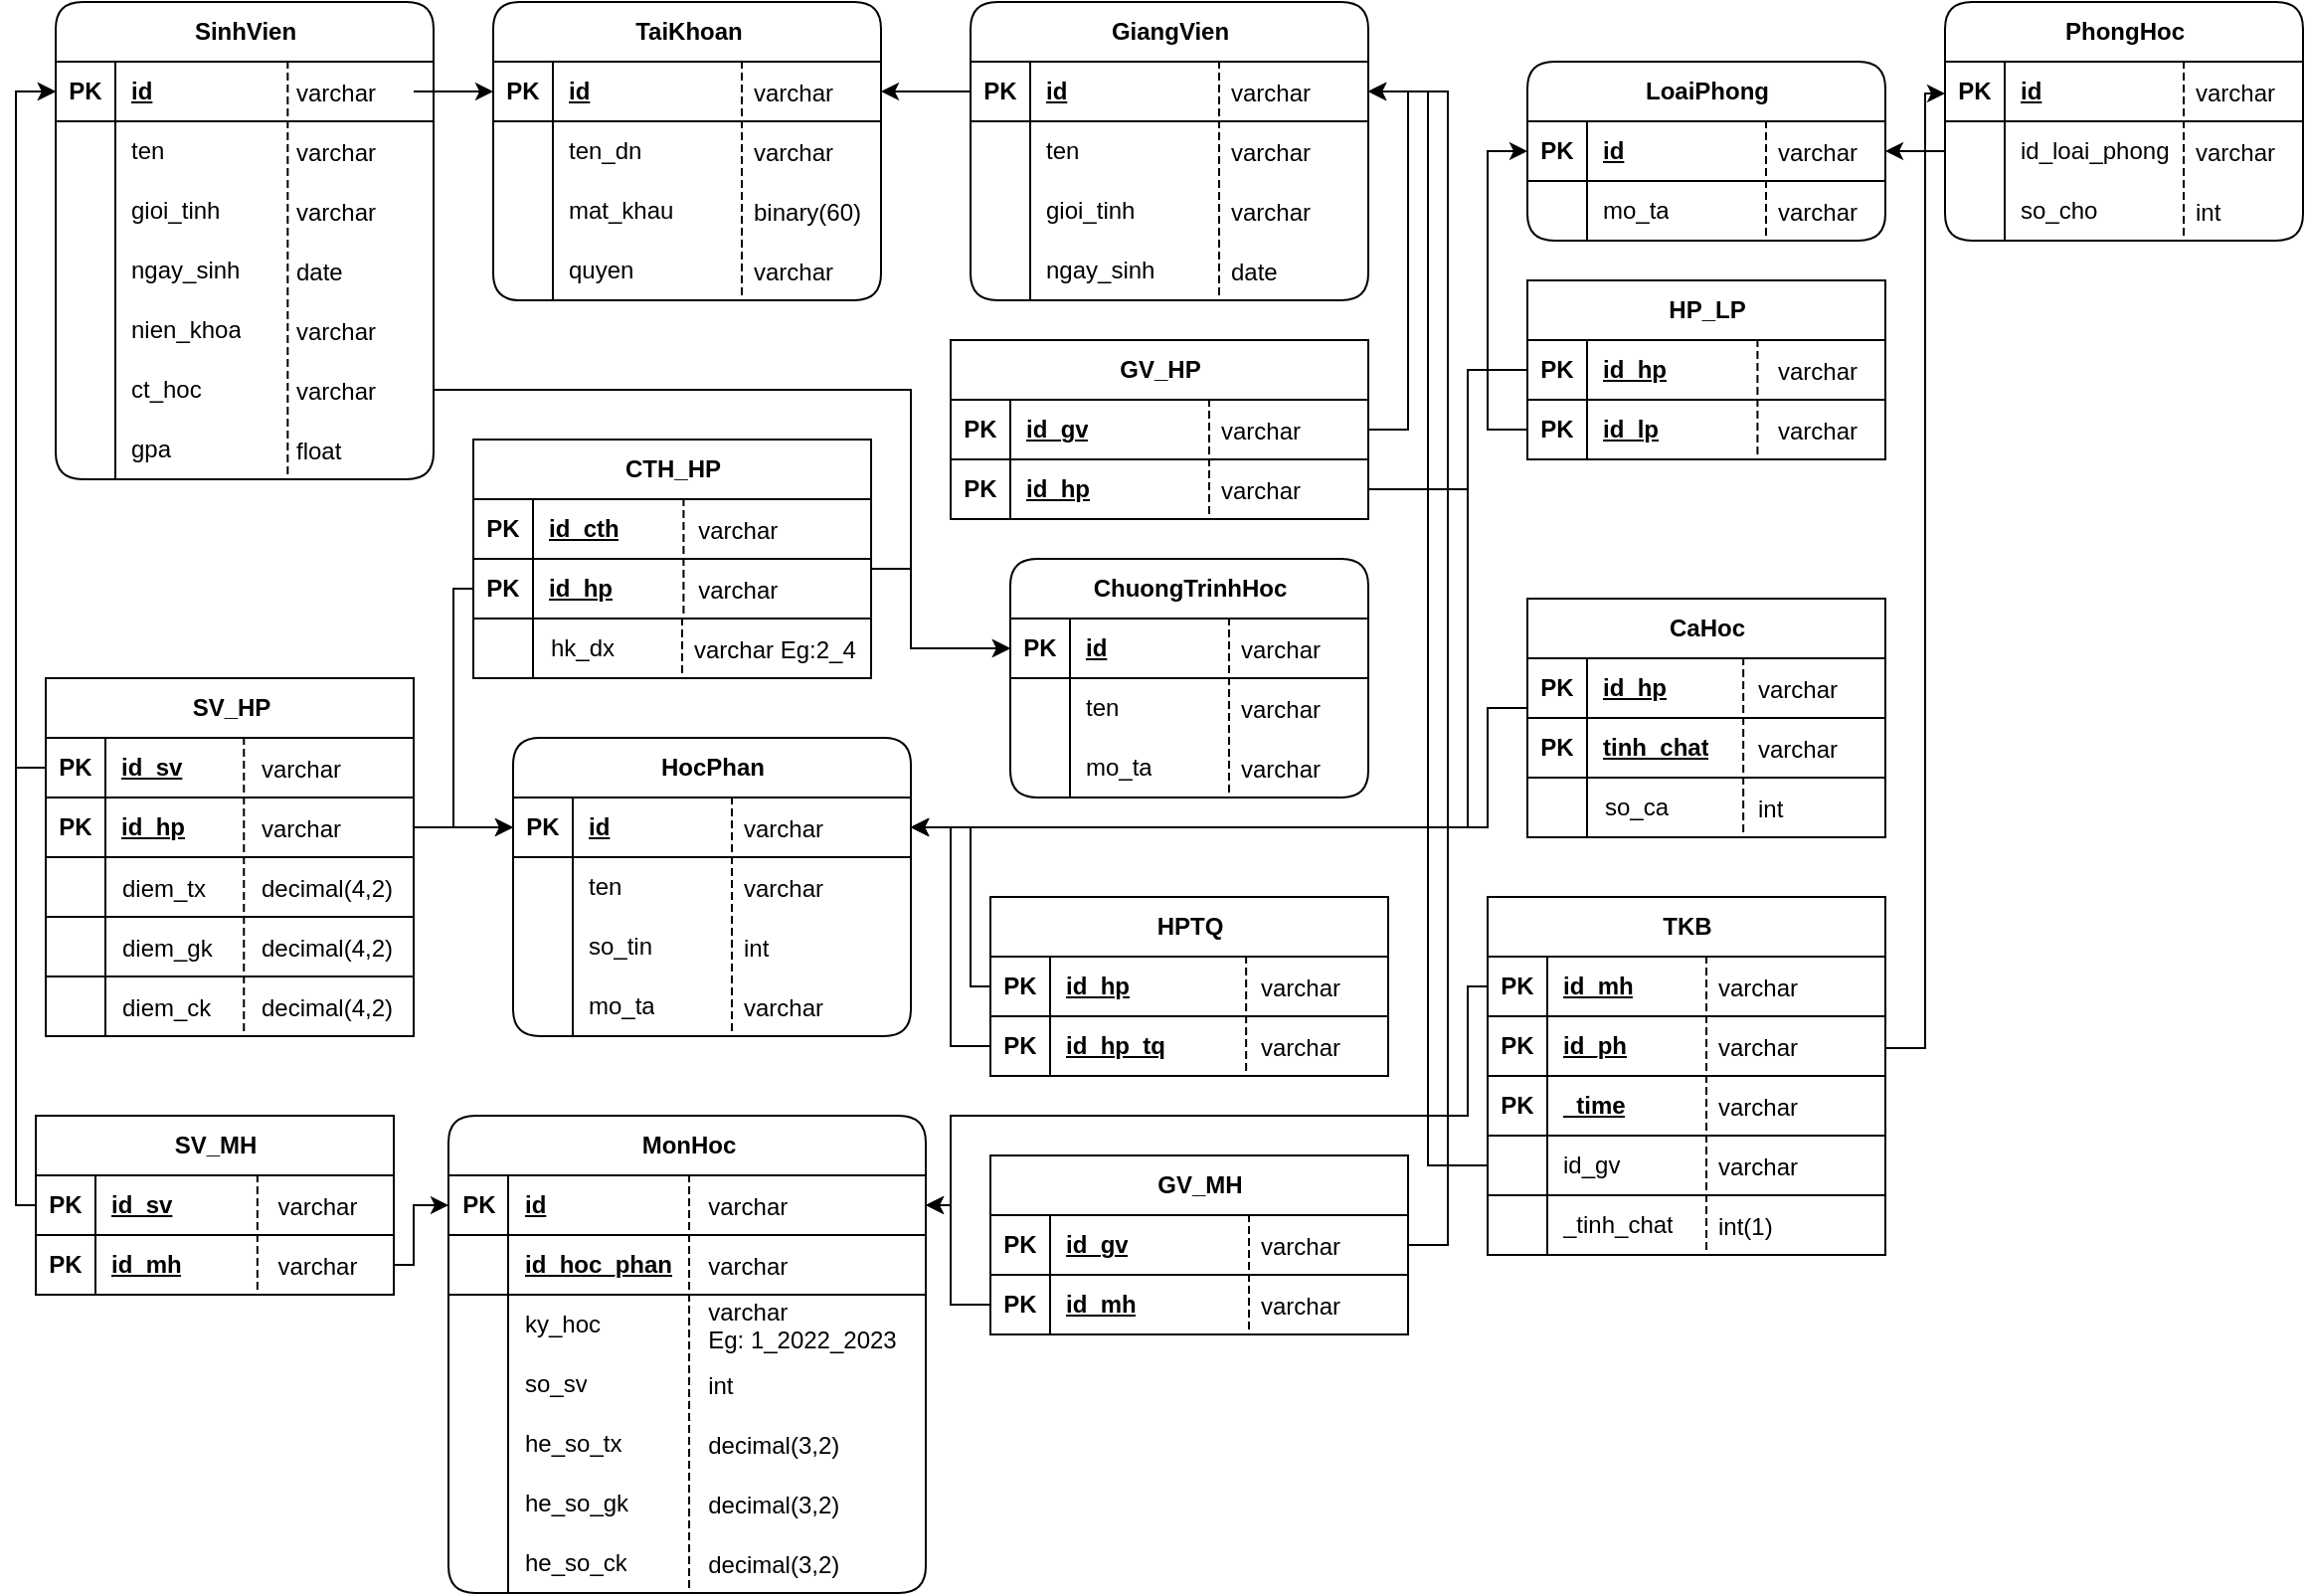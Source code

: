 <mxfile version="22.1.2" type="device" pages="4">
  <diagram name="New ERD no JSON" id="fTt7wYHT0EyN1SNR-xcu">
    <mxGraphModel dx="860" dy="609" grid="1" gridSize="10" guides="1" tooltips="1" connect="1" arrows="1" fold="1" page="1" pageScale="1" pageWidth="1169" pageHeight="827" math="0" shadow="0">
      <root>
        <mxCell id="RP6GS4juYgKgTyBYTXmS-0" />
        <mxCell id="RP6GS4juYgKgTyBYTXmS-1" parent="RP6GS4juYgKgTyBYTXmS-0" />
        <mxCell id="RP6GS4juYgKgTyBYTXmS-2" value="" style="group;rounded=1;glass=0;" parent="RP6GS4juYgKgTyBYTXmS-1" vertex="1" connectable="0">
          <mxGeometry x="250" y="10" width="195" height="150" as="geometry" />
        </mxCell>
        <mxCell id="RP6GS4juYgKgTyBYTXmS-3" value="TaiKhoan" style="shape=table;startSize=30;container=1;collapsible=1;childLayout=tableLayout;fixedRows=1;rowLines=0;fontStyle=1;align=center;resizeLast=1;html=1;rounded=1;" parent="RP6GS4juYgKgTyBYTXmS-2" vertex="1">
          <mxGeometry width="195" height="150" as="geometry" />
        </mxCell>
        <mxCell id="RP6GS4juYgKgTyBYTXmS-4" value="" style="shape=tableRow;horizontal=0;startSize=0;swimlaneHead=0;swimlaneBody=0;fillColor=none;collapsible=0;dropTarget=0;points=[[0,0.5],[1,0.5]];portConstraint=eastwest;top=0;left=0;right=0;bottom=1;" parent="RP6GS4juYgKgTyBYTXmS-3" vertex="1">
          <mxGeometry y="30" width="195" height="30" as="geometry" />
        </mxCell>
        <mxCell id="RP6GS4juYgKgTyBYTXmS-5" value="PK" style="shape=partialRectangle;connectable=0;fillColor=none;top=0;left=0;bottom=0;right=0;fontStyle=1;overflow=hidden;whiteSpace=wrap;html=1;" parent="RP6GS4juYgKgTyBYTXmS-4" vertex="1">
          <mxGeometry width="30" height="30" as="geometry">
            <mxRectangle width="30" height="30" as="alternateBounds" />
          </mxGeometry>
        </mxCell>
        <mxCell id="RP6GS4juYgKgTyBYTXmS-6" value="id" style="shape=partialRectangle;connectable=0;fillColor=none;top=0;left=0;bottom=0;right=0;align=left;spacingLeft=6;fontStyle=5;overflow=hidden;whiteSpace=wrap;html=1;" parent="RP6GS4juYgKgTyBYTXmS-4" vertex="1">
          <mxGeometry x="30" width="165" height="30" as="geometry">
            <mxRectangle width="165" height="30" as="alternateBounds" />
          </mxGeometry>
        </mxCell>
        <mxCell id="RP6GS4juYgKgTyBYTXmS-7" value="" style="shape=tableRow;horizontal=0;startSize=0;swimlaneHead=0;swimlaneBody=0;fillColor=none;collapsible=0;dropTarget=0;points=[[0,0.5],[1,0.5]];portConstraint=eastwest;top=0;left=0;right=0;bottom=0;" parent="RP6GS4juYgKgTyBYTXmS-3" vertex="1">
          <mxGeometry y="60" width="195" height="30" as="geometry" />
        </mxCell>
        <mxCell id="RP6GS4juYgKgTyBYTXmS-8" value="" style="shape=partialRectangle;connectable=0;fillColor=none;top=0;left=0;bottom=0;right=0;editable=1;overflow=hidden;whiteSpace=wrap;html=1;" parent="RP6GS4juYgKgTyBYTXmS-7" vertex="1">
          <mxGeometry width="30" height="30" as="geometry">
            <mxRectangle width="30" height="30" as="alternateBounds" />
          </mxGeometry>
        </mxCell>
        <mxCell id="RP6GS4juYgKgTyBYTXmS-9" value="ten_dn" style="shape=partialRectangle;connectable=0;fillColor=none;top=0;left=0;bottom=0;right=0;align=left;spacingLeft=6;overflow=hidden;whiteSpace=wrap;html=1;" parent="RP6GS4juYgKgTyBYTXmS-7" vertex="1">
          <mxGeometry x="30" width="165" height="30" as="geometry">
            <mxRectangle width="165" height="30" as="alternateBounds" />
          </mxGeometry>
        </mxCell>
        <mxCell id="RP6GS4juYgKgTyBYTXmS-10" value="" style="shape=tableRow;horizontal=0;startSize=0;swimlaneHead=0;swimlaneBody=0;fillColor=none;collapsible=0;dropTarget=0;points=[[0,0.5],[1,0.5]];portConstraint=eastwest;top=0;left=0;right=0;bottom=0;" parent="RP6GS4juYgKgTyBYTXmS-3" vertex="1">
          <mxGeometry y="90" width="195" height="30" as="geometry" />
        </mxCell>
        <mxCell id="RP6GS4juYgKgTyBYTXmS-11" value="" style="shape=partialRectangle;connectable=0;fillColor=none;top=0;left=0;bottom=0;right=0;editable=1;overflow=hidden;whiteSpace=wrap;html=1;" parent="RP6GS4juYgKgTyBYTXmS-10" vertex="1">
          <mxGeometry width="30" height="30" as="geometry">
            <mxRectangle width="30" height="30" as="alternateBounds" />
          </mxGeometry>
        </mxCell>
        <mxCell id="RP6GS4juYgKgTyBYTXmS-12" value="mat_khau" style="shape=partialRectangle;connectable=0;fillColor=none;top=0;left=0;bottom=0;right=0;align=left;spacingLeft=6;overflow=hidden;whiteSpace=wrap;html=1;" parent="RP6GS4juYgKgTyBYTXmS-10" vertex="1">
          <mxGeometry x="30" width="165" height="30" as="geometry">
            <mxRectangle width="165" height="30" as="alternateBounds" />
          </mxGeometry>
        </mxCell>
        <mxCell id="RP6GS4juYgKgTyBYTXmS-13" value="" style="shape=tableRow;horizontal=0;startSize=0;swimlaneHead=0;swimlaneBody=0;fillColor=none;collapsible=0;dropTarget=0;points=[[0,0.5],[1,0.5]];portConstraint=eastwest;top=0;left=0;right=0;bottom=0;" parent="RP6GS4juYgKgTyBYTXmS-3" vertex="1">
          <mxGeometry y="120" width="195" height="30" as="geometry" />
        </mxCell>
        <mxCell id="RP6GS4juYgKgTyBYTXmS-14" value="" style="shape=partialRectangle;connectable=0;fillColor=none;top=0;left=0;bottom=0;right=0;editable=1;overflow=hidden;whiteSpace=wrap;html=1;" parent="RP6GS4juYgKgTyBYTXmS-13" vertex="1">
          <mxGeometry width="30" height="30" as="geometry">
            <mxRectangle width="30" height="30" as="alternateBounds" />
          </mxGeometry>
        </mxCell>
        <mxCell id="RP6GS4juYgKgTyBYTXmS-15" value="quyen" style="shape=partialRectangle;connectable=0;fillColor=none;top=0;left=0;bottom=0;right=0;align=left;spacingLeft=6;overflow=hidden;whiteSpace=wrap;html=1;" parent="RP6GS4juYgKgTyBYTXmS-13" vertex="1">
          <mxGeometry x="30" width="165" height="30" as="geometry">
            <mxRectangle width="165" height="30" as="alternateBounds" />
          </mxGeometry>
        </mxCell>
        <mxCell id="RP6GS4juYgKgTyBYTXmS-16" value="varchar" style="shape=partialRectangle;fillColor=none;align=left;verticalAlign=middle;strokeColor=none;spacingLeft=34;rotatable=0;points=[[0,0.5],[1,0.5]];portConstraint=eastwest;dropTarget=0;" parent="RP6GS4juYgKgTyBYTXmS-2" vertex="1">
          <mxGeometry x="95" y="30" width="90" height="30" as="geometry" />
        </mxCell>
        <mxCell id="RP6GS4juYgKgTyBYTXmS-17" value="" style="shape=partialRectangle;top=0;left=0;bottom=0;fillColor=none;stokeWidth=1;dashed=1;align=left;verticalAlign=middle;spacingLeft=4;spacingRight=4;overflow=hidden;rotatable=0;points=[];portConstraint=eastwest;part=1;" parent="RP6GS4juYgKgTyBYTXmS-16" vertex="1" connectable="0">
          <mxGeometry width="30" height="30" as="geometry" />
        </mxCell>
        <mxCell id="RP6GS4juYgKgTyBYTXmS-18" value="varchar" style="shape=partialRectangle;fillColor=none;align=left;verticalAlign=middle;strokeColor=none;spacingLeft=34;rotatable=0;points=[[0,0.5],[1,0.5]];portConstraint=eastwest;dropTarget=0;" parent="RP6GS4juYgKgTyBYTXmS-2" vertex="1">
          <mxGeometry x="95" y="60" width="90" height="30" as="geometry" />
        </mxCell>
        <mxCell id="RP6GS4juYgKgTyBYTXmS-19" value="" style="shape=partialRectangle;top=0;left=0;bottom=0;fillColor=none;stokeWidth=1;dashed=1;align=left;verticalAlign=middle;spacingLeft=4;spacingRight=4;overflow=hidden;rotatable=0;points=[];portConstraint=eastwest;part=1;" parent="RP6GS4juYgKgTyBYTXmS-18" vertex="1" connectable="0">
          <mxGeometry width="30" height="30" as="geometry" />
        </mxCell>
        <mxCell id="RP6GS4juYgKgTyBYTXmS-20" value="binary(60)" style="shape=partialRectangle;fillColor=none;align=left;verticalAlign=middle;strokeColor=none;spacingLeft=34;rotatable=0;points=[[0,0.5],[1,0.5]];portConstraint=eastwest;dropTarget=0;" parent="RP6GS4juYgKgTyBYTXmS-2" vertex="1">
          <mxGeometry x="95" y="90" width="90" height="30" as="geometry" />
        </mxCell>
        <mxCell id="RP6GS4juYgKgTyBYTXmS-21" value="" style="shape=partialRectangle;top=0;left=0;bottom=0;fillColor=none;stokeWidth=1;dashed=1;align=left;verticalAlign=middle;spacingLeft=4;spacingRight=4;overflow=hidden;rotatable=0;points=[];portConstraint=eastwest;part=1;" parent="RP6GS4juYgKgTyBYTXmS-20" vertex="1" connectable="0">
          <mxGeometry width="30" height="30" as="geometry" />
        </mxCell>
        <mxCell id="RP6GS4juYgKgTyBYTXmS-22" value="varchar" style="shape=partialRectangle;fillColor=none;align=left;verticalAlign=middle;strokeColor=none;spacingLeft=34;rotatable=0;points=[[0,0.5],[1,0.5]];portConstraint=eastwest;dropTarget=0;" parent="RP6GS4juYgKgTyBYTXmS-2" vertex="1">
          <mxGeometry x="95" y="120" width="90" height="30" as="geometry" />
        </mxCell>
        <mxCell id="RP6GS4juYgKgTyBYTXmS-23" value="" style="shape=partialRectangle;top=0;left=0;bottom=0;fillColor=none;stokeWidth=1;dashed=1;align=left;verticalAlign=middle;spacingLeft=4;spacingRight=4;overflow=hidden;rotatable=0;points=[];portConstraint=eastwest;part=1;" parent="RP6GS4juYgKgTyBYTXmS-22" vertex="1" connectable="0">
          <mxGeometry width="30" height="30" as="geometry" />
        </mxCell>
        <mxCell id="RP6GS4juYgKgTyBYTXmS-63" value="" style="group;rounded=0;" parent="RP6GS4juYgKgTyBYTXmS-1" vertex="1" connectable="0">
          <mxGeometry x="770" y="40" width="180" height="90" as="geometry" />
        </mxCell>
        <mxCell id="RP6GS4juYgKgTyBYTXmS-64" value="LoaiPhong" style="shape=table;startSize=30;container=1;collapsible=1;childLayout=tableLayout;fixedRows=1;rowLines=0;fontStyle=1;align=center;resizeLast=1;html=1;rounded=1;" parent="RP6GS4juYgKgTyBYTXmS-63" vertex="1">
          <mxGeometry width="180" height="90" as="geometry" />
        </mxCell>
        <mxCell id="RP6GS4juYgKgTyBYTXmS-65" value="" style="shape=tableRow;horizontal=0;startSize=0;swimlaneHead=0;swimlaneBody=0;fillColor=none;collapsible=0;dropTarget=0;points=[[0,0.5],[1,0.5]];portConstraint=eastwest;top=0;left=0;right=0;bottom=1;" parent="RP6GS4juYgKgTyBYTXmS-64" vertex="1">
          <mxGeometry y="30" width="180" height="30" as="geometry" />
        </mxCell>
        <mxCell id="RP6GS4juYgKgTyBYTXmS-66" value="PK" style="shape=partialRectangle;connectable=0;fillColor=none;top=0;left=0;bottom=0;right=0;fontStyle=1;overflow=hidden;whiteSpace=wrap;html=1;" parent="RP6GS4juYgKgTyBYTXmS-65" vertex="1">
          <mxGeometry width="30" height="30" as="geometry">
            <mxRectangle width="30" height="30" as="alternateBounds" />
          </mxGeometry>
        </mxCell>
        <mxCell id="RP6GS4juYgKgTyBYTXmS-67" value="id" style="shape=partialRectangle;connectable=0;fillColor=none;top=0;left=0;bottom=0;right=0;align=left;spacingLeft=6;fontStyle=5;overflow=hidden;whiteSpace=wrap;html=1;" parent="RP6GS4juYgKgTyBYTXmS-65" vertex="1">
          <mxGeometry x="30" width="150" height="30" as="geometry">
            <mxRectangle width="150" height="30" as="alternateBounds" />
          </mxGeometry>
        </mxCell>
        <mxCell id="RP6GS4juYgKgTyBYTXmS-68" value="" style="shape=tableRow;horizontal=0;startSize=0;swimlaneHead=0;swimlaneBody=0;fillColor=none;collapsible=0;dropTarget=0;points=[[0,0.5],[1,0.5]];portConstraint=eastwest;top=0;left=0;right=0;bottom=0;" parent="RP6GS4juYgKgTyBYTXmS-64" vertex="1">
          <mxGeometry y="60" width="180" height="30" as="geometry" />
        </mxCell>
        <mxCell id="RP6GS4juYgKgTyBYTXmS-69" value="" style="shape=partialRectangle;connectable=0;fillColor=none;top=0;left=0;bottom=0;right=0;editable=1;overflow=hidden;whiteSpace=wrap;html=1;" parent="RP6GS4juYgKgTyBYTXmS-68" vertex="1">
          <mxGeometry width="30" height="30" as="geometry">
            <mxRectangle width="30" height="30" as="alternateBounds" />
          </mxGeometry>
        </mxCell>
        <mxCell id="RP6GS4juYgKgTyBYTXmS-70" value="mo_ta" style="shape=partialRectangle;connectable=0;fillColor=none;top=0;left=0;bottom=0;right=0;align=left;spacingLeft=6;overflow=hidden;whiteSpace=wrap;html=1;" parent="RP6GS4juYgKgTyBYTXmS-68" vertex="1">
          <mxGeometry x="30" width="150" height="30" as="geometry">
            <mxRectangle width="150" height="30" as="alternateBounds" />
          </mxGeometry>
        </mxCell>
        <mxCell id="RP6GS4juYgKgTyBYTXmS-71" value="varchar" style="shape=partialRectangle;fillColor=none;align=left;verticalAlign=middle;strokeColor=none;spacingLeft=34;rotatable=0;points=[[0,0.5],[1,0.5]];portConstraint=eastwest;dropTarget=0;" parent="RP6GS4juYgKgTyBYTXmS-63" vertex="1">
          <mxGeometry x="90" y="30" width="90" height="30" as="geometry" />
        </mxCell>
        <mxCell id="RP6GS4juYgKgTyBYTXmS-72" value="" style="shape=partialRectangle;top=0;left=0;bottom=0;fillColor=none;stokeWidth=1;dashed=1;align=left;verticalAlign=middle;spacingLeft=4;spacingRight=4;overflow=hidden;rotatable=0;points=[];portConstraint=eastwest;part=1;" parent="RP6GS4juYgKgTyBYTXmS-71" vertex="1" connectable="0">
          <mxGeometry width="30" height="30" as="geometry" />
        </mxCell>
        <mxCell id="RP6GS4juYgKgTyBYTXmS-73" value="varchar" style="shape=partialRectangle;fillColor=none;align=left;verticalAlign=middle;strokeColor=none;spacingLeft=34;rotatable=0;points=[[0,0.5],[1,0.5]];portConstraint=eastwest;dropTarget=0;" parent="RP6GS4juYgKgTyBYTXmS-63" vertex="1">
          <mxGeometry x="90" y="60" width="90" height="30" as="geometry" />
        </mxCell>
        <mxCell id="RP6GS4juYgKgTyBYTXmS-74" value="" style="shape=partialRectangle;top=0;left=0;bottom=0;fillColor=none;stokeWidth=1;dashed=1;align=left;verticalAlign=middle;spacingLeft=4;spacingRight=4;overflow=hidden;rotatable=0;points=[];portConstraint=eastwest;part=1;" parent="RP6GS4juYgKgTyBYTXmS-73" vertex="1" connectable="0">
          <mxGeometry width="30" height="30" as="geometry" />
        </mxCell>
        <mxCell id="RP6GS4juYgKgTyBYTXmS-75" value="" style="group;rounded=0;" parent="RP6GS4juYgKgTyBYTXmS-1" vertex="1" connectable="0">
          <mxGeometry x="980" y="10" width="180" height="120" as="geometry" />
        </mxCell>
        <mxCell id="RP6GS4juYgKgTyBYTXmS-76" value="varchar" style="shape=partialRectangle;fillColor=none;align=left;verticalAlign=middle;strokeColor=none;spacingLeft=34;rotatable=0;points=[[0,0.5],[1,0.5]];portConstraint=eastwest;dropTarget=0;" parent="RP6GS4juYgKgTyBYTXmS-75" vertex="1">
          <mxGeometry x="90" y="30" width="90" height="30" as="geometry" />
        </mxCell>
        <mxCell id="RP6GS4juYgKgTyBYTXmS-77" value="" style="shape=partialRectangle;top=0;left=0;bottom=0;fillColor=none;stokeWidth=1;dashed=1;align=left;verticalAlign=middle;spacingLeft=4;spacingRight=4;overflow=hidden;rotatable=0;points=[];portConstraint=eastwest;part=1;" parent="RP6GS4juYgKgTyBYTXmS-76" vertex="1" connectable="0">
          <mxGeometry width="30" height="30" as="geometry" />
        </mxCell>
        <mxCell id="RP6GS4juYgKgTyBYTXmS-78" value="int" style="shape=partialRectangle;fillColor=none;align=left;verticalAlign=middle;strokeColor=none;spacingLeft=34;rotatable=0;points=[[0,0.5],[1,0.5]];portConstraint=eastwest;dropTarget=0;" parent="RP6GS4juYgKgTyBYTXmS-75" vertex="1">
          <mxGeometry x="90" y="90" width="90" height="30" as="geometry" />
        </mxCell>
        <mxCell id="RP6GS4juYgKgTyBYTXmS-79" value="" style="shape=partialRectangle;top=0;left=0;bottom=0;fillColor=none;stokeWidth=1;dashed=1;align=left;verticalAlign=middle;spacingLeft=4;spacingRight=4;overflow=hidden;rotatable=0;points=[];portConstraint=eastwest;part=1;" parent="RP6GS4juYgKgTyBYTXmS-78" vertex="1" connectable="0">
          <mxGeometry width="30" height="30" as="geometry" />
        </mxCell>
        <mxCell id="RP6GS4juYgKgTyBYTXmS-80" value="" style="group" parent="RP6GS4juYgKgTyBYTXmS-75" vertex="1" connectable="0">
          <mxGeometry width="180" height="120" as="geometry" />
        </mxCell>
        <mxCell id="RP6GS4juYgKgTyBYTXmS-81" value="PhongHoc" style="shape=table;startSize=30;container=1;collapsible=1;childLayout=tableLayout;fixedRows=1;rowLines=0;fontStyle=1;align=center;resizeLast=1;html=1;rounded=1;" parent="RP6GS4juYgKgTyBYTXmS-80" vertex="1">
          <mxGeometry width="180" height="120" as="geometry" />
        </mxCell>
        <mxCell id="RP6GS4juYgKgTyBYTXmS-82" value="" style="shape=tableRow;horizontal=0;startSize=0;swimlaneHead=0;swimlaneBody=0;fillColor=none;collapsible=0;dropTarget=0;points=[[0,0.5],[1,0.5]];portConstraint=eastwest;top=0;left=0;right=0;bottom=1;" parent="RP6GS4juYgKgTyBYTXmS-81" vertex="1">
          <mxGeometry y="30" width="180" height="30" as="geometry" />
        </mxCell>
        <mxCell id="RP6GS4juYgKgTyBYTXmS-83" value="PK" style="shape=partialRectangle;connectable=0;fillColor=none;top=0;left=0;bottom=0;right=0;fontStyle=1;overflow=hidden;whiteSpace=wrap;html=1;" parent="RP6GS4juYgKgTyBYTXmS-82" vertex="1">
          <mxGeometry width="30" height="30" as="geometry">
            <mxRectangle width="30" height="30" as="alternateBounds" />
          </mxGeometry>
        </mxCell>
        <mxCell id="RP6GS4juYgKgTyBYTXmS-84" value="id" style="shape=partialRectangle;connectable=0;fillColor=none;top=0;left=0;bottom=0;right=0;align=left;spacingLeft=6;fontStyle=5;overflow=hidden;whiteSpace=wrap;html=1;" parent="RP6GS4juYgKgTyBYTXmS-82" vertex="1">
          <mxGeometry x="30" width="150" height="30" as="geometry">
            <mxRectangle width="150" height="30" as="alternateBounds" />
          </mxGeometry>
        </mxCell>
        <mxCell id="RP6GS4juYgKgTyBYTXmS-85" value="" style="shape=tableRow;horizontal=0;startSize=0;swimlaneHead=0;swimlaneBody=0;fillColor=none;collapsible=0;dropTarget=0;points=[[0,0.5],[1,0.5]];portConstraint=eastwest;top=0;left=0;right=0;bottom=0;" parent="RP6GS4juYgKgTyBYTXmS-81" vertex="1">
          <mxGeometry y="60" width="180" height="30" as="geometry" />
        </mxCell>
        <mxCell id="RP6GS4juYgKgTyBYTXmS-86" value="" style="shape=partialRectangle;connectable=0;fillColor=none;top=0;left=0;bottom=0;right=0;editable=1;overflow=hidden;whiteSpace=wrap;html=1;" parent="RP6GS4juYgKgTyBYTXmS-85" vertex="1">
          <mxGeometry width="30" height="30" as="geometry">
            <mxRectangle width="30" height="30" as="alternateBounds" />
          </mxGeometry>
        </mxCell>
        <mxCell id="RP6GS4juYgKgTyBYTXmS-87" value="id_loai_phong" style="shape=partialRectangle;connectable=0;fillColor=none;top=0;left=0;bottom=0;right=0;align=left;spacingLeft=6;overflow=hidden;whiteSpace=wrap;html=1;" parent="RP6GS4juYgKgTyBYTXmS-85" vertex="1">
          <mxGeometry x="30" width="150" height="30" as="geometry">
            <mxRectangle width="150" height="30" as="alternateBounds" />
          </mxGeometry>
        </mxCell>
        <mxCell id="RP6GS4juYgKgTyBYTXmS-88" value="" style="shape=tableRow;horizontal=0;startSize=0;swimlaneHead=0;swimlaneBody=0;fillColor=none;collapsible=0;dropTarget=0;points=[[0,0.5],[1,0.5]];portConstraint=eastwest;top=0;left=0;right=0;bottom=0;" parent="RP6GS4juYgKgTyBYTXmS-81" vertex="1">
          <mxGeometry y="90" width="180" height="30" as="geometry" />
        </mxCell>
        <mxCell id="RP6GS4juYgKgTyBYTXmS-89" value="" style="shape=partialRectangle;connectable=0;fillColor=none;top=0;left=0;bottom=0;right=0;editable=1;overflow=hidden;whiteSpace=wrap;html=1;" parent="RP6GS4juYgKgTyBYTXmS-88" vertex="1">
          <mxGeometry width="30" height="30" as="geometry">
            <mxRectangle width="30" height="30" as="alternateBounds" />
          </mxGeometry>
        </mxCell>
        <mxCell id="RP6GS4juYgKgTyBYTXmS-90" value="so_cho" style="shape=partialRectangle;connectable=0;fillColor=none;top=0;left=0;bottom=0;right=0;align=left;spacingLeft=6;overflow=hidden;whiteSpace=wrap;html=1;" parent="RP6GS4juYgKgTyBYTXmS-88" vertex="1">
          <mxGeometry x="30" width="150" height="30" as="geometry">
            <mxRectangle width="150" height="30" as="alternateBounds" />
          </mxGeometry>
        </mxCell>
        <mxCell id="RP6GS4juYgKgTyBYTXmS-91" value="varchar" style="shape=partialRectangle;fillColor=none;align=left;verticalAlign=middle;strokeColor=none;spacingLeft=34;rotatable=0;points=[[0,0.5],[1,0.5]];portConstraint=eastwest;dropTarget=0;" parent="RP6GS4juYgKgTyBYTXmS-80" vertex="1">
          <mxGeometry x="90" y="60" width="90" height="30" as="geometry" />
        </mxCell>
        <mxCell id="RP6GS4juYgKgTyBYTXmS-92" value="" style="shape=partialRectangle;top=0;left=0;bottom=0;fillColor=none;stokeWidth=1;dashed=1;align=left;verticalAlign=middle;spacingLeft=4;spacingRight=4;overflow=hidden;rotatable=0;points=[];portConstraint=eastwest;part=1;" parent="RP6GS4juYgKgTyBYTXmS-91" vertex="1" connectable="0">
          <mxGeometry width="30" height="30" as="geometry" />
        </mxCell>
        <mxCell id="RP6GS4juYgKgTyBYTXmS-93" style="edgeStyle=orthogonalEdgeStyle;rounded=0;orthogonalLoop=1;jettySize=auto;html=1;entryX=1;entryY=0.5;entryDx=0;entryDy=0;exitX=0;exitY=0.5;exitDx=0;exitDy=0;" parent="RP6GS4juYgKgTyBYTXmS-1" source="RP6GS4juYgKgTyBYTXmS-85" target="RP6GS4juYgKgTyBYTXmS-71" edge="1">
          <mxGeometry relative="1" as="geometry">
            <mxPoint x="920" y="160" as="sourcePoint" />
          </mxGeometry>
        </mxCell>
        <mxCell id="RP6GS4juYgKgTyBYTXmS-94" style="edgeStyle=orthogonalEdgeStyle;rounded=0;orthogonalLoop=1;jettySize=auto;html=1;exitX=0;exitY=0.5;exitDx=0;exitDy=0;entryX=1;entryY=0.5;entryDx=0;entryDy=0;" parent="RP6GS4juYgKgTyBYTXmS-1" source="RP6GS4juYgKgTyBYTXmS-43" target="RP6GS4juYgKgTyBYTXmS-4" edge="1">
          <mxGeometry relative="1" as="geometry" />
        </mxCell>
        <mxCell id="RP6GS4juYgKgTyBYTXmS-116" value="" style="group" parent="RP6GS4juYgKgTyBYTXmS-1" vertex="1" connectable="0">
          <mxGeometry x="260" y="380" width="200" height="150" as="geometry" />
        </mxCell>
        <mxCell id="RP6GS4juYgKgTyBYTXmS-117" value="HocPhan" style="shape=table;startSize=30;container=1;collapsible=1;childLayout=tableLayout;fixedRows=1;rowLines=0;fontStyle=1;align=center;resizeLast=1;html=1;rounded=1;" parent="RP6GS4juYgKgTyBYTXmS-116" vertex="1">
          <mxGeometry width="200" height="150" as="geometry" />
        </mxCell>
        <mxCell id="RP6GS4juYgKgTyBYTXmS-118" value="" style="shape=tableRow;horizontal=0;startSize=0;swimlaneHead=0;swimlaneBody=0;fillColor=none;collapsible=0;dropTarget=0;points=[[0,0.5],[1,0.5]];portConstraint=eastwest;top=0;left=0;right=0;bottom=1;" parent="RP6GS4juYgKgTyBYTXmS-117" vertex="1">
          <mxGeometry y="30" width="200" height="30" as="geometry" />
        </mxCell>
        <mxCell id="RP6GS4juYgKgTyBYTXmS-119" value="PK" style="shape=partialRectangle;connectable=0;fillColor=none;top=0;left=0;bottom=0;right=0;fontStyle=1;overflow=hidden;whiteSpace=wrap;html=1;" parent="RP6GS4juYgKgTyBYTXmS-118" vertex="1">
          <mxGeometry width="30" height="30" as="geometry">
            <mxRectangle width="30" height="30" as="alternateBounds" />
          </mxGeometry>
        </mxCell>
        <mxCell id="RP6GS4juYgKgTyBYTXmS-120" value="id" style="shape=partialRectangle;connectable=0;fillColor=none;top=0;left=0;bottom=0;right=0;align=left;spacingLeft=6;fontStyle=5;overflow=hidden;whiteSpace=wrap;html=1;" parent="RP6GS4juYgKgTyBYTXmS-118" vertex="1">
          <mxGeometry x="30" width="170" height="30" as="geometry">
            <mxRectangle width="170" height="30" as="alternateBounds" />
          </mxGeometry>
        </mxCell>
        <mxCell id="RP6GS4juYgKgTyBYTXmS-121" value="" style="shape=tableRow;horizontal=0;startSize=0;swimlaneHead=0;swimlaneBody=0;fillColor=none;collapsible=0;dropTarget=0;points=[[0,0.5],[1,0.5]];portConstraint=eastwest;top=0;left=0;right=0;bottom=0;" parent="RP6GS4juYgKgTyBYTXmS-117" vertex="1">
          <mxGeometry y="60" width="200" height="30" as="geometry" />
        </mxCell>
        <mxCell id="RP6GS4juYgKgTyBYTXmS-122" value="" style="shape=partialRectangle;connectable=0;fillColor=none;top=0;left=0;bottom=0;right=0;editable=1;overflow=hidden;whiteSpace=wrap;html=1;" parent="RP6GS4juYgKgTyBYTXmS-121" vertex="1">
          <mxGeometry width="30" height="30" as="geometry">
            <mxRectangle width="30" height="30" as="alternateBounds" />
          </mxGeometry>
        </mxCell>
        <mxCell id="RP6GS4juYgKgTyBYTXmS-123" value="ten" style="shape=partialRectangle;connectable=0;fillColor=none;top=0;left=0;bottom=0;right=0;align=left;spacingLeft=6;overflow=hidden;whiteSpace=wrap;html=1;" parent="RP6GS4juYgKgTyBYTXmS-121" vertex="1">
          <mxGeometry x="30" width="170" height="30" as="geometry">
            <mxRectangle width="170" height="30" as="alternateBounds" />
          </mxGeometry>
        </mxCell>
        <mxCell id="RP6GS4juYgKgTyBYTXmS-124" style="shape=tableRow;horizontal=0;startSize=0;swimlaneHead=0;swimlaneBody=0;fillColor=none;collapsible=0;dropTarget=0;points=[[0,0.5],[1,0.5]];portConstraint=eastwest;top=0;left=0;right=0;bottom=0;" parent="RP6GS4juYgKgTyBYTXmS-117" vertex="1">
          <mxGeometry y="90" width="200" height="30" as="geometry" />
        </mxCell>
        <mxCell id="RP6GS4juYgKgTyBYTXmS-125" style="shape=partialRectangle;connectable=0;fillColor=none;top=0;left=0;bottom=0;right=0;editable=1;overflow=hidden;whiteSpace=wrap;html=1;" parent="RP6GS4juYgKgTyBYTXmS-124" vertex="1">
          <mxGeometry width="30" height="30" as="geometry">
            <mxRectangle width="30" height="30" as="alternateBounds" />
          </mxGeometry>
        </mxCell>
        <mxCell id="RP6GS4juYgKgTyBYTXmS-126" value="so_tin" style="shape=partialRectangle;connectable=0;fillColor=none;top=0;left=0;bottom=0;right=0;align=left;spacingLeft=6;overflow=hidden;whiteSpace=wrap;html=1;" parent="RP6GS4juYgKgTyBYTXmS-124" vertex="1">
          <mxGeometry x="30" width="170" height="30" as="geometry">
            <mxRectangle width="170" height="30" as="alternateBounds" />
          </mxGeometry>
        </mxCell>
        <mxCell id="RP6GS4juYgKgTyBYTXmS-127" value="" style="shape=tableRow;horizontal=0;startSize=0;swimlaneHead=0;swimlaneBody=0;fillColor=none;collapsible=0;dropTarget=0;points=[[0,0.5],[1,0.5]];portConstraint=eastwest;top=0;left=0;right=0;bottom=0;" parent="RP6GS4juYgKgTyBYTXmS-117" vertex="1">
          <mxGeometry y="120" width="200" height="30" as="geometry" />
        </mxCell>
        <mxCell id="RP6GS4juYgKgTyBYTXmS-128" value="" style="shape=partialRectangle;connectable=0;fillColor=none;top=0;left=0;bottom=0;right=0;editable=1;overflow=hidden;whiteSpace=wrap;html=1;" parent="RP6GS4juYgKgTyBYTXmS-127" vertex="1">
          <mxGeometry width="30" height="30" as="geometry">
            <mxRectangle width="30" height="30" as="alternateBounds" />
          </mxGeometry>
        </mxCell>
        <mxCell id="RP6GS4juYgKgTyBYTXmS-129" value="mo_ta" style="shape=partialRectangle;connectable=0;fillColor=none;top=0;left=0;bottom=0;right=0;align=left;spacingLeft=6;overflow=hidden;whiteSpace=wrap;html=1;" parent="RP6GS4juYgKgTyBYTXmS-127" vertex="1">
          <mxGeometry x="30" width="170" height="30" as="geometry">
            <mxRectangle width="170" height="30" as="alternateBounds" />
          </mxGeometry>
        </mxCell>
        <mxCell id="RP6GS4juYgKgTyBYTXmS-130" value="" style="group" parent="RP6GS4juYgKgTyBYTXmS-116" vertex="1" connectable="0">
          <mxGeometry x="80" y="30" width="90" height="120" as="geometry" />
        </mxCell>
        <mxCell id="RP6GS4juYgKgTyBYTXmS-131" value="varchar" style="shape=partialRectangle;fillColor=none;align=left;verticalAlign=middle;strokeColor=none;spacingLeft=34;rotatable=0;points=[[0,0.5],[1,0.5]];portConstraint=eastwest;dropTarget=0;" parent="RP6GS4juYgKgTyBYTXmS-130" vertex="1">
          <mxGeometry width="90" height="30" as="geometry" />
        </mxCell>
        <mxCell id="RP6GS4juYgKgTyBYTXmS-132" value="" style="shape=partialRectangle;top=0;left=0;bottom=0;fillColor=none;stokeWidth=1;dashed=1;align=left;verticalAlign=middle;spacingLeft=4;spacingRight=4;overflow=hidden;rotatable=0;points=[];portConstraint=eastwest;part=1;" parent="RP6GS4juYgKgTyBYTXmS-131" vertex="1" connectable="0">
          <mxGeometry width="30" height="30" as="geometry" />
        </mxCell>
        <mxCell id="RP6GS4juYgKgTyBYTXmS-133" value="varchar" style="shape=partialRectangle;fillColor=none;align=left;verticalAlign=middle;strokeColor=none;spacingLeft=34;rotatable=0;points=[[0,0.5],[1,0.5]];portConstraint=eastwest;dropTarget=0;" parent="RP6GS4juYgKgTyBYTXmS-130" vertex="1">
          <mxGeometry y="30" width="90" height="30" as="geometry" />
        </mxCell>
        <mxCell id="RP6GS4juYgKgTyBYTXmS-134" value="" style="shape=partialRectangle;top=0;left=0;bottom=0;fillColor=none;stokeWidth=1;dashed=1;align=left;verticalAlign=middle;spacingLeft=4;spacingRight=4;overflow=hidden;rotatable=0;points=[];portConstraint=eastwest;part=1;" parent="RP6GS4juYgKgTyBYTXmS-133" vertex="1" connectable="0">
          <mxGeometry width="30" height="30" as="geometry" />
        </mxCell>
        <mxCell id="RP6GS4juYgKgTyBYTXmS-135" value="varchar" style="shape=partialRectangle;fillColor=none;align=left;verticalAlign=middle;strokeColor=none;spacingLeft=34;rotatable=0;points=[[0,0.5],[1,0.5]];portConstraint=eastwest;dropTarget=0;" parent="RP6GS4juYgKgTyBYTXmS-130" vertex="1">
          <mxGeometry y="90" width="90" height="30" as="geometry" />
        </mxCell>
        <mxCell id="RP6GS4juYgKgTyBYTXmS-136" value="" style="shape=partialRectangle;top=0;left=0;bottom=0;fillColor=none;stokeWidth=1;dashed=1;align=left;verticalAlign=middle;spacingLeft=4;spacingRight=4;overflow=hidden;rotatable=0;points=[];portConstraint=eastwest;part=1;" parent="RP6GS4juYgKgTyBYTXmS-135" vertex="1" connectable="0">
          <mxGeometry width="30" height="30" as="geometry" />
        </mxCell>
        <mxCell id="RP6GS4juYgKgTyBYTXmS-137" value="int" style="shape=partialRectangle;fillColor=none;align=left;verticalAlign=middle;strokeColor=none;spacingLeft=34;rotatable=0;points=[[0,0.5],[1,0.5]];portConstraint=eastwest;dropTarget=0;" parent="RP6GS4juYgKgTyBYTXmS-130" vertex="1">
          <mxGeometry y="60" width="90" height="30" as="geometry" />
        </mxCell>
        <mxCell id="RP6GS4juYgKgTyBYTXmS-138" value="" style="shape=partialRectangle;top=0;left=0;bottom=0;fillColor=none;stokeWidth=1;dashed=1;align=left;verticalAlign=middle;spacingLeft=4;spacingRight=4;overflow=hidden;rotatable=0;points=[];portConstraint=eastwest;part=1;" parent="RP6GS4juYgKgTyBYTXmS-137" vertex="1" connectable="0">
          <mxGeometry width="30" height="30" as="geometry" />
        </mxCell>
        <mxCell id="RP6GS4juYgKgTyBYTXmS-167" value="" style="group" parent="RP6GS4juYgKgTyBYTXmS-1" vertex="1" connectable="0">
          <mxGeometry x="20" y="10" width="200" height="240" as="geometry" />
        </mxCell>
        <mxCell id="RP6GS4juYgKgTyBYTXmS-168" value="" style="group" parent="RP6GS4juYgKgTyBYTXmS-167" vertex="1" connectable="0">
          <mxGeometry x="10" width="190" height="240" as="geometry" />
        </mxCell>
        <mxCell id="RP6GS4juYgKgTyBYTXmS-169" value="SinhVien" style="shape=table;startSize=30;container=1;collapsible=1;childLayout=tableLayout;fixedRows=1;rowLines=0;fontStyle=1;align=center;resizeLast=1;html=1;rounded=1;" parent="RP6GS4juYgKgTyBYTXmS-168" vertex="1">
          <mxGeometry width="190" height="240" as="geometry">
            <mxRectangle width="90" height="30" as="alternateBounds" />
          </mxGeometry>
        </mxCell>
        <mxCell id="RP6GS4juYgKgTyBYTXmS-170" value="" style="shape=tableRow;horizontal=0;startSize=0;swimlaneHead=0;swimlaneBody=0;fillColor=none;collapsible=0;dropTarget=0;points=[[0,0.5],[1,0.5]];portConstraint=eastwest;top=0;left=0;right=0;bottom=1;" parent="RP6GS4juYgKgTyBYTXmS-169" vertex="1">
          <mxGeometry y="30" width="190" height="30" as="geometry" />
        </mxCell>
        <mxCell id="RP6GS4juYgKgTyBYTXmS-171" value="PK" style="shape=partialRectangle;connectable=0;fillColor=none;top=0;left=0;bottom=0;right=0;fontStyle=1;overflow=hidden;whiteSpace=wrap;html=1;" parent="RP6GS4juYgKgTyBYTXmS-170" vertex="1">
          <mxGeometry width="30" height="30" as="geometry">
            <mxRectangle width="30" height="30" as="alternateBounds" />
          </mxGeometry>
        </mxCell>
        <mxCell id="RP6GS4juYgKgTyBYTXmS-172" value="id" style="shape=partialRectangle;connectable=0;fillColor=none;top=0;left=0;bottom=0;right=0;align=left;spacingLeft=6;fontStyle=5;overflow=hidden;whiteSpace=wrap;html=1;" parent="RP6GS4juYgKgTyBYTXmS-170" vertex="1">
          <mxGeometry x="30" width="160" height="30" as="geometry">
            <mxRectangle width="160" height="30" as="alternateBounds" />
          </mxGeometry>
        </mxCell>
        <mxCell id="RP6GS4juYgKgTyBYTXmS-173" value="" style="shape=tableRow;horizontal=0;startSize=0;swimlaneHead=0;swimlaneBody=0;fillColor=none;collapsible=0;dropTarget=0;points=[[0,0.5],[1,0.5]];portConstraint=eastwest;top=0;left=0;right=0;bottom=0;" parent="RP6GS4juYgKgTyBYTXmS-169" vertex="1">
          <mxGeometry y="60" width="190" height="30" as="geometry" />
        </mxCell>
        <mxCell id="RP6GS4juYgKgTyBYTXmS-174" value="" style="shape=partialRectangle;connectable=0;fillColor=none;top=0;left=0;bottom=0;right=0;editable=1;overflow=hidden;whiteSpace=wrap;html=1;" parent="RP6GS4juYgKgTyBYTXmS-173" vertex="1">
          <mxGeometry width="30" height="30" as="geometry">
            <mxRectangle width="30" height="30" as="alternateBounds" />
          </mxGeometry>
        </mxCell>
        <mxCell id="RP6GS4juYgKgTyBYTXmS-175" value="ten" style="shape=partialRectangle;connectable=0;fillColor=none;top=0;left=0;bottom=0;right=0;align=left;spacingLeft=6;overflow=hidden;whiteSpace=wrap;html=1;" parent="RP6GS4juYgKgTyBYTXmS-173" vertex="1">
          <mxGeometry x="30" width="160" height="30" as="geometry">
            <mxRectangle width="160" height="30" as="alternateBounds" />
          </mxGeometry>
        </mxCell>
        <mxCell id="RP6GS4juYgKgTyBYTXmS-176" value="" style="shape=tableRow;horizontal=0;startSize=0;swimlaneHead=0;swimlaneBody=0;fillColor=none;collapsible=0;dropTarget=0;points=[[0,0.5],[1,0.5]];portConstraint=eastwest;top=0;left=0;right=0;bottom=0;" parent="RP6GS4juYgKgTyBYTXmS-169" vertex="1">
          <mxGeometry y="90" width="190" height="30" as="geometry" />
        </mxCell>
        <mxCell id="RP6GS4juYgKgTyBYTXmS-177" value="" style="shape=partialRectangle;connectable=0;fillColor=none;top=0;left=0;bottom=0;right=0;editable=1;overflow=hidden;whiteSpace=wrap;html=1;" parent="RP6GS4juYgKgTyBYTXmS-176" vertex="1">
          <mxGeometry width="30" height="30" as="geometry">
            <mxRectangle width="30" height="30" as="alternateBounds" />
          </mxGeometry>
        </mxCell>
        <mxCell id="RP6GS4juYgKgTyBYTXmS-178" value="gioi_tinh" style="shape=partialRectangle;connectable=0;fillColor=none;top=0;left=0;bottom=0;right=0;align=left;spacingLeft=6;overflow=hidden;whiteSpace=wrap;html=1;" parent="RP6GS4juYgKgTyBYTXmS-176" vertex="1">
          <mxGeometry x="30" width="160" height="30" as="geometry">
            <mxRectangle width="160" height="30" as="alternateBounds" />
          </mxGeometry>
        </mxCell>
        <mxCell id="RP6GS4juYgKgTyBYTXmS-179" value="" style="shape=tableRow;horizontal=0;startSize=0;swimlaneHead=0;swimlaneBody=0;fillColor=none;collapsible=0;dropTarget=0;points=[[0,0.5],[1,0.5]];portConstraint=eastwest;top=0;left=0;right=0;bottom=0;" parent="RP6GS4juYgKgTyBYTXmS-169" vertex="1">
          <mxGeometry y="120" width="190" height="30" as="geometry" />
        </mxCell>
        <mxCell id="RP6GS4juYgKgTyBYTXmS-180" value="" style="shape=partialRectangle;connectable=0;fillColor=none;top=0;left=0;bottom=0;right=0;editable=1;overflow=hidden;whiteSpace=wrap;html=1;" parent="RP6GS4juYgKgTyBYTXmS-179" vertex="1">
          <mxGeometry width="30" height="30" as="geometry">
            <mxRectangle width="30" height="30" as="alternateBounds" />
          </mxGeometry>
        </mxCell>
        <mxCell id="RP6GS4juYgKgTyBYTXmS-181" value="ngay_sinh" style="shape=partialRectangle;connectable=0;fillColor=none;top=0;left=0;bottom=0;right=0;align=left;spacingLeft=6;overflow=hidden;whiteSpace=wrap;html=1;" parent="RP6GS4juYgKgTyBYTXmS-179" vertex="1">
          <mxGeometry x="30" width="160" height="30" as="geometry">
            <mxRectangle width="160" height="30" as="alternateBounds" />
          </mxGeometry>
        </mxCell>
        <mxCell id="RP6GS4juYgKgTyBYTXmS-182" value="" style="shape=tableRow;horizontal=0;startSize=0;swimlaneHead=0;swimlaneBody=0;fillColor=none;collapsible=0;dropTarget=0;points=[[0,0.5],[1,0.5]];portConstraint=eastwest;top=0;left=0;right=0;bottom=0;" parent="RP6GS4juYgKgTyBYTXmS-169" vertex="1">
          <mxGeometry y="150" width="190" height="30" as="geometry" />
        </mxCell>
        <mxCell id="RP6GS4juYgKgTyBYTXmS-183" value="" style="shape=partialRectangle;connectable=0;fillColor=none;top=0;left=0;bottom=0;right=0;editable=1;overflow=hidden;whiteSpace=wrap;html=1;" parent="RP6GS4juYgKgTyBYTXmS-182" vertex="1">
          <mxGeometry width="30" height="30" as="geometry">
            <mxRectangle width="30" height="30" as="alternateBounds" />
          </mxGeometry>
        </mxCell>
        <mxCell id="RP6GS4juYgKgTyBYTXmS-184" value="nien_khoa" style="shape=partialRectangle;connectable=0;fillColor=none;top=0;left=0;bottom=0;right=0;align=left;spacingLeft=6;overflow=hidden;whiteSpace=wrap;html=1;" parent="RP6GS4juYgKgTyBYTXmS-182" vertex="1">
          <mxGeometry x="30" width="160" height="30" as="geometry">
            <mxRectangle width="160" height="30" as="alternateBounds" />
          </mxGeometry>
        </mxCell>
        <mxCell id="RP6GS4juYgKgTyBYTXmS-185" style="shape=tableRow;horizontal=0;startSize=0;swimlaneHead=0;swimlaneBody=0;fillColor=none;collapsible=0;dropTarget=0;points=[[0,0.5],[1,0.5]];portConstraint=eastwest;top=0;left=0;right=0;bottom=0;" parent="RP6GS4juYgKgTyBYTXmS-169" vertex="1">
          <mxGeometry y="180" width="190" height="30" as="geometry" />
        </mxCell>
        <mxCell id="RP6GS4juYgKgTyBYTXmS-186" style="shape=partialRectangle;connectable=0;fillColor=none;top=0;left=0;bottom=0;right=0;editable=1;overflow=hidden;whiteSpace=wrap;html=1;" parent="RP6GS4juYgKgTyBYTXmS-185" vertex="1">
          <mxGeometry width="30" height="30" as="geometry">
            <mxRectangle width="30" height="30" as="alternateBounds" />
          </mxGeometry>
        </mxCell>
        <mxCell id="RP6GS4juYgKgTyBYTXmS-187" value="ct_hoc" style="shape=partialRectangle;connectable=0;fillColor=none;top=0;left=0;bottom=0;right=0;align=left;spacingLeft=6;overflow=hidden;whiteSpace=wrap;html=1;" parent="RP6GS4juYgKgTyBYTXmS-185" vertex="1">
          <mxGeometry x="30" width="160" height="30" as="geometry">
            <mxRectangle width="160" height="30" as="alternateBounds" />
          </mxGeometry>
        </mxCell>
        <mxCell id="RP6GS4juYgKgTyBYTXmS-188" style="shape=tableRow;horizontal=0;startSize=0;swimlaneHead=0;swimlaneBody=0;fillColor=none;collapsible=0;dropTarget=0;points=[[0,0.5],[1,0.5]];portConstraint=eastwest;top=0;left=0;right=0;bottom=0;" parent="RP6GS4juYgKgTyBYTXmS-169" vertex="1">
          <mxGeometry y="210" width="190" height="30" as="geometry" />
        </mxCell>
        <mxCell id="RP6GS4juYgKgTyBYTXmS-189" style="shape=partialRectangle;connectable=0;fillColor=none;top=0;left=0;bottom=0;right=0;editable=1;overflow=hidden;whiteSpace=wrap;html=1;" parent="RP6GS4juYgKgTyBYTXmS-188" vertex="1">
          <mxGeometry width="30" height="30" as="geometry">
            <mxRectangle width="30" height="30" as="alternateBounds" />
          </mxGeometry>
        </mxCell>
        <mxCell id="RP6GS4juYgKgTyBYTXmS-190" value="gpa" style="shape=partialRectangle;connectable=0;fillColor=none;top=0;left=0;bottom=0;right=0;align=left;spacingLeft=6;overflow=hidden;whiteSpace=wrap;html=1;" parent="RP6GS4juYgKgTyBYTXmS-188" vertex="1">
          <mxGeometry x="30" width="160" height="30" as="geometry">
            <mxRectangle width="160" height="30" as="alternateBounds" />
          </mxGeometry>
        </mxCell>
        <mxCell id="RP6GS4juYgKgTyBYTXmS-191" value="" style="group" parent="RP6GS4juYgKgTyBYTXmS-168" vertex="1" connectable="0">
          <mxGeometry x="85" y="30" width="95" height="210" as="geometry" />
        </mxCell>
        <mxCell id="RP6GS4juYgKgTyBYTXmS-192" value="varchar" style="shape=partialRectangle;fillColor=none;align=left;verticalAlign=middle;strokeColor=none;spacingLeft=34;rotatable=0;points=[[0,0.5],[1,0.5]];portConstraint=eastwest;dropTarget=0;" parent="RP6GS4juYgKgTyBYTXmS-191" vertex="1">
          <mxGeometry width="95" height="30" as="geometry" />
        </mxCell>
        <mxCell id="RP6GS4juYgKgTyBYTXmS-193" value="" style="shape=partialRectangle;top=0;left=0;bottom=0;fillColor=none;stokeWidth=1;dashed=1;align=left;verticalAlign=middle;spacingLeft=4;spacingRight=4;overflow=hidden;rotatable=0;points=[];portConstraint=eastwest;part=1;" parent="RP6GS4juYgKgTyBYTXmS-192" vertex="1" connectable="0">
          <mxGeometry width="31.667" height="30" as="geometry" />
        </mxCell>
        <mxCell id="RP6GS4juYgKgTyBYTXmS-194" value="varchar" style="shape=partialRectangle;fillColor=none;align=left;verticalAlign=middle;strokeColor=none;spacingLeft=34;rotatable=0;points=[[0,0.5],[1,0.5]];portConstraint=eastwest;dropTarget=0;" parent="RP6GS4juYgKgTyBYTXmS-191" vertex="1">
          <mxGeometry y="30" width="95" height="30" as="geometry" />
        </mxCell>
        <mxCell id="RP6GS4juYgKgTyBYTXmS-195" value="" style="shape=partialRectangle;top=0;left=0;bottom=0;fillColor=none;stokeWidth=1;dashed=1;align=left;verticalAlign=middle;spacingLeft=4;spacingRight=4;overflow=hidden;rotatable=0;points=[];portConstraint=eastwest;part=1;" parent="RP6GS4juYgKgTyBYTXmS-194" vertex="1" connectable="0">
          <mxGeometry width="31.667" height="30" as="geometry" />
        </mxCell>
        <mxCell id="RP6GS4juYgKgTyBYTXmS-196" value="varchar" style="shape=partialRectangle;fillColor=none;align=left;verticalAlign=middle;strokeColor=none;spacingLeft=34;rotatable=0;points=[[0,0.5],[1,0.5]];portConstraint=eastwest;dropTarget=0;" parent="RP6GS4juYgKgTyBYTXmS-191" vertex="1">
          <mxGeometry y="60" width="95" height="30" as="geometry" />
        </mxCell>
        <mxCell id="RP6GS4juYgKgTyBYTXmS-197" value="" style="shape=partialRectangle;top=0;left=0;bottom=0;fillColor=none;stokeWidth=1;dashed=1;align=left;verticalAlign=middle;spacingLeft=4;spacingRight=4;overflow=hidden;rotatable=0;points=[];portConstraint=eastwest;part=1;" parent="RP6GS4juYgKgTyBYTXmS-196" vertex="1" connectable="0">
          <mxGeometry width="31.667" height="30" as="geometry" />
        </mxCell>
        <mxCell id="RP6GS4juYgKgTyBYTXmS-198" value="date" style="shape=partialRectangle;fillColor=none;align=left;verticalAlign=middle;strokeColor=none;spacingLeft=34;rotatable=0;points=[[0,0.5],[1,0.5]];portConstraint=eastwest;dropTarget=0;" parent="RP6GS4juYgKgTyBYTXmS-191" vertex="1">
          <mxGeometry y="90" width="95" height="30" as="geometry" />
        </mxCell>
        <mxCell id="RP6GS4juYgKgTyBYTXmS-199" value="" style="shape=partialRectangle;top=0;left=0;bottom=0;fillColor=none;stokeWidth=1;dashed=1;align=left;verticalAlign=middle;spacingLeft=4;spacingRight=4;overflow=hidden;rotatable=0;points=[];portConstraint=eastwest;part=1;" parent="RP6GS4juYgKgTyBYTXmS-198" vertex="1" connectable="0">
          <mxGeometry width="31.667" height="30" as="geometry" />
        </mxCell>
        <mxCell id="RP6GS4juYgKgTyBYTXmS-200" value="varchar" style="shape=partialRectangle;fillColor=none;align=left;verticalAlign=middle;strokeColor=none;spacingLeft=34;rotatable=0;points=[[0,0.5],[1,0.5]];portConstraint=eastwest;dropTarget=0;" parent="RP6GS4juYgKgTyBYTXmS-191" vertex="1">
          <mxGeometry y="120" width="95" height="30" as="geometry" />
        </mxCell>
        <mxCell id="RP6GS4juYgKgTyBYTXmS-201" value="" style="shape=partialRectangle;top=0;left=0;bottom=0;fillColor=none;stokeWidth=1;dashed=1;align=left;verticalAlign=middle;spacingLeft=4;spacingRight=4;overflow=hidden;rotatable=0;points=[];portConstraint=eastwest;part=1;" parent="RP6GS4juYgKgTyBYTXmS-200" vertex="1" connectable="0">
          <mxGeometry width="31.667" height="30" as="geometry" />
        </mxCell>
        <mxCell id="RP6GS4juYgKgTyBYTXmS-202" value="varchar" style="shape=partialRectangle;fillColor=none;align=left;verticalAlign=middle;strokeColor=none;spacingLeft=34;rotatable=0;points=[[0,0.5],[1,0.5]];portConstraint=eastwest;dropTarget=0;" parent="RP6GS4juYgKgTyBYTXmS-191" vertex="1">
          <mxGeometry y="150" width="95" height="30" as="geometry" />
        </mxCell>
        <mxCell id="RP6GS4juYgKgTyBYTXmS-203" value="" style="shape=partialRectangle;top=0;left=0;bottom=0;fillColor=none;stokeWidth=1;dashed=1;align=left;verticalAlign=middle;spacingLeft=4;spacingRight=4;overflow=hidden;rotatable=0;points=[];portConstraint=eastwest;part=1;" parent="RP6GS4juYgKgTyBYTXmS-202" vertex="1" connectable="0">
          <mxGeometry width="31.667" height="30" as="geometry" />
        </mxCell>
        <mxCell id="RP6GS4juYgKgTyBYTXmS-204" value="float" style="shape=partialRectangle;fillColor=none;align=left;verticalAlign=middle;strokeColor=none;spacingLeft=34;rotatable=0;points=[[0,0.5],[1,0.5]];portConstraint=eastwest;dropTarget=0;" parent="RP6GS4juYgKgTyBYTXmS-191" vertex="1">
          <mxGeometry y="180" width="95" height="30" as="geometry" />
        </mxCell>
        <mxCell id="RP6GS4juYgKgTyBYTXmS-205" value="" style="shape=partialRectangle;top=0;left=0;bottom=0;fillColor=none;stokeWidth=1;dashed=1;align=left;verticalAlign=middle;spacingLeft=4;spacingRight=4;overflow=hidden;rotatable=0;points=[];portConstraint=eastwest;part=1;" parent="RP6GS4juYgKgTyBYTXmS-204" vertex="1" connectable="0">
          <mxGeometry width="31.667" height="30" as="geometry" />
        </mxCell>
        <mxCell id="RP6GS4juYgKgTyBYTXmS-206" style="edgeStyle=orthogonalEdgeStyle;rounded=0;orthogonalLoop=1;jettySize=auto;html=1;exitX=1;exitY=0.5;exitDx=0;exitDy=0;entryX=0;entryY=0.5;entryDx=0;entryDy=0;" parent="RP6GS4juYgKgTyBYTXmS-1" source="RP6GS4juYgKgTyBYTXmS-192" target="RP6GS4juYgKgTyBYTXmS-4" edge="1">
          <mxGeometry relative="1" as="geometry" />
        </mxCell>
        <mxCell id="c6-Lxcc7BisYZzEXXaSM-32" value="" style="group" parent="RP6GS4juYgKgTyBYTXmS-1" vertex="1" connectable="0">
          <mxGeometry x="480" y="180" width="210" height="90" as="geometry" />
        </mxCell>
        <mxCell id="c6-Lxcc7BisYZzEXXaSM-1" value="GV_HP" style="shape=table;startSize=30;container=1;collapsible=1;childLayout=tableLayout;fixedRows=1;rowLines=0;fontStyle=1;align=center;resizeLast=1;html=1;" parent="c6-Lxcc7BisYZzEXXaSM-32" vertex="1">
          <mxGeometry width="210" height="90" as="geometry" />
        </mxCell>
        <mxCell id="c6-Lxcc7BisYZzEXXaSM-2" value="" style="shape=tableRow;horizontal=0;startSize=0;swimlaneHead=0;swimlaneBody=0;fillColor=none;collapsible=0;dropTarget=0;points=[[0,0.5],[1,0.5]];portConstraint=eastwest;top=0;left=0;right=0;bottom=1;" parent="c6-Lxcc7BisYZzEXXaSM-1" vertex="1">
          <mxGeometry y="30" width="210" height="30" as="geometry" />
        </mxCell>
        <mxCell id="c6-Lxcc7BisYZzEXXaSM-3" value="PK" style="shape=partialRectangle;connectable=0;fillColor=none;top=0;left=0;bottom=0;right=0;fontStyle=1;overflow=hidden;whiteSpace=wrap;html=1;" parent="c6-Lxcc7BisYZzEXXaSM-2" vertex="1">
          <mxGeometry width="30" height="30" as="geometry">
            <mxRectangle width="30" height="30" as="alternateBounds" />
          </mxGeometry>
        </mxCell>
        <mxCell id="c6-Lxcc7BisYZzEXXaSM-4" value="id_gv" style="shape=partialRectangle;connectable=0;fillColor=none;top=0;left=0;bottom=0;right=0;align=left;spacingLeft=6;fontStyle=5;overflow=hidden;whiteSpace=wrap;html=1;" parent="c6-Lxcc7BisYZzEXXaSM-2" vertex="1">
          <mxGeometry x="30" width="180" height="30" as="geometry">
            <mxRectangle width="180" height="30" as="alternateBounds" />
          </mxGeometry>
        </mxCell>
        <mxCell id="c6-Lxcc7BisYZzEXXaSM-28" style="shape=tableRow;horizontal=0;startSize=0;swimlaneHead=0;swimlaneBody=0;fillColor=none;collapsible=0;dropTarget=0;points=[[0,0.5],[1,0.5]];portConstraint=eastwest;top=0;left=0;right=0;bottom=1;" parent="c6-Lxcc7BisYZzEXXaSM-1" vertex="1">
          <mxGeometry y="60" width="210" height="30" as="geometry" />
        </mxCell>
        <mxCell id="c6-Lxcc7BisYZzEXXaSM-29" value="PK" style="shape=partialRectangle;connectable=0;fillColor=none;top=0;left=0;bottom=0;right=0;fontStyle=1;overflow=hidden;whiteSpace=wrap;html=1;" parent="c6-Lxcc7BisYZzEXXaSM-28" vertex="1">
          <mxGeometry width="30" height="30" as="geometry">
            <mxRectangle width="30" height="30" as="alternateBounds" />
          </mxGeometry>
        </mxCell>
        <mxCell id="c6-Lxcc7BisYZzEXXaSM-30" value="id_hp" style="shape=partialRectangle;connectable=0;fillColor=none;top=0;left=0;bottom=0;right=0;align=left;spacingLeft=6;fontStyle=5;overflow=hidden;whiteSpace=wrap;html=1;" parent="c6-Lxcc7BisYZzEXXaSM-28" vertex="1">
          <mxGeometry x="30" width="180" height="30" as="geometry">
            <mxRectangle width="180" height="30" as="alternateBounds" />
          </mxGeometry>
        </mxCell>
        <mxCell id="c6-Lxcc7BisYZzEXXaSM-31" value="" style="group" parent="c6-Lxcc7BisYZzEXXaSM-32" vertex="1" connectable="0">
          <mxGeometry x="100" y="30" width="90" height="60" as="geometry" />
        </mxCell>
        <mxCell id="c6-Lxcc7BisYZzEXXaSM-18" value="varchar" style="shape=partialRectangle;fillColor=none;align=left;verticalAlign=middle;strokeColor=none;spacingLeft=34;rotatable=0;points=[[0,0.5],[1,0.5]];portConstraint=eastwest;dropTarget=0;" parent="c6-Lxcc7BisYZzEXXaSM-31" vertex="1">
          <mxGeometry width="90" height="30" as="geometry" />
        </mxCell>
        <mxCell id="c6-Lxcc7BisYZzEXXaSM-19" value="" style="shape=partialRectangle;top=0;left=0;bottom=0;fillColor=none;stokeWidth=1;dashed=1;align=left;verticalAlign=middle;spacingLeft=4;spacingRight=4;overflow=hidden;rotatable=0;points=[];portConstraint=eastwest;part=1;" parent="c6-Lxcc7BisYZzEXXaSM-18" vertex="1" connectable="0">
          <mxGeometry width="30" height="30" as="geometry" />
        </mxCell>
        <mxCell id="c6-Lxcc7BisYZzEXXaSM-20" value="varchar" style="shape=partialRectangle;fillColor=none;align=left;verticalAlign=middle;strokeColor=none;spacingLeft=34;rotatable=0;points=[[0,0.5],[1,0.5]];portConstraint=eastwest;dropTarget=0;" parent="c6-Lxcc7BisYZzEXXaSM-31" vertex="1">
          <mxGeometry y="30" width="90" height="30" as="geometry" />
        </mxCell>
        <mxCell id="c6-Lxcc7BisYZzEXXaSM-21" value="" style="shape=partialRectangle;top=0;left=0;bottom=0;fillColor=none;stokeWidth=1;dashed=1;align=left;verticalAlign=middle;spacingLeft=4;spacingRight=4;overflow=hidden;rotatable=0;points=[];portConstraint=eastwest;part=1;" parent="c6-Lxcc7BisYZzEXXaSM-20" vertex="1" connectable="0">
          <mxGeometry width="30" height="30" as="geometry" />
        </mxCell>
        <mxCell id="c6-Lxcc7BisYZzEXXaSM-33" value="" style="group" parent="RP6GS4juYgKgTyBYTXmS-1" vertex="1" connectable="0">
          <mxGeometry x="500" y="590" width="210" height="90" as="geometry" />
        </mxCell>
        <mxCell id="c6-Lxcc7BisYZzEXXaSM-34" value="GV_MH" style="shape=table;startSize=30;container=1;collapsible=1;childLayout=tableLayout;fixedRows=1;rowLines=0;fontStyle=1;align=center;resizeLast=1;html=1;" parent="c6-Lxcc7BisYZzEXXaSM-33" vertex="1">
          <mxGeometry width="210" height="90" as="geometry" />
        </mxCell>
        <mxCell id="c6-Lxcc7BisYZzEXXaSM-35" value="" style="shape=tableRow;horizontal=0;startSize=0;swimlaneHead=0;swimlaneBody=0;fillColor=none;collapsible=0;dropTarget=0;points=[[0,0.5],[1,0.5]];portConstraint=eastwest;top=0;left=0;right=0;bottom=1;" parent="c6-Lxcc7BisYZzEXXaSM-34" vertex="1">
          <mxGeometry y="30" width="210" height="30" as="geometry" />
        </mxCell>
        <mxCell id="c6-Lxcc7BisYZzEXXaSM-36" value="PK" style="shape=partialRectangle;connectable=0;fillColor=none;top=0;left=0;bottom=0;right=0;fontStyle=1;overflow=hidden;whiteSpace=wrap;html=1;" parent="c6-Lxcc7BisYZzEXXaSM-35" vertex="1">
          <mxGeometry width="30" height="30" as="geometry">
            <mxRectangle width="30" height="30" as="alternateBounds" />
          </mxGeometry>
        </mxCell>
        <mxCell id="c6-Lxcc7BisYZzEXXaSM-37" value="id_gv" style="shape=partialRectangle;connectable=0;fillColor=none;top=0;left=0;bottom=0;right=0;align=left;spacingLeft=6;fontStyle=5;overflow=hidden;whiteSpace=wrap;html=1;" parent="c6-Lxcc7BisYZzEXXaSM-35" vertex="1">
          <mxGeometry x="30" width="180" height="30" as="geometry">
            <mxRectangle width="180" height="30" as="alternateBounds" />
          </mxGeometry>
        </mxCell>
        <mxCell id="c6-Lxcc7BisYZzEXXaSM-38" style="shape=tableRow;horizontal=0;startSize=0;swimlaneHead=0;swimlaneBody=0;fillColor=none;collapsible=0;dropTarget=0;points=[[0,0.5],[1,0.5]];portConstraint=eastwest;top=0;left=0;right=0;bottom=1;" parent="c6-Lxcc7BisYZzEXXaSM-34" vertex="1">
          <mxGeometry y="60" width="210" height="30" as="geometry" />
        </mxCell>
        <mxCell id="c6-Lxcc7BisYZzEXXaSM-39" value="PK" style="shape=partialRectangle;connectable=0;fillColor=none;top=0;left=0;bottom=0;right=0;fontStyle=1;overflow=hidden;whiteSpace=wrap;html=1;" parent="c6-Lxcc7BisYZzEXXaSM-38" vertex="1">
          <mxGeometry width="30" height="30" as="geometry">
            <mxRectangle width="30" height="30" as="alternateBounds" />
          </mxGeometry>
        </mxCell>
        <mxCell id="c6-Lxcc7BisYZzEXXaSM-40" value="id_mh" style="shape=partialRectangle;connectable=0;fillColor=none;top=0;left=0;bottom=0;right=0;align=left;spacingLeft=6;fontStyle=5;overflow=hidden;whiteSpace=wrap;html=1;" parent="c6-Lxcc7BisYZzEXXaSM-38" vertex="1">
          <mxGeometry x="30" width="180" height="30" as="geometry">
            <mxRectangle width="180" height="30" as="alternateBounds" />
          </mxGeometry>
        </mxCell>
        <mxCell id="c6-Lxcc7BisYZzEXXaSM-41" value="" style="group" parent="c6-Lxcc7BisYZzEXXaSM-33" vertex="1" connectable="0">
          <mxGeometry x="100" y="30" width="90" height="60" as="geometry" />
        </mxCell>
        <mxCell id="c6-Lxcc7BisYZzEXXaSM-42" value="varchar" style="shape=partialRectangle;fillColor=none;align=left;verticalAlign=middle;strokeColor=none;spacingLeft=34;rotatable=0;points=[[0,0.5],[1,0.5]];portConstraint=eastwest;dropTarget=0;" parent="c6-Lxcc7BisYZzEXXaSM-41" vertex="1">
          <mxGeometry width="90" height="30" as="geometry" />
        </mxCell>
        <mxCell id="c6-Lxcc7BisYZzEXXaSM-43" value="" style="shape=partialRectangle;top=0;left=0;bottom=0;fillColor=none;stokeWidth=1;dashed=1;align=left;verticalAlign=middle;spacingLeft=4;spacingRight=4;overflow=hidden;rotatable=0;points=[];portConstraint=eastwest;part=1;" parent="c6-Lxcc7BisYZzEXXaSM-42" vertex="1" connectable="0">
          <mxGeometry width="30" height="30" as="geometry" />
        </mxCell>
        <mxCell id="c6-Lxcc7BisYZzEXXaSM-44" value="varchar" style="shape=partialRectangle;fillColor=none;align=left;verticalAlign=middle;strokeColor=none;spacingLeft=34;rotatable=0;points=[[0,0.5],[1,0.5]];portConstraint=eastwest;dropTarget=0;" parent="c6-Lxcc7BisYZzEXXaSM-41" vertex="1">
          <mxGeometry y="30" width="90" height="30" as="geometry" />
        </mxCell>
        <mxCell id="c6-Lxcc7BisYZzEXXaSM-45" value="" style="shape=partialRectangle;top=0;left=0;bottom=0;fillColor=none;stokeWidth=1;dashed=1;align=left;verticalAlign=middle;spacingLeft=4;spacingRight=4;overflow=hidden;rotatable=0;points=[];portConstraint=eastwest;part=1;" parent="c6-Lxcc7BisYZzEXXaSM-44" vertex="1" connectable="0">
          <mxGeometry width="30" height="30" as="geometry" />
        </mxCell>
        <mxCell id="c6-Lxcc7BisYZzEXXaSM-60" value="" style="group" parent="RP6GS4juYgKgTyBYTXmS-1" vertex="1" connectable="0">
          <mxGeometry x="20" y="570" width="180" height="90" as="geometry" />
        </mxCell>
        <mxCell id="c6-Lxcc7BisYZzEXXaSM-61" value="SV_MH" style="shape=table;startSize=30;container=1;collapsible=1;childLayout=tableLayout;fixedRows=1;rowLines=0;fontStyle=1;align=center;resizeLast=1;html=1;" parent="c6-Lxcc7BisYZzEXXaSM-60" vertex="1">
          <mxGeometry width="180" height="90" as="geometry" />
        </mxCell>
        <mxCell id="c6-Lxcc7BisYZzEXXaSM-62" value="" style="shape=tableRow;horizontal=0;startSize=0;swimlaneHead=0;swimlaneBody=0;fillColor=none;collapsible=0;dropTarget=0;points=[[0,0.5],[1,0.5]];portConstraint=eastwest;top=0;left=0;right=0;bottom=1;" parent="c6-Lxcc7BisYZzEXXaSM-61" vertex="1">
          <mxGeometry y="30" width="180" height="30" as="geometry" />
        </mxCell>
        <mxCell id="c6-Lxcc7BisYZzEXXaSM-63" value="PK" style="shape=partialRectangle;connectable=0;fillColor=none;top=0;left=0;bottom=0;right=0;fontStyle=1;overflow=hidden;whiteSpace=wrap;html=1;" parent="c6-Lxcc7BisYZzEXXaSM-62" vertex="1">
          <mxGeometry width="30" height="30" as="geometry">
            <mxRectangle width="30" height="30" as="alternateBounds" />
          </mxGeometry>
        </mxCell>
        <mxCell id="c6-Lxcc7BisYZzEXXaSM-64" value="id_sv" style="shape=partialRectangle;connectable=0;fillColor=none;top=0;left=0;bottom=0;right=0;align=left;spacingLeft=6;fontStyle=5;overflow=hidden;whiteSpace=wrap;html=1;" parent="c6-Lxcc7BisYZzEXXaSM-62" vertex="1">
          <mxGeometry x="30" width="150" height="30" as="geometry">
            <mxRectangle width="150" height="30" as="alternateBounds" />
          </mxGeometry>
        </mxCell>
        <mxCell id="c6-Lxcc7BisYZzEXXaSM-65" style="shape=tableRow;horizontal=0;startSize=0;swimlaneHead=0;swimlaneBody=0;fillColor=none;collapsible=0;dropTarget=0;points=[[0,0.5],[1,0.5]];portConstraint=eastwest;top=0;left=0;right=0;bottom=1;" parent="c6-Lxcc7BisYZzEXXaSM-61" vertex="1">
          <mxGeometry y="60" width="180" height="30" as="geometry" />
        </mxCell>
        <mxCell id="c6-Lxcc7BisYZzEXXaSM-66" value="PK" style="shape=partialRectangle;connectable=0;fillColor=none;top=0;left=0;bottom=0;right=0;fontStyle=1;overflow=hidden;whiteSpace=wrap;html=1;" parent="c6-Lxcc7BisYZzEXXaSM-65" vertex="1">
          <mxGeometry width="30" height="30" as="geometry">
            <mxRectangle width="30" height="30" as="alternateBounds" />
          </mxGeometry>
        </mxCell>
        <mxCell id="c6-Lxcc7BisYZzEXXaSM-67" value="id_mh" style="shape=partialRectangle;connectable=0;fillColor=none;top=0;left=0;bottom=0;right=0;align=left;spacingLeft=6;fontStyle=5;overflow=hidden;whiteSpace=wrap;html=1;" parent="c6-Lxcc7BisYZzEXXaSM-65" vertex="1">
          <mxGeometry x="30" width="150" height="30" as="geometry">
            <mxRectangle width="150" height="30" as="alternateBounds" />
          </mxGeometry>
        </mxCell>
        <mxCell id="c6-Lxcc7BisYZzEXXaSM-68" value="" style="group" parent="c6-Lxcc7BisYZzEXXaSM-60" vertex="1" connectable="0">
          <mxGeometry x="85.714" y="30" width="77.143" height="60" as="geometry" />
        </mxCell>
        <mxCell id="c6-Lxcc7BisYZzEXXaSM-69" value="varchar" style="shape=partialRectangle;fillColor=none;align=left;verticalAlign=middle;strokeColor=none;spacingLeft=34;rotatable=0;points=[[0,0.5],[1,0.5]];portConstraint=eastwest;dropTarget=0;" parent="c6-Lxcc7BisYZzEXXaSM-68" vertex="1">
          <mxGeometry width="77.143" height="30" as="geometry" />
        </mxCell>
        <mxCell id="c6-Lxcc7BisYZzEXXaSM-70" value="" style="shape=partialRectangle;top=0;left=0;bottom=0;fillColor=none;stokeWidth=1;dashed=1;align=left;verticalAlign=middle;spacingLeft=4;spacingRight=4;overflow=hidden;rotatable=0;points=[];portConstraint=eastwest;part=1;" parent="c6-Lxcc7BisYZzEXXaSM-69" vertex="1" connectable="0">
          <mxGeometry width="25.714" height="30" as="geometry" />
        </mxCell>
        <mxCell id="c6-Lxcc7BisYZzEXXaSM-71" value="varchar" style="shape=partialRectangle;fillColor=none;align=left;verticalAlign=middle;strokeColor=none;spacingLeft=34;rotatable=0;points=[[0,0.5],[1,0.5]];portConstraint=eastwest;dropTarget=0;" parent="c6-Lxcc7BisYZzEXXaSM-68" vertex="1">
          <mxGeometry y="30" width="77.143" height="30" as="geometry" />
        </mxCell>
        <mxCell id="c6-Lxcc7BisYZzEXXaSM-72" value="" style="shape=partialRectangle;top=0;left=0;bottom=0;fillColor=none;stokeWidth=1;dashed=1;align=left;verticalAlign=middle;spacingLeft=4;spacingRight=4;overflow=hidden;rotatable=0;points=[];portConstraint=eastwest;part=1;" parent="c6-Lxcc7BisYZzEXXaSM-71" vertex="1" connectable="0">
          <mxGeometry width="25.714" height="30" as="geometry" />
        </mxCell>
        <mxCell id="c6-Lxcc7BisYZzEXXaSM-99" value="" style="group" parent="RP6GS4juYgKgTyBYTXmS-1" vertex="1" connectable="0">
          <mxGeometry x="500" y="460" width="200" height="90" as="geometry" />
        </mxCell>
        <mxCell id="c6-Lxcc7BisYZzEXXaSM-84" value="HPTQ" style="shape=table;startSize=30;container=1;collapsible=1;childLayout=tableLayout;fixedRows=1;rowLines=0;fontStyle=1;align=center;resizeLast=1;html=1;" parent="c6-Lxcc7BisYZzEXXaSM-99" vertex="1">
          <mxGeometry width="200" height="90" as="geometry" />
        </mxCell>
        <mxCell id="c6-Lxcc7BisYZzEXXaSM-85" value="" style="shape=tableRow;horizontal=0;startSize=0;swimlaneHead=0;swimlaneBody=0;fillColor=none;collapsible=0;dropTarget=0;points=[[0,0.5],[1,0.5]];portConstraint=eastwest;top=0;left=0;right=0;bottom=1;" parent="c6-Lxcc7BisYZzEXXaSM-84" vertex="1">
          <mxGeometry y="30" width="200" height="30" as="geometry" />
        </mxCell>
        <mxCell id="c6-Lxcc7BisYZzEXXaSM-86" value="PK" style="shape=partialRectangle;connectable=0;fillColor=none;top=0;left=0;bottom=0;right=0;fontStyle=1;overflow=hidden;whiteSpace=wrap;html=1;" parent="c6-Lxcc7BisYZzEXXaSM-85" vertex="1">
          <mxGeometry width="30" height="30" as="geometry">
            <mxRectangle width="30" height="30" as="alternateBounds" />
          </mxGeometry>
        </mxCell>
        <mxCell id="c6-Lxcc7BisYZzEXXaSM-87" value="id_hp" style="shape=partialRectangle;connectable=0;fillColor=none;top=0;left=0;bottom=0;right=0;align=left;spacingLeft=6;fontStyle=5;overflow=hidden;whiteSpace=wrap;html=1;" parent="c6-Lxcc7BisYZzEXXaSM-85" vertex="1">
          <mxGeometry x="30" width="170" height="30" as="geometry">
            <mxRectangle width="170" height="30" as="alternateBounds" />
          </mxGeometry>
        </mxCell>
        <mxCell id="c6-Lxcc7BisYZzEXXaSM-88" style="shape=tableRow;horizontal=0;startSize=0;swimlaneHead=0;swimlaneBody=0;fillColor=none;collapsible=0;dropTarget=0;points=[[0,0.5],[1,0.5]];portConstraint=eastwest;top=0;left=0;right=0;bottom=1;" parent="c6-Lxcc7BisYZzEXXaSM-84" vertex="1">
          <mxGeometry y="60" width="200" height="30" as="geometry" />
        </mxCell>
        <mxCell id="c6-Lxcc7BisYZzEXXaSM-89" value="PK" style="shape=partialRectangle;connectable=0;fillColor=none;top=0;left=0;bottom=0;right=0;fontStyle=1;overflow=hidden;whiteSpace=wrap;html=1;" parent="c6-Lxcc7BisYZzEXXaSM-88" vertex="1">
          <mxGeometry width="30" height="30" as="geometry">
            <mxRectangle width="30" height="30" as="alternateBounds" />
          </mxGeometry>
        </mxCell>
        <mxCell id="c6-Lxcc7BisYZzEXXaSM-90" value="id_hp_tq" style="shape=partialRectangle;connectable=0;fillColor=none;top=0;left=0;bottom=0;right=0;align=left;spacingLeft=6;fontStyle=5;overflow=hidden;whiteSpace=wrap;html=1;" parent="c6-Lxcc7BisYZzEXXaSM-88" vertex="1">
          <mxGeometry x="30" width="170" height="30" as="geometry">
            <mxRectangle width="170" height="30" as="alternateBounds" />
          </mxGeometry>
        </mxCell>
        <mxCell id="c6-Lxcc7BisYZzEXXaSM-92" value="varchar" style="shape=partialRectangle;fillColor=none;align=left;verticalAlign=middle;strokeColor=none;spacingLeft=34;rotatable=0;points=[[0,0.5],[1,0.5]];portConstraint=eastwest;dropTarget=0;" parent="c6-Lxcc7BisYZzEXXaSM-99" vertex="1">
          <mxGeometry x="99.998" y="30" width="85.714" height="30" as="geometry" />
        </mxCell>
        <mxCell id="c6-Lxcc7BisYZzEXXaSM-93" value="" style="shape=partialRectangle;top=0;left=0;bottom=0;fillColor=none;stokeWidth=1;dashed=1;align=left;verticalAlign=middle;spacingLeft=4;spacingRight=4;overflow=hidden;rotatable=0;points=[];portConstraint=eastwest;part=1;" parent="c6-Lxcc7BisYZzEXXaSM-92" vertex="1" connectable="0">
          <mxGeometry width="28.571" height="30" as="geometry" />
        </mxCell>
        <mxCell id="c6-Lxcc7BisYZzEXXaSM-94" value="varchar" style="shape=partialRectangle;fillColor=none;align=left;verticalAlign=middle;strokeColor=none;spacingLeft=34;rotatable=0;points=[[0,0.5],[1,0.5]];portConstraint=eastwest;dropTarget=0;" parent="c6-Lxcc7BisYZzEXXaSM-99" vertex="1">
          <mxGeometry x="99.998" y="60" width="85.714" height="30" as="geometry" />
        </mxCell>
        <mxCell id="c6-Lxcc7BisYZzEXXaSM-95" value="" style="shape=partialRectangle;top=0;left=0;bottom=0;fillColor=none;stokeWidth=1;dashed=1;align=left;verticalAlign=middle;spacingLeft=4;spacingRight=4;overflow=hidden;rotatable=0;points=[];portConstraint=eastwest;part=1;" parent="c6-Lxcc7BisYZzEXXaSM-94" vertex="1" connectable="0">
          <mxGeometry width="28.571" height="30" as="geometry" />
        </mxCell>
        <mxCell id="c6-Lxcc7BisYZzEXXaSM-100" value="" style="group;rounded=0;" parent="RP6GS4juYgKgTyBYTXmS-1" vertex="1" connectable="0">
          <mxGeometry x="490" y="10" width="200" height="150" as="geometry" />
        </mxCell>
        <mxCell id="RP6GS4juYgKgTyBYTXmS-42" value="GiangVien" style="shape=table;startSize=30;container=1;collapsible=1;childLayout=tableLayout;fixedRows=1;rowLines=0;fontStyle=1;align=center;resizeLast=1;html=1;rounded=1;" parent="c6-Lxcc7BisYZzEXXaSM-100" vertex="1">
          <mxGeometry width="200" height="150" as="geometry" />
        </mxCell>
        <mxCell id="RP6GS4juYgKgTyBYTXmS-43" value="" style="shape=tableRow;horizontal=0;startSize=0;swimlaneHead=0;swimlaneBody=0;fillColor=none;collapsible=0;dropTarget=0;points=[[0,0.5],[1,0.5]];portConstraint=eastwest;top=0;left=0;right=0;bottom=1;" parent="RP6GS4juYgKgTyBYTXmS-42" vertex="1">
          <mxGeometry y="30" width="200" height="30" as="geometry" />
        </mxCell>
        <mxCell id="RP6GS4juYgKgTyBYTXmS-44" value="PK" style="shape=partialRectangle;connectable=0;fillColor=none;top=0;left=0;bottom=0;right=0;fontStyle=1;overflow=hidden;whiteSpace=wrap;html=1;" parent="RP6GS4juYgKgTyBYTXmS-43" vertex="1">
          <mxGeometry width="30" height="30" as="geometry">
            <mxRectangle width="30" height="30" as="alternateBounds" />
          </mxGeometry>
        </mxCell>
        <mxCell id="RP6GS4juYgKgTyBYTXmS-45" value="id" style="shape=partialRectangle;connectable=0;fillColor=none;top=0;left=0;bottom=0;right=0;align=left;spacingLeft=6;fontStyle=5;overflow=hidden;whiteSpace=wrap;html=1;" parent="RP6GS4juYgKgTyBYTXmS-43" vertex="1">
          <mxGeometry x="30" width="170" height="30" as="geometry">
            <mxRectangle width="170" height="30" as="alternateBounds" />
          </mxGeometry>
        </mxCell>
        <mxCell id="RP6GS4juYgKgTyBYTXmS-46" value="" style="shape=tableRow;horizontal=0;startSize=0;swimlaneHead=0;swimlaneBody=0;fillColor=none;collapsible=0;dropTarget=0;points=[[0,0.5],[1,0.5]];portConstraint=eastwest;top=0;left=0;right=0;bottom=0;" parent="RP6GS4juYgKgTyBYTXmS-42" vertex="1">
          <mxGeometry y="60" width="200" height="30" as="geometry" />
        </mxCell>
        <mxCell id="RP6GS4juYgKgTyBYTXmS-47" value="" style="shape=partialRectangle;connectable=0;fillColor=none;top=0;left=0;bottom=0;right=0;editable=1;overflow=hidden;whiteSpace=wrap;html=1;" parent="RP6GS4juYgKgTyBYTXmS-46" vertex="1">
          <mxGeometry width="30" height="30" as="geometry">
            <mxRectangle width="30" height="30" as="alternateBounds" />
          </mxGeometry>
        </mxCell>
        <mxCell id="RP6GS4juYgKgTyBYTXmS-48" value="ten" style="shape=partialRectangle;connectable=0;fillColor=none;top=0;left=0;bottom=0;right=0;align=left;spacingLeft=6;overflow=hidden;whiteSpace=wrap;html=1;" parent="RP6GS4juYgKgTyBYTXmS-46" vertex="1">
          <mxGeometry x="30" width="170" height="30" as="geometry">
            <mxRectangle width="170" height="30" as="alternateBounds" />
          </mxGeometry>
        </mxCell>
        <mxCell id="RP6GS4juYgKgTyBYTXmS-49" value="" style="shape=tableRow;horizontal=0;startSize=0;swimlaneHead=0;swimlaneBody=0;fillColor=none;collapsible=0;dropTarget=0;points=[[0,0.5],[1,0.5]];portConstraint=eastwest;top=0;left=0;right=0;bottom=0;" parent="RP6GS4juYgKgTyBYTXmS-42" vertex="1">
          <mxGeometry y="90" width="200" height="30" as="geometry" />
        </mxCell>
        <mxCell id="RP6GS4juYgKgTyBYTXmS-50" value="" style="shape=partialRectangle;connectable=0;fillColor=none;top=0;left=0;bottom=0;right=0;editable=1;overflow=hidden;whiteSpace=wrap;html=1;" parent="RP6GS4juYgKgTyBYTXmS-49" vertex="1">
          <mxGeometry width="30" height="30" as="geometry">
            <mxRectangle width="30" height="30" as="alternateBounds" />
          </mxGeometry>
        </mxCell>
        <mxCell id="RP6GS4juYgKgTyBYTXmS-51" value="gioi_tinh" style="shape=partialRectangle;connectable=0;fillColor=none;top=0;left=0;bottom=0;right=0;align=left;spacingLeft=6;overflow=hidden;whiteSpace=wrap;html=1;" parent="RP6GS4juYgKgTyBYTXmS-49" vertex="1">
          <mxGeometry x="30" width="170" height="30" as="geometry">
            <mxRectangle width="170" height="30" as="alternateBounds" />
          </mxGeometry>
        </mxCell>
        <mxCell id="RP6GS4juYgKgTyBYTXmS-52" value="" style="shape=tableRow;horizontal=0;startSize=0;swimlaneHead=0;swimlaneBody=0;fillColor=none;collapsible=0;dropTarget=0;points=[[0,0.5],[1,0.5]];portConstraint=eastwest;top=0;left=0;right=0;bottom=0;" parent="RP6GS4juYgKgTyBYTXmS-42" vertex="1">
          <mxGeometry y="120" width="200" height="30" as="geometry" />
        </mxCell>
        <mxCell id="RP6GS4juYgKgTyBYTXmS-53" value="" style="shape=partialRectangle;connectable=0;fillColor=none;top=0;left=0;bottom=0;right=0;editable=1;overflow=hidden;whiteSpace=wrap;html=1;" parent="RP6GS4juYgKgTyBYTXmS-52" vertex="1">
          <mxGeometry width="30" height="30" as="geometry">
            <mxRectangle width="30" height="30" as="alternateBounds" />
          </mxGeometry>
        </mxCell>
        <mxCell id="RP6GS4juYgKgTyBYTXmS-54" value="ngay_sinh" style="shape=partialRectangle;connectable=0;fillColor=none;top=0;left=0;bottom=0;right=0;align=left;spacingLeft=6;overflow=hidden;whiteSpace=wrap;html=1;" parent="RP6GS4juYgKgTyBYTXmS-52" vertex="1">
          <mxGeometry x="30" width="170" height="30" as="geometry">
            <mxRectangle width="170" height="30" as="alternateBounds" />
          </mxGeometry>
        </mxCell>
        <mxCell id="RP6GS4juYgKgTyBYTXmS-55" value="varchar" style="shape=partialRectangle;fillColor=none;align=left;verticalAlign=middle;strokeColor=none;spacingLeft=34;rotatable=0;points=[[0,0.5],[1,0.5]];portConstraint=eastwest;dropTarget=0;" parent="c6-Lxcc7BisYZzEXXaSM-100" vertex="1">
          <mxGeometry x="95" y="30" width="90" height="30" as="geometry" />
        </mxCell>
        <mxCell id="RP6GS4juYgKgTyBYTXmS-56" value="" style="shape=partialRectangle;top=0;left=0;bottom=0;fillColor=none;stokeWidth=1;dashed=1;align=left;verticalAlign=middle;spacingLeft=4;spacingRight=4;overflow=hidden;rotatable=0;points=[];portConstraint=eastwest;part=1;" parent="RP6GS4juYgKgTyBYTXmS-55" vertex="1" connectable="0">
          <mxGeometry width="30" height="30" as="geometry" />
        </mxCell>
        <mxCell id="RP6GS4juYgKgTyBYTXmS-57" value="varchar" style="shape=partialRectangle;fillColor=none;align=left;verticalAlign=middle;strokeColor=none;spacingLeft=34;rotatable=0;points=[[0,0.5],[1,0.5]];portConstraint=eastwest;dropTarget=0;" parent="c6-Lxcc7BisYZzEXXaSM-100" vertex="1">
          <mxGeometry x="95" y="60" width="90" height="30" as="geometry" />
        </mxCell>
        <mxCell id="RP6GS4juYgKgTyBYTXmS-58" value="" style="shape=partialRectangle;top=0;left=0;bottom=0;fillColor=none;stokeWidth=1;dashed=1;align=left;verticalAlign=middle;spacingLeft=4;spacingRight=4;overflow=hidden;rotatable=0;points=[];portConstraint=eastwest;part=1;" parent="RP6GS4juYgKgTyBYTXmS-57" vertex="1" connectable="0">
          <mxGeometry width="30" height="30" as="geometry" />
        </mxCell>
        <mxCell id="RP6GS4juYgKgTyBYTXmS-59" value="varchar" style="shape=partialRectangle;fillColor=none;align=left;verticalAlign=middle;strokeColor=none;spacingLeft=34;rotatable=0;points=[[0,0.5],[1,0.5]];portConstraint=eastwest;dropTarget=0;" parent="c6-Lxcc7BisYZzEXXaSM-100" vertex="1">
          <mxGeometry x="95" y="90" width="90" height="30" as="geometry" />
        </mxCell>
        <mxCell id="RP6GS4juYgKgTyBYTXmS-60" value="" style="shape=partialRectangle;top=0;left=0;bottom=0;fillColor=none;stokeWidth=1;dashed=1;align=left;verticalAlign=middle;spacingLeft=4;spacingRight=4;overflow=hidden;rotatable=0;points=[];portConstraint=eastwest;part=1;" parent="RP6GS4juYgKgTyBYTXmS-59" vertex="1" connectable="0">
          <mxGeometry width="30" height="30" as="geometry" />
        </mxCell>
        <mxCell id="RP6GS4juYgKgTyBYTXmS-61" value="date" style="shape=partialRectangle;fillColor=none;align=left;verticalAlign=middle;strokeColor=none;spacingLeft=34;rotatable=0;points=[[0,0.5],[1,0.5]];portConstraint=eastwest;dropTarget=0;" parent="c6-Lxcc7BisYZzEXXaSM-100" vertex="1">
          <mxGeometry x="95" y="120" width="90" height="30" as="geometry" />
        </mxCell>
        <mxCell id="RP6GS4juYgKgTyBYTXmS-62" value="" style="shape=partialRectangle;top=0;left=0;bottom=0;fillColor=none;stokeWidth=1;dashed=1;align=left;verticalAlign=middle;spacingLeft=4;spacingRight=4;overflow=hidden;rotatable=0;points=[];portConstraint=eastwest;part=1;" parent="RP6GS4juYgKgTyBYTXmS-61" vertex="1" connectable="0">
          <mxGeometry width="30" height="30" as="geometry" />
        </mxCell>
        <mxCell id="c6-Lxcc7BisYZzEXXaSM-120" value="" style="group" parent="RP6GS4juYgKgTyBYTXmS-1" vertex="1" connectable="0">
          <mxGeometry x="770" y="150" width="180" height="90" as="geometry" />
        </mxCell>
        <mxCell id="c6-Lxcc7BisYZzEXXaSM-121" value="HP_LP" style="shape=table;startSize=30;container=1;collapsible=1;childLayout=tableLayout;fixedRows=1;rowLines=0;fontStyle=1;align=center;resizeLast=1;html=1;" parent="c6-Lxcc7BisYZzEXXaSM-120" vertex="1">
          <mxGeometry width="180" height="90" as="geometry" />
        </mxCell>
        <mxCell id="c6-Lxcc7BisYZzEXXaSM-122" value="" style="shape=tableRow;horizontal=0;startSize=0;swimlaneHead=0;swimlaneBody=0;fillColor=none;collapsible=0;dropTarget=0;points=[[0,0.5],[1,0.5]];portConstraint=eastwest;top=0;left=0;right=0;bottom=1;" parent="c6-Lxcc7BisYZzEXXaSM-121" vertex="1">
          <mxGeometry y="30" width="180" height="30" as="geometry" />
        </mxCell>
        <mxCell id="c6-Lxcc7BisYZzEXXaSM-123" value="PK" style="shape=partialRectangle;connectable=0;fillColor=none;top=0;left=0;bottom=0;right=0;fontStyle=1;overflow=hidden;whiteSpace=wrap;html=1;" parent="c6-Lxcc7BisYZzEXXaSM-122" vertex="1">
          <mxGeometry width="30" height="30" as="geometry">
            <mxRectangle width="30" height="30" as="alternateBounds" />
          </mxGeometry>
        </mxCell>
        <mxCell id="c6-Lxcc7BisYZzEXXaSM-124" value="id_hp" style="shape=partialRectangle;connectable=0;fillColor=none;top=0;left=0;bottom=0;right=0;align=left;spacingLeft=6;fontStyle=5;overflow=hidden;whiteSpace=wrap;html=1;" parent="c6-Lxcc7BisYZzEXXaSM-122" vertex="1">
          <mxGeometry x="30" width="150" height="30" as="geometry">
            <mxRectangle width="150" height="30" as="alternateBounds" />
          </mxGeometry>
        </mxCell>
        <mxCell id="c6-Lxcc7BisYZzEXXaSM-125" style="shape=tableRow;horizontal=0;startSize=0;swimlaneHead=0;swimlaneBody=0;fillColor=none;collapsible=0;dropTarget=0;points=[[0,0.5],[1,0.5]];portConstraint=eastwest;top=0;left=0;right=0;bottom=1;" parent="c6-Lxcc7BisYZzEXXaSM-121" vertex="1">
          <mxGeometry y="60" width="180" height="30" as="geometry" />
        </mxCell>
        <mxCell id="c6-Lxcc7BisYZzEXXaSM-126" value="PK" style="shape=partialRectangle;connectable=0;fillColor=none;top=0;left=0;bottom=0;right=0;fontStyle=1;overflow=hidden;whiteSpace=wrap;html=1;" parent="c6-Lxcc7BisYZzEXXaSM-125" vertex="1">
          <mxGeometry width="30" height="30" as="geometry">
            <mxRectangle width="30" height="30" as="alternateBounds" />
          </mxGeometry>
        </mxCell>
        <mxCell id="c6-Lxcc7BisYZzEXXaSM-127" value="id_lp" style="shape=partialRectangle;connectable=0;fillColor=none;top=0;left=0;bottom=0;right=0;align=left;spacingLeft=6;fontStyle=5;overflow=hidden;whiteSpace=wrap;html=1;" parent="c6-Lxcc7BisYZzEXXaSM-125" vertex="1">
          <mxGeometry x="30" width="150" height="30" as="geometry">
            <mxRectangle width="150" height="30" as="alternateBounds" />
          </mxGeometry>
        </mxCell>
        <mxCell id="c6-Lxcc7BisYZzEXXaSM-128" value="varchar" style="shape=partialRectangle;fillColor=none;align=left;verticalAlign=middle;strokeColor=none;spacingLeft=34;rotatable=0;points=[[0,0.5],[1,0.5]];portConstraint=eastwest;dropTarget=0;" parent="c6-Lxcc7BisYZzEXXaSM-120" vertex="1">
          <mxGeometry x="89.998" y="30" width="77.143" height="30" as="geometry" />
        </mxCell>
        <mxCell id="c6-Lxcc7BisYZzEXXaSM-129" value="" style="shape=partialRectangle;top=0;left=0;bottom=0;fillColor=none;stokeWidth=1;dashed=1;align=left;verticalAlign=middle;spacingLeft=4;spacingRight=4;overflow=hidden;rotatable=0;points=[];portConstraint=eastwest;part=1;" parent="c6-Lxcc7BisYZzEXXaSM-128" vertex="1" connectable="0">
          <mxGeometry width="25.714" height="30" as="geometry" />
        </mxCell>
        <mxCell id="c6-Lxcc7BisYZzEXXaSM-130" value="varchar" style="shape=partialRectangle;fillColor=none;align=left;verticalAlign=middle;strokeColor=none;spacingLeft=34;rotatable=0;points=[[0,0.5],[1,0.5]];portConstraint=eastwest;dropTarget=0;" parent="c6-Lxcc7BisYZzEXXaSM-120" vertex="1">
          <mxGeometry x="89.998" y="60" width="77.143" height="30" as="geometry" />
        </mxCell>
        <mxCell id="c6-Lxcc7BisYZzEXXaSM-131" value="" style="shape=partialRectangle;top=0;left=0;bottom=0;fillColor=none;stokeWidth=1;dashed=1;align=left;verticalAlign=middle;spacingLeft=4;spacingRight=4;overflow=hidden;rotatable=0;points=[];portConstraint=eastwest;part=1;" parent="c6-Lxcc7BisYZzEXXaSM-130" vertex="1" connectable="0">
          <mxGeometry width="25.714" height="30" as="geometry" />
        </mxCell>
        <mxCell id="c6-Lxcc7BisYZzEXXaSM-133" style="edgeStyle=orthogonalEdgeStyle;rounded=0;orthogonalLoop=1;jettySize=auto;html=1;exitX=1;exitY=0.5;exitDx=0;exitDy=0;entryX=0;entryY=0.5;entryDx=0;entryDy=0;" parent="RP6GS4juYgKgTyBYTXmS-1" source="RP6GS4juYgKgTyBYTXmS-185" target="RP6GS4juYgKgTyBYTXmS-26" edge="1">
          <mxGeometry relative="1" as="geometry">
            <Array as="points">
              <mxPoint x="460" y="205" />
              <mxPoint x="460" y="335" />
            </Array>
          </mxGeometry>
        </mxCell>
        <mxCell id="c6-Lxcc7BisYZzEXXaSM-136" style="edgeStyle=orthogonalEdgeStyle;rounded=0;orthogonalLoop=1;jettySize=auto;html=1;exitX=0;exitY=0.5;exitDx=0;exitDy=0;entryX=0;entryY=0.5;entryDx=0;entryDy=0;" parent="RP6GS4juYgKgTyBYTXmS-1" source="c6-Lxcc7BisYZzEXXaSM-125" target="RP6GS4juYgKgTyBYTXmS-65" edge="1">
          <mxGeometry relative="1" as="geometry" />
        </mxCell>
        <mxCell id="c6-Lxcc7BisYZzEXXaSM-137" style="edgeStyle=orthogonalEdgeStyle;rounded=0;orthogonalLoop=1;jettySize=auto;html=1;exitX=1;exitY=0.5;exitDx=0;exitDy=0;entryX=1;entryY=0.5;entryDx=0;entryDy=0;" parent="RP6GS4juYgKgTyBYTXmS-1" source="c6-Lxcc7BisYZzEXXaSM-2" target="RP6GS4juYgKgTyBYTXmS-43" edge="1">
          <mxGeometry relative="1" as="geometry" />
        </mxCell>
        <mxCell id="c6-Lxcc7BisYZzEXXaSM-138" style="edgeStyle=orthogonalEdgeStyle;rounded=0;orthogonalLoop=1;jettySize=auto;html=1;exitX=1;exitY=0.5;exitDx=0;exitDy=0;entryX=1;entryY=0.5;entryDx=0;entryDy=0;" parent="RP6GS4juYgKgTyBYTXmS-1" source="c6-Lxcc7BisYZzEXXaSM-28" target="RP6GS4juYgKgTyBYTXmS-118" edge="1">
          <mxGeometry relative="1" as="geometry">
            <Array as="points">
              <mxPoint x="740" y="255" />
              <mxPoint x="740" y="425" />
            </Array>
          </mxGeometry>
        </mxCell>
        <mxCell id="c6-Lxcc7BisYZzEXXaSM-139" style="edgeStyle=orthogonalEdgeStyle;rounded=0;orthogonalLoop=1;jettySize=auto;html=1;exitX=0;exitY=0.5;exitDx=0;exitDy=0;entryX=1;entryY=0.5;entryDx=0;entryDy=0;" parent="RP6GS4juYgKgTyBYTXmS-1" source="c6-Lxcc7BisYZzEXXaSM-122" target="RP6GS4juYgKgTyBYTXmS-118" edge="1">
          <mxGeometry relative="1" as="geometry">
            <Array as="points">
              <mxPoint x="740" y="195" />
              <mxPoint x="740" y="425" />
            </Array>
          </mxGeometry>
        </mxCell>
        <mxCell id="c6-Lxcc7BisYZzEXXaSM-140" value="" style="group;rounded=0;" parent="RP6GS4juYgKgTyBYTXmS-1" vertex="1" connectable="0">
          <mxGeometry x="510" y="290" width="180" height="120" as="geometry" />
        </mxCell>
        <mxCell id="RP6GS4juYgKgTyBYTXmS-25" value="ChuongTrinhHoc" style="shape=table;startSize=30;container=1;collapsible=1;childLayout=tableLayout;fixedRows=1;rowLines=0;fontStyle=1;align=center;resizeLast=1;html=1;rounded=1;" parent="c6-Lxcc7BisYZzEXXaSM-140" vertex="1">
          <mxGeometry width="180" height="120" as="geometry" />
        </mxCell>
        <mxCell id="RP6GS4juYgKgTyBYTXmS-26" value="" style="shape=tableRow;horizontal=0;startSize=0;swimlaneHead=0;swimlaneBody=0;fillColor=none;collapsible=0;dropTarget=0;points=[[0,0.5],[1,0.5]];portConstraint=eastwest;top=0;left=0;right=0;bottom=1;" parent="RP6GS4juYgKgTyBYTXmS-25" vertex="1">
          <mxGeometry y="30" width="180" height="30" as="geometry" />
        </mxCell>
        <mxCell id="RP6GS4juYgKgTyBYTXmS-27" value="PK" style="shape=partialRectangle;connectable=0;fillColor=none;top=0;left=0;bottom=0;right=0;fontStyle=1;overflow=hidden;whiteSpace=wrap;html=1;" parent="RP6GS4juYgKgTyBYTXmS-26" vertex="1">
          <mxGeometry width="30" height="30" as="geometry">
            <mxRectangle width="30" height="30" as="alternateBounds" />
          </mxGeometry>
        </mxCell>
        <mxCell id="RP6GS4juYgKgTyBYTXmS-28" value="id" style="shape=partialRectangle;connectable=0;fillColor=none;top=0;left=0;bottom=0;right=0;align=left;spacingLeft=6;fontStyle=5;overflow=hidden;whiteSpace=wrap;html=1;" parent="RP6GS4juYgKgTyBYTXmS-26" vertex="1">
          <mxGeometry x="30" width="150" height="30" as="geometry">
            <mxRectangle width="150" height="30" as="alternateBounds" />
          </mxGeometry>
        </mxCell>
        <mxCell id="RP6GS4juYgKgTyBYTXmS-29" value="" style="shape=tableRow;horizontal=0;startSize=0;swimlaneHead=0;swimlaneBody=0;fillColor=none;collapsible=0;dropTarget=0;points=[[0,0.5],[1,0.5]];portConstraint=eastwest;top=0;left=0;right=0;bottom=0;" parent="RP6GS4juYgKgTyBYTXmS-25" vertex="1">
          <mxGeometry y="60" width="180" height="30" as="geometry" />
        </mxCell>
        <mxCell id="RP6GS4juYgKgTyBYTXmS-30" value="" style="shape=partialRectangle;connectable=0;fillColor=none;top=0;left=0;bottom=0;right=0;editable=1;overflow=hidden;whiteSpace=wrap;html=1;" parent="RP6GS4juYgKgTyBYTXmS-29" vertex="1">
          <mxGeometry width="30" height="30" as="geometry">
            <mxRectangle width="30" height="30" as="alternateBounds" />
          </mxGeometry>
        </mxCell>
        <mxCell id="RP6GS4juYgKgTyBYTXmS-31" value="ten" style="shape=partialRectangle;connectable=0;fillColor=none;top=0;left=0;bottom=0;right=0;align=left;spacingLeft=6;overflow=hidden;whiteSpace=wrap;html=1;" parent="RP6GS4juYgKgTyBYTXmS-29" vertex="1">
          <mxGeometry x="30" width="150" height="30" as="geometry">
            <mxRectangle width="150" height="30" as="alternateBounds" />
          </mxGeometry>
        </mxCell>
        <mxCell id="RP6GS4juYgKgTyBYTXmS-32" value="" style="shape=tableRow;horizontal=0;startSize=0;swimlaneHead=0;swimlaneBody=0;fillColor=none;collapsible=0;dropTarget=0;points=[[0,0.5],[1,0.5]];portConstraint=eastwest;top=0;left=0;right=0;bottom=0;" parent="RP6GS4juYgKgTyBYTXmS-25" vertex="1">
          <mxGeometry y="90" width="180" height="30" as="geometry" />
        </mxCell>
        <mxCell id="RP6GS4juYgKgTyBYTXmS-33" value="" style="shape=partialRectangle;connectable=0;fillColor=none;top=0;left=0;bottom=0;right=0;editable=1;overflow=hidden;whiteSpace=wrap;html=1;" parent="RP6GS4juYgKgTyBYTXmS-32" vertex="1">
          <mxGeometry width="30" height="30" as="geometry">
            <mxRectangle width="30" height="30" as="alternateBounds" />
          </mxGeometry>
        </mxCell>
        <mxCell id="RP6GS4juYgKgTyBYTXmS-34" value="mo_ta" style="shape=partialRectangle;connectable=0;fillColor=none;top=0;left=0;bottom=0;right=0;align=left;spacingLeft=6;overflow=hidden;whiteSpace=wrap;html=1;" parent="RP6GS4juYgKgTyBYTXmS-32" vertex="1">
          <mxGeometry x="30" width="150" height="30" as="geometry">
            <mxRectangle width="150" height="30" as="alternateBounds" />
          </mxGeometry>
        </mxCell>
        <mxCell id="RP6GS4juYgKgTyBYTXmS-35" value="varchar" style="shape=partialRectangle;fillColor=none;align=left;verticalAlign=middle;strokeColor=none;spacingLeft=34;rotatable=0;points=[[0,0.5],[1,0.5]];portConstraint=eastwest;dropTarget=0;" parent="c6-Lxcc7BisYZzEXXaSM-140" vertex="1">
          <mxGeometry x="80" y="30" width="90" height="30" as="geometry" />
        </mxCell>
        <mxCell id="RP6GS4juYgKgTyBYTXmS-36" value="" style="shape=partialRectangle;top=0;left=0;bottom=0;fillColor=none;stokeWidth=1;dashed=1;align=left;verticalAlign=middle;spacingLeft=4;spacingRight=4;overflow=hidden;rotatable=0;points=[];portConstraint=eastwest;part=1;" parent="RP6GS4juYgKgTyBYTXmS-35" vertex="1" connectable="0">
          <mxGeometry width="30" height="30" as="geometry" />
        </mxCell>
        <mxCell id="RP6GS4juYgKgTyBYTXmS-37" value="varchar" style="shape=partialRectangle;fillColor=none;align=left;verticalAlign=middle;strokeColor=none;spacingLeft=34;rotatable=0;points=[[0,0.5],[1,0.5]];portConstraint=eastwest;dropTarget=0;" parent="c6-Lxcc7BisYZzEXXaSM-140" vertex="1">
          <mxGeometry x="80" y="60" width="90" height="30" as="geometry" />
        </mxCell>
        <mxCell id="RP6GS4juYgKgTyBYTXmS-38" value="" style="shape=partialRectangle;top=0;left=0;bottom=0;fillColor=none;stokeWidth=1;dashed=1;align=left;verticalAlign=middle;spacingLeft=4;spacingRight=4;overflow=hidden;rotatable=0;points=[];portConstraint=eastwest;part=1;" parent="RP6GS4juYgKgTyBYTXmS-37" vertex="1" connectable="0">
          <mxGeometry width="30" height="30" as="geometry" />
        </mxCell>
        <mxCell id="RP6GS4juYgKgTyBYTXmS-39" value="varchar" style="shape=partialRectangle;fillColor=none;align=left;verticalAlign=middle;strokeColor=none;spacingLeft=34;rotatable=0;points=[[0,0.5],[1,0.5]];portConstraint=eastwest;dropTarget=0;" parent="c6-Lxcc7BisYZzEXXaSM-140" vertex="1">
          <mxGeometry x="80" y="90" width="90" height="30" as="geometry" />
        </mxCell>
        <mxCell id="RP6GS4juYgKgTyBYTXmS-40" value="" style="shape=partialRectangle;top=0;left=0;bottom=0;fillColor=none;stokeWidth=1;dashed=1;align=left;verticalAlign=middle;spacingLeft=4;spacingRight=4;overflow=hidden;rotatable=0;points=[];portConstraint=eastwest;part=1;" parent="RP6GS4juYgKgTyBYTXmS-39" vertex="1" connectable="0">
          <mxGeometry width="30" height="30" as="geometry" />
        </mxCell>
        <mxCell id="c6-Lxcc7BisYZzEXXaSM-149" style="edgeStyle=orthogonalEdgeStyle;rounded=0;orthogonalLoop=1;jettySize=auto;html=1;exitX=1;exitY=0.5;exitDx=0;exitDy=0;entryX=0;entryY=0.5;entryDx=0;entryDy=0;" parent="RP6GS4juYgKgTyBYTXmS-1" source="c6-Lxcc7BisYZzEXXaSM-110" target="RP6GS4juYgKgTyBYTXmS-26" edge="1">
          <mxGeometry relative="1" as="geometry">
            <Array as="points">
              <mxPoint x="460" y="295" />
              <mxPoint x="460" y="335" />
            </Array>
          </mxGeometry>
        </mxCell>
        <mxCell id="c6-Lxcc7BisYZzEXXaSM-150" value="" style="group" parent="RP6GS4juYgKgTyBYTXmS-1" vertex="1" connectable="0">
          <mxGeometry x="220" y="230" width="200" height="120" as="geometry" />
        </mxCell>
        <mxCell id="c6-Lxcc7BisYZzEXXaSM-109" value="CTH_HP" style="shape=table;startSize=30;container=1;collapsible=1;childLayout=tableLayout;fixedRows=1;rowLines=0;fontStyle=1;align=center;resizeLast=1;html=1;" parent="c6-Lxcc7BisYZzEXXaSM-150" vertex="1">
          <mxGeometry x="20" width="200" height="120" as="geometry" />
        </mxCell>
        <mxCell id="c6-Lxcc7BisYZzEXXaSM-110" value="" style="shape=tableRow;horizontal=0;startSize=0;swimlaneHead=0;swimlaneBody=0;fillColor=none;collapsible=0;dropTarget=0;points=[[0,0.5],[1,0.5]];portConstraint=eastwest;top=0;left=0;right=0;bottom=1;" parent="c6-Lxcc7BisYZzEXXaSM-109" vertex="1">
          <mxGeometry y="30" width="200" height="30" as="geometry" />
        </mxCell>
        <mxCell id="c6-Lxcc7BisYZzEXXaSM-111" value="PK" style="shape=partialRectangle;connectable=0;fillColor=none;top=0;left=0;bottom=0;right=0;fontStyle=1;overflow=hidden;whiteSpace=wrap;html=1;" parent="c6-Lxcc7BisYZzEXXaSM-110" vertex="1">
          <mxGeometry width="30" height="30" as="geometry">
            <mxRectangle width="30" height="30" as="alternateBounds" />
          </mxGeometry>
        </mxCell>
        <mxCell id="c6-Lxcc7BisYZzEXXaSM-112" value="id_cth" style="shape=partialRectangle;connectable=0;fillColor=none;top=0;left=0;bottom=0;right=0;align=left;spacingLeft=6;fontStyle=5;overflow=hidden;whiteSpace=wrap;html=1;" parent="c6-Lxcc7BisYZzEXXaSM-110" vertex="1">
          <mxGeometry x="30" width="170" height="30" as="geometry">
            <mxRectangle width="170" height="30" as="alternateBounds" />
          </mxGeometry>
        </mxCell>
        <mxCell id="c6-Lxcc7BisYZzEXXaSM-113" style="shape=tableRow;horizontal=0;startSize=0;swimlaneHead=0;swimlaneBody=0;fillColor=none;collapsible=0;dropTarget=0;points=[[0,0.5],[1,0.5]];portConstraint=eastwest;top=0;left=0;right=0;bottom=1;" parent="c6-Lxcc7BisYZzEXXaSM-109" vertex="1">
          <mxGeometry y="60" width="200" height="30" as="geometry" />
        </mxCell>
        <mxCell id="c6-Lxcc7BisYZzEXXaSM-114" value="PK" style="shape=partialRectangle;connectable=0;fillColor=none;top=0;left=0;bottom=0;right=0;fontStyle=1;overflow=hidden;whiteSpace=wrap;html=1;" parent="c6-Lxcc7BisYZzEXXaSM-113" vertex="1">
          <mxGeometry width="30" height="30" as="geometry">
            <mxRectangle width="30" height="30" as="alternateBounds" />
          </mxGeometry>
        </mxCell>
        <mxCell id="c6-Lxcc7BisYZzEXXaSM-115" value="id_hp" style="shape=partialRectangle;connectable=0;fillColor=none;top=0;left=0;bottom=0;right=0;align=left;spacingLeft=6;fontStyle=5;overflow=hidden;whiteSpace=wrap;html=1;" parent="c6-Lxcc7BisYZzEXXaSM-113" vertex="1">
          <mxGeometry x="30" width="170" height="30" as="geometry">
            <mxRectangle width="170" height="30" as="alternateBounds" />
          </mxGeometry>
        </mxCell>
        <mxCell id="ohtzuv5HZ2W4udCRMznF-0" style="shape=tableRow;horizontal=0;startSize=0;swimlaneHead=0;swimlaneBody=0;fillColor=none;collapsible=0;dropTarget=0;points=[[0,0.5],[1,0.5]];portConstraint=eastwest;top=0;left=0;right=0;bottom=1;" vertex="1" parent="c6-Lxcc7BisYZzEXXaSM-109">
          <mxGeometry y="90" width="200" height="30" as="geometry" />
        </mxCell>
        <mxCell id="ohtzuv5HZ2W4udCRMznF-1" style="shape=partialRectangle;connectable=0;fillColor=none;top=0;left=0;bottom=0;right=0;fontStyle=1;overflow=hidden;whiteSpace=wrap;html=1;" vertex="1" parent="ohtzuv5HZ2W4udCRMznF-0">
          <mxGeometry width="30" height="30" as="geometry">
            <mxRectangle width="30" height="30" as="alternateBounds" />
          </mxGeometry>
        </mxCell>
        <mxCell id="ohtzuv5HZ2W4udCRMznF-2" style="shape=partialRectangle;connectable=0;fillColor=none;top=0;left=0;bottom=0;right=0;align=left;spacingLeft=6;fontStyle=5;overflow=hidden;whiteSpace=wrap;html=1;" vertex="1" parent="ohtzuv5HZ2W4udCRMznF-0">
          <mxGeometry x="30" width="170" height="30" as="geometry">
            <mxRectangle width="170" height="30" as="alternateBounds" />
          </mxGeometry>
        </mxCell>
        <mxCell id="c6-Lxcc7BisYZzEXXaSM-116" value="varchar" style="shape=partialRectangle;fillColor=none;align=left;verticalAlign=middle;strokeColor=none;spacingLeft=34;rotatable=0;points=[[0,0.5],[1,0.5]];portConstraint=eastwest;dropTarget=0;" parent="c6-Lxcc7BisYZzEXXaSM-150" vertex="1">
          <mxGeometry x="97.138" y="30" width="85.714" height="30" as="geometry" />
        </mxCell>
        <mxCell id="c6-Lxcc7BisYZzEXXaSM-117" value="" style="shape=partialRectangle;top=0;left=0;bottom=0;fillColor=none;stokeWidth=1;dashed=1;align=left;verticalAlign=middle;spacingLeft=4;spacingRight=4;overflow=hidden;rotatable=0;points=[];portConstraint=eastwest;part=1;" parent="c6-Lxcc7BisYZzEXXaSM-116" vertex="1" connectable="0">
          <mxGeometry width="28.571" height="30" as="geometry" />
        </mxCell>
        <mxCell id="c6-Lxcc7BisYZzEXXaSM-118" value="varchar" style="shape=partialRectangle;fillColor=none;align=left;verticalAlign=middle;strokeColor=none;spacingLeft=34;rotatable=0;points=[[0,0.5],[1,0.5]];portConstraint=eastwest;dropTarget=0;" parent="c6-Lxcc7BisYZzEXXaSM-150" vertex="1">
          <mxGeometry x="97.138" y="60" width="85.714" height="30" as="geometry" />
        </mxCell>
        <mxCell id="c6-Lxcc7BisYZzEXXaSM-119" value="" style="shape=partialRectangle;top=0;left=0;bottom=0;fillColor=none;stokeWidth=1;dashed=1;align=left;verticalAlign=middle;spacingLeft=4;spacingRight=4;overflow=hidden;rotatable=0;points=[];portConstraint=eastwest;part=1;" parent="c6-Lxcc7BisYZzEXXaSM-118" vertex="1" connectable="0">
          <mxGeometry width="28.571" height="30" as="geometry" />
        </mxCell>
        <mxCell id="ohtzuv5HZ2W4udCRMznF-3" value="hk_dx" style="text;html=1;strokeColor=none;fillColor=none;align=center;verticalAlign=middle;whiteSpace=wrap;rounded=0;" vertex="1" parent="c6-Lxcc7BisYZzEXXaSM-150">
          <mxGeometry x="50" y="90" width="50" height="30" as="geometry" />
        </mxCell>
        <mxCell id="ohtzuv5HZ2W4udCRMznF-4" value="varchar Eg:2_4" style="shape=partialRectangle;fillColor=none;align=left;verticalAlign=middle;strokeColor=none;spacingLeft=34;rotatable=0;points=[[0,0.5],[1,0.5]];portConstraint=eastwest;dropTarget=0;" vertex="1" parent="c6-Lxcc7BisYZzEXXaSM-150">
          <mxGeometry x="95" y="90" width="90" height="30" as="geometry" />
        </mxCell>
        <mxCell id="ohtzuv5HZ2W4udCRMznF-5" value="" style="shape=partialRectangle;top=0;left=0;bottom=0;fillColor=none;stokeWidth=1;dashed=1;align=left;verticalAlign=middle;spacingLeft=4;spacingRight=4;overflow=hidden;rotatable=0;points=[];portConstraint=eastwest;part=1;" vertex="1" connectable="0" parent="ohtzuv5HZ2W4udCRMznF-4">
          <mxGeometry width="30" height="30" as="geometry" />
        </mxCell>
        <mxCell id="c6-Lxcc7BisYZzEXXaSM-151" style="edgeStyle=orthogonalEdgeStyle;rounded=0;orthogonalLoop=1;jettySize=auto;html=1;exitX=0;exitY=0.5;exitDx=0;exitDy=0;entryX=1;entryY=0.5;entryDx=0;entryDy=0;" parent="RP6GS4juYgKgTyBYTXmS-1" source="c6-Lxcc7BisYZzEXXaSM-85" target="RP6GS4juYgKgTyBYTXmS-118" edge="1">
          <mxGeometry relative="1" as="geometry">
            <Array as="points">
              <mxPoint x="490" y="505" />
              <mxPoint x="490" y="425" />
            </Array>
          </mxGeometry>
        </mxCell>
        <mxCell id="c6-Lxcc7BisYZzEXXaSM-154" style="edgeStyle=orthogonalEdgeStyle;rounded=0;orthogonalLoop=1;jettySize=auto;html=1;exitX=0;exitY=0.5;exitDx=0;exitDy=0;entryX=1;entryY=0.5;entryDx=0;entryDy=0;" parent="RP6GS4juYgKgTyBYTXmS-1" source="c6-Lxcc7BisYZzEXXaSM-88" target="RP6GS4juYgKgTyBYTXmS-118" edge="1">
          <mxGeometry relative="1" as="geometry">
            <Array as="points">
              <mxPoint x="480" y="535" />
              <mxPoint x="480" y="425" />
            </Array>
          </mxGeometry>
        </mxCell>
        <mxCell id="c6-Lxcc7BisYZzEXXaSM-155" style="edgeStyle=orthogonalEdgeStyle;rounded=0;orthogonalLoop=1;jettySize=auto;html=1;exitX=0;exitY=0.5;exitDx=0;exitDy=0;entryX=0;entryY=0.5;entryDx=0;entryDy=0;" parent="RP6GS4juYgKgTyBYTXmS-1" source="c6-Lxcc7BisYZzEXXaSM-49" target="RP6GS4juYgKgTyBYTXmS-170" edge="1">
          <mxGeometry relative="1" as="geometry">
            <Array as="points">
              <mxPoint x="10" y="395" />
              <mxPoint x="10" y="55" />
            </Array>
          </mxGeometry>
        </mxCell>
        <mxCell id="c6-Lxcc7BisYZzEXXaSM-156" style="edgeStyle=orthogonalEdgeStyle;rounded=0;orthogonalLoop=1;jettySize=auto;html=1;exitX=1;exitY=0.5;exitDx=0;exitDy=0;entryX=0;entryY=0.5;entryDx=0;entryDy=0;" parent="RP6GS4juYgKgTyBYTXmS-1" source="c6-Lxcc7BisYZzEXXaSM-52" target="RP6GS4juYgKgTyBYTXmS-118" edge="1">
          <mxGeometry relative="1" as="geometry" />
        </mxCell>
        <mxCell id="c6-Lxcc7BisYZzEXXaSM-157" style="edgeStyle=orthogonalEdgeStyle;rounded=0;orthogonalLoop=1;jettySize=auto;html=1;exitX=0;exitY=0.5;exitDx=0;exitDy=0;entryX=0;entryY=0.5;entryDx=0;entryDy=0;" parent="RP6GS4juYgKgTyBYTXmS-1" target="RP6GS4juYgKgTyBYTXmS-118" edge="1">
          <mxGeometry relative="1" as="geometry">
            <Array as="points">
              <mxPoint x="230" y="645" />
              <mxPoint x="230" y="425" />
            </Array>
          </mxGeometry>
        </mxCell>
        <mxCell id="c6-Lxcc7BisYZzEXXaSM-158" style="edgeStyle=orthogonalEdgeStyle;rounded=0;orthogonalLoop=1;jettySize=auto;html=1;exitX=0;exitY=0.5;exitDx=0;exitDy=0;entryX=0;entryY=0.5;entryDx=0;entryDy=0;" parent="RP6GS4juYgKgTyBYTXmS-1" source="c6-Lxcc7BisYZzEXXaSM-62" target="RP6GS4juYgKgTyBYTXmS-170" edge="1">
          <mxGeometry relative="1" as="geometry">
            <Array as="points">
              <mxPoint x="10" y="615" />
              <mxPoint x="10" y="55" />
            </Array>
          </mxGeometry>
        </mxCell>
        <mxCell id="c6-Lxcc7BisYZzEXXaSM-160" style="edgeStyle=orthogonalEdgeStyle;rounded=0;orthogonalLoop=1;jettySize=auto;html=1;exitX=1;exitY=0.5;exitDx=0;exitDy=0;entryX=0;entryY=0.5;entryDx=0;entryDy=0;" parent="RP6GS4juYgKgTyBYTXmS-1" source="c6-Lxcc7BisYZzEXXaSM-65" target="RP6GS4juYgKgTyBYTXmS-141" edge="1">
          <mxGeometry relative="1" as="geometry">
            <Array as="points">
              <mxPoint x="210" y="645" />
              <mxPoint x="210" y="615" />
            </Array>
          </mxGeometry>
        </mxCell>
        <mxCell id="c6-Lxcc7BisYZzEXXaSM-161" style="edgeStyle=orthogonalEdgeStyle;rounded=0;orthogonalLoop=1;jettySize=auto;html=1;exitX=1;exitY=0.5;exitDx=0;exitDy=0;entryX=1;entryY=0.5;entryDx=0;entryDy=0;" parent="RP6GS4juYgKgTyBYTXmS-1" source="c6-Lxcc7BisYZzEXXaSM-35" target="RP6GS4juYgKgTyBYTXmS-43" edge="1">
          <mxGeometry relative="1" as="geometry" />
        </mxCell>
        <mxCell id="c6-Lxcc7BisYZzEXXaSM-163" style="edgeStyle=orthogonalEdgeStyle;rounded=0;orthogonalLoop=1;jettySize=auto;html=1;exitX=0;exitY=0.5;exitDx=0;exitDy=0;entryX=1;entryY=0.5;entryDx=0;entryDy=0;" parent="RP6GS4juYgKgTyBYTXmS-1" source="c6-Lxcc7BisYZzEXXaSM-38" target="RP6GS4juYgKgTyBYTXmS-141" edge="1">
          <mxGeometry relative="1" as="geometry">
            <Array as="points">
              <mxPoint x="480" y="665" />
              <mxPoint x="480" y="615" />
            </Array>
          </mxGeometry>
        </mxCell>
        <mxCell id="c6-Lxcc7BisYZzEXXaSM-197" style="edgeStyle=orthogonalEdgeStyle;rounded=0;orthogonalLoop=1;jettySize=auto;html=1;exitX=0;exitY=0.5;exitDx=0;exitDy=0;entryX=1;entryY=0.5;entryDx=0;entryDy=0;" parent="RP6GS4juYgKgTyBYTXmS-1" source="c6-Lxcc7BisYZzEXXaSM-166" target="RP6GS4juYgKgTyBYTXmS-141" edge="1">
          <mxGeometry relative="1" as="geometry">
            <Array as="points">
              <mxPoint x="740" y="505" />
              <mxPoint x="740" y="570" />
              <mxPoint x="480" y="570" />
              <mxPoint x="480" y="615" />
            </Array>
          </mxGeometry>
        </mxCell>
        <mxCell id="c6-Lxcc7BisYZzEXXaSM-198" style="edgeStyle=orthogonalEdgeStyle;rounded=0;orthogonalLoop=1;jettySize=auto;html=1;exitX=1;exitY=0.5;exitDx=0;exitDy=0;entryX=0;entryY=0.5;entryDx=0;entryDy=0;" parent="RP6GS4juYgKgTyBYTXmS-1" source="c6-Lxcc7BisYZzEXXaSM-187" target="RP6GS4juYgKgTyBYTXmS-82" edge="1">
          <mxGeometry relative="1" as="geometry">
            <Array as="points">
              <mxPoint x="950" y="536" />
              <mxPoint x="970" y="536" />
              <mxPoint x="970" y="56" />
            </Array>
          </mxGeometry>
        </mxCell>
        <mxCell id="JQDQdlQuBQ1lPGnuv0dD-5" style="edgeStyle=orthogonalEdgeStyle;rounded=0;orthogonalLoop=1;jettySize=auto;html=1;exitX=0;exitY=0.5;exitDx=0;exitDy=0;entryX=1;entryY=0.5;entryDx=0;entryDy=0;" parent="RP6GS4juYgKgTyBYTXmS-1" source="JQDQdlQuBQ1lPGnuv0dD-0" target="RP6GS4juYgKgTyBYTXmS-43" edge="1">
          <mxGeometry relative="1" as="geometry" />
        </mxCell>
        <mxCell id="JQDQdlQuBQ1lPGnuv0dD-6" value="" style="group" parent="RP6GS4juYgKgTyBYTXmS-1" vertex="1" connectable="0">
          <mxGeometry x="750" y="460" width="200" height="180" as="geometry" />
        </mxCell>
        <mxCell id="c6-Lxcc7BisYZzEXXaSM-179" value="varchar" style="shape=partialRectangle;fillColor=none;align=left;verticalAlign=middle;strokeColor=none;spacingLeft=34;rotatable=0;points=[[0,0.5],[1,0.5]];portConstraint=eastwest;dropTarget=0;" parent="JQDQdlQuBQ1lPGnuv0dD-6" vertex="1">
          <mxGeometry x="80" y="30" width="90" height="30" as="geometry" />
        </mxCell>
        <mxCell id="c6-Lxcc7BisYZzEXXaSM-180" value="" style="shape=partialRectangle;top=0;left=0;bottom=0;fillColor=none;stokeWidth=1;dashed=1;align=left;verticalAlign=middle;spacingLeft=4;spacingRight=4;overflow=hidden;rotatable=0;points=[];portConstraint=eastwest;part=1;" parent="c6-Lxcc7BisYZzEXXaSM-179" vertex="1" connectable="0">
          <mxGeometry width="30" height="30" as="geometry" />
        </mxCell>
        <mxCell id="c6-Lxcc7BisYZzEXXaSM-181" value="varchar" style="shape=partialRectangle;fillColor=none;align=left;verticalAlign=middle;strokeColor=none;spacingLeft=34;rotatable=0;points=[[0,0.5],[1,0.5]];portConstraint=eastwest;dropTarget=0;" parent="JQDQdlQuBQ1lPGnuv0dD-6" vertex="1">
          <mxGeometry x="80" y="60" width="90" height="30" as="geometry" />
        </mxCell>
        <mxCell id="c6-Lxcc7BisYZzEXXaSM-182" value="" style="shape=partialRectangle;top=0;left=0;bottom=0;fillColor=none;stokeWidth=1;dashed=1;align=left;verticalAlign=middle;spacingLeft=4;spacingRight=4;overflow=hidden;rotatable=0;points=[];portConstraint=eastwest;part=1;" parent="c6-Lxcc7BisYZzEXXaSM-181" vertex="1" connectable="0">
          <mxGeometry width="30" height="30" as="geometry" />
        </mxCell>
        <mxCell id="c6-Lxcc7BisYZzEXXaSM-185" value="varchar" style="shape=partialRectangle;fillColor=none;align=left;verticalAlign=middle;strokeColor=none;spacingLeft=34;rotatable=0;points=[[0,0.5],[1,0.5]];portConstraint=eastwest;dropTarget=0;" parent="JQDQdlQuBQ1lPGnuv0dD-6" vertex="1">
          <mxGeometry x="80" y="90" width="90" height="30" as="geometry" />
        </mxCell>
        <mxCell id="c6-Lxcc7BisYZzEXXaSM-186" value="" style="shape=partialRectangle;top=0;left=0;bottom=0;fillColor=none;stokeWidth=1;dashed=1;align=left;verticalAlign=middle;spacingLeft=4;spacingRight=4;overflow=hidden;rotatable=0;points=[];portConstraint=eastwest;part=1;" parent="c6-Lxcc7BisYZzEXXaSM-185" vertex="1" connectable="0">
          <mxGeometry width="30" height="30" as="geometry" />
        </mxCell>
        <mxCell id="JQDQdlQuBQ1lPGnuv0dD-3" value="varchar" style="shape=partialRectangle;fillColor=none;align=left;verticalAlign=middle;strokeColor=none;spacingLeft=34;rotatable=0;points=[[0,0.5],[1,0.5]];portConstraint=eastwest;dropTarget=0;" parent="JQDQdlQuBQ1lPGnuv0dD-6" vertex="1">
          <mxGeometry x="80" y="120" width="90" height="30" as="geometry" />
        </mxCell>
        <mxCell id="JQDQdlQuBQ1lPGnuv0dD-4" value="" style="shape=partialRectangle;top=0;left=0;bottom=0;fillColor=none;stokeWidth=1;dashed=1;align=left;verticalAlign=middle;spacingLeft=4;spacingRight=4;overflow=hidden;rotatable=0;points=[];portConstraint=eastwest;part=1;" parent="JQDQdlQuBQ1lPGnuv0dD-3" vertex="1" connectable="0">
          <mxGeometry width="30" height="30" as="geometry" />
        </mxCell>
        <mxCell id="JQDQdlQuBQ1lPGnuv0dD-8" value="" style="group" parent="JQDQdlQuBQ1lPGnuv0dD-6" vertex="1" connectable="0">
          <mxGeometry width="200" height="180" as="geometry" />
        </mxCell>
        <mxCell id="c6-Lxcc7BisYZzEXXaSM-165" value="TKB" style="shape=table;startSize=30;container=1;collapsible=1;childLayout=tableLayout;fixedRows=1;rowLines=0;fontStyle=1;align=center;resizeLast=1;html=1;" parent="JQDQdlQuBQ1lPGnuv0dD-8" vertex="1">
          <mxGeometry width="200" height="180" as="geometry" />
        </mxCell>
        <mxCell id="c6-Lxcc7BisYZzEXXaSM-166" value="" style="shape=tableRow;horizontal=0;startSize=0;swimlaneHead=0;swimlaneBody=0;fillColor=none;collapsible=0;dropTarget=0;points=[[0,0.5],[1,0.5]];portConstraint=eastwest;top=0;left=0;right=0;bottom=1;" parent="c6-Lxcc7BisYZzEXXaSM-165" vertex="1">
          <mxGeometry y="30" width="200" height="30" as="geometry" />
        </mxCell>
        <mxCell id="c6-Lxcc7BisYZzEXXaSM-167" value="PK" style="shape=partialRectangle;connectable=0;fillColor=none;top=0;left=0;bottom=0;right=0;fontStyle=1;overflow=hidden;whiteSpace=wrap;html=1;" parent="c6-Lxcc7BisYZzEXXaSM-166" vertex="1">
          <mxGeometry width="30" height="30" as="geometry">
            <mxRectangle width="30" height="30" as="alternateBounds" />
          </mxGeometry>
        </mxCell>
        <mxCell id="c6-Lxcc7BisYZzEXXaSM-168" value="id_mh" style="shape=partialRectangle;connectable=0;fillColor=none;top=0;left=0;bottom=0;right=0;align=left;spacingLeft=6;fontStyle=5;overflow=hidden;whiteSpace=wrap;html=1;" parent="c6-Lxcc7BisYZzEXXaSM-166" vertex="1">
          <mxGeometry x="30" width="170" height="30" as="geometry">
            <mxRectangle width="170" height="30" as="alternateBounds" />
          </mxGeometry>
        </mxCell>
        <mxCell id="c6-Lxcc7BisYZzEXXaSM-187" style="shape=tableRow;horizontal=0;startSize=0;swimlaneHead=0;swimlaneBody=0;fillColor=none;collapsible=0;dropTarget=0;points=[[0,0.5],[1,0.5]];portConstraint=eastwest;top=0;left=0;right=0;bottom=1;" parent="c6-Lxcc7BisYZzEXXaSM-165" vertex="1">
          <mxGeometry y="60" width="200" height="30" as="geometry" />
        </mxCell>
        <mxCell id="c6-Lxcc7BisYZzEXXaSM-188" value="PK" style="shape=partialRectangle;connectable=0;fillColor=none;top=0;left=0;bottom=0;right=0;fontStyle=1;overflow=hidden;whiteSpace=wrap;html=1;" parent="c6-Lxcc7BisYZzEXXaSM-187" vertex="1">
          <mxGeometry width="30" height="30" as="geometry">
            <mxRectangle width="30" height="30" as="alternateBounds" />
          </mxGeometry>
        </mxCell>
        <mxCell id="c6-Lxcc7BisYZzEXXaSM-189" value="id_ph" style="shape=partialRectangle;connectable=0;fillColor=none;top=0;left=0;bottom=0;right=0;align=left;spacingLeft=6;fontStyle=5;overflow=hidden;whiteSpace=wrap;html=1;" parent="c6-Lxcc7BisYZzEXXaSM-187" vertex="1">
          <mxGeometry x="30" width="170" height="30" as="geometry">
            <mxRectangle width="170" height="30" as="alternateBounds" />
          </mxGeometry>
        </mxCell>
        <mxCell id="c6-Lxcc7BisYZzEXXaSM-194" style="shape=tableRow;horizontal=0;startSize=0;swimlaneHead=0;swimlaneBody=0;fillColor=none;collapsible=0;dropTarget=0;points=[[0,0.5],[1,0.5]];portConstraint=eastwest;top=0;left=0;right=0;bottom=1;" parent="c6-Lxcc7BisYZzEXXaSM-165" vertex="1">
          <mxGeometry y="90" width="200" height="30" as="geometry" />
        </mxCell>
        <mxCell id="c6-Lxcc7BisYZzEXXaSM-195" value="PK" style="shape=partialRectangle;connectable=0;fillColor=none;top=0;left=0;bottom=0;right=0;fontStyle=1;overflow=hidden;whiteSpace=wrap;html=1;" parent="c6-Lxcc7BisYZzEXXaSM-194" vertex="1">
          <mxGeometry width="30" height="30" as="geometry">
            <mxRectangle width="30" height="30" as="alternateBounds" />
          </mxGeometry>
        </mxCell>
        <mxCell id="c6-Lxcc7BisYZzEXXaSM-196" value="_time" style="shape=partialRectangle;connectable=0;fillColor=none;top=0;left=0;bottom=0;right=0;align=left;spacingLeft=6;fontStyle=5;overflow=hidden;whiteSpace=wrap;html=1;" parent="c6-Lxcc7BisYZzEXXaSM-194" vertex="1">
          <mxGeometry x="30" width="170" height="30" as="geometry">
            <mxRectangle width="170" height="30" as="alternateBounds" />
          </mxGeometry>
        </mxCell>
        <mxCell id="JQDQdlQuBQ1lPGnuv0dD-0" style="shape=tableRow;horizontal=0;startSize=0;swimlaneHead=0;swimlaneBody=0;fillColor=none;collapsible=0;dropTarget=0;points=[[0,0.5],[1,0.5]];portConstraint=eastwest;top=0;left=0;right=0;bottom=1;" parent="c6-Lxcc7BisYZzEXXaSM-165" vertex="1">
          <mxGeometry y="120" width="200" height="30" as="geometry" />
        </mxCell>
        <mxCell id="JQDQdlQuBQ1lPGnuv0dD-1" style="shape=partialRectangle;connectable=0;fillColor=none;top=0;left=0;bottom=0;right=0;fontStyle=1;overflow=hidden;whiteSpace=wrap;html=1;" parent="JQDQdlQuBQ1lPGnuv0dD-0" vertex="1">
          <mxGeometry width="30" height="30" as="geometry">
            <mxRectangle width="30" height="30" as="alternateBounds" />
          </mxGeometry>
        </mxCell>
        <mxCell id="JQDQdlQuBQ1lPGnuv0dD-2" value="" style="shape=partialRectangle;connectable=0;fillColor=none;top=0;left=0;bottom=0;right=0;align=left;spacingLeft=6;fontStyle=5;overflow=hidden;whiteSpace=wrap;html=1;" parent="JQDQdlQuBQ1lPGnuv0dD-0" vertex="1">
          <mxGeometry x="30" width="170" height="30" as="geometry">
            <mxRectangle width="170" height="30" as="alternateBounds" />
          </mxGeometry>
        </mxCell>
        <mxCell id="VwG1KUx_hG5SWYEcWFhe-53" style="shape=tableRow;horizontal=0;startSize=0;swimlaneHead=0;swimlaneBody=0;fillColor=none;collapsible=0;dropTarget=0;points=[[0,0.5],[1,0.5]];portConstraint=eastwest;top=0;left=0;right=0;bottom=1;" parent="c6-Lxcc7BisYZzEXXaSM-165" vertex="1">
          <mxGeometry y="150" width="200" height="30" as="geometry" />
        </mxCell>
        <mxCell id="VwG1KUx_hG5SWYEcWFhe-54" style="shape=partialRectangle;connectable=0;fillColor=none;top=0;left=0;bottom=0;right=0;fontStyle=1;overflow=hidden;whiteSpace=wrap;html=1;" parent="VwG1KUx_hG5SWYEcWFhe-53" vertex="1">
          <mxGeometry width="30" height="30" as="geometry">
            <mxRectangle width="30" height="30" as="alternateBounds" />
          </mxGeometry>
        </mxCell>
        <mxCell id="VwG1KUx_hG5SWYEcWFhe-55" value="" style="shape=partialRectangle;connectable=0;fillColor=none;top=0;left=0;bottom=0;right=0;align=left;spacingLeft=6;fontStyle=5;overflow=hidden;whiteSpace=wrap;html=1;" parent="VwG1KUx_hG5SWYEcWFhe-53" vertex="1">
          <mxGeometry x="30" width="170" height="30" as="geometry">
            <mxRectangle width="170" height="30" as="alternateBounds" />
          </mxGeometry>
        </mxCell>
        <mxCell id="JQDQdlQuBQ1lPGnuv0dD-7" value="id_gv" style="shape=partialRectangle;connectable=0;fillColor=none;top=0;left=0;bottom=0;right=0;align=left;spacingLeft=6;overflow=hidden;whiteSpace=wrap;html=1;" parent="JQDQdlQuBQ1lPGnuv0dD-8" vertex="1">
          <mxGeometry x="30" y="120" width="165" height="30" as="geometry">
            <mxRectangle width="165" height="30" as="alternateBounds" />
          </mxGeometry>
        </mxCell>
        <mxCell id="VwG1KUx_hG5SWYEcWFhe-56" value="_tinh_chat" style="shape=partialRectangle;connectable=0;fillColor=none;top=0;left=0;bottom=0;right=0;align=left;spacingLeft=6;overflow=hidden;whiteSpace=wrap;html=1;" parent="JQDQdlQuBQ1lPGnuv0dD-8" vertex="1">
          <mxGeometry x="30" y="150" width="165" height="30" as="geometry">
            <mxRectangle width="165" height="30" as="alternateBounds" />
          </mxGeometry>
        </mxCell>
        <mxCell id="VwG1KUx_hG5SWYEcWFhe-58" value="int(1)" style="shape=partialRectangle;fillColor=none;align=left;verticalAlign=middle;strokeColor=none;spacingLeft=34;rotatable=0;points=[[0,0.5],[1,0.5]];portConstraint=eastwest;dropTarget=0;" parent="JQDQdlQuBQ1lPGnuv0dD-8" vertex="1">
          <mxGeometry x="80" y="150" width="90" height="30" as="geometry" />
        </mxCell>
        <mxCell id="VwG1KUx_hG5SWYEcWFhe-59" value="" style="shape=partialRectangle;top=0;left=0;bottom=0;fillColor=none;stokeWidth=1;dashed=1;align=left;verticalAlign=middle;spacingLeft=4;spacingRight=4;overflow=hidden;rotatable=0;points=[];portConstraint=eastwest;part=1;" parent="VwG1KUx_hG5SWYEcWFhe-58" vertex="1" connectable="0">
          <mxGeometry width="30" height="30" as="geometry" />
        </mxCell>
        <mxCell id="8ARAYQE-vtlTlazV6fjv-0" style="edgeStyle=orthogonalEdgeStyle;rounded=0;orthogonalLoop=1;jettySize=auto;html=1;exitX=0;exitY=0.5;exitDx=0;exitDy=0;entryX=0;entryY=0.5;entryDx=0;entryDy=0;" parent="RP6GS4juYgKgTyBYTXmS-1" source="c6-Lxcc7BisYZzEXXaSM-113" target="RP6GS4juYgKgTyBYTXmS-118" edge="1">
          <mxGeometry relative="1" as="geometry">
            <Array as="points">
              <mxPoint x="230" y="305" />
              <mxPoint x="230" y="425" />
            </Array>
          </mxGeometry>
        </mxCell>
        <mxCell id="ROsjaibT16p99Lhvqe6x-0" value="" style="group" parent="RP6GS4juYgKgTyBYTXmS-1" vertex="1" connectable="0">
          <mxGeometry x="25" y="350" width="185" height="180" as="geometry" />
        </mxCell>
        <mxCell id="c6-Lxcc7BisYZzEXXaSM-48" value="SV_HP" style="shape=table;startSize=30;container=1;collapsible=1;childLayout=tableLayout;fixedRows=1;rowLines=0;fontStyle=1;align=center;resizeLast=1;html=1;" parent="ROsjaibT16p99Lhvqe6x-0" vertex="1">
          <mxGeometry width="185" height="180" as="geometry" />
        </mxCell>
        <mxCell id="c6-Lxcc7BisYZzEXXaSM-49" value="" style="shape=tableRow;horizontal=0;startSize=0;swimlaneHead=0;swimlaneBody=0;fillColor=none;collapsible=0;dropTarget=0;points=[[0,0.5],[1,0.5]];portConstraint=eastwest;top=0;left=0;right=0;bottom=1;" parent="c6-Lxcc7BisYZzEXXaSM-48" vertex="1">
          <mxGeometry y="30" width="185" height="30" as="geometry" />
        </mxCell>
        <mxCell id="c6-Lxcc7BisYZzEXXaSM-50" value="PK" style="shape=partialRectangle;connectable=0;fillColor=none;top=0;left=0;bottom=0;right=0;fontStyle=1;overflow=hidden;whiteSpace=wrap;html=1;" parent="c6-Lxcc7BisYZzEXXaSM-49" vertex="1">
          <mxGeometry width="30" height="30" as="geometry">
            <mxRectangle width="30" height="30" as="alternateBounds" />
          </mxGeometry>
        </mxCell>
        <mxCell id="c6-Lxcc7BisYZzEXXaSM-51" value="id_sv" style="shape=partialRectangle;connectable=0;fillColor=none;top=0;left=0;bottom=0;right=0;align=left;spacingLeft=6;fontStyle=5;overflow=hidden;whiteSpace=wrap;html=1;" parent="c6-Lxcc7BisYZzEXXaSM-49" vertex="1">
          <mxGeometry x="30" width="155" height="30" as="geometry">
            <mxRectangle width="155" height="30" as="alternateBounds" />
          </mxGeometry>
        </mxCell>
        <mxCell id="c6-Lxcc7BisYZzEXXaSM-52" style="shape=tableRow;horizontal=0;startSize=0;swimlaneHead=0;swimlaneBody=0;fillColor=none;collapsible=0;dropTarget=0;points=[[0,0.5],[1,0.5]];portConstraint=eastwest;top=0;left=0;right=0;bottom=1;" parent="c6-Lxcc7BisYZzEXXaSM-48" vertex="1">
          <mxGeometry y="60" width="185" height="30" as="geometry" />
        </mxCell>
        <mxCell id="c6-Lxcc7BisYZzEXXaSM-53" value="PK" style="shape=partialRectangle;connectable=0;fillColor=none;top=0;left=0;bottom=0;right=0;fontStyle=1;overflow=hidden;whiteSpace=wrap;html=1;" parent="c6-Lxcc7BisYZzEXXaSM-52" vertex="1">
          <mxGeometry width="30" height="30" as="geometry">
            <mxRectangle width="30" height="30" as="alternateBounds" />
          </mxGeometry>
        </mxCell>
        <mxCell id="c6-Lxcc7BisYZzEXXaSM-54" value="id_hp" style="shape=partialRectangle;connectable=0;fillColor=none;top=0;left=0;bottom=0;right=0;align=left;spacingLeft=6;fontStyle=5;overflow=hidden;whiteSpace=wrap;html=1;" parent="c6-Lxcc7BisYZzEXXaSM-52" vertex="1">
          <mxGeometry x="30" width="155" height="30" as="geometry">
            <mxRectangle width="155" height="30" as="alternateBounds" />
          </mxGeometry>
        </mxCell>
        <mxCell id="c6-Lxcc7BisYZzEXXaSM-77" style="shape=tableRow;horizontal=0;startSize=0;swimlaneHead=0;swimlaneBody=0;fillColor=none;collapsible=0;dropTarget=0;points=[[0,0.5],[1,0.5]];portConstraint=eastwest;top=0;left=0;right=0;bottom=1;" parent="c6-Lxcc7BisYZzEXXaSM-48" vertex="1">
          <mxGeometry y="90" width="185" height="30" as="geometry" />
        </mxCell>
        <mxCell id="c6-Lxcc7BisYZzEXXaSM-78" style="shape=partialRectangle;connectable=0;fillColor=none;top=0;left=0;bottom=0;right=0;fontStyle=1;overflow=hidden;whiteSpace=wrap;html=1;" parent="c6-Lxcc7BisYZzEXXaSM-77" vertex="1">
          <mxGeometry width="30" height="30" as="geometry">
            <mxRectangle width="30" height="30" as="alternateBounds" />
          </mxGeometry>
        </mxCell>
        <mxCell id="c6-Lxcc7BisYZzEXXaSM-79" value="" style="shape=partialRectangle;connectable=0;fillColor=none;top=0;left=0;bottom=0;right=0;align=left;spacingLeft=6;fontStyle=5;overflow=hidden;whiteSpace=wrap;html=1;" parent="c6-Lxcc7BisYZzEXXaSM-77" vertex="1">
          <mxGeometry x="30" width="155" height="30" as="geometry">
            <mxRectangle width="155" height="30" as="alternateBounds" />
          </mxGeometry>
        </mxCell>
        <mxCell id="VwG1KUx_hG5SWYEcWFhe-23" style="shape=tableRow;horizontal=0;startSize=0;swimlaneHead=0;swimlaneBody=0;fillColor=none;collapsible=0;dropTarget=0;points=[[0,0.5],[1,0.5]];portConstraint=eastwest;top=0;left=0;right=0;bottom=1;" parent="c6-Lxcc7BisYZzEXXaSM-48" vertex="1">
          <mxGeometry y="120" width="185" height="30" as="geometry" />
        </mxCell>
        <mxCell id="VwG1KUx_hG5SWYEcWFhe-24" style="shape=partialRectangle;connectable=0;fillColor=none;top=0;left=0;bottom=0;right=0;fontStyle=1;overflow=hidden;whiteSpace=wrap;html=1;" parent="VwG1KUx_hG5SWYEcWFhe-23" vertex="1">
          <mxGeometry width="30" height="30" as="geometry">
            <mxRectangle width="30" height="30" as="alternateBounds" />
          </mxGeometry>
        </mxCell>
        <mxCell id="VwG1KUx_hG5SWYEcWFhe-25" value="" style="shape=partialRectangle;connectable=0;fillColor=none;top=0;left=0;bottom=0;right=0;align=left;spacingLeft=6;fontStyle=5;overflow=hidden;whiteSpace=wrap;html=1;" parent="VwG1KUx_hG5SWYEcWFhe-23" vertex="1">
          <mxGeometry x="30" width="155" height="30" as="geometry">
            <mxRectangle width="155" height="30" as="alternateBounds" />
          </mxGeometry>
        </mxCell>
        <mxCell id="VwG1KUx_hG5SWYEcWFhe-20" style="shape=tableRow;horizontal=0;startSize=0;swimlaneHead=0;swimlaneBody=0;fillColor=none;collapsible=0;dropTarget=0;points=[[0,0.5],[1,0.5]];portConstraint=eastwest;top=0;left=0;right=0;bottom=1;" parent="c6-Lxcc7BisYZzEXXaSM-48" vertex="1">
          <mxGeometry y="150" width="185" height="30" as="geometry" />
        </mxCell>
        <mxCell id="VwG1KUx_hG5SWYEcWFhe-21" style="shape=partialRectangle;connectable=0;fillColor=none;top=0;left=0;bottom=0;right=0;fontStyle=1;overflow=hidden;whiteSpace=wrap;html=1;" parent="VwG1KUx_hG5SWYEcWFhe-20" vertex="1">
          <mxGeometry width="30" height="30" as="geometry">
            <mxRectangle width="30" height="30" as="alternateBounds" />
          </mxGeometry>
        </mxCell>
        <mxCell id="VwG1KUx_hG5SWYEcWFhe-22" value="" style="shape=partialRectangle;connectable=0;fillColor=none;top=0;left=0;bottom=0;right=0;align=left;spacingLeft=6;fontStyle=5;overflow=hidden;whiteSpace=wrap;html=1;" parent="VwG1KUx_hG5SWYEcWFhe-20" vertex="1">
          <mxGeometry x="30" width="155" height="30" as="geometry">
            <mxRectangle width="155" height="30" as="alternateBounds" />
          </mxGeometry>
        </mxCell>
        <mxCell id="VwG1KUx_hG5SWYEcWFhe-52" value="" style="group" parent="ROsjaibT16p99Lhvqe6x-0" vertex="1" connectable="0">
          <mxGeometry x="72.496" y="30" width="81.429" height="150" as="geometry" />
        </mxCell>
        <mxCell id="c6-Lxcc7BisYZzEXXaSM-80" value="decimal(4,2)" style="shape=partialRectangle;fillColor=none;align=left;verticalAlign=middle;strokeColor=none;spacingLeft=34;rotatable=0;points=[[0,0.5],[1,0.5]];portConstraint=eastwest;dropTarget=0;" parent="VwG1KUx_hG5SWYEcWFhe-52" vertex="1">
          <mxGeometry y="60" width="81.429" height="30" as="geometry" />
        </mxCell>
        <mxCell id="c6-Lxcc7BisYZzEXXaSM-81" value="diem_tx" style="shape=partialRectangle;top=0;left=0;bottom=0;fillColor=none;stokeWidth=1;dashed=1;align=left;verticalAlign=middle;spacingLeft=4;spacingRight=4;overflow=hidden;rotatable=0;points=[];portConstraint=eastwest;part=1;" parent="c6-Lxcc7BisYZzEXXaSM-80" vertex="1" connectable="0">
          <mxGeometry x="-40" width="67.14" height="30" as="geometry" />
        </mxCell>
        <mxCell id="c6-Lxcc7BisYZzEXXaSM-56" value="varchar" style="shape=partialRectangle;fillColor=none;align=left;verticalAlign=middle;strokeColor=none;spacingLeft=34;rotatable=0;points=[[0,0.5],[1,0.5]];portConstraint=eastwest;dropTarget=0;" parent="VwG1KUx_hG5SWYEcWFhe-52" vertex="1">
          <mxGeometry width="81.429" height="30" as="geometry" />
        </mxCell>
        <mxCell id="c6-Lxcc7BisYZzEXXaSM-57" value="" style="shape=partialRectangle;top=0;left=0;bottom=0;fillColor=none;stokeWidth=1;dashed=1;align=left;verticalAlign=middle;spacingLeft=4;spacingRight=4;overflow=hidden;rotatable=0;points=[];portConstraint=eastwest;part=1;" parent="c6-Lxcc7BisYZzEXXaSM-56" vertex="1" connectable="0">
          <mxGeometry width="27.143" height="30" as="geometry" />
        </mxCell>
        <mxCell id="c6-Lxcc7BisYZzEXXaSM-58" value="varchar" style="shape=partialRectangle;fillColor=none;align=left;verticalAlign=middle;strokeColor=none;spacingLeft=34;rotatable=0;points=[[0,0.5],[1,0.5]];portConstraint=eastwest;dropTarget=0;" parent="VwG1KUx_hG5SWYEcWFhe-52" vertex="1">
          <mxGeometry y="30" width="81.429" height="30" as="geometry" />
        </mxCell>
        <mxCell id="c6-Lxcc7BisYZzEXXaSM-59" value="" style="shape=partialRectangle;top=0;left=0;bottom=0;fillColor=none;stokeWidth=1;dashed=1;align=left;verticalAlign=middle;spacingLeft=4;spacingRight=4;overflow=hidden;rotatable=0;points=[];portConstraint=eastwest;part=1;" parent="c6-Lxcc7BisYZzEXXaSM-58" vertex="1" connectable="0">
          <mxGeometry width="27.143" height="30" as="geometry" />
        </mxCell>
        <mxCell id="VwG1KUx_hG5SWYEcWFhe-48" value="decimal(4,2)" style="shape=partialRectangle;fillColor=none;align=left;verticalAlign=middle;strokeColor=none;spacingLeft=34;rotatable=0;points=[[0,0.5],[1,0.5]];portConstraint=eastwest;dropTarget=0;" parent="VwG1KUx_hG5SWYEcWFhe-52" vertex="1">
          <mxGeometry y="90" width="81.429" height="30" as="geometry" />
        </mxCell>
        <mxCell id="VwG1KUx_hG5SWYEcWFhe-49" value="diem_gk" style="shape=partialRectangle;top=0;left=0;bottom=0;fillColor=none;stokeWidth=1;dashed=1;align=left;verticalAlign=middle;spacingLeft=4;spacingRight=4;overflow=hidden;rotatable=0;points=[];portConstraint=eastwest;part=1;" parent="VwG1KUx_hG5SWYEcWFhe-48" vertex="1" connectable="0">
          <mxGeometry x="-40" width="67.14" height="30" as="geometry" />
        </mxCell>
        <mxCell id="VwG1KUx_hG5SWYEcWFhe-50" value="decimal(4,2)" style="shape=partialRectangle;fillColor=none;align=left;verticalAlign=middle;strokeColor=none;spacingLeft=34;rotatable=0;points=[[0,0.5],[1,0.5]];portConstraint=eastwest;dropTarget=0;" parent="VwG1KUx_hG5SWYEcWFhe-52" vertex="1">
          <mxGeometry y="120" width="81.429" height="30" as="geometry" />
        </mxCell>
        <mxCell id="VwG1KUx_hG5SWYEcWFhe-51" value="diem_ck" style="shape=partialRectangle;top=0;left=0;bottom=0;fillColor=none;stokeWidth=1;dashed=1;align=left;verticalAlign=middle;spacingLeft=4;spacingRight=4;overflow=hidden;rotatable=0;points=[];portConstraint=eastwest;part=1;" parent="VwG1KUx_hG5SWYEcWFhe-50" vertex="1" connectable="0">
          <mxGeometry x="-40" width="67.14" height="30" as="geometry" />
        </mxCell>
        <mxCell id="zasTc6DNnG_2fD4hifsD-4" value="" style="group" parent="RP6GS4juYgKgTyBYTXmS-1" vertex="1" connectable="0">
          <mxGeometry x="227.5" y="570" width="240" height="240" as="geometry" />
        </mxCell>
        <mxCell id="RP6GS4juYgKgTyBYTXmS-140" value="MonHoc" style="shape=table;startSize=30;container=1;collapsible=1;childLayout=tableLayout;fixedRows=1;rowLines=0;fontStyle=1;align=center;resizeLast=1;html=1;rounded=1;" parent="zasTc6DNnG_2fD4hifsD-4" vertex="1">
          <mxGeometry width="240" height="240" as="geometry" />
        </mxCell>
        <mxCell id="RP6GS4juYgKgTyBYTXmS-141" value="" style="shape=tableRow;horizontal=0;startSize=0;swimlaneHead=0;swimlaneBody=0;fillColor=none;collapsible=0;dropTarget=0;points=[[0,0.5],[1,0.5]];portConstraint=eastwest;top=0;left=0;right=0;bottom=1;" parent="RP6GS4juYgKgTyBYTXmS-140" vertex="1">
          <mxGeometry y="30" width="240" height="30" as="geometry" />
        </mxCell>
        <mxCell id="RP6GS4juYgKgTyBYTXmS-142" value="PK" style="shape=partialRectangle;connectable=0;fillColor=none;top=0;left=0;bottom=0;right=0;fontStyle=1;overflow=hidden;whiteSpace=wrap;html=1;" parent="RP6GS4juYgKgTyBYTXmS-141" vertex="1">
          <mxGeometry width="30" height="30" as="geometry">
            <mxRectangle width="30" height="30" as="alternateBounds" />
          </mxGeometry>
        </mxCell>
        <mxCell id="RP6GS4juYgKgTyBYTXmS-143" value="id" style="shape=partialRectangle;connectable=0;fillColor=none;top=0;left=0;bottom=0;right=0;align=left;spacingLeft=6;fontStyle=5;overflow=hidden;whiteSpace=wrap;html=1;" parent="RP6GS4juYgKgTyBYTXmS-141" vertex="1">
          <mxGeometry x="30" width="210" height="30" as="geometry">
            <mxRectangle width="210" height="30" as="alternateBounds" />
          </mxGeometry>
        </mxCell>
        <mxCell id="zasTc6DNnG_2fD4hifsD-0" style="shape=tableRow;horizontal=0;startSize=0;swimlaneHead=0;swimlaneBody=0;fillColor=none;collapsible=0;dropTarget=0;points=[[0,0.5],[1,0.5]];portConstraint=eastwest;top=0;left=0;right=0;bottom=1;" parent="RP6GS4juYgKgTyBYTXmS-140" vertex="1">
          <mxGeometry y="60" width="240" height="30" as="geometry" />
        </mxCell>
        <mxCell id="zasTc6DNnG_2fD4hifsD-1" style="shape=partialRectangle;connectable=0;fillColor=none;top=0;left=0;bottom=0;right=0;fontStyle=1;overflow=hidden;whiteSpace=wrap;html=1;" parent="zasTc6DNnG_2fD4hifsD-0" vertex="1">
          <mxGeometry width="30" height="30" as="geometry">
            <mxRectangle width="30" height="30" as="alternateBounds" />
          </mxGeometry>
        </mxCell>
        <mxCell id="zasTc6DNnG_2fD4hifsD-2" value="id_hoc_phan" style="shape=partialRectangle;connectable=0;fillColor=none;top=0;left=0;bottom=0;right=0;align=left;spacingLeft=6;fontStyle=5;overflow=hidden;whiteSpace=wrap;html=1;" parent="zasTc6DNnG_2fD4hifsD-0" vertex="1">
          <mxGeometry x="30" width="210" height="30" as="geometry">
            <mxRectangle width="210" height="30" as="alternateBounds" />
          </mxGeometry>
        </mxCell>
        <mxCell id="RP6GS4juYgKgTyBYTXmS-147" value="" style="shape=tableRow;horizontal=0;startSize=0;swimlaneHead=0;swimlaneBody=0;fillColor=none;collapsible=0;dropTarget=0;points=[[0,0.5],[1,0.5]];portConstraint=eastwest;top=0;left=0;right=0;bottom=0;" parent="RP6GS4juYgKgTyBYTXmS-140" vertex="1">
          <mxGeometry y="90" width="240" height="30" as="geometry" />
        </mxCell>
        <mxCell id="RP6GS4juYgKgTyBYTXmS-148" value="" style="shape=partialRectangle;connectable=0;fillColor=none;top=0;left=0;bottom=0;right=0;editable=1;overflow=hidden;whiteSpace=wrap;html=1;" parent="RP6GS4juYgKgTyBYTXmS-147" vertex="1">
          <mxGeometry width="30" height="30" as="geometry">
            <mxRectangle width="30" height="30" as="alternateBounds" />
          </mxGeometry>
        </mxCell>
        <mxCell id="RP6GS4juYgKgTyBYTXmS-149" value="ky_hoc" style="shape=partialRectangle;connectable=0;fillColor=none;top=0;left=0;bottom=0;right=0;align=left;spacingLeft=6;overflow=hidden;whiteSpace=wrap;html=1;" parent="RP6GS4juYgKgTyBYTXmS-147" vertex="1">
          <mxGeometry x="30" width="210" height="30" as="geometry">
            <mxRectangle width="210" height="30" as="alternateBounds" />
          </mxGeometry>
        </mxCell>
        <mxCell id="RP6GS4juYgKgTyBYTXmS-153" style="shape=tableRow;horizontal=0;startSize=0;swimlaneHead=0;swimlaneBody=0;fillColor=none;collapsible=0;dropTarget=0;points=[[0,0.5],[1,0.5]];portConstraint=eastwest;top=0;left=0;right=0;bottom=0;" parent="RP6GS4juYgKgTyBYTXmS-140" vertex="1">
          <mxGeometry y="120" width="240" height="30" as="geometry" />
        </mxCell>
        <mxCell id="RP6GS4juYgKgTyBYTXmS-154" style="shape=partialRectangle;connectable=0;fillColor=none;top=0;left=0;bottom=0;right=0;editable=1;overflow=hidden;whiteSpace=wrap;html=1;" parent="RP6GS4juYgKgTyBYTXmS-153" vertex="1">
          <mxGeometry width="30" height="30" as="geometry">
            <mxRectangle width="30" height="30" as="alternateBounds" />
          </mxGeometry>
        </mxCell>
        <mxCell id="RP6GS4juYgKgTyBYTXmS-155" value="so_sv" style="shape=partialRectangle;connectable=0;fillColor=none;top=0;left=0;bottom=0;right=0;align=left;spacingLeft=6;overflow=hidden;whiteSpace=wrap;html=1;" parent="RP6GS4juYgKgTyBYTXmS-153" vertex="1">
          <mxGeometry x="30" width="210" height="30" as="geometry">
            <mxRectangle width="210" height="30" as="alternateBounds" />
          </mxGeometry>
        </mxCell>
        <mxCell id="VwG1KUx_hG5SWYEcWFhe-0" style="shape=tableRow;horizontal=0;startSize=0;swimlaneHead=0;swimlaneBody=0;fillColor=none;collapsible=0;dropTarget=0;points=[[0,0.5],[1,0.5]];portConstraint=eastwest;top=0;left=0;right=0;bottom=0;" parent="RP6GS4juYgKgTyBYTXmS-140" vertex="1">
          <mxGeometry y="150" width="240" height="30" as="geometry" />
        </mxCell>
        <mxCell id="VwG1KUx_hG5SWYEcWFhe-1" style="shape=partialRectangle;connectable=0;fillColor=none;top=0;left=0;bottom=0;right=0;editable=1;overflow=hidden;whiteSpace=wrap;html=1;" parent="VwG1KUx_hG5SWYEcWFhe-0" vertex="1">
          <mxGeometry width="30" height="30" as="geometry">
            <mxRectangle width="30" height="30" as="alternateBounds" />
          </mxGeometry>
        </mxCell>
        <mxCell id="VwG1KUx_hG5SWYEcWFhe-2" value="he_so_tx" style="shape=partialRectangle;connectable=0;fillColor=none;top=0;left=0;bottom=0;right=0;align=left;spacingLeft=6;overflow=hidden;whiteSpace=wrap;html=1;" parent="VwG1KUx_hG5SWYEcWFhe-0" vertex="1">
          <mxGeometry x="30" width="210" height="30" as="geometry">
            <mxRectangle width="210" height="30" as="alternateBounds" />
          </mxGeometry>
        </mxCell>
        <mxCell id="VwG1KUx_hG5SWYEcWFhe-6" style="shape=tableRow;horizontal=0;startSize=0;swimlaneHead=0;swimlaneBody=0;fillColor=none;collapsible=0;dropTarget=0;points=[[0,0.5],[1,0.5]];portConstraint=eastwest;top=0;left=0;right=0;bottom=0;" parent="RP6GS4juYgKgTyBYTXmS-140" vertex="1">
          <mxGeometry y="180" width="240" height="30" as="geometry" />
        </mxCell>
        <mxCell id="VwG1KUx_hG5SWYEcWFhe-7" style="shape=partialRectangle;connectable=0;fillColor=none;top=0;left=0;bottom=0;right=0;editable=1;overflow=hidden;whiteSpace=wrap;html=1;" parent="VwG1KUx_hG5SWYEcWFhe-6" vertex="1">
          <mxGeometry width="30" height="30" as="geometry">
            <mxRectangle width="30" height="30" as="alternateBounds" />
          </mxGeometry>
        </mxCell>
        <mxCell id="VwG1KUx_hG5SWYEcWFhe-8" value="he_so_gk" style="shape=partialRectangle;connectable=0;fillColor=none;top=0;left=0;bottom=0;right=0;align=left;spacingLeft=6;overflow=hidden;whiteSpace=wrap;html=1;" parent="VwG1KUx_hG5SWYEcWFhe-6" vertex="1">
          <mxGeometry x="30" width="210" height="30" as="geometry">
            <mxRectangle width="210" height="30" as="alternateBounds" />
          </mxGeometry>
        </mxCell>
        <mxCell id="VwG1KUx_hG5SWYEcWFhe-3" style="shape=tableRow;horizontal=0;startSize=0;swimlaneHead=0;swimlaneBody=0;fillColor=none;collapsible=0;dropTarget=0;points=[[0,0.5],[1,0.5]];portConstraint=eastwest;top=0;left=0;right=0;bottom=0;" parent="RP6GS4juYgKgTyBYTXmS-140" vertex="1">
          <mxGeometry y="210" width="240" height="30" as="geometry" />
        </mxCell>
        <mxCell id="VwG1KUx_hG5SWYEcWFhe-4" style="shape=partialRectangle;connectable=0;fillColor=none;top=0;left=0;bottom=0;right=0;editable=1;overflow=hidden;whiteSpace=wrap;html=1;" parent="VwG1KUx_hG5SWYEcWFhe-3" vertex="1">
          <mxGeometry width="30" height="30" as="geometry">
            <mxRectangle width="30" height="30" as="alternateBounds" />
          </mxGeometry>
        </mxCell>
        <mxCell id="VwG1KUx_hG5SWYEcWFhe-5" value="he_so_ck" style="shape=partialRectangle;connectable=0;fillColor=none;top=0;left=0;bottom=0;right=0;align=left;spacingLeft=6;overflow=hidden;whiteSpace=wrap;html=1;" parent="VwG1KUx_hG5SWYEcWFhe-3" vertex="1">
          <mxGeometry x="30" width="210" height="30" as="geometry">
            <mxRectangle width="210" height="30" as="alternateBounds" />
          </mxGeometry>
        </mxCell>
        <mxCell id="zasTc6DNnG_2fD4hifsD-3" value="" style="group" parent="zasTc6DNnG_2fD4hifsD-4" vertex="1" connectable="0">
          <mxGeometry x="94.602" y="30" width="79.261" height="210" as="geometry" />
        </mxCell>
        <mxCell id="VwG1KUx_hG5SWYEcWFhe-9" value="decimal(3,2)" style="shape=partialRectangle;fillColor=none;align=left;verticalAlign=middle;strokeColor=none;spacingLeft=34;rotatable=0;points=[[0,0.5],[1,0.5]];portConstraint=eastwest;dropTarget=0;" parent="zasTc6DNnG_2fD4hifsD-3" vertex="1">
          <mxGeometry y="120" width="79.261" height="30" as="geometry" />
        </mxCell>
        <mxCell id="VwG1KUx_hG5SWYEcWFhe-10" value="" style="shape=partialRectangle;top=0;left=0;bottom=0;fillColor=none;stokeWidth=1;dashed=1;align=left;verticalAlign=middle;spacingLeft=4;spacingRight=4;overflow=hidden;rotatable=0;points=[];portConstraint=eastwest;part=1;" parent="VwG1KUx_hG5SWYEcWFhe-9" vertex="1" connectable="0">
          <mxGeometry width="26.42" height="30" as="geometry" />
        </mxCell>
        <mxCell id="VwG1KUx_hG5SWYEcWFhe-15" value="decimal(3,2)" style="shape=partialRectangle;fillColor=none;align=left;verticalAlign=middle;strokeColor=none;spacingLeft=34;rotatable=0;points=[[0,0.5],[1,0.5]];portConstraint=eastwest;dropTarget=0;" parent="zasTc6DNnG_2fD4hifsD-3" vertex="1">
          <mxGeometry y="150" width="79.261" height="30" as="geometry" />
        </mxCell>
        <mxCell id="VwG1KUx_hG5SWYEcWFhe-16" value="" style="shape=partialRectangle;top=0;left=0;bottom=0;fillColor=none;stokeWidth=1;dashed=1;align=left;verticalAlign=middle;spacingLeft=4;spacingRight=4;overflow=hidden;rotatable=0;points=[];portConstraint=eastwest;part=1;" parent="VwG1KUx_hG5SWYEcWFhe-15" vertex="1" connectable="0">
          <mxGeometry width="26.42" height="30" as="geometry" />
        </mxCell>
        <mxCell id="VwG1KUx_hG5SWYEcWFhe-17" value="decimal(3,2)" style="shape=partialRectangle;fillColor=none;align=left;verticalAlign=middle;strokeColor=none;spacingLeft=34;rotatable=0;points=[[0,0.5],[1,0.5]];portConstraint=eastwest;dropTarget=0;" parent="zasTc6DNnG_2fD4hifsD-3" vertex="1">
          <mxGeometry y="180" width="79.261" height="30" as="geometry" />
        </mxCell>
        <mxCell id="VwG1KUx_hG5SWYEcWFhe-18" value="" style="shape=partialRectangle;top=0;left=0;bottom=0;fillColor=none;stokeWidth=1;dashed=1;align=left;verticalAlign=middle;spacingLeft=4;spacingRight=4;overflow=hidden;rotatable=0;points=[];portConstraint=eastwest;part=1;" parent="VwG1KUx_hG5SWYEcWFhe-17" vertex="1" connectable="0">
          <mxGeometry width="26.42" height="30" as="geometry" />
        </mxCell>
        <mxCell id="RP6GS4juYgKgTyBYTXmS-157" value="varchar" style="shape=partialRectangle;fillColor=none;align=left;verticalAlign=middle;strokeColor=none;spacingLeft=34;rotatable=0;points=[[0,0.5],[1,0.5]];portConstraint=eastwest;dropTarget=0;" parent="zasTc6DNnG_2fD4hifsD-3" vertex="1">
          <mxGeometry width="79.261" height="30" as="geometry" />
        </mxCell>
        <mxCell id="RP6GS4juYgKgTyBYTXmS-158" value="" style="shape=partialRectangle;top=0;left=0;bottom=0;fillColor=none;stokeWidth=1;dashed=1;align=left;verticalAlign=middle;spacingLeft=4;spacingRight=4;overflow=hidden;rotatable=0;points=[];portConstraint=eastwest;part=1;" parent="RP6GS4juYgKgTyBYTXmS-157" vertex="1" connectable="0">
          <mxGeometry width="26.42" height="30" as="geometry" />
        </mxCell>
        <mxCell id="RP6GS4juYgKgTyBYTXmS-159" value="varchar" style="shape=partialRectangle;fillColor=none;align=left;verticalAlign=middle;strokeColor=none;spacingLeft=34;rotatable=0;points=[[0,0.5],[1,0.5]];portConstraint=eastwest;dropTarget=0;" parent="zasTc6DNnG_2fD4hifsD-3" vertex="1">
          <mxGeometry y="30" width="79.261" height="30" as="geometry" />
        </mxCell>
        <mxCell id="RP6GS4juYgKgTyBYTXmS-160" value="" style="shape=partialRectangle;top=0;left=0;bottom=0;fillColor=none;stokeWidth=1;dashed=1;align=left;verticalAlign=middle;spacingLeft=4;spacingRight=4;overflow=hidden;rotatable=0;points=[];portConstraint=eastwest;part=1;" parent="RP6GS4juYgKgTyBYTXmS-159" vertex="1" connectable="0">
          <mxGeometry width="26.42" height="30" as="geometry" />
        </mxCell>
        <mxCell id="RP6GS4juYgKgTyBYTXmS-161" value="varchar &#xa;Eg: 1_2022_2023" style="shape=partialRectangle;fillColor=none;align=left;verticalAlign=middle;strokeColor=none;spacingLeft=34;rotatable=0;points=[[0,0.5],[1,0.5]];portConstraint=eastwest;dropTarget=0;" parent="zasTc6DNnG_2fD4hifsD-3" vertex="1">
          <mxGeometry y="60" width="79.261" height="30" as="geometry" />
        </mxCell>
        <mxCell id="RP6GS4juYgKgTyBYTXmS-162" value="" style="shape=partialRectangle;top=0;left=0;bottom=0;fillColor=none;stokeWidth=1;dashed=1;align=left;verticalAlign=middle;spacingLeft=4;spacingRight=4;overflow=hidden;rotatable=0;points=[];portConstraint=eastwest;part=1;" parent="RP6GS4juYgKgTyBYTXmS-161" vertex="1" connectable="0">
          <mxGeometry width="26.42" height="30" as="geometry" />
        </mxCell>
        <mxCell id="RP6GS4juYgKgTyBYTXmS-165" value="int" style="shape=partialRectangle;fillColor=none;align=left;verticalAlign=middle;strokeColor=none;spacingLeft=34;rotatable=0;points=[[0,0.5],[1,0.5]];portConstraint=eastwest;dropTarget=0;" parent="zasTc6DNnG_2fD4hifsD-3" vertex="1">
          <mxGeometry y="90" width="79.261" height="30" as="geometry" />
        </mxCell>
        <mxCell id="RP6GS4juYgKgTyBYTXmS-166" value="" style="shape=partialRectangle;top=0;left=0;bottom=0;fillColor=none;stokeWidth=1;dashed=1;align=left;verticalAlign=middle;spacingLeft=4;spacingRight=4;overflow=hidden;rotatable=0;points=[];portConstraint=eastwest;part=1;" parent="RP6GS4juYgKgTyBYTXmS-165" vertex="1" connectable="0">
          <mxGeometry width="26.42" height="30" as="geometry" />
        </mxCell>
        <mxCell id="ohtzuv5HZ2W4udCRMznF-36" style="edgeStyle=orthogonalEdgeStyle;rounded=0;orthogonalLoop=1;jettySize=auto;html=1;exitX=0;exitY=0.5;exitDx=0;exitDy=0;entryX=1;entryY=0.5;entryDx=0;entryDy=0;" edge="1" parent="RP6GS4juYgKgTyBYTXmS-1" source="ohtzuv5HZ2W4udCRMznF-19" target="RP6GS4juYgKgTyBYTXmS-118">
          <mxGeometry relative="1" as="geometry">
            <Array as="points">
              <mxPoint x="750" y="365" />
              <mxPoint x="750" y="425" />
            </Array>
          </mxGeometry>
        </mxCell>
        <mxCell id="ohtzuv5HZ2W4udCRMznF-37" value="" style="group" vertex="1" connectable="0" parent="RP6GS4juYgKgTyBYTXmS-1">
          <mxGeometry x="770" y="310" width="180" height="120" as="geometry" />
        </mxCell>
        <mxCell id="ohtzuv5HZ2W4udCRMznF-18" value="CaHoc" style="shape=table;startSize=30;container=1;collapsible=1;childLayout=tableLayout;fixedRows=1;rowLines=0;fontStyle=1;align=center;resizeLast=1;html=1;" vertex="1" parent="ohtzuv5HZ2W4udCRMznF-37">
          <mxGeometry width="180" height="120" as="geometry" />
        </mxCell>
        <mxCell id="ohtzuv5HZ2W4udCRMznF-19" value="" style="shape=tableRow;horizontal=0;startSize=0;swimlaneHead=0;swimlaneBody=0;fillColor=none;collapsible=0;dropTarget=0;points=[[0,0.5],[1,0.5]];portConstraint=eastwest;top=0;left=0;right=0;bottom=1;" vertex="1" parent="ohtzuv5HZ2W4udCRMznF-18">
          <mxGeometry y="30" width="180" height="30" as="geometry" />
        </mxCell>
        <mxCell id="ohtzuv5HZ2W4udCRMznF-20" value="PK" style="shape=partialRectangle;connectable=0;fillColor=none;top=0;left=0;bottom=0;right=0;fontStyle=1;overflow=hidden;whiteSpace=wrap;html=1;" vertex="1" parent="ohtzuv5HZ2W4udCRMznF-19">
          <mxGeometry width="30" height="30" as="geometry">
            <mxRectangle width="30" height="30" as="alternateBounds" />
          </mxGeometry>
        </mxCell>
        <mxCell id="ohtzuv5HZ2W4udCRMznF-21" value="id_hp" style="shape=partialRectangle;connectable=0;fillColor=none;top=0;left=0;bottom=0;right=0;align=left;spacingLeft=6;fontStyle=5;overflow=hidden;whiteSpace=wrap;html=1;" vertex="1" parent="ohtzuv5HZ2W4udCRMznF-19">
          <mxGeometry x="30" width="150" height="30" as="geometry">
            <mxRectangle width="150" height="30" as="alternateBounds" />
          </mxGeometry>
        </mxCell>
        <mxCell id="ohtzuv5HZ2W4udCRMznF-22" style="shape=tableRow;horizontal=0;startSize=0;swimlaneHead=0;swimlaneBody=0;fillColor=none;collapsible=0;dropTarget=0;points=[[0,0.5],[1,0.5]];portConstraint=eastwest;top=0;left=0;right=0;bottom=1;" vertex="1" parent="ohtzuv5HZ2W4udCRMznF-18">
          <mxGeometry y="60" width="180" height="30" as="geometry" />
        </mxCell>
        <mxCell id="ohtzuv5HZ2W4udCRMznF-23" value="PK" style="shape=partialRectangle;connectable=0;fillColor=none;top=0;left=0;bottom=0;right=0;fontStyle=1;overflow=hidden;whiteSpace=wrap;html=1;" vertex="1" parent="ohtzuv5HZ2W4udCRMznF-22">
          <mxGeometry width="30" height="30" as="geometry">
            <mxRectangle width="30" height="30" as="alternateBounds" />
          </mxGeometry>
        </mxCell>
        <mxCell id="ohtzuv5HZ2W4udCRMznF-24" value="tinh_chat" style="shape=partialRectangle;connectable=0;fillColor=none;top=0;left=0;bottom=0;right=0;align=left;spacingLeft=6;fontStyle=5;overflow=hidden;whiteSpace=wrap;html=1;" vertex="1" parent="ohtzuv5HZ2W4udCRMznF-22">
          <mxGeometry x="30" width="150" height="30" as="geometry">
            <mxRectangle width="150" height="30" as="alternateBounds" />
          </mxGeometry>
        </mxCell>
        <mxCell id="ohtzuv5HZ2W4udCRMznF-25" style="shape=tableRow;horizontal=0;startSize=0;swimlaneHead=0;swimlaneBody=0;fillColor=none;collapsible=0;dropTarget=0;points=[[0,0.5],[1,0.5]];portConstraint=eastwest;top=0;left=0;right=0;bottom=1;" vertex="1" parent="ohtzuv5HZ2W4udCRMznF-18">
          <mxGeometry y="90" width="180" height="30" as="geometry" />
        </mxCell>
        <mxCell id="ohtzuv5HZ2W4udCRMznF-26" style="shape=partialRectangle;connectable=0;fillColor=none;top=0;left=0;bottom=0;right=0;fontStyle=1;overflow=hidden;whiteSpace=wrap;html=1;" vertex="1" parent="ohtzuv5HZ2W4udCRMznF-25">
          <mxGeometry width="30" height="30" as="geometry">
            <mxRectangle width="30" height="30" as="alternateBounds" />
          </mxGeometry>
        </mxCell>
        <mxCell id="ohtzuv5HZ2W4udCRMznF-27" style="shape=partialRectangle;connectable=0;fillColor=none;top=0;left=0;bottom=0;right=0;align=left;spacingLeft=6;fontStyle=5;overflow=hidden;whiteSpace=wrap;html=1;" vertex="1" parent="ohtzuv5HZ2W4udCRMznF-25">
          <mxGeometry x="30" width="150" height="30" as="geometry">
            <mxRectangle width="150" height="30" as="alternateBounds" />
          </mxGeometry>
        </mxCell>
        <mxCell id="ohtzuv5HZ2W4udCRMznF-28" value="so_ca" style="text;html=1;strokeColor=none;fillColor=none;align=center;verticalAlign=middle;whiteSpace=wrap;rounded=0;" vertex="1" parent="ohtzuv5HZ2W4udCRMznF-37">
          <mxGeometry x="30" y="90" width="50" height="30" as="geometry" />
        </mxCell>
        <mxCell id="ohtzuv5HZ2W4udCRMznF-30" value="varchar" style="shape=partialRectangle;fillColor=none;align=left;verticalAlign=middle;strokeColor=none;spacingLeft=34;rotatable=0;points=[[0,0.5],[1,0.5]];portConstraint=eastwest;dropTarget=0;" vertex="1" parent="ohtzuv5HZ2W4udCRMznF-37">
          <mxGeometry x="79.998" y="30" width="85.714" height="30" as="geometry" />
        </mxCell>
        <mxCell id="ohtzuv5HZ2W4udCRMznF-31" value="" style="shape=partialRectangle;top=0;left=0;bottom=0;fillColor=none;stokeWidth=1;dashed=1;align=left;verticalAlign=middle;spacingLeft=4;spacingRight=4;overflow=hidden;rotatable=0;points=[];portConstraint=eastwest;part=1;" vertex="1" connectable="0" parent="ohtzuv5HZ2W4udCRMznF-30">
          <mxGeometry width="28.571" height="30" as="geometry" />
        </mxCell>
        <mxCell id="ohtzuv5HZ2W4udCRMznF-32" value="varchar" style="shape=partialRectangle;fillColor=none;align=left;verticalAlign=middle;strokeColor=none;spacingLeft=34;rotatable=0;points=[[0,0.5],[1,0.5]];portConstraint=eastwest;dropTarget=0;" vertex="1" parent="ohtzuv5HZ2W4udCRMznF-37">
          <mxGeometry x="79.998" y="60" width="85.714" height="30" as="geometry" />
        </mxCell>
        <mxCell id="ohtzuv5HZ2W4udCRMznF-33" value="" style="shape=partialRectangle;top=0;left=0;bottom=0;fillColor=none;stokeWidth=1;dashed=1;align=left;verticalAlign=middle;spacingLeft=4;spacingRight=4;overflow=hidden;rotatable=0;points=[];portConstraint=eastwest;part=1;" vertex="1" connectable="0" parent="ohtzuv5HZ2W4udCRMznF-32">
          <mxGeometry width="28.571" height="30" as="geometry" />
        </mxCell>
        <mxCell id="ohtzuv5HZ2W4udCRMznF-34" value="int" style="shape=partialRectangle;fillColor=none;align=left;verticalAlign=middle;strokeColor=none;spacingLeft=34;rotatable=0;points=[[0,0.5],[1,0.5]];portConstraint=eastwest;dropTarget=0;" vertex="1" parent="ohtzuv5HZ2W4udCRMznF-37">
          <mxGeometry x="79.998" y="90" width="85.714" height="30" as="geometry" />
        </mxCell>
        <mxCell id="ohtzuv5HZ2W4udCRMznF-35" value="" style="shape=partialRectangle;top=0;left=0;bottom=0;fillColor=none;stokeWidth=1;dashed=1;align=left;verticalAlign=middle;spacingLeft=4;spacingRight=4;overflow=hidden;rotatable=0;points=[];portConstraint=eastwest;part=1;" vertex="1" connectable="0" parent="ohtzuv5HZ2W4udCRMznF-34">
          <mxGeometry width="28.571" height="30" as="geometry" />
        </mxCell>
      </root>
    </mxGraphModel>
  </diagram>
  <diagram name="Destroy JSON of ERD" id="OgUHw-y5TOGVXSmU3Ssj">
    <mxGraphModel dx="1312" dy="575" grid="1" gridSize="10" guides="1" tooltips="1" connect="1" arrows="1" fold="1" page="1" pageScale="1" pageWidth="1169" pageHeight="827" math="0" shadow="0">
      <root>
        <mxCell id="xuFQrEpifvvV-hxaZr31-0" />
        <mxCell id="xuFQrEpifvvV-hxaZr31-1" parent="xuFQrEpifvvV-hxaZr31-0" />
        <mxCell id="xuFQrEpifvvV-hxaZr31-2" value="" style="group" parent="xuFQrEpifvvV-hxaZr31-1" vertex="1" connectable="0">
          <mxGeometry x="265" y="60" width="195" height="150" as="geometry" />
        </mxCell>
        <mxCell id="xuFQrEpifvvV-hxaZr31-3" value="TaiKhoan" style="shape=table;startSize=30;container=1;collapsible=1;childLayout=tableLayout;fixedRows=1;rowLines=0;fontStyle=1;align=center;resizeLast=1;html=1;" parent="xuFQrEpifvvV-hxaZr31-2" vertex="1">
          <mxGeometry width="195" height="150" as="geometry" />
        </mxCell>
        <mxCell id="xuFQrEpifvvV-hxaZr31-4" value="" style="shape=tableRow;horizontal=0;startSize=0;swimlaneHead=0;swimlaneBody=0;fillColor=none;collapsible=0;dropTarget=0;points=[[0,0.5],[1,0.5]];portConstraint=eastwest;top=0;left=0;right=0;bottom=1;" parent="xuFQrEpifvvV-hxaZr31-3" vertex="1">
          <mxGeometry y="30" width="195" height="30" as="geometry" />
        </mxCell>
        <mxCell id="xuFQrEpifvvV-hxaZr31-5" value="PK" style="shape=partialRectangle;connectable=0;fillColor=none;top=0;left=0;bottom=0;right=0;fontStyle=1;overflow=hidden;whiteSpace=wrap;html=1;" parent="xuFQrEpifvvV-hxaZr31-4" vertex="1">
          <mxGeometry width="30" height="30" as="geometry">
            <mxRectangle width="30" height="30" as="alternateBounds" />
          </mxGeometry>
        </mxCell>
        <mxCell id="xuFQrEpifvvV-hxaZr31-6" value="id" style="shape=partialRectangle;connectable=0;fillColor=none;top=0;left=0;bottom=0;right=0;align=left;spacingLeft=6;fontStyle=5;overflow=hidden;whiteSpace=wrap;html=1;" parent="xuFQrEpifvvV-hxaZr31-4" vertex="1">
          <mxGeometry x="30" width="165" height="30" as="geometry">
            <mxRectangle width="165" height="30" as="alternateBounds" />
          </mxGeometry>
        </mxCell>
        <mxCell id="xuFQrEpifvvV-hxaZr31-7" value="" style="shape=tableRow;horizontal=0;startSize=0;swimlaneHead=0;swimlaneBody=0;fillColor=none;collapsible=0;dropTarget=0;points=[[0,0.5],[1,0.5]];portConstraint=eastwest;top=0;left=0;right=0;bottom=0;" parent="xuFQrEpifvvV-hxaZr31-3" vertex="1">
          <mxGeometry y="60" width="195" height="30" as="geometry" />
        </mxCell>
        <mxCell id="xuFQrEpifvvV-hxaZr31-8" value="" style="shape=partialRectangle;connectable=0;fillColor=none;top=0;left=0;bottom=0;right=0;editable=1;overflow=hidden;whiteSpace=wrap;html=1;" parent="xuFQrEpifvvV-hxaZr31-7" vertex="1">
          <mxGeometry width="30" height="30" as="geometry">
            <mxRectangle width="30" height="30" as="alternateBounds" />
          </mxGeometry>
        </mxCell>
        <mxCell id="xuFQrEpifvvV-hxaZr31-9" value="ten_dn" style="shape=partialRectangle;connectable=0;fillColor=none;top=0;left=0;bottom=0;right=0;align=left;spacingLeft=6;overflow=hidden;whiteSpace=wrap;html=1;" parent="xuFQrEpifvvV-hxaZr31-7" vertex="1">
          <mxGeometry x="30" width="165" height="30" as="geometry">
            <mxRectangle width="165" height="30" as="alternateBounds" />
          </mxGeometry>
        </mxCell>
        <mxCell id="xuFQrEpifvvV-hxaZr31-10" value="" style="shape=tableRow;horizontal=0;startSize=0;swimlaneHead=0;swimlaneBody=0;fillColor=none;collapsible=0;dropTarget=0;points=[[0,0.5],[1,0.5]];portConstraint=eastwest;top=0;left=0;right=0;bottom=0;" parent="xuFQrEpifvvV-hxaZr31-3" vertex="1">
          <mxGeometry y="90" width="195" height="30" as="geometry" />
        </mxCell>
        <mxCell id="xuFQrEpifvvV-hxaZr31-11" value="" style="shape=partialRectangle;connectable=0;fillColor=none;top=0;left=0;bottom=0;right=0;editable=1;overflow=hidden;whiteSpace=wrap;html=1;" parent="xuFQrEpifvvV-hxaZr31-10" vertex="1">
          <mxGeometry width="30" height="30" as="geometry">
            <mxRectangle width="30" height="30" as="alternateBounds" />
          </mxGeometry>
        </mxCell>
        <mxCell id="xuFQrEpifvvV-hxaZr31-12" value="mat_khau" style="shape=partialRectangle;connectable=0;fillColor=none;top=0;left=0;bottom=0;right=0;align=left;spacingLeft=6;overflow=hidden;whiteSpace=wrap;html=1;" parent="xuFQrEpifvvV-hxaZr31-10" vertex="1">
          <mxGeometry x="30" width="165" height="30" as="geometry">
            <mxRectangle width="165" height="30" as="alternateBounds" />
          </mxGeometry>
        </mxCell>
        <mxCell id="xuFQrEpifvvV-hxaZr31-13" value="" style="shape=tableRow;horizontal=0;startSize=0;swimlaneHead=0;swimlaneBody=0;fillColor=none;collapsible=0;dropTarget=0;points=[[0,0.5],[1,0.5]];portConstraint=eastwest;top=0;left=0;right=0;bottom=0;" parent="xuFQrEpifvvV-hxaZr31-3" vertex="1">
          <mxGeometry y="120" width="195" height="30" as="geometry" />
        </mxCell>
        <mxCell id="xuFQrEpifvvV-hxaZr31-14" value="" style="shape=partialRectangle;connectable=0;fillColor=none;top=0;left=0;bottom=0;right=0;editable=1;overflow=hidden;whiteSpace=wrap;html=1;" parent="xuFQrEpifvvV-hxaZr31-13" vertex="1">
          <mxGeometry width="30" height="30" as="geometry">
            <mxRectangle width="30" height="30" as="alternateBounds" />
          </mxGeometry>
        </mxCell>
        <mxCell id="xuFQrEpifvvV-hxaZr31-15" value="quyen" style="shape=partialRectangle;connectable=0;fillColor=none;top=0;left=0;bottom=0;right=0;align=left;spacingLeft=6;overflow=hidden;whiteSpace=wrap;html=1;" parent="xuFQrEpifvvV-hxaZr31-13" vertex="1">
          <mxGeometry x="30" width="165" height="30" as="geometry">
            <mxRectangle width="165" height="30" as="alternateBounds" />
          </mxGeometry>
        </mxCell>
        <mxCell id="xuFQrEpifvvV-hxaZr31-16" value="varchar" style="shape=partialRectangle;fillColor=none;align=left;verticalAlign=middle;strokeColor=none;spacingLeft=34;rotatable=0;points=[[0,0.5],[1,0.5]];portConstraint=eastwest;dropTarget=0;" parent="xuFQrEpifvvV-hxaZr31-2" vertex="1">
          <mxGeometry x="95" y="30" width="90" height="30" as="geometry" />
        </mxCell>
        <mxCell id="xuFQrEpifvvV-hxaZr31-17" value="" style="shape=partialRectangle;top=0;left=0;bottom=0;fillColor=none;stokeWidth=1;dashed=1;align=left;verticalAlign=middle;spacingLeft=4;spacingRight=4;overflow=hidden;rotatable=0;points=[];portConstraint=eastwest;part=1;" parent="xuFQrEpifvvV-hxaZr31-16" vertex="1" connectable="0">
          <mxGeometry width="30" height="30" as="geometry" />
        </mxCell>
        <mxCell id="xuFQrEpifvvV-hxaZr31-18" value="varchar" style="shape=partialRectangle;fillColor=none;align=left;verticalAlign=middle;strokeColor=none;spacingLeft=34;rotatable=0;points=[[0,0.5],[1,0.5]];portConstraint=eastwest;dropTarget=0;" parent="xuFQrEpifvvV-hxaZr31-2" vertex="1">
          <mxGeometry x="95" y="60" width="90" height="30" as="geometry" />
        </mxCell>
        <mxCell id="xuFQrEpifvvV-hxaZr31-19" value="" style="shape=partialRectangle;top=0;left=0;bottom=0;fillColor=none;stokeWidth=1;dashed=1;align=left;verticalAlign=middle;spacingLeft=4;spacingRight=4;overflow=hidden;rotatable=0;points=[];portConstraint=eastwest;part=1;" parent="xuFQrEpifvvV-hxaZr31-18" vertex="1" connectable="0">
          <mxGeometry width="30" height="30" as="geometry" />
        </mxCell>
        <mxCell id="xuFQrEpifvvV-hxaZr31-20" value="varchar" style="shape=partialRectangle;fillColor=none;align=left;verticalAlign=middle;strokeColor=none;spacingLeft=34;rotatable=0;points=[[0,0.5],[1,0.5]];portConstraint=eastwest;dropTarget=0;" parent="xuFQrEpifvvV-hxaZr31-2" vertex="1">
          <mxGeometry x="95" y="90" width="90" height="30" as="geometry" />
        </mxCell>
        <mxCell id="xuFQrEpifvvV-hxaZr31-21" value="" style="shape=partialRectangle;top=0;left=0;bottom=0;fillColor=none;stokeWidth=1;dashed=1;align=left;verticalAlign=middle;spacingLeft=4;spacingRight=4;overflow=hidden;rotatable=0;points=[];portConstraint=eastwest;part=1;" parent="xuFQrEpifvvV-hxaZr31-20" vertex="1" connectable="0">
          <mxGeometry width="30" height="30" as="geometry" />
        </mxCell>
        <mxCell id="xuFQrEpifvvV-hxaZr31-22" value="varchar" style="shape=partialRectangle;fillColor=none;align=left;verticalAlign=middle;strokeColor=none;spacingLeft=34;rotatable=0;points=[[0,0.5],[1,0.5]];portConstraint=eastwest;dropTarget=0;" parent="xuFQrEpifvvV-hxaZr31-2" vertex="1">
          <mxGeometry x="95" y="120" width="90" height="30" as="geometry" />
        </mxCell>
        <mxCell id="xuFQrEpifvvV-hxaZr31-23" value="" style="shape=partialRectangle;top=0;left=0;bottom=0;fillColor=none;stokeWidth=1;dashed=1;align=left;verticalAlign=middle;spacingLeft=4;spacingRight=4;overflow=hidden;rotatable=0;points=[];portConstraint=eastwest;part=1;" parent="xuFQrEpifvvV-hxaZr31-22" vertex="1" connectable="0">
          <mxGeometry width="30" height="30" as="geometry" />
        </mxCell>
        <mxCell id="xuFQrEpifvvV-hxaZr31-24" value="" style="group" parent="xuFQrEpifvvV-hxaZr31-1" vertex="1" connectable="0">
          <mxGeometry x="265" y="270" width="180" height="150" as="geometry" />
        </mxCell>
        <mxCell id="xuFQrEpifvvV-hxaZr31-25" value="ChuongTrinhHoc" style="shape=table;startSize=30;container=1;collapsible=1;childLayout=tableLayout;fixedRows=1;rowLines=0;fontStyle=1;align=center;resizeLast=1;html=1;" parent="xuFQrEpifvvV-hxaZr31-24" vertex="1">
          <mxGeometry width="180" height="120" as="geometry" />
        </mxCell>
        <mxCell id="xuFQrEpifvvV-hxaZr31-26" value="" style="shape=tableRow;horizontal=0;startSize=0;swimlaneHead=0;swimlaneBody=0;fillColor=none;collapsible=0;dropTarget=0;points=[[0,0.5],[1,0.5]];portConstraint=eastwest;top=0;left=0;right=0;bottom=1;" parent="xuFQrEpifvvV-hxaZr31-25" vertex="1">
          <mxGeometry y="30" width="180" height="30" as="geometry" />
        </mxCell>
        <mxCell id="xuFQrEpifvvV-hxaZr31-27" value="PK" style="shape=partialRectangle;connectable=0;fillColor=none;top=0;left=0;bottom=0;right=0;fontStyle=1;overflow=hidden;whiteSpace=wrap;html=1;" parent="xuFQrEpifvvV-hxaZr31-26" vertex="1">
          <mxGeometry width="30" height="30" as="geometry">
            <mxRectangle width="30" height="30" as="alternateBounds" />
          </mxGeometry>
        </mxCell>
        <mxCell id="xuFQrEpifvvV-hxaZr31-28" value="id" style="shape=partialRectangle;connectable=0;fillColor=none;top=0;left=0;bottom=0;right=0;align=left;spacingLeft=6;fontStyle=5;overflow=hidden;whiteSpace=wrap;html=1;" parent="xuFQrEpifvvV-hxaZr31-26" vertex="1">
          <mxGeometry x="30" width="150" height="30" as="geometry">
            <mxRectangle width="150" height="30" as="alternateBounds" />
          </mxGeometry>
        </mxCell>
        <mxCell id="xuFQrEpifvvV-hxaZr31-29" value="" style="shape=tableRow;horizontal=0;startSize=0;swimlaneHead=0;swimlaneBody=0;fillColor=none;collapsible=0;dropTarget=0;points=[[0,0.5],[1,0.5]];portConstraint=eastwest;top=0;left=0;right=0;bottom=0;" parent="xuFQrEpifvvV-hxaZr31-25" vertex="1">
          <mxGeometry y="60" width="180" height="30" as="geometry" />
        </mxCell>
        <mxCell id="xuFQrEpifvvV-hxaZr31-30" value="" style="shape=partialRectangle;connectable=0;fillColor=none;top=0;left=0;bottom=0;right=0;editable=1;overflow=hidden;whiteSpace=wrap;html=1;" parent="xuFQrEpifvvV-hxaZr31-29" vertex="1">
          <mxGeometry width="30" height="30" as="geometry">
            <mxRectangle width="30" height="30" as="alternateBounds" />
          </mxGeometry>
        </mxCell>
        <mxCell id="xuFQrEpifvvV-hxaZr31-31" value="ten" style="shape=partialRectangle;connectable=0;fillColor=none;top=0;left=0;bottom=0;right=0;align=left;spacingLeft=6;overflow=hidden;whiteSpace=wrap;html=1;" parent="xuFQrEpifvvV-hxaZr31-29" vertex="1">
          <mxGeometry x="30" width="150" height="30" as="geometry">
            <mxRectangle width="150" height="30" as="alternateBounds" />
          </mxGeometry>
        </mxCell>
        <mxCell id="xuFQrEpifvvV-hxaZr31-32" value="" style="shape=tableRow;horizontal=0;startSize=0;swimlaneHead=0;swimlaneBody=0;fillColor=none;collapsible=0;dropTarget=0;points=[[0,0.5],[1,0.5]];portConstraint=eastwest;top=0;left=0;right=0;bottom=0;" parent="xuFQrEpifvvV-hxaZr31-25" vertex="1">
          <mxGeometry y="90" width="180" height="30" as="geometry" />
        </mxCell>
        <mxCell id="xuFQrEpifvvV-hxaZr31-33" value="" style="shape=partialRectangle;connectable=0;fillColor=none;top=0;left=0;bottom=0;right=0;editable=1;overflow=hidden;whiteSpace=wrap;html=1;" parent="xuFQrEpifvvV-hxaZr31-32" vertex="1">
          <mxGeometry width="30" height="30" as="geometry">
            <mxRectangle width="30" height="30" as="alternateBounds" />
          </mxGeometry>
        </mxCell>
        <mxCell id="xuFQrEpifvvV-hxaZr31-34" value="mo_ta" style="shape=partialRectangle;connectable=0;fillColor=none;top=0;left=0;bottom=0;right=0;align=left;spacingLeft=6;overflow=hidden;whiteSpace=wrap;html=1;" parent="xuFQrEpifvvV-hxaZr31-32" vertex="1">
          <mxGeometry x="30" width="150" height="30" as="geometry">
            <mxRectangle width="150" height="30" as="alternateBounds" />
          </mxGeometry>
        </mxCell>
        <mxCell id="xuFQrEpifvvV-hxaZr31-38" value="varchar" style="shape=partialRectangle;fillColor=none;align=left;verticalAlign=middle;strokeColor=none;spacingLeft=34;rotatable=0;points=[[0,0.5],[1,0.5]];portConstraint=eastwest;dropTarget=0;" parent="xuFQrEpifvvV-hxaZr31-24" vertex="1">
          <mxGeometry x="80" y="30" width="90" height="30" as="geometry" />
        </mxCell>
        <mxCell id="xuFQrEpifvvV-hxaZr31-39" value="" style="shape=partialRectangle;top=0;left=0;bottom=0;fillColor=none;stokeWidth=1;dashed=1;align=left;verticalAlign=middle;spacingLeft=4;spacingRight=4;overflow=hidden;rotatable=0;points=[];portConstraint=eastwest;part=1;" parent="xuFQrEpifvvV-hxaZr31-38" vertex="1" connectable="0">
          <mxGeometry width="30" height="30" as="geometry" />
        </mxCell>
        <mxCell id="xuFQrEpifvvV-hxaZr31-40" value="varchar" style="shape=partialRectangle;fillColor=none;align=left;verticalAlign=middle;strokeColor=none;spacingLeft=34;rotatable=0;points=[[0,0.5],[1,0.5]];portConstraint=eastwest;dropTarget=0;" parent="xuFQrEpifvvV-hxaZr31-24" vertex="1">
          <mxGeometry x="80" y="60" width="90" height="30" as="geometry" />
        </mxCell>
        <mxCell id="xuFQrEpifvvV-hxaZr31-41" value="" style="shape=partialRectangle;top=0;left=0;bottom=0;fillColor=none;stokeWidth=1;dashed=1;align=left;verticalAlign=middle;spacingLeft=4;spacingRight=4;overflow=hidden;rotatable=0;points=[];portConstraint=eastwest;part=1;" parent="xuFQrEpifvvV-hxaZr31-40" vertex="1" connectable="0">
          <mxGeometry width="30" height="30" as="geometry" />
        </mxCell>
        <mxCell id="xuFQrEpifvvV-hxaZr31-42" value="varchar" style="shape=partialRectangle;fillColor=none;align=left;verticalAlign=middle;strokeColor=none;spacingLeft=34;rotatable=0;points=[[0,0.5],[1,0.5]];portConstraint=eastwest;dropTarget=0;" parent="xuFQrEpifvvV-hxaZr31-24" vertex="1">
          <mxGeometry x="80" y="90" width="90" height="30" as="geometry" />
        </mxCell>
        <mxCell id="xuFQrEpifvvV-hxaZr31-43" value="" style="shape=partialRectangle;top=0;left=0;bottom=0;fillColor=none;stokeWidth=1;dashed=1;align=left;verticalAlign=middle;spacingLeft=4;spacingRight=4;overflow=hidden;rotatable=0;points=[];portConstraint=eastwest;part=1;" parent="xuFQrEpifvvV-hxaZr31-42" vertex="1" connectable="0">
          <mxGeometry width="30" height="30" as="geometry" />
        </mxCell>
        <mxCell id="xuFQrEpifvvV-hxaZr31-93" value="" style="group" parent="xuFQrEpifvvV-hxaZr31-1" vertex="1" connectable="0">
          <mxGeometry x="730" y="60" width="200" height="195" as="geometry" />
        </mxCell>
        <mxCell id="xuFQrEpifvvV-hxaZr31-94" value="GiangVien" style="shape=table;startSize=30;container=1;collapsible=1;childLayout=tableLayout;fixedRows=1;rowLines=0;fontStyle=1;align=center;resizeLast=1;html=1;" parent="xuFQrEpifvvV-hxaZr31-93" vertex="1">
          <mxGeometry x="-250" width="200" height="150" as="geometry" />
        </mxCell>
        <mxCell id="xuFQrEpifvvV-hxaZr31-95" value="" style="shape=tableRow;horizontal=0;startSize=0;swimlaneHead=0;swimlaneBody=0;fillColor=none;collapsible=0;dropTarget=0;points=[[0,0.5],[1,0.5]];portConstraint=eastwest;top=0;left=0;right=0;bottom=1;" parent="xuFQrEpifvvV-hxaZr31-94" vertex="1">
          <mxGeometry y="30" width="200" height="30" as="geometry" />
        </mxCell>
        <mxCell id="xuFQrEpifvvV-hxaZr31-96" value="PK" style="shape=partialRectangle;connectable=0;fillColor=none;top=0;left=0;bottom=0;right=0;fontStyle=1;overflow=hidden;whiteSpace=wrap;html=1;" parent="xuFQrEpifvvV-hxaZr31-95" vertex="1">
          <mxGeometry width="30" height="30" as="geometry">
            <mxRectangle width="30" height="30" as="alternateBounds" />
          </mxGeometry>
        </mxCell>
        <mxCell id="xuFQrEpifvvV-hxaZr31-97" value="id" style="shape=partialRectangle;connectable=0;fillColor=none;top=0;left=0;bottom=0;right=0;align=left;spacingLeft=6;fontStyle=5;overflow=hidden;whiteSpace=wrap;html=1;" parent="xuFQrEpifvvV-hxaZr31-95" vertex="1">
          <mxGeometry x="30" width="170" height="30" as="geometry">
            <mxRectangle width="170" height="30" as="alternateBounds" />
          </mxGeometry>
        </mxCell>
        <mxCell id="xuFQrEpifvvV-hxaZr31-98" value="" style="shape=tableRow;horizontal=0;startSize=0;swimlaneHead=0;swimlaneBody=0;fillColor=none;collapsible=0;dropTarget=0;points=[[0,0.5],[1,0.5]];portConstraint=eastwest;top=0;left=0;right=0;bottom=0;" parent="xuFQrEpifvvV-hxaZr31-94" vertex="1">
          <mxGeometry y="60" width="200" height="30" as="geometry" />
        </mxCell>
        <mxCell id="xuFQrEpifvvV-hxaZr31-99" value="" style="shape=partialRectangle;connectable=0;fillColor=none;top=0;left=0;bottom=0;right=0;editable=1;overflow=hidden;whiteSpace=wrap;html=1;" parent="xuFQrEpifvvV-hxaZr31-98" vertex="1">
          <mxGeometry width="30" height="30" as="geometry">
            <mxRectangle width="30" height="30" as="alternateBounds" />
          </mxGeometry>
        </mxCell>
        <mxCell id="xuFQrEpifvvV-hxaZr31-100" value="ten" style="shape=partialRectangle;connectable=0;fillColor=none;top=0;left=0;bottom=0;right=0;align=left;spacingLeft=6;overflow=hidden;whiteSpace=wrap;html=1;" parent="xuFQrEpifvvV-hxaZr31-98" vertex="1">
          <mxGeometry x="30" width="170" height="30" as="geometry">
            <mxRectangle width="170" height="30" as="alternateBounds" />
          </mxGeometry>
        </mxCell>
        <mxCell id="xuFQrEpifvvV-hxaZr31-101" value="" style="shape=tableRow;horizontal=0;startSize=0;swimlaneHead=0;swimlaneBody=0;fillColor=none;collapsible=0;dropTarget=0;points=[[0,0.5],[1,0.5]];portConstraint=eastwest;top=0;left=0;right=0;bottom=0;" parent="xuFQrEpifvvV-hxaZr31-94" vertex="1">
          <mxGeometry y="90" width="200" height="30" as="geometry" />
        </mxCell>
        <mxCell id="xuFQrEpifvvV-hxaZr31-102" value="" style="shape=partialRectangle;connectable=0;fillColor=none;top=0;left=0;bottom=0;right=0;editable=1;overflow=hidden;whiteSpace=wrap;html=1;" parent="xuFQrEpifvvV-hxaZr31-101" vertex="1">
          <mxGeometry width="30" height="30" as="geometry">
            <mxRectangle width="30" height="30" as="alternateBounds" />
          </mxGeometry>
        </mxCell>
        <mxCell id="xuFQrEpifvvV-hxaZr31-103" value="gioi_tinh" style="shape=partialRectangle;connectable=0;fillColor=none;top=0;left=0;bottom=0;right=0;align=left;spacingLeft=6;overflow=hidden;whiteSpace=wrap;html=1;" parent="xuFQrEpifvvV-hxaZr31-101" vertex="1">
          <mxGeometry x="30" width="170" height="30" as="geometry">
            <mxRectangle width="170" height="30" as="alternateBounds" />
          </mxGeometry>
        </mxCell>
        <mxCell id="xuFQrEpifvvV-hxaZr31-104" value="" style="shape=tableRow;horizontal=0;startSize=0;swimlaneHead=0;swimlaneBody=0;fillColor=none;collapsible=0;dropTarget=0;points=[[0,0.5],[1,0.5]];portConstraint=eastwest;top=0;left=0;right=0;bottom=0;" parent="xuFQrEpifvvV-hxaZr31-94" vertex="1">
          <mxGeometry y="120" width="200" height="30" as="geometry" />
        </mxCell>
        <mxCell id="xuFQrEpifvvV-hxaZr31-105" value="" style="shape=partialRectangle;connectable=0;fillColor=none;top=0;left=0;bottom=0;right=0;editable=1;overflow=hidden;whiteSpace=wrap;html=1;" parent="xuFQrEpifvvV-hxaZr31-104" vertex="1">
          <mxGeometry width="30" height="30" as="geometry">
            <mxRectangle width="30" height="30" as="alternateBounds" />
          </mxGeometry>
        </mxCell>
        <mxCell id="xuFQrEpifvvV-hxaZr31-106" value="ngay_sinh" style="shape=partialRectangle;connectable=0;fillColor=none;top=0;left=0;bottom=0;right=0;align=left;spacingLeft=6;overflow=hidden;whiteSpace=wrap;html=1;" parent="xuFQrEpifvvV-hxaZr31-104" vertex="1">
          <mxGeometry x="30" width="170" height="30" as="geometry">
            <mxRectangle width="170" height="30" as="alternateBounds" />
          </mxGeometry>
        </mxCell>
        <mxCell id="xuFQrEpifvvV-hxaZr31-110" value="varchar" style="shape=partialRectangle;fillColor=none;align=left;verticalAlign=middle;strokeColor=none;spacingLeft=34;rotatable=0;points=[[0,0.5],[1,0.5]];portConstraint=eastwest;dropTarget=0;" parent="xuFQrEpifvvV-hxaZr31-93" vertex="1">
          <mxGeometry x="-155" y="30" width="90" height="30" as="geometry" />
        </mxCell>
        <mxCell id="xuFQrEpifvvV-hxaZr31-111" value="" style="shape=partialRectangle;top=0;left=0;bottom=0;fillColor=none;stokeWidth=1;dashed=1;align=left;verticalAlign=middle;spacingLeft=4;spacingRight=4;overflow=hidden;rotatable=0;points=[];portConstraint=eastwest;part=1;" parent="xuFQrEpifvvV-hxaZr31-110" vertex="1" connectable="0">
          <mxGeometry width="30" height="30" as="geometry" />
        </mxCell>
        <mxCell id="xuFQrEpifvvV-hxaZr31-112" value="varchar" style="shape=partialRectangle;fillColor=none;align=left;verticalAlign=middle;strokeColor=none;spacingLeft=34;rotatable=0;points=[[0,0.5],[1,0.5]];portConstraint=eastwest;dropTarget=0;" parent="xuFQrEpifvvV-hxaZr31-93" vertex="1">
          <mxGeometry x="-155" y="60" width="90" height="30" as="geometry" />
        </mxCell>
        <mxCell id="xuFQrEpifvvV-hxaZr31-113" value="" style="shape=partialRectangle;top=0;left=0;bottom=0;fillColor=none;stokeWidth=1;dashed=1;align=left;verticalAlign=middle;spacingLeft=4;spacingRight=4;overflow=hidden;rotatable=0;points=[];portConstraint=eastwest;part=1;" parent="xuFQrEpifvvV-hxaZr31-112" vertex="1" connectable="0">
          <mxGeometry width="30" height="30" as="geometry" />
        </mxCell>
        <mxCell id="xuFQrEpifvvV-hxaZr31-114" value="varchar" style="shape=partialRectangle;fillColor=none;align=left;verticalAlign=middle;strokeColor=none;spacingLeft=34;rotatable=0;points=[[0,0.5],[1,0.5]];portConstraint=eastwest;dropTarget=0;" parent="xuFQrEpifvvV-hxaZr31-93" vertex="1">
          <mxGeometry x="-155" y="90" width="90" height="30" as="geometry" />
        </mxCell>
        <mxCell id="xuFQrEpifvvV-hxaZr31-115" value="" style="shape=partialRectangle;top=0;left=0;bottom=0;fillColor=none;stokeWidth=1;dashed=1;align=left;verticalAlign=middle;spacingLeft=4;spacingRight=4;overflow=hidden;rotatable=0;points=[];portConstraint=eastwest;part=1;" parent="xuFQrEpifvvV-hxaZr31-114" vertex="1" connectable="0">
          <mxGeometry width="30" height="30" as="geometry" />
        </mxCell>
        <mxCell id="xuFQrEpifvvV-hxaZr31-116" value="date" style="shape=partialRectangle;fillColor=none;align=left;verticalAlign=middle;strokeColor=none;spacingLeft=34;rotatable=0;points=[[0,0.5],[1,0.5]];portConstraint=eastwest;dropTarget=0;" parent="xuFQrEpifvvV-hxaZr31-93" vertex="1">
          <mxGeometry x="-155" y="120" width="90" height="30" as="geometry" />
        </mxCell>
        <mxCell id="xuFQrEpifvvV-hxaZr31-117" value="" style="shape=partialRectangle;top=0;left=0;bottom=0;fillColor=none;stokeWidth=1;dashed=1;align=left;verticalAlign=middle;spacingLeft=4;spacingRight=4;overflow=hidden;rotatable=0;points=[];portConstraint=eastwest;part=1;" parent="xuFQrEpifvvV-hxaZr31-116" vertex="1" connectable="0">
          <mxGeometry width="30" height="30" as="geometry" />
        </mxCell>
        <mxCell id="xuFQrEpifvvV-hxaZr31-160" value="" style="group" parent="xuFQrEpifvvV-hxaZr31-1" vertex="1" connectable="0">
          <mxGeometry x="720" y="90" width="180" height="90" as="geometry" />
        </mxCell>
        <mxCell id="xuFQrEpifvvV-hxaZr31-161" value="LoaiPhong" style="shape=table;startSize=30;container=1;collapsible=1;childLayout=tableLayout;fixedRows=1;rowLines=0;fontStyle=1;align=center;resizeLast=1;html=1;" parent="xuFQrEpifvvV-hxaZr31-160" vertex="1">
          <mxGeometry width="180" height="90" as="geometry" />
        </mxCell>
        <mxCell id="xuFQrEpifvvV-hxaZr31-162" value="" style="shape=tableRow;horizontal=0;startSize=0;swimlaneHead=0;swimlaneBody=0;fillColor=none;collapsible=0;dropTarget=0;points=[[0,0.5],[1,0.5]];portConstraint=eastwest;top=0;left=0;right=0;bottom=1;" parent="xuFQrEpifvvV-hxaZr31-161" vertex="1">
          <mxGeometry y="30" width="180" height="30" as="geometry" />
        </mxCell>
        <mxCell id="xuFQrEpifvvV-hxaZr31-163" value="PK" style="shape=partialRectangle;connectable=0;fillColor=none;top=0;left=0;bottom=0;right=0;fontStyle=1;overflow=hidden;whiteSpace=wrap;html=1;" parent="xuFQrEpifvvV-hxaZr31-162" vertex="1">
          <mxGeometry width="30" height="30" as="geometry">
            <mxRectangle width="30" height="30" as="alternateBounds" />
          </mxGeometry>
        </mxCell>
        <mxCell id="xuFQrEpifvvV-hxaZr31-164" value="id" style="shape=partialRectangle;connectable=0;fillColor=none;top=0;left=0;bottom=0;right=0;align=left;spacingLeft=6;fontStyle=5;overflow=hidden;whiteSpace=wrap;html=1;" parent="xuFQrEpifvvV-hxaZr31-162" vertex="1">
          <mxGeometry x="30" width="150" height="30" as="geometry">
            <mxRectangle width="150" height="30" as="alternateBounds" />
          </mxGeometry>
        </mxCell>
        <mxCell id="xuFQrEpifvvV-hxaZr31-165" value="" style="shape=tableRow;horizontal=0;startSize=0;swimlaneHead=0;swimlaneBody=0;fillColor=none;collapsible=0;dropTarget=0;points=[[0,0.5],[1,0.5]];portConstraint=eastwest;top=0;left=0;right=0;bottom=0;" parent="xuFQrEpifvvV-hxaZr31-161" vertex="1">
          <mxGeometry y="60" width="180" height="30" as="geometry" />
        </mxCell>
        <mxCell id="xuFQrEpifvvV-hxaZr31-166" value="" style="shape=partialRectangle;connectable=0;fillColor=none;top=0;left=0;bottom=0;right=0;editable=1;overflow=hidden;whiteSpace=wrap;html=1;" parent="xuFQrEpifvvV-hxaZr31-165" vertex="1">
          <mxGeometry width="30" height="30" as="geometry">
            <mxRectangle width="30" height="30" as="alternateBounds" />
          </mxGeometry>
        </mxCell>
        <mxCell id="xuFQrEpifvvV-hxaZr31-167" value="mo_ta" style="shape=partialRectangle;connectable=0;fillColor=none;top=0;left=0;bottom=0;right=0;align=left;spacingLeft=6;overflow=hidden;whiteSpace=wrap;html=1;" parent="xuFQrEpifvvV-hxaZr31-165" vertex="1">
          <mxGeometry x="30" width="150" height="30" as="geometry">
            <mxRectangle width="150" height="30" as="alternateBounds" />
          </mxGeometry>
        </mxCell>
        <mxCell id="xuFQrEpifvvV-hxaZr31-168" value="varchar" style="shape=partialRectangle;fillColor=none;align=left;verticalAlign=middle;strokeColor=none;spacingLeft=34;rotatable=0;points=[[0,0.5],[1,0.5]];portConstraint=eastwest;dropTarget=0;" parent="xuFQrEpifvvV-hxaZr31-160" vertex="1">
          <mxGeometry x="90" y="30" width="90" height="30" as="geometry" />
        </mxCell>
        <mxCell id="xuFQrEpifvvV-hxaZr31-169" value="" style="shape=partialRectangle;top=0;left=0;bottom=0;fillColor=none;stokeWidth=1;dashed=1;align=left;verticalAlign=middle;spacingLeft=4;spacingRight=4;overflow=hidden;rotatable=0;points=[];portConstraint=eastwest;part=1;" parent="xuFQrEpifvvV-hxaZr31-168" vertex="1" connectable="0">
          <mxGeometry width="30" height="30" as="geometry" />
        </mxCell>
        <mxCell id="xuFQrEpifvvV-hxaZr31-170" value="varchar" style="shape=partialRectangle;fillColor=none;align=left;verticalAlign=middle;strokeColor=none;spacingLeft=34;rotatable=0;points=[[0,0.5],[1,0.5]];portConstraint=eastwest;dropTarget=0;" parent="xuFQrEpifvvV-hxaZr31-160" vertex="1">
          <mxGeometry x="90" y="60" width="90" height="30" as="geometry" />
        </mxCell>
        <mxCell id="xuFQrEpifvvV-hxaZr31-171" value="" style="shape=partialRectangle;top=0;left=0;bottom=0;fillColor=none;stokeWidth=1;dashed=1;align=left;verticalAlign=middle;spacingLeft=4;spacingRight=4;overflow=hidden;rotatable=0;points=[];portConstraint=eastwest;part=1;" parent="xuFQrEpifvvV-hxaZr31-170" vertex="1" connectable="0">
          <mxGeometry width="30" height="30" as="geometry" />
        </mxCell>
        <mxCell id="xuFQrEpifvvV-hxaZr31-172" value="" style="group" parent="xuFQrEpifvvV-hxaZr31-1" vertex="1" connectable="0">
          <mxGeometry x="940" y="60" width="180" height="120" as="geometry" />
        </mxCell>
        <mxCell id="xuFQrEpifvvV-hxaZr31-173" value="varchar" style="shape=partialRectangle;fillColor=none;align=left;verticalAlign=middle;strokeColor=none;spacingLeft=34;rotatable=0;points=[[0,0.5],[1,0.5]];portConstraint=eastwest;dropTarget=0;" parent="xuFQrEpifvvV-hxaZr31-172" vertex="1">
          <mxGeometry x="90" y="30" width="90" height="30" as="geometry" />
        </mxCell>
        <mxCell id="xuFQrEpifvvV-hxaZr31-174" value="" style="shape=partialRectangle;top=0;left=0;bottom=0;fillColor=none;stokeWidth=1;dashed=1;align=left;verticalAlign=middle;spacingLeft=4;spacingRight=4;overflow=hidden;rotatable=0;points=[];portConstraint=eastwest;part=1;" parent="xuFQrEpifvvV-hxaZr31-173" vertex="1" connectable="0">
          <mxGeometry width="30" height="30" as="geometry" />
        </mxCell>
        <mxCell id="xuFQrEpifvvV-hxaZr31-175" value="int" style="shape=partialRectangle;fillColor=none;align=left;verticalAlign=middle;strokeColor=none;spacingLeft=34;rotatable=0;points=[[0,0.5],[1,0.5]];portConstraint=eastwest;dropTarget=0;" parent="xuFQrEpifvvV-hxaZr31-172" vertex="1">
          <mxGeometry x="90" y="90" width="90" height="30" as="geometry" />
        </mxCell>
        <mxCell id="xuFQrEpifvvV-hxaZr31-176" value="" style="shape=partialRectangle;top=0;left=0;bottom=0;fillColor=none;stokeWidth=1;dashed=1;align=left;verticalAlign=middle;spacingLeft=4;spacingRight=4;overflow=hidden;rotatable=0;points=[];portConstraint=eastwest;part=1;" parent="xuFQrEpifvvV-hxaZr31-175" vertex="1" connectable="0">
          <mxGeometry width="30" height="30" as="geometry" />
        </mxCell>
        <mxCell id="xuFQrEpifvvV-hxaZr31-177" value="" style="group" parent="xuFQrEpifvvV-hxaZr31-172" vertex="1" connectable="0">
          <mxGeometry width="180" height="120" as="geometry" />
        </mxCell>
        <mxCell id="xuFQrEpifvvV-hxaZr31-178" value="PhongHoc" style="shape=table;startSize=30;container=1;collapsible=1;childLayout=tableLayout;fixedRows=1;rowLines=0;fontStyle=1;align=center;resizeLast=1;html=1;" parent="xuFQrEpifvvV-hxaZr31-177" vertex="1">
          <mxGeometry width="180" height="120" as="geometry" />
        </mxCell>
        <mxCell id="xuFQrEpifvvV-hxaZr31-179" value="" style="shape=tableRow;horizontal=0;startSize=0;swimlaneHead=0;swimlaneBody=0;fillColor=none;collapsible=0;dropTarget=0;points=[[0,0.5],[1,0.5]];portConstraint=eastwest;top=0;left=0;right=0;bottom=1;" parent="xuFQrEpifvvV-hxaZr31-178" vertex="1">
          <mxGeometry y="30" width="180" height="30" as="geometry" />
        </mxCell>
        <mxCell id="xuFQrEpifvvV-hxaZr31-180" value="PK" style="shape=partialRectangle;connectable=0;fillColor=none;top=0;left=0;bottom=0;right=0;fontStyle=1;overflow=hidden;whiteSpace=wrap;html=1;" parent="xuFQrEpifvvV-hxaZr31-179" vertex="1">
          <mxGeometry width="30" height="30" as="geometry">
            <mxRectangle width="30" height="30" as="alternateBounds" />
          </mxGeometry>
        </mxCell>
        <mxCell id="xuFQrEpifvvV-hxaZr31-181" value="id" style="shape=partialRectangle;connectable=0;fillColor=none;top=0;left=0;bottom=0;right=0;align=left;spacingLeft=6;fontStyle=5;overflow=hidden;whiteSpace=wrap;html=1;" parent="xuFQrEpifvvV-hxaZr31-179" vertex="1">
          <mxGeometry x="30" width="150" height="30" as="geometry">
            <mxRectangle width="150" height="30" as="alternateBounds" />
          </mxGeometry>
        </mxCell>
        <mxCell id="xuFQrEpifvvV-hxaZr31-182" value="" style="shape=tableRow;horizontal=0;startSize=0;swimlaneHead=0;swimlaneBody=0;fillColor=none;collapsible=0;dropTarget=0;points=[[0,0.5],[1,0.5]];portConstraint=eastwest;top=0;left=0;right=0;bottom=0;" parent="xuFQrEpifvvV-hxaZr31-178" vertex="1">
          <mxGeometry y="60" width="180" height="30" as="geometry" />
        </mxCell>
        <mxCell id="xuFQrEpifvvV-hxaZr31-183" value="" style="shape=partialRectangle;connectable=0;fillColor=none;top=0;left=0;bottom=0;right=0;editable=1;overflow=hidden;whiteSpace=wrap;html=1;" parent="xuFQrEpifvvV-hxaZr31-182" vertex="1">
          <mxGeometry width="30" height="30" as="geometry">
            <mxRectangle width="30" height="30" as="alternateBounds" />
          </mxGeometry>
        </mxCell>
        <mxCell id="xuFQrEpifvvV-hxaZr31-184" value="id_loai_phong" style="shape=partialRectangle;connectable=0;fillColor=none;top=0;left=0;bottom=0;right=0;align=left;spacingLeft=6;overflow=hidden;whiteSpace=wrap;html=1;" parent="xuFQrEpifvvV-hxaZr31-182" vertex="1">
          <mxGeometry x="30" width="150" height="30" as="geometry">
            <mxRectangle width="150" height="30" as="alternateBounds" />
          </mxGeometry>
        </mxCell>
        <mxCell id="xuFQrEpifvvV-hxaZr31-185" value="" style="shape=tableRow;horizontal=0;startSize=0;swimlaneHead=0;swimlaneBody=0;fillColor=none;collapsible=0;dropTarget=0;points=[[0,0.5],[1,0.5]];portConstraint=eastwest;top=0;left=0;right=0;bottom=0;" parent="xuFQrEpifvvV-hxaZr31-178" vertex="1">
          <mxGeometry y="90" width="180" height="30" as="geometry" />
        </mxCell>
        <mxCell id="xuFQrEpifvvV-hxaZr31-186" value="" style="shape=partialRectangle;connectable=0;fillColor=none;top=0;left=0;bottom=0;right=0;editable=1;overflow=hidden;whiteSpace=wrap;html=1;" parent="xuFQrEpifvvV-hxaZr31-185" vertex="1">
          <mxGeometry width="30" height="30" as="geometry">
            <mxRectangle width="30" height="30" as="alternateBounds" />
          </mxGeometry>
        </mxCell>
        <mxCell id="xuFQrEpifvvV-hxaZr31-187" value="so_cho" style="shape=partialRectangle;connectable=0;fillColor=none;top=0;left=0;bottom=0;right=0;align=left;spacingLeft=6;overflow=hidden;whiteSpace=wrap;html=1;" parent="xuFQrEpifvvV-hxaZr31-185" vertex="1">
          <mxGeometry x="30" width="150" height="30" as="geometry">
            <mxRectangle width="150" height="30" as="alternateBounds" />
          </mxGeometry>
        </mxCell>
        <mxCell id="xuFQrEpifvvV-hxaZr31-188" value="varchar" style="shape=partialRectangle;fillColor=none;align=left;verticalAlign=middle;strokeColor=none;spacingLeft=34;rotatable=0;points=[[0,0.5],[1,0.5]];portConstraint=eastwest;dropTarget=0;" parent="xuFQrEpifvvV-hxaZr31-177" vertex="1">
          <mxGeometry x="90" y="60" width="90" height="30" as="geometry" />
        </mxCell>
        <mxCell id="xuFQrEpifvvV-hxaZr31-189" value="" style="shape=partialRectangle;top=0;left=0;bottom=0;fillColor=none;stokeWidth=1;dashed=1;align=left;verticalAlign=middle;spacingLeft=4;spacingRight=4;overflow=hidden;rotatable=0;points=[];portConstraint=eastwest;part=1;" parent="xuFQrEpifvvV-hxaZr31-188" vertex="1" connectable="0">
          <mxGeometry width="30" height="30" as="geometry" />
        </mxCell>
        <mxCell id="xuFQrEpifvvV-hxaZr31-190" style="edgeStyle=orthogonalEdgeStyle;rounded=0;orthogonalLoop=1;jettySize=auto;html=1;entryX=1;entryY=0.5;entryDx=0;entryDy=0;exitX=0;exitY=0.5;exitDx=0;exitDy=0;" parent="xuFQrEpifvvV-hxaZr31-1" source="xuFQrEpifvvV-hxaZr31-182" target="xuFQrEpifvvV-hxaZr31-168" edge="1">
          <mxGeometry relative="1" as="geometry">
            <mxPoint x="920" y="160" as="sourcePoint" />
          </mxGeometry>
        </mxCell>
        <mxCell id="xuFQrEpifvvV-hxaZr31-192" style="edgeStyle=orthogonalEdgeStyle;rounded=0;orthogonalLoop=1;jettySize=auto;html=1;exitX=0;exitY=0.5;exitDx=0;exitDy=0;entryX=1;entryY=0.5;entryDx=0;entryDy=0;" parent="xuFQrEpifvvV-hxaZr31-1" source="xuFQrEpifvvV-hxaZr31-95" target="xuFQrEpifvvV-hxaZr31-4" edge="1">
          <mxGeometry relative="1" as="geometry" />
        </mxCell>
        <mxCell id="xuFQrEpifvvV-hxaZr31-193" style="edgeStyle=orthogonalEdgeStyle;rounded=0;orthogonalLoop=1;jettySize=auto;html=1;entryX=0;entryY=0.5;entryDx=0;entryDy=0;exitX=1;exitY=0.5;exitDx=0;exitDy=0;" parent="xuFQrEpifvvV-hxaZr31-1" source="xuFQrEpifvvV-hxaZr31-89" target="xuFQrEpifvvV-hxaZr31-26" edge="1">
          <mxGeometry relative="1" as="geometry">
            <mxPoint x="250" y="270" as="sourcePoint" />
            <Array as="points">
              <mxPoint x="245" y="255" />
              <mxPoint x="245" y="315" />
            </Array>
          </mxGeometry>
        </mxCell>
        <mxCell id="xuFQrEpifvvV-hxaZr31-194" value="key: 0&lt;br&gt;value: [id_hoc_phan]" style="whiteSpace=wrap;html=1;" parent="xuFQrEpifvvV-hxaZr31-1" vertex="1">
          <mxGeometry x="265" y="444" width="120" height="60" as="geometry" />
        </mxCell>
        <mxCell id="xuFQrEpifvvV-hxaZr31-196" style="edgeStyle=orthogonalEdgeStyle;rounded=0;orthogonalLoop=1;jettySize=auto;html=1;exitX=0;exitY=0.5;exitDx=0;exitDy=0;entryX=1;entryY=0.5;entryDx=0;entryDy=0;" parent="xuFQrEpifvvV-hxaZr31-1" source="xuFQrEpifvvV-hxaZr31-140" target="xuFQrEpifvvV-hxaZr31-219" edge="1">
          <mxGeometry relative="1" as="geometry" />
        </mxCell>
        <mxCell id="xuFQrEpifvvV-hxaZr31-197" value="&lt;span style=&quot;font-weight: 400;&quot;&gt;&amp;nbsp;key: hoc_phan&lt;br&gt;&lt;/span&gt;&lt;span style=&quot;font-weight: normal;&quot;&gt;value: [id_hoc_phan]&lt;/span&gt;" style="whiteSpace=wrap;html=1;startSize=30;fontStyle=1;" parent="xuFQrEpifvvV-hxaZr31-1" vertex="1">
          <mxGeometry x="460" y="450" width="120" height="60" as="geometry" />
        </mxCell>
        <mxCell id="xuFQrEpifvvV-hxaZr31-199" value="&lt;span style=&quot;font-weight: normal;&quot;&gt;key: ten_tai_lieu&lt;br&gt;value: link&lt;br&gt;&lt;/span&gt;" style="whiteSpace=wrap;html=1;startSize=30;fontStyle=1;" parent="xuFQrEpifvvV-hxaZr31-1" vertex="1">
          <mxGeometry x="460" y="540" width="120" height="60" as="geometry" />
        </mxCell>
        <mxCell id="xuFQrEpifvvV-hxaZr31-203" value="key: id_hoc_phan&lt;br&gt;value: json{key: %diem, value: diem}" style="whiteSpace=wrap;html=1;" parent="xuFQrEpifvvV-hxaZr31-1" vertex="1">
          <mxGeometry x="10" y="384" width="210" height="60" as="geometry" />
        </mxCell>
        <mxCell id="xuFQrEpifvvV-hxaZr31-204" value="key: 0&lt;br&gt;value: [id_mon_hoc]" style="whiteSpace=wrap;html=1;" parent="xuFQrEpifvvV-hxaZr31-1" vertex="1">
          <mxGeometry x="10" y="480" width="120" height="60" as="geometry" />
        </mxCell>
        <mxCell id="xuFQrEpifvvV-hxaZr31-205" style="edgeStyle=orthogonalEdgeStyle;rounded=0;orthogonalLoop=1;jettySize=auto;html=1;exitX=0;exitY=0.5;exitDx=0;exitDy=0;entryX=0;entryY=0.5;entryDx=0;entryDy=0;" parent="xuFQrEpifvvV-hxaZr31-1" target="xuFQrEpifvvV-hxaZr31-203" edge="1">
          <mxGeometry relative="1" as="geometry">
            <Array as="points">
              <mxPoint x="20" y="255" />
              <mxPoint x="20" y="414" />
            </Array>
          </mxGeometry>
        </mxCell>
        <mxCell id="xuFQrEpifvvV-hxaZr31-206" style="edgeStyle=orthogonalEdgeStyle;rounded=0;orthogonalLoop=1;jettySize=auto;html=1;exitX=0;exitY=0.5;exitDx=0;exitDy=0;entryX=0;entryY=0.5;entryDx=0;entryDy=0;" parent="xuFQrEpifvvV-hxaZr31-1" target="xuFQrEpifvvV-hxaZr31-204" edge="1">
          <mxGeometry relative="1" as="geometry">
            <Array as="points">
              <mxPoint x="10" y="285" />
              <mxPoint x="10" y="495" />
            </Array>
          </mxGeometry>
        </mxCell>
        <mxCell id="xuFQrEpifvvV-hxaZr31-246" value="&lt;span style=&quot;font-weight: normal;&quot;&gt;key: 0&lt;br&gt;value: [id_gv]&lt;/span&gt;" style="whiteSpace=wrap;html=1;startSize=30;fontStyle=1;" parent="xuFQrEpifvvV-hxaZr31-1" vertex="1">
          <mxGeometry x="980" y="630" width="120" height="60" as="geometry" />
        </mxCell>
        <mxCell id="0K6zCwjLt9YQIQTSepOU-0" value="Luu thong tin sv - mon hoc" style="text;html=1;strokeColor=none;fillColor=none;align=center;verticalAlign=middle;whiteSpace=wrap;rounded=0;" parent="xuFQrEpifvvV-hxaZr31-1" vertex="1">
          <mxGeometry x="10" y="450" width="105" height="30" as="geometry" />
        </mxCell>
        <mxCell id="0K6zCwjLt9YQIQTSepOU-1" value="Luu diem sv - hoc phan" style="text;html=1;strokeColor=none;fillColor=none;align=center;verticalAlign=middle;whiteSpace=wrap;rounded=0;" parent="xuFQrEpifvvV-hxaZr31-1" vertex="1">
          <mxGeometry x="10" y="360" width="130" height="30" as="geometry" />
        </mxCell>
        <mxCell id="0K6zCwjLt9YQIQTSepOU-2" value="Nhung bang ma data xoa dinh ky: Sau 1 doi sinh vien xoa di noi dung trong bang sv-hp, sv-mon" style="text;html=1;strokeColor=none;fillColor=none;align=center;verticalAlign=middle;whiteSpace=wrap;rounded=0;" parent="xuFQrEpifvvV-hxaZr31-1" vertex="1">
          <mxGeometry x="10" y="580" width="190" height="30" as="geometry" />
        </mxCell>
        <mxCell id="0K6zCwjLt9YQIQTSepOU-3" value="Luu thong tin CTH - Hoc phan" style="text;html=1;strokeColor=none;fillColor=none;align=center;verticalAlign=middle;whiteSpace=wrap;rounded=0;" parent="xuFQrEpifvvV-hxaZr31-1" vertex="1">
          <mxGeometry x="265" y="414" width="115" height="30" as="geometry" />
        </mxCell>
        <mxCell id="xuFQrEpifvvV-hxaZr31-120" value="key: gvien&lt;br&gt;value: [id_hoc_phan]" style="whiteSpace=wrap;html=1;" parent="xuFQrEpifvvV-hxaZr31-1" vertex="1">
          <mxGeometry x="480" y="270" width="190" height="60" as="geometry" />
        </mxCell>
        <mxCell id="0K6zCwjLt9YQIQTSepOU-4" value="Luu thong tin gv-hp" style="text;html=1;strokeColor=none;fillColor=none;align=center;verticalAlign=middle;whiteSpace=wrap;rounded=0;" parent="xuFQrEpifvvV-hxaZr31-1" vertex="1">
          <mxGeometry x="480" y="240" width="60" height="30" as="geometry" />
        </mxCell>
        <mxCell id="0K6zCwjLt9YQIQTSepOU-5" value="Luu thong tin hoc phan tien quyet" style="text;html=1;strokeColor=none;fillColor=none;align=center;verticalAlign=middle;whiteSpace=wrap;rounded=0;" parent="xuFQrEpifvvV-hxaZr31-1" vertex="1">
          <mxGeometry x="460" y="420" width="100" height="30" as="geometry" />
        </mxCell>
        <mxCell id="0K6zCwjLt9YQIQTSepOU-6" value="Luu thong tin tai lieu - hoc phan" style="text;html=1;strokeColor=none;fillColor=none;align=center;verticalAlign=middle;whiteSpace=wrap;rounded=0;" parent="xuFQrEpifvvV-hxaZr31-1" vertex="1">
          <mxGeometry x="460" y="510" width="120" height="30" as="geometry" />
        </mxCell>
        <mxCell id="0K6zCwjLt9YQIQTSepOU-7" value="&lt;span style=&quot;font-weight: normal;&quot;&gt;hoc phan - loai phong&lt;br&gt;&lt;/span&gt;" style="whiteSpace=wrap;html=1;startSize=30;fontStyle=1;" parent="xuFQrEpifvvV-hxaZr31-1" vertex="1">
          <mxGeometry x="460" y="640" width="120" height="60" as="geometry" />
        </mxCell>
        <mxCell id="0K6zCwjLt9YQIQTSepOU-8" value="Luu thong tin hoc phan - loai phong" style="text;html=1;strokeColor=none;fillColor=none;align=center;verticalAlign=middle;whiteSpace=wrap;rounded=0;" parent="xuFQrEpifvvV-hxaZr31-1" vertex="1">
          <mxGeometry x="460" y="610" width="120" height="30" as="geometry" />
        </mxCell>
        <mxCell id="0K6zCwjLt9YQIQTSepOU-9" value="Luu thong tin gv - mhoc" style="text;html=1;strokeColor=none;fillColor=none;align=center;verticalAlign=middle;whiteSpace=wrap;rounded=0;" parent="xuFQrEpifvvV-hxaZr31-1" vertex="1">
          <mxGeometry x="980" y="600" width="90" height="30" as="geometry" />
        </mxCell>
        <mxCell id="0K6zCwjLt9YQIQTSepOU-12" value="" style="group" parent="xuFQrEpifvvV-hxaZr31-1" vertex="1" connectable="0">
          <mxGeometry x="680" y="360" width="200" height="150" as="geometry" />
        </mxCell>
        <mxCell id="xuFQrEpifvvV-hxaZr31-218" value="HocPhan" style="shape=table;startSize=30;container=1;collapsible=1;childLayout=tableLayout;fixedRows=1;rowLines=0;fontStyle=1;align=center;resizeLast=1;html=1;" parent="0K6zCwjLt9YQIQTSepOU-12" vertex="1">
          <mxGeometry width="200" height="150" as="geometry" />
        </mxCell>
        <mxCell id="xuFQrEpifvvV-hxaZr31-219" value="" style="shape=tableRow;horizontal=0;startSize=0;swimlaneHead=0;swimlaneBody=0;fillColor=none;collapsible=0;dropTarget=0;points=[[0,0.5],[1,0.5]];portConstraint=eastwest;top=0;left=0;right=0;bottom=1;" parent="xuFQrEpifvvV-hxaZr31-218" vertex="1">
          <mxGeometry y="30" width="200" height="30" as="geometry" />
        </mxCell>
        <mxCell id="xuFQrEpifvvV-hxaZr31-220" value="PK" style="shape=partialRectangle;connectable=0;fillColor=none;top=0;left=0;bottom=0;right=0;fontStyle=1;overflow=hidden;whiteSpace=wrap;html=1;" parent="xuFQrEpifvvV-hxaZr31-219" vertex="1">
          <mxGeometry width="30" height="30" as="geometry">
            <mxRectangle width="30" height="30" as="alternateBounds" />
          </mxGeometry>
        </mxCell>
        <mxCell id="xuFQrEpifvvV-hxaZr31-221" value="id" style="shape=partialRectangle;connectable=0;fillColor=none;top=0;left=0;bottom=0;right=0;align=left;spacingLeft=6;fontStyle=5;overflow=hidden;whiteSpace=wrap;html=1;" parent="xuFQrEpifvvV-hxaZr31-219" vertex="1">
          <mxGeometry x="30" width="170" height="30" as="geometry">
            <mxRectangle width="170" height="30" as="alternateBounds" />
          </mxGeometry>
        </mxCell>
        <mxCell id="xuFQrEpifvvV-hxaZr31-222" value="" style="shape=tableRow;horizontal=0;startSize=0;swimlaneHead=0;swimlaneBody=0;fillColor=none;collapsible=0;dropTarget=0;points=[[0,0.5],[1,0.5]];portConstraint=eastwest;top=0;left=0;right=0;bottom=0;" parent="xuFQrEpifvvV-hxaZr31-218" vertex="1">
          <mxGeometry y="60" width="200" height="30" as="geometry" />
        </mxCell>
        <mxCell id="xuFQrEpifvvV-hxaZr31-223" value="" style="shape=partialRectangle;connectable=0;fillColor=none;top=0;left=0;bottom=0;right=0;editable=1;overflow=hidden;whiteSpace=wrap;html=1;" parent="xuFQrEpifvvV-hxaZr31-222" vertex="1">
          <mxGeometry width="30" height="30" as="geometry">
            <mxRectangle width="30" height="30" as="alternateBounds" />
          </mxGeometry>
        </mxCell>
        <mxCell id="xuFQrEpifvvV-hxaZr31-224" value="ten" style="shape=partialRectangle;connectable=0;fillColor=none;top=0;left=0;bottom=0;right=0;align=left;spacingLeft=6;overflow=hidden;whiteSpace=wrap;html=1;" parent="xuFQrEpifvvV-hxaZr31-222" vertex="1">
          <mxGeometry x="30" width="170" height="30" as="geometry">
            <mxRectangle width="170" height="30" as="alternateBounds" />
          </mxGeometry>
        </mxCell>
        <mxCell id="xuFQrEpifvvV-hxaZr31-225" style="shape=tableRow;horizontal=0;startSize=0;swimlaneHead=0;swimlaneBody=0;fillColor=none;collapsible=0;dropTarget=0;points=[[0,0.5],[1,0.5]];portConstraint=eastwest;top=0;left=0;right=0;bottom=0;" parent="xuFQrEpifvvV-hxaZr31-218" vertex="1">
          <mxGeometry y="90" width="200" height="30" as="geometry" />
        </mxCell>
        <mxCell id="xuFQrEpifvvV-hxaZr31-226" style="shape=partialRectangle;connectable=0;fillColor=none;top=0;left=0;bottom=0;right=0;editable=1;overflow=hidden;whiteSpace=wrap;html=1;" parent="xuFQrEpifvvV-hxaZr31-225" vertex="1">
          <mxGeometry width="30" height="30" as="geometry">
            <mxRectangle width="30" height="30" as="alternateBounds" />
          </mxGeometry>
        </mxCell>
        <mxCell id="xuFQrEpifvvV-hxaZr31-227" value="so_tin" style="shape=partialRectangle;connectable=0;fillColor=none;top=0;left=0;bottom=0;right=0;align=left;spacingLeft=6;overflow=hidden;whiteSpace=wrap;html=1;" parent="xuFQrEpifvvV-hxaZr31-225" vertex="1">
          <mxGeometry x="30" width="170" height="30" as="geometry">
            <mxRectangle width="170" height="30" as="alternateBounds" />
          </mxGeometry>
        </mxCell>
        <mxCell id="xuFQrEpifvvV-hxaZr31-228" value="" style="shape=tableRow;horizontal=0;startSize=0;swimlaneHead=0;swimlaneBody=0;fillColor=none;collapsible=0;dropTarget=0;points=[[0,0.5],[1,0.5]];portConstraint=eastwest;top=0;left=0;right=0;bottom=0;" parent="xuFQrEpifvvV-hxaZr31-218" vertex="1">
          <mxGeometry y="120" width="200" height="30" as="geometry" />
        </mxCell>
        <mxCell id="xuFQrEpifvvV-hxaZr31-229" value="" style="shape=partialRectangle;connectable=0;fillColor=none;top=0;left=0;bottom=0;right=0;editable=1;overflow=hidden;whiteSpace=wrap;html=1;" parent="xuFQrEpifvvV-hxaZr31-228" vertex="1">
          <mxGeometry width="30" height="30" as="geometry">
            <mxRectangle width="30" height="30" as="alternateBounds" />
          </mxGeometry>
        </mxCell>
        <mxCell id="xuFQrEpifvvV-hxaZr31-230" value="mo_ta" style="shape=partialRectangle;connectable=0;fillColor=none;top=0;left=0;bottom=0;right=0;align=left;spacingLeft=6;overflow=hidden;whiteSpace=wrap;html=1;" parent="xuFQrEpifvvV-hxaZr31-228" vertex="1">
          <mxGeometry x="30" width="170" height="30" as="geometry">
            <mxRectangle width="170" height="30" as="alternateBounds" />
          </mxGeometry>
        </mxCell>
        <mxCell id="0K6zCwjLt9YQIQTSepOU-10" value="" style="group" parent="0K6zCwjLt9YQIQTSepOU-12" vertex="1" connectable="0">
          <mxGeometry x="80" y="30" width="90" height="120" as="geometry" />
        </mxCell>
        <mxCell id="xuFQrEpifvvV-hxaZr31-209" value="varchar" style="shape=partialRectangle;fillColor=none;align=left;verticalAlign=middle;strokeColor=none;spacingLeft=34;rotatable=0;points=[[0,0.5],[1,0.5]];portConstraint=eastwest;dropTarget=0;" parent="0K6zCwjLt9YQIQTSepOU-10" vertex="1">
          <mxGeometry width="90" height="30" as="geometry" />
        </mxCell>
        <mxCell id="xuFQrEpifvvV-hxaZr31-210" value="" style="shape=partialRectangle;top=0;left=0;bottom=0;fillColor=none;stokeWidth=1;dashed=1;align=left;verticalAlign=middle;spacingLeft=4;spacingRight=4;overflow=hidden;rotatable=0;points=[];portConstraint=eastwest;part=1;" parent="xuFQrEpifvvV-hxaZr31-209" vertex="1" connectable="0">
          <mxGeometry width="30" height="30" as="geometry" />
        </mxCell>
        <mxCell id="xuFQrEpifvvV-hxaZr31-211" value="varchar" style="shape=partialRectangle;fillColor=none;align=left;verticalAlign=middle;strokeColor=none;spacingLeft=34;rotatable=0;points=[[0,0.5],[1,0.5]];portConstraint=eastwest;dropTarget=0;" parent="0K6zCwjLt9YQIQTSepOU-10" vertex="1">
          <mxGeometry y="30" width="90" height="30" as="geometry" />
        </mxCell>
        <mxCell id="xuFQrEpifvvV-hxaZr31-212" value="" style="shape=partialRectangle;top=0;left=0;bottom=0;fillColor=none;stokeWidth=1;dashed=1;align=left;verticalAlign=middle;spacingLeft=4;spacingRight=4;overflow=hidden;rotatable=0;points=[];portConstraint=eastwest;part=1;" parent="xuFQrEpifvvV-hxaZr31-211" vertex="1" connectable="0">
          <mxGeometry width="30" height="30" as="geometry" />
        </mxCell>
        <mxCell id="xuFQrEpifvvV-hxaZr31-213" value="varchar" style="shape=partialRectangle;fillColor=none;align=left;verticalAlign=middle;strokeColor=none;spacingLeft=34;rotatable=0;points=[[0,0.5],[1,0.5]];portConstraint=eastwest;dropTarget=0;" parent="0K6zCwjLt9YQIQTSepOU-10" vertex="1">
          <mxGeometry y="90" width="90" height="30" as="geometry" />
        </mxCell>
        <mxCell id="xuFQrEpifvvV-hxaZr31-214" value="" style="shape=partialRectangle;top=0;left=0;bottom=0;fillColor=none;stokeWidth=1;dashed=1;align=left;verticalAlign=middle;spacingLeft=4;spacingRight=4;overflow=hidden;rotatable=0;points=[];portConstraint=eastwest;part=1;" parent="xuFQrEpifvvV-hxaZr31-213" vertex="1" connectable="0">
          <mxGeometry width="30" height="30" as="geometry" />
        </mxCell>
        <mxCell id="xuFQrEpifvvV-hxaZr31-240" value="int" style="shape=partialRectangle;fillColor=none;align=left;verticalAlign=middle;strokeColor=none;spacingLeft=34;rotatable=0;points=[[0,0.5],[1,0.5]];portConstraint=eastwest;dropTarget=0;" parent="0K6zCwjLt9YQIQTSepOU-10" vertex="1">
          <mxGeometry y="60" width="90" height="30" as="geometry" />
        </mxCell>
        <mxCell id="xuFQrEpifvvV-hxaZr31-241" value="" style="shape=partialRectangle;top=0;left=0;bottom=0;fillColor=none;stokeWidth=1;dashed=1;align=left;verticalAlign=middle;spacingLeft=4;spacingRight=4;overflow=hidden;rotatable=0;points=[];portConstraint=eastwest;part=1;" parent="xuFQrEpifvvV-hxaZr31-240" vertex="1" connectable="0">
          <mxGeometry width="30" height="30" as="geometry" />
        </mxCell>
        <mxCell id="0K6zCwjLt9YQIQTSepOU-13" value="" style="group" parent="xuFQrEpifvvV-hxaZr31-1" vertex="1" connectable="0">
          <mxGeometry x="920" y="330" width="210" height="180" as="geometry" />
        </mxCell>
        <mxCell id="xuFQrEpifvvV-hxaZr31-136" value="MonHoc" style="shape=table;startSize=30;container=1;collapsible=1;childLayout=tableLayout;fixedRows=1;rowLines=0;fontStyle=1;align=center;resizeLast=1;html=1;" parent="0K6zCwjLt9YQIQTSepOU-13" vertex="1">
          <mxGeometry width="210" height="180" as="geometry" />
        </mxCell>
        <mxCell id="xuFQrEpifvvV-hxaZr31-137" value="" style="shape=tableRow;horizontal=0;startSize=0;swimlaneHead=0;swimlaneBody=0;fillColor=none;collapsible=0;dropTarget=0;points=[[0,0.5],[1,0.5]];portConstraint=eastwest;top=0;left=0;right=0;bottom=1;" parent="xuFQrEpifvvV-hxaZr31-136" vertex="1">
          <mxGeometry y="30" width="210" height="30" as="geometry" />
        </mxCell>
        <mxCell id="xuFQrEpifvvV-hxaZr31-138" value="PK" style="shape=partialRectangle;connectable=0;fillColor=none;top=0;left=0;bottom=0;right=0;fontStyle=1;overflow=hidden;whiteSpace=wrap;html=1;" parent="xuFQrEpifvvV-hxaZr31-137" vertex="1">
          <mxGeometry width="30" height="30" as="geometry">
            <mxRectangle width="30" height="30" as="alternateBounds" />
          </mxGeometry>
        </mxCell>
        <mxCell id="xuFQrEpifvvV-hxaZr31-139" value="id" style="shape=partialRectangle;connectable=0;fillColor=none;top=0;left=0;bottom=0;right=0;align=left;spacingLeft=6;fontStyle=5;overflow=hidden;whiteSpace=wrap;html=1;" parent="xuFQrEpifvvV-hxaZr31-137" vertex="1">
          <mxGeometry x="30" width="180" height="30" as="geometry">
            <mxRectangle width="180" height="30" as="alternateBounds" />
          </mxGeometry>
        </mxCell>
        <mxCell id="xuFQrEpifvvV-hxaZr31-140" value="" style="shape=tableRow;horizontal=0;startSize=0;swimlaneHead=0;swimlaneBody=0;fillColor=none;collapsible=0;dropTarget=0;points=[[0,0.5],[1,0.5]];portConstraint=eastwest;top=0;left=0;right=0;bottom=0;" parent="xuFQrEpifvvV-hxaZr31-136" vertex="1">
          <mxGeometry y="60" width="210" height="30" as="geometry" />
        </mxCell>
        <mxCell id="xuFQrEpifvvV-hxaZr31-141" value="" style="shape=partialRectangle;connectable=0;fillColor=none;top=0;left=0;bottom=0;right=0;editable=1;overflow=hidden;whiteSpace=wrap;html=1;" parent="xuFQrEpifvvV-hxaZr31-140" vertex="1">
          <mxGeometry width="30" height="30" as="geometry">
            <mxRectangle width="30" height="30" as="alternateBounds" />
          </mxGeometry>
        </mxCell>
        <mxCell id="xuFQrEpifvvV-hxaZr31-142" value="id_hoc_phan" style="shape=partialRectangle;connectable=0;fillColor=none;top=0;left=0;bottom=0;right=0;align=left;spacingLeft=6;overflow=hidden;whiteSpace=wrap;html=1;" parent="xuFQrEpifvvV-hxaZr31-140" vertex="1">
          <mxGeometry x="30" width="180" height="30" as="geometry">
            <mxRectangle width="180" height="30" as="alternateBounds" />
          </mxGeometry>
        </mxCell>
        <mxCell id="xuFQrEpifvvV-hxaZr31-143" value="" style="shape=tableRow;horizontal=0;startSize=0;swimlaneHead=0;swimlaneBody=0;fillColor=none;collapsible=0;dropTarget=0;points=[[0,0.5],[1,0.5]];portConstraint=eastwest;top=0;left=0;right=0;bottom=0;" parent="xuFQrEpifvvV-hxaZr31-136" vertex="1">
          <mxGeometry y="90" width="210" height="30" as="geometry" />
        </mxCell>
        <mxCell id="xuFQrEpifvvV-hxaZr31-144" value="" style="shape=partialRectangle;connectable=0;fillColor=none;top=0;left=0;bottom=0;right=0;editable=1;overflow=hidden;whiteSpace=wrap;html=1;" parent="xuFQrEpifvvV-hxaZr31-143" vertex="1">
          <mxGeometry width="30" height="30" as="geometry">
            <mxRectangle width="30" height="30" as="alternateBounds" />
          </mxGeometry>
        </mxCell>
        <mxCell id="xuFQrEpifvvV-hxaZr31-145" value="ky_hoc" style="shape=partialRectangle;connectable=0;fillColor=none;top=0;left=0;bottom=0;right=0;align=left;spacingLeft=6;overflow=hidden;whiteSpace=wrap;html=1;" parent="xuFQrEpifvvV-hxaZr31-143" vertex="1">
          <mxGeometry x="30" width="180" height="30" as="geometry">
            <mxRectangle width="180" height="30" as="alternateBounds" />
          </mxGeometry>
        </mxCell>
        <mxCell id="xuFQrEpifvvV-hxaZr31-146" style="shape=tableRow;horizontal=0;startSize=0;swimlaneHead=0;swimlaneBody=0;fillColor=none;collapsible=0;dropTarget=0;points=[[0,0.5],[1,0.5]];portConstraint=eastwest;top=0;left=0;right=0;bottom=0;" parent="xuFQrEpifvvV-hxaZr31-136" vertex="1">
          <mxGeometry y="120" width="210" height="30" as="geometry" />
        </mxCell>
        <mxCell id="xuFQrEpifvvV-hxaZr31-147" style="shape=partialRectangle;connectable=0;fillColor=none;top=0;left=0;bottom=0;right=0;editable=1;overflow=hidden;whiteSpace=wrap;html=1;" parent="xuFQrEpifvvV-hxaZr31-146" vertex="1">
          <mxGeometry width="30" height="30" as="geometry">
            <mxRectangle width="30" height="30" as="alternateBounds" />
          </mxGeometry>
        </mxCell>
        <mxCell id="xuFQrEpifvvV-hxaZr31-148" value="loai_phong" style="shape=partialRectangle;connectable=0;fillColor=none;top=0;left=0;bottom=0;right=0;align=left;spacingLeft=6;overflow=hidden;whiteSpace=wrap;html=1;" parent="xuFQrEpifvvV-hxaZr31-146" vertex="1">
          <mxGeometry x="30" width="180" height="30" as="geometry">
            <mxRectangle width="180" height="30" as="alternateBounds" />
          </mxGeometry>
        </mxCell>
        <mxCell id="xuFQrEpifvvV-hxaZr31-149" style="shape=tableRow;horizontal=0;startSize=0;swimlaneHead=0;swimlaneBody=0;fillColor=none;collapsible=0;dropTarget=0;points=[[0,0.5],[1,0.5]];portConstraint=eastwest;top=0;left=0;right=0;bottom=0;" parent="xuFQrEpifvvV-hxaZr31-136" vertex="1">
          <mxGeometry y="150" width="210" height="30" as="geometry" />
        </mxCell>
        <mxCell id="xuFQrEpifvvV-hxaZr31-150" style="shape=partialRectangle;connectable=0;fillColor=none;top=0;left=0;bottom=0;right=0;editable=1;overflow=hidden;whiteSpace=wrap;html=1;" parent="xuFQrEpifvvV-hxaZr31-149" vertex="1">
          <mxGeometry width="30" height="30" as="geometry">
            <mxRectangle width="30" height="30" as="alternateBounds" />
          </mxGeometry>
        </mxCell>
        <mxCell id="xuFQrEpifvvV-hxaZr31-151" value="so_sv" style="shape=partialRectangle;connectable=0;fillColor=none;top=0;left=0;bottom=0;right=0;align=left;spacingLeft=6;overflow=hidden;whiteSpace=wrap;html=1;" parent="xuFQrEpifvvV-hxaZr31-149" vertex="1">
          <mxGeometry x="30" width="180" height="30" as="geometry">
            <mxRectangle width="180" height="30" as="alternateBounds" />
          </mxGeometry>
        </mxCell>
        <mxCell id="0K6zCwjLt9YQIQTSepOU-11" value="" style="group" parent="0K6zCwjLt9YQIQTSepOU-13" vertex="1" connectable="0">
          <mxGeometry x="100" y="30" width="90" height="150" as="geometry" />
        </mxCell>
        <mxCell id="xuFQrEpifvvV-hxaZr31-123" value="varchar" style="shape=partialRectangle;fillColor=none;align=left;verticalAlign=middle;strokeColor=none;spacingLeft=34;rotatable=0;points=[[0,0.5],[1,0.5]];portConstraint=eastwest;dropTarget=0;" parent="0K6zCwjLt9YQIQTSepOU-11" vertex="1">
          <mxGeometry width="90" height="30" as="geometry" />
        </mxCell>
        <mxCell id="xuFQrEpifvvV-hxaZr31-124" value="" style="shape=partialRectangle;top=0;left=0;bottom=0;fillColor=none;stokeWidth=1;dashed=1;align=left;verticalAlign=middle;spacingLeft=4;spacingRight=4;overflow=hidden;rotatable=0;points=[];portConstraint=eastwest;part=1;" parent="xuFQrEpifvvV-hxaZr31-123" vertex="1" connectable="0">
          <mxGeometry width="30" height="30" as="geometry" />
        </mxCell>
        <mxCell id="xuFQrEpifvvV-hxaZr31-125" value="varchar" style="shape=partialRectangle;fillColor=none;align=left;verticalAlign=middle;strokeColor=none;spacingLeft=34;rotatable=0;points=[[0,0.5],[1,0.5]];portConstraint=eastwest;dropTarget=0;" parent="0K6zCwjLt9YQIQTSepOU-11" vertex="1">
          <mxGeometry y="30" width="90" height="30" as="geometry" />
        </mxCell>
        <mxCell id="xuFQrEpifvvV-hxaZr31-126" value="" style="shape=partialRectangle;top=0;left=0;bottom=0;fillColor=none;stokeWidth=1;dashed=1;align=left;verticalAlign=middle;spacingLeft=4;spacingRight=4;overflow=hidden;rotatable=0;points=[];portConstraint=eastwest;part=1;" parent="xuFQrEpifvvV-hxaZr31-125" vertex="1" connectable="0">
          <mxGeometry width="30" height="30" as="geometry" />
        </mxCell>
        <mxCell id="xuFQrEpifvvV-hxaZr31-127" value="varchar" style="shape=partialRectangle;fillColor=none;align=left;verticalAlign=middle;strokeColor=none;spacingLeft=34;rotatable=0;points=[[0,0.5],[1,0.5]];portConstraint=eastwest;dropTarget=0;" parent="0K6zCwjLt9YQIQTSepOU-11" vertex="1">
          <mxGeometry y="60" width="90" height="30" as="geometry" />
        </mxCell>
        <mxCell id="xuFQrEpifvvV-hxaZr31-128" value="" style="shape=partialRectangle;top=0;left=0;bottom=0;fillColor=none;stokeWidth=1;dashed=1;align=left;verticalAlign=middle;spacingLeft=4;spacingRight=4;overflow=hidden;rotatable=0;points=[];portConstraint=eastwest;part=1;" parent="xuFQrEpifvvV-hxaZr31-127" vertex="1" connectable="0">
          <mxGeometry width="30" height="30" as="geometry" />
        </mxCell>
        <mxCell id="xuFQrEpifvvV-hxaZr31-129" value="varchar" style="shape=partialRectangle;fillColor=none;align=left;verticalAlign=middle;strokeColor=none;spacingLeft=34;rotatable=0;points=[[0,0.5],[1,0.5]];portConstraint=eastwest;dropTarget=0;" parent="0K6zCwjLt9YQIQTSepOU-11" vertex="1">
          <mxGeometry y="90" width="90" height="30" as="geometry" />
        </mxCell>
        <mxCell id="xuFQrEpifvvV-hxaZr31-130" value="" style="shape=partialRectangle;top=0;left=0;bottom=0;fillColor=none;stokeWidth=1;dashed=1;align=left;verticalAlign=middle;spacingLeft=4;spacingRight=4;overflow=hidden;rotatable=0;points=[];portConstraint=eastwest;part=1;" parent="xuFQrEpifvvV-hxaZr31-129" vertex="1" connectable="0">
          <mxGeometry width="30" height="30" as="geometry" />
        </mxCell>
        <mxCell id="xuFQrEpifvvV-hxaZr31-131" value="int" style="shape=partialRectangle;fillColor=none;align=left;verticalAlign=middle;strokeColor=none;spacingLeft=34;rotatable=0;points=[[0,0.5],[1,0.5]];portConstraint=eastwest;dropTarget=0;" parent="0K6zCwjLt9YQIQTSepOU-11" vertex="1">
          <mxGeometry y="120" width="90" height="30" as="geometry" />
        </mxCell>
        <mxCell id="xuFQrEpifvvV-hxaZr31-132" value="" style="shape=partialRectangle;top=0;left=0;bottom=0;fillColor=none;stokeWidth=1;dashed=1;align=left;verticalAlign=middle;spacingLeft=4;spacingRight=4;overflow=hidden;rotatable=0;points=[];portConstraint=eastwest;part=1;" parent="xuFQrEpifvvV-hxaZr31-131" vertex="1" connectable="0">
          <mxGeometry width="30" height="30" as="geometry" />
        </mxCell>
        <mxCell id="0K6zCwjLt9YQIQTSepOU-14" value="" style="group" parent="xuFQrEpifvvV-hxaZr31-1" vertex="1" connectable="0">
          <mxGeometry x="40" y="60" width="200" height="240" as="geometry" />
        </mxCell>
        <mxCell id="0K6zCwjLt9YQIQTSepOU-16" value="" style="group" parent="0K6zCwjLt9YQIQTSepOU-14" vertex="1" connectable="0">
          <mxGeometry x="10" width="190" height="240" as="geometry" />
        </mxCell>
        <mxCell id="xuFQrEpifvvV-hxaZr31-47" value="SinhVien" style="shape=table;startSize=30;container=1;collapsible=1;childLayout=tableLayout;fixedRows=1;rowLines=0;fontStyle=1;align=center;resizeLast=1;html=1;" parent="0K6zCwjLt9YQIQTSepOU-16" vertex="1">
          <mxGeometry width="190" height="240" as="geometry" />
        </mxCell>
        <mxCell id="xuFQrEpifvvV-hxaZr31-48" value="" style="shape=tableRow;horizontal=0;startSize=0;swimlaneHead=0;swimlaneBody=0;fillColor=none;collapsible=0;dropTarget=0;points=[[0,0.5],[1,0.5]];portConstraint=eastwest;top=0;left=0;right=0;bottom=1;" parent="xuFQrEpifvvV-hxaZr31-47" vertex="1">
          <mxGeometry y="30" width="190" height="30" as="geometry" />
        </mxCell>
        <mxCell id="xuFQrEpifvvV-hxaZr31-49" value="PK" style="shape=partialRectangle;connectable=0;fillColor=none;top=0;left=0;bottom=0;right=0;fontStyle=1;overflow=hidden;whiteSpace=wrap;html=1;" parent="xuFQrEpifvvV-hxaZr31-48" vertex="1">
          <mxGeometry width="30" height="30" as="geometry">
            <mxRectangle width="30" height="30" as="alternateBounds" />
          </mxGeometry>
        </mxCell>
        <mxCell id="xuFQrEpifvvV-hxaZr31-50" value="id" style="shape=partialRectangle;connectable=0;fillColor=none;top=0;left=0;bottom=0;right=0;align=left;spacingLeft=6;fontStyle=5;overflow=hidden;whiteSpace=wrap;html=1;" parent="xuFQrEpifvvV-hxaZr31-48" vertex="1">
          <mxGeometry x="30" width="160" height="30" as="geometry">
            <mxRectangle width="160" height="30" as="alternateBounds" />
          </mxGeometry>
        </mxCell>
        <mxCell id="xuFQrEpifvvV-hxaZr31-51" value="" style="shape=tableRow;horizontal=0;startSize=0;swimlaneHead=0;swimlaneBody=0;fillColor=none;collapsible=0;dropTarget=0;points=[[0,0.5],[1,0.5]];portConstraint=eastwest;top=0;left=0;right=0;bottom=0;" parent="xuFQrEpifvvV-hxaZr31-47" vertex="1">
          <mxGeometry y="60" width="190" height="30" as="geometry" />
        </mxCell>
        <mxCell id="xuFQrEpifvvV-hxaZr31-52" value="" style="shape=partialRectangle;connectable=0;fillColor=none;top=0;left=0;bottom=0;right=0;editable=1;overflow=hidden;whiteSpace=wrap;html=1;" parent="xuFQrEpifvvV-hxaZr31-51" vertex="1">
          <mxGeometry width="30" height="30" as="geometry">
            <mxRectangle width="30" height="30" as="alternateBounds" />
          </mxGeometry>
        </mxCell>
        <mxCell id="xuFQrEpifvvV-hxaZr31-53" value="ten" style="shape=partialRectangle;connectable=0;fillColor=none;top=0;left=0;bottom=0;right=0;align=left;spacingLeft=6;overflow=hidden;whiteSpace=wrap;html=1;" parent="xuFQrEpifvvV-hxaZr31-51" vertex="1">
          <mxGeometry x="30" width="160" height="30" as="geometry">
            <mxRectangle width="160" height="30" as="alternateBounds" />
          </mxGeometry>
        </mxCell>
        <mxCell id="xuFQrEpifvvV-hxaZr31-54" value="" style="shape=tableRow;horizontal=0;startSize=0;swimlaneHead=0;swimlaneBody=0;fillColor=none;collapsible=0;dropTarget=0;points=[[0,0.5],[1,0.5]];portConstraint=eastwest;top=0;left=0;right=0;bottom=0;" parent="xuFQrEpifvvV-hxaZr31-47" vertex="1">
          <mxGeometry y="90" width="190" height="30" as="geometry" />
        </mxCell>
        <mxCell id="xuFQrEpifvvV-hxaZr31-55" value="" style="shape=partialRectangle;connectable=0;fillColor=none;top=0;left=0;bottom=0;right=0;editable=1;overflow=hidden;whiteSpace=wrap;html=1;" parent="xuFQrEpifvvV-hxaZr31-54" vertex="1">
          <mxGeometry width="30" height="30" as="geometry">
            <mxRectangle width="30" height="30" as="alternateBounds" />
          </mxGeometry>
        </mxCell>
        <mxCell id="xuFQrEpifvvV-hxaZr31-56" value="gioi_tinh" style="shape=partialRectangle;connectable=0;fillColor=none;top=0;left=0;bottom=0;right=0;align=left;spacingLeft=6;overflow=hidden;whiteSpace=wrap;html=1;" parent="xuFQrEpifvvV-hxaZr31-54" vertex="1">
          <mxGeometry x="30" width="160" height="30" as="geometry">
            <mxRectangle width="160" height="30" as="alternateBounds" />
          </mxGeometry>
        </mxCell>
        <mxCell id="xuFQrEpifvvV-hxaZr31-57" value="" style="shape=tableRow;horizontal=0;startSize=0;swimlaneHead=0;swimlaneBody=0;fillColor=none;collapsible=0;dropTarget=0;points=[[0,0.5],[1,0.5]];portConstraint=eastwest;top=0;left=0;right=0;bottom=0;" parent="xuFQrEpifvvV-hxaZr31-47" vertex="1">
          <mxGeometry y="120" width="190" height="30" as="geometry" />
        </mxCell>
        <mxCell id="xuFQrEpifvvV-hxaZr31-58" value="" style="shape=partialRectangle;connectable=0;fillColor=none;top=0;left=0;bottom=0;right=0;editable=1;overflow=hidden;whiteSpace=wrap;html=1;" parent="xuFQrEpifvvV-hxaZr31-57" vertex="1">
          <mxGeometry width="30" height="30" as="geometry">
            <mxRectangle width="30" height="30" as="alternateBounds" />
          </mxGeometry>
        </mxCell>
        <mxCell id="xuFQrEpifvvV-hxaZr31-59" value="ngay_sinh" style="shape=partialRectangle;connectable=0;fillColor=none;top=0;left=0;bottom=0;right=0;align=left;spacingLeft=6;overflow=hidden;whiteSpace=wrap;html=1;" parent="xuFQrEpifvvV-hxaZr31-57" vertex="1">
          <mxGeometry x="30" width="160" height="30" as="geometry">
            <mxRectangle width="160" height="30" as="alternateBounds" />
          </mxGeometry>
        </mxCell>
        <mxCell id="xuFQrEpifvvV-hxaZr31-60" value="" style="shape=tableRow;horizontal=0;startSize=0;swimlaneHead=0;swimlaneBody=0;fillColor=none;collapsible=0;dropTarget=0;points=[[0,0.5],[1,0.5]];portConstraint=eastwest;top=0;left=0;right=0;bottom=0;" parent="xuFQrEpifvvV-hxaZr31-47" vertex="1">
          <mxGeometry y="150" width="190" height="30" as="geometry" />
        </mxCell>
        <mxCell id="xuFQrEpifvvV-hxaZr31-61" value="" style="shape=partialRectangle;connectable=0;fillColor=none;top=0;left=0;bottom=0;right=0;editable=1;overflow=hidden;whiteSpace=wrap;html=1;" parent="xuFQrEpifvvV-hxaZr31-60" vertex="1">
          <mxGeometry width="30" height="30" as="geometry">
            <mxRectangle width="30" height="30" as="alternateBounds" />
          </mxGeometry>
        </mxCell>
        <mxCell id="xuFQrEpifvvV-hxaZr31-62" value="nien_khoa" style="shape=partialRectangle;connectable=0;fillColor=none;top=0;left=0;bottom=0;right=0;align=left;spacingLeft=6;overflow=hidden;whiteSpace=wrap;html=1;" parent="xuFQrEpifvvV-hxaZr31-60" vertex="1">
          <mxGeometry x="30" width="160" height="30" as="geometry">
            <mxRectangle width="160" height="30" as="alternateBounds" />
          </mxGeometry>
        </mxCell>
        <mxCell id="xuFQrEpifvvV-hxaZr31-69" style="shape=tableRow;horizontal=0;startSize=0;swimlaneHead=0;swimlaneBody=0;fillColor=none;collapsible=0;dropTarget=0;points=[[0,0.5],[1,0.5]];portConstraint=eastwest;top=0;left=0;right=0;bottom=0;" parent="xuFQrEpifvvV-hxaZr31-47" vertex="1">
          <mxGeometry y="180" width="190" height="30" as="geometry" />
        </mxCell>
        <mxCell id="xuFQrEpifvvV-hxaZr31-70" style="shape=partialRectangle;connectable=0;fillColor=none;top=0;left=0;bottom=0;right=0;editable=1;overflow=hidden;whiteSpace=wrap;html=1;" parent="xuFQrEpifvvV-hxaZr31-69" vertex="1">
          <mxGeometry width="30" height="30" as="geometry">
            <mxRectangle width="30" height="30" as="alternateBounds" />
          </mxGeometry>
        </mxCell>
        <mxCell id="xuFQrEpifvvV-hxaZr31-71" value="ct_hoc" style="shape=partialRectangle;connectable=0;fillColor=none;top=0;left=0;bottom=0;right=0;align=left;spacingLeft=6;overflow=hidden;whiteSpace=wrap;html=1;" parent="xuFQrEpifvvV-hxaZr31-69" vertex="1">
          <mxGeometry x="30" width="160" height="30" as="geometry">
            <mxRectangle width="160" height="30" as="alternateBounds" />
          </mxGeometry>
        </mxCell>
        <mxCell id="xuFQrEpifvvV-hxaZr31-72" style="shape=tableRow;horizontal=0;startSize=0;swimlaneHead=0;swimlaneBody=0;fillColor=none;collapsible=0;dropTarget=0;points=[[0,0.5],[1,0.5]];portConstraint=eastwest;top=0;left=0;right=0;bottom=0;" parent="xuFQrEpifvvV-hxaZr31-47" vertex="1">
          <mxGeometry y="210" width="190" height="30" as="geometry" />
        </mxCell>
        <mxCell id="xuFQrEpifvvV-hxaZr31-73" style="shape=partialRectangle;connectable=0;fillColor=none;top=0;left=0;bottom=0;right=0;editable=1;overflow=hidden;whiteSpace=wrap;html=1;" parent="xuFQrEpifvvV-hxaZr31-72" vertex="1">
          <mxGeometry width="30" height="30" as="geometry">
            <mxRectangle width="30" height="30" as="alternateBounds" />
          </mxGeometry>
        </mxCell>
        <mxCell id="xuFQrEpifvvV-hxaZr31-74" value="gpa" style="shape=partialRectangle;connectable=0;fillColor=none;top=0;left=0;bottom=0;right=0;align=left;spacingLeft=6;overflow=hidden;whiteSpace=wrap;html=1;" parent="xuFQrEpifvvV-hxaZr31-72" vertex="1">
          <mxGeometry x="30" width="160" height="30" as="geometry">
            <mxRectangle width="160" height="30" as="alternateBounds" />
          </mxGeometry>
        </mxCell>
        <mxCell id="0K6zCwjLt9YQIQTSepOU-15" value="" style="group" parent="0K6zCwjLt9YQIQTSepOU-16" vertex="1" connectable="0">
          <mxGeometry x="85" y="30" width="95" height="210" as="geometry" />
        </mxCell>
        <mxCell id="xuFQrEpifvvV-hxaZr31-75" value="varchar" style="shape=partialRectangle;fillColor=none;align=left;verticalAlign=middle;strokeColor=none;spacingLeft=34;rotatable=0;points=[[0,0.5],[1,0.5]];portConstraint=eastwest;dropTarget=0;" parent="0K6zCwjLt9YQIQTSepOU-15" vertex="1">
          <mxGeometry width="95" height="30" as="geometry" />
        </mxCell>
        <mxCell id="xuFQrEpifvvV-hxaZr31-76" value="" style="shape=partialRectangle;top=0;left=0;bottom=0;fillColor=none;stokeWidth=1;dashed=1;align=left;verticalAlign=middle;spacingLeft=4;spacingRight=4;overflow=hidden;rotatable=0;points=[];portConstraint=eastwest;part=1;" parent="xuFQrEpifvvV-hxaZr31-75" vertex="1" connectable="0">
          <mxGeometry width="31.667" height="30" as="geometry" />
        </mxCell>
        <mxCell id="xuFQrEpifvvV-hxaZr31-77" value="varchar" style="shape=partialRectangle;fillColor=none;align=left;verticalAlign=middle;strokeColor=none;spacingLeft=34;rotatable=0;points=[[0,0.5],[1,0.5]];portConstraint=eastwest;dropTarget=0;" parent="0K6zCwjLt9YQIQTSepOU-15" vertex="1">
          <mxGeometry y="30" width="95" height="30" as="geometry" />
        </mxCell>
        <mxCell id="xuFQrEpifvvV-hxaZr31-78" value="" style="shape=partialRectangle;top=0;left=0;bottom=0;fillColor=none;stokeWidth=1;dashed=1;align=left;verticalAlign=middle;spacingLeft=4;spacingRight=4;overflow=hidden;rotatable=0;points=[];portConstraint=eastwest;part=1;" parent="xuFQrEpifvvV-hxaZr31-77" vertex="1" connectable="0">
          <mxGeometry width="31.667" height="30" as="geometry" />
        </mxCell>
        <mxCell id="xuFQrEpifvvV-hxaZr31-79" value="varchar" style="shape=partialRectangle;fillColor=none;align=left;verticalAlign=middle;strokeColor=none;spacingLeft=34;rotatable=0;points=[[0,0.5],[1,0.5]];portConstraint=eastwest;dropTarget=0;" parent="0K6zCwjLt9YQIQTSepOU-15" vertex="1">
          <mxGeometry y="60" width="95" height="30" as="geometry" />
        </mxCell>
        <mxCell id="xuFQrEpifvvV-hxaZr31-80" value="" style="shape=partialRectangle;top=0;left=0;bottom=0;fillColor=none;stokeWidth=1;dashed=1;align=left;verticalAlign=middle;spacingLeft=4;spacingRight=4;overflow=hidden;rotatable=0;points=[];portConstraint=eastwest;part=1;" parent="xuFQrEpifvvV-hxaZr31-79" vertex="1" connectable="0">
          <mxGeometry width="31.667" height="30" as="geometry" />
        </mxCell>
        <mxCell id="xuFQrEpifvvV-hxaZr31-81" value="date" style="shape=partialRectangle;fillColor=none;align=left;verticalAlign=middle;strokeColor=none;spacingLeft=34;rotatable=0;points=[[0,0.5],[1,0.5]];portConstraint=eastwest;dropTarget=0;" parent="0K6zCwjLt9YQIQTSepOU-15" vertex="1">
          <mxGeometry y="90" width="95" height="30" as="geometry" />
        </mxCell>
        <mxCell id="xuFQrEpifvvV-hxaZr31-82" value="" style="shape=partialRectangle;top=0;left=0;bottom=0;fillColor=none;stokeWidth=1;dashed=1;align=left;verticalAlign=middle;spacingLeft=4;spacingRight=4;overflow=hidden;rotatable=0;points=[];portConstraint=eastwest;part=1;" parent="xuFQrEpifvvV-hxaZr31-81" vertex="1" connectable="0">
          <mxGeometry width="31.667" height="30" as="geometry" />
        </mxCell>
        <mxCell id="xuFQrEpifvvV-hxaZr31-83" value="varchar" style="shape=partialRectangle;fillColor=none;align=left;verticalAlign=middle;strokeColor=none;spacingLeft=34;rotatable=0;points=[[0,0.5],[1,0.5]];portConstraint=eastwest;dropTarget=0;" parent="0K6zCwjLt9YQIQTSepOU-15" vertex="1">
          <mxGeometry y="120" width="95" height="30" as="geometry" />
        </mxCell>
        <mxCell id="xuFQrEpifvvV-hxaZr31-84" value="" style="shape=partialRectangle;top=0;left=0;bottom=0;fillColor=none;stokeWidth=1;dashed=1;align=left;verticalAlign=middle;spacingLeft=4;spacingRight=4;overflow=hidden;rotatable=0;points=[];portConstraint=eastwest;part=1;" parent="xuFQrEpifvvV-hxaZr31-83" vertex="1" connectable="0">
          <mxGeometry width="31.667" height="30" as="geometry" />
        </mxCell>
        <mxCell id="xuFQrEpifvvV-hxaZr31-89" value="varchar" style="shape=partialRectangle;fillColor=none;align=left;verticalAlign=middle;strokeColor=none;spacingLeft=34;rotatable=0;points=[[0,0.5],[1,0.5]];portConstraint=eastwest;dropTarget=0;" parent="0K6zCwjLt9YQIQTSepOU-15" vertex="1">
          <mxGeometry y="150" width="95" height="30" as="geometry" />
        </mxCell>
        <mxCell id="xuFQrEpifvvV-hxaZr31-90" value="" style="shape=partialRectangle;top=0;left=0;bottom=0;fillColor=none;stokeWidth=1;dashed=1;align=left;verticalAlign=middle;spacingLeft=4;spacingRight=4;overflow=hidden;rotatable=0;points=[];portConstraint=eastwest;part=1;" parent="xuFQrEpifvvV-hxaZr31-89" vertex="1" connectable="0">
          <mxGeometry width="31.667" height="30" as="geometry" />
        </mxCell>
        <mxCell id="xuFQrEpifvvV-hxaZr31-91" value="float" style="shape=partialRectangle;fillColor=none;align=left;verticalAlign=middle;strokeColor=none;spacingLeft=34;rotatable=0;points=[[0,0.5],[1,0.5]];portConstraint=eastwest;dropTarget=0;" parent="0K6zCwjLt9YQIQTSepOU-15" vertex="1">
          <mxGeometry y="180" width="95" height="30" as="geometry" />
        </mxCell>
        <mxCell id="xuFQrEpifvvV-hxaZr31-92" value="" style="shape=partialRectangle;top=0;left=0;bottom=0;fillColor=none;stokeWidth=1;dashed=1;align=left;verticalAlign=middle;spacingLeft=4;spacingRight=4;overflow=hidden;rotatable=0;points=[];portConstraint=eastwest;part=1;" parent="xuFQrEpifvvV-hxaZr31-91" vertex="1" connectable="0">
          <mxGeometry width="31.667" height="30" as="geometry" />
        </mxCell>
        <mxCell id="0K6zCwjLt9YQIQTSepOU-18" style="edgeStyle=orthogonalEdgeStyle;rounded=0;orthogonalLoop=1;jettySize=auto;html=1;exitX=1;exitY=0.5;exitDx=0;exitDy=0;entryX=0;entryY=0.5;entryDx=0;entryDy=0;" parent="xuFQrEpifvvV-hxaZr31-1" source="xuFQrEpifvvV-hxaZr31-75" target="xuFQrEpifvvV-hxaZr31-4" edge="1">
          <mxGeometry relative="1" as="geometry" />
        </mxCell>
      </root>
    </mxGraphModel>
  </diagram>
  <diagram id="kvKWFqONCVkDz41ngePx" name="ERD">
    <mxGraphModel dx="1312" dy="575" grid="1" gridSize="10" guides="1" tooltips="1" connect="1" arrows="1" fold="1" page="1" pageScale="1" pageWidth="1169" pageHeight="827" math="0" shadow="0">
      <root>
        <mxCell id="0" />
        <mxCell id="1" parent="0" />
        <mxCell id="SRAI_qYIzzOoZet5pKVk-235" value="" style="group" parent="1" vertex="1" connectable="0">
          <mxGeometry x="250" y="60" width="195" height="150" as="geometry" />
        </mxCell>
        <mxCell id="SRAI_qYIzzOoZet5pKVk-85" value="TaiKhoan" style="shape=table;startSize=30;container=1;collapsible=1;childLayout=tableLayout;fixedRows=1;rowLines=0;fontStyle=1;align=center;resizeLast=1;html=1;" parent="SRAI_qYIzzOoZet5pKVk-235" vertex="1">
          <mxGeometry width="195" height="150" as="geometry" />
        </mxCell>
        <mxCell id="SRAI_qYIzzOoZet5pKVk-86" value="" style="shape=tableRow;horizontal=0;startSize=0;swimlaneHead=0;swimlaneBody=0;fillColor=none;collapsible=0;dropTarget=0;points=[[0,0.5],[1,0.5]];portConstraint=eastwest;top=0;left=0;right=0;bottom=1;" parent="SRAI_qYIzzOoZet5pKVk-85" vertex="1">
          <mxGeometry y="30" width="195" height="30" as="geometry" />
        </mxCell>
        <mxCell id="SRAI_qYIzzOoZet5pKVk-87" value="PK" style="shape=partialRectangle;connectable=0;fillColor=none;top=0;left=0;bottom=0;right=0;fontStyle=1;overflow=hidden;whiteSpace=wrap;html=1;" parent="SRAI_qYIzzOoZet5pKVk-86" vertex="1">
          <mxGeometry width="30" height="30" as="geometry">
            <mxRectangle width="30" height="30" as="alternateBounds" />
          </mxGeometry>
        </mxCell>
        <mxCell id="SRAI_qYIzzOoZet5pKVk-88" value="id" style="shape=partialRectangle;connectable=0;fillColor=none;top=0;left=0;bottom=0;right=0;align=left;spacingLeft=6;fontStyle=5;overflow=hidden;whiteSpace=wrap;html=1;" parent="SRAI_qYIzzOoZet5pKVk-86" vertex="1">
          <mxGeometry x="30" width="165" height="30" as="geometry">
            <mxRectangle width="165" height="30" as="alternateBounds" />
          </mxGeometry>
        </mxCell>
        <mxCell id="SRAI_qYIzzOoZet5pKVk-89" value="" style="shape=tableRow;horizontal=0;startSize=0;swimlaneHead=0;swimlaneBody=0;fillColor=none;collapsible=0;dropTarget=0;points=[[0,0.5],[1,0.5]];portConstraint=eastwest;top=0;left=0;right=0;bottom=0;" parent="SRAI_qYIzzOoZet5pKVk-85" vertex="1">
          <mxGeometry y="60" width="195" height="30" as="geometry" />
        </mxCell>
        <mxCell id="SRAI_qYIzzOoZet5pKVk-90" value="" style="shape=partialRectangle;connectable=0;fillColor=none;top=0;left=0;bottom=0;right=0;editable=1;overflow=hidden;whiteSpace=wrap;html=1;" parent="SRAI_qYIzzOoZet5pKVk-89" vertex="1">
          <mxGeometry width="30" height="30" as="geometry">
            <mxRectangle width="30" height="30" as="alternateBounds" />
          </mxGeometry>
        </mxCell>
        <mxCell id="SRAI_qYIzzOoZet5pKVk-91" value="ten_dn" style="shape=partialRectangle;connectable=0;fillColor=none;top=0;left=0;bottom=0;right=0;align=left;spacingLeft=6;overflow=hidden;whiteSpace=wrap;html=1;" parent="SRAI_qYIzzOoZet5pKVk-89" vertex="1">
          <mxGeometry x="30" width="165" height="30" as="geometry">
            <mxRectangle width="165" height="30" as="alternateBounds" />
          </mxGeometry>
        </mxCell>
        <mxCell id="SRAI_qYIzzOoZet5pKVk-92" value="" style="shape=tableRow;horizontal=0;startSize=0;swimlaneHead=0;swimlaneBody=0;fillColor=none;collapsible=0;dropTarget=0;points=[[0,0.5],[1,0.5]];portConstraint=eastwest;top=0;left=0;right=0;bottom=0;" parent="SRAI_qYIzzOoZet5pKVk-85" vertex="1">
          <mxGeometry y="90" width="195" height="30" as="geometry" />
        </mxCell>
        <mxCell id="SRAI_qYIzzOoZet5pKVk-93" value="" style="shape=partialRectangle;connectable=0;fillColor=none;top=0;left=0;bottom=0;right=0;editable=1;overflow=hidden;whiteSpace=wrap;html=1;" parent="SRAI_qYIzzOoZet5pKVk-92" vertex="1">
          <mxGeometry width="30" height="30" as="geometry">
            <mxRectangle width="30" height="30" as="alternateBounds" />
          </mxGeometry>
        </mxCell>
        <mxCell id="SRAI_qYIzzOoZet5pKVk-94" value="mat_khau" style="shape=partialRectangle;connectable=0;fillColor=none;top=0;left=0;bottom=0;right=0;align=left;spacingLeft=6;overflow=hidden;whiteSpace=wrap;html=1;" parent="SRAI_qYIzzOoZet5pKVk-92" vertex="1">
          <mxGeometry x="30" width="165" height="30" as="geometry">
            <mxRectangle width="165" height="30" as="alternateBounds" />
          </mxGeometry>
        </mxCell>
        <mxCell id="SRAI_qYIzzOoZet5pKVk-95" value="" style="shape=tableRow;horizontal=0;startSize=0;swimlaneHead=0;swimlaneBody=0;fillColor=none;collapsible=0;dropTarget=0;points=[[0,0.5],[1,0.5]];portConstraint=eastwest;top=0;left=0;right=0;bottom=0;" parent="SRAI_qYIzzOoZet5pKVk-85" vertex="1">
          <mxGeometry y="120" width="195" height="30" as="geometry" />
        </mxCell>
        <mxCell id="SRAI_qYIzzOoZet5pKVk-96" value="" style="shape=partialRectangle;connectable=0;fillColor=none;top=0;left=0;bottom=0;right=0;editable=1;overflow=hidden;whiteSpace=wrap;html=1;" parent="SRAI_qYIzzOoZet5pKVk-95" vertex="1">
          <mxGeometry width="30" height="30" as="geometry">
            <mxRectangle width="30" height="30" as="alternateBounds" />
          </mxGeometry>
        </mxCell>
        <mxCell id="SRAI_qYIzzOoZet5pKVk-97" value="quyen" style="shape=partialRectangle;connectable=0;fillColor=none;top=0;left=0;bottom=0;right=0;align=left;spacingLeft=6;overflow=hidden;whiteSpace=wrap;html=1;" parent="SRAI_qYIzzOoZet5pKVk-95" vertex="1">
          <mxGeometry x="30" width="165" height="30" as="geometry">
            <mxRectangle width="165" height="30" as="alternateBounds" />
          </mxGeometry>
        </mxCell>
        <mxCell id="SRAI_qYIzzOoZet5pKVk-216" value="varchar" style="shape=partialRectangle;fillColor=none;align=left;verticalAlign=middle;strokeColor=none;spacingLeft=34;rotatable=0;points=[[0,0.5],[1,0.5]];portConstraint=eastwest;dropTarget=0;" parent="SRAI_qYIzzOoZet5pKVk-235" vertex="1">
          <mxGeometry x="95" y="30" width="90" height="30" as="geometry" />
        </mxCell>
        <mxCell id="SRAI_qYIzzOoZet5pKVk-217" value="" style="shape=partialRectangle;top=0;left=0;bottom=0;fillColor=none;stokeWidth=1;dashed=1;align=left;verticalAlign=middle;spacingLeft=4;spacingRight=4;overflow=hidden;rotatable=0;points=[];portConstraint=eastwest;part=1;" parent="SRAI_qYIzzOoZet5pKVk-216" vertex="1" connectable="0">
          <mxGeometry width="30" height="30" as="geometry" />
        </mxCell>
        <mxCell id="SRAI_qYIzzOoZet5pKVk-218" value="varchar" style="shape=partialRectangle;fillColor=none;align=left;verticalAlign=middle;strokeColor=none;spacingLeft=34;rotatable=0;points=[[0,0.5],[1,0.5]];portConstraint=eastwest;dropTarget=0;" parent="SRAI_qYIzzOoZet5pKVk-235" vertex="1">
          <mxGeometry x="95" y="60" width="90" height="30" as="geometry" />
        </mxCell>
        <mxCell id="SRAI_qYIzzOoZet5pKVk-219" value="" style="shape=partialRectangle;top=0;left=0;bottom=0;fillColor=none;stokeWidth=1;dashed=1;align=left;verticalAlign=middle;spacingLeft=4;spacingRight=4;overflow=hidden;rotatable=0;points=[];portConstraint=eastwest;part=1;" parent="SRAI_qYIzzOoZet5pKVk-218" vertex="1" connectable="0">
          <mxGeometry width="30" height="30" as="geometry" />
        </mxCell>
        <mxCell id="SRAI_qYIzzOoZet5pKVk-220" value="varchar" style="shape=partialRectangle;fillColor=none;align=left;verticalAlign=middle;strokeColor=none;spacingLeft=34;rotatable=0;points=[[0,0.5],[1,0.5]];portConstraint=eastwest;dropTarget=0;" parent="SRAI_qYIzzOoZet5pKVk-235" vertex="1">
          <mxGeometry x="95" y="90" width="90" height="30" as="geometry" />
        </mxCell>
        <mxCell id="SRAI_qYIzzOoZet5pKVk-221" value="" style="shape=partialRectangle;top=0;left=0;bottom=0;fillColor=none;stokeWidth=1;dashed=1;align=left;verticalAlign=middle;spacingLeft=4;spacingRight=4;overflow=hidden;rotatable=0;points=[];portConstraint=eastwest;part=1;" parent="SRAI_qYIzzOoZet5pKVk-220" vertex="1" connectable="0">
          <mxGeometry width="30" height="30" as="geometry" />
        </mxCell>
        <mxCell id="SRAI_qYIzzOoZet5pKVk-222" value="varchar" style="shape=partialRectangle;fillColor=none;align=left;verticalAlign=middle;strokeColor=none;spacingLeft=34;rotatable=0;points=[[0,0.5],[1,0.5]];portConstraint=eastwest;dropTarget=0;" parent="SRAI_qYIzzOoZet5pKVk-235" vertex="1">
          <mxGeometry x="95" y="120" width="90" height="30" as="geometry" />
        </mxCell>
        <mxCell id="SRAI_qYIzzOoZet5pKVk-223" value="" style="shape=partialRectangle;top=0;left=0;bottom=0;fillColor=none;stokeWidth=1;dashed=1;align=left;verticalAlign=middle;spacingLeft=4;spacingRight=4;overflow=hidden;rotatable=0;points=[];portConstraint=eastwest;part=1;" parent="SRAI_qYIzzOoZet5pKVk-222" vertex="1" connectable="0">
          <mxGeometry width="30" height="30" as="geometry" />
        </mxCell>
        <mxCell id="SRAI_qYIzzOoZet5pKVk-236" value="" style="group" parent="1" vertex="1" connectable="0">
          <mxGeometry x="265" y="270" width="180" height="150" as="geometry" />
        </mxCell>
        <mxCell id="SRAI_qYIzzOoZet5pKVk-124" value="ChuongTrinhHoc" style="shape=table;startSize=30;container=1;collapsible=1;childLayout=tableLayout;fixedRows=1;rowLines=0;fontStyle=1;align=center;resizeLast=1;html=1;" parent="SRAI_qYIzzOoZet5pKVk-236" vertex="1">
          <mxGeometry width="180" height="150" as="geometry" />
        </mxCell>
        <mxCell id="SRAI_qYIzzOoZet5pKVk-125" value="" style="shape=tableRow;horizontal=0;startSize=0;swimlaneHead=0;swimlaneBody=0;fillColor=none;collapsible=0;dropTarget=0;points=[[0,0.5],[1,0.5]];portConstraint=eastwest;top=0;left=0;right=0;bottom=1;" parent="SRAI_qYIzzOoZet5pKVk-124" vertex="1">
          <mxGeometry y="30" width="180" height="30" as="geometry" />
        </mxCell>
        <mxCell id="SRAI_qYIzzOoZet5pKVk-126" value="PK" style="shape=partialRectangle;connectable=0;fillColor=none;top=0;left=0;bottom=0;right=0;fontStyle=1;overflow=hidden;whiteSpace=wrap;html=1;" parent="SRAI_qYIzzOoZet5pKVk-125" vertex="1">
          <mxGeometry width="30" height="30" as="geometry">
            <mxRectangle width="30" height="30" as="alternateBounds" />
          </mxGeometry>
        </mxCell>
        <mxCell id="SRAI_qYIzzOoZet5pKVk-127" value="id" style="shape=partialRectangle;connectable=0;fillColor=none;top=0;left=0;bottom=0;right=0;align=left;spacingLeft=6;fontStyle=5;overflow=hidden;whiteSpace=wrap;html=1;" parent="SRAI_qYIzzOoZet5pKVk-125" vertex="1">
          <mxGeometry x="30" width="150" height="30" as="geometry">
            <mxRectangle width="150" height="30" as="alternateBounds" />
          </mxGeometry>
        </mxCell>
        <mxCell id="SRAI_qYIzzOoZet5pKVk-128" value="" style="shape=tableRow;horizontal=0;startSize=0;swimlaneHead=0;swimlaneBody=0;fillColor=none;collapsible=0;dropTarget=0;points=[[0,0.5],[1,0.5]];portConstraint=eastwest;top=0;left=0;right=0;bottom=0;" parent="SRAI_qYIzzOoZet5pKVk-124" vertex="1">
          <mxGeometry y="60" width="180" height="30" as="geometry" />
        </mxCell>
        <mxCell id="SRAI_qYIzzOoZet5pKVk-129" value="" style="shape=partialRectangle;connectable=0;fillColor=none;top=0;left=0;bottom=0;right=0;editable=1;overflow=hidden;whiteSpace=wrap;html=1;" parent="SRAI_qYIzzOoZet5pKVk-128" vertex="1">
          <mxGeometry width="30" height="30" as="geometry">
            <mxRectangle width="30" height="30" as="alternateBounds" />
          </mxGeometry>
        </mxCell>
        <mxCell id="SRAI_qYIzzOoZet5pKVk-130" value="ten" style="shape=partialRectangle;connectable=0;fillColor=none;top=0;left=0;bottom=0;right=0;align=left;spacingLeft=6;overflow=hidden;whiteSpace=wrap;html=1;" parent="SRAI_qYIzzOoZet5pKVk-128" vertex="1">
          <mxGeometry x="30" width="150" height="30" as="geometry">
            <mxRectangle width="150" height="30" as="alternateBounds" />
          </mxGeometry>
        </mxCell>
        <mxCell id="SRAI_qYIzzOoZet5pKVk-131" value="" style="shape=tableRow;horizontal=0;startSize=0;swimlaneHead=0;swimlaneBody=0;fillColor=none;collapsible=0;dropTarget=0;points=[[0,0.5],[1,0.5]];portConstraint=eastwest;top=0;left=0;right=0;bottom=0;" parent="SRAI_qYIzzOoZet5pKVk-124" vertex="1">
          <mxGeometry y="90" width="180" height="30" as="geometry" />
        </mxCell>
        <mxCell id="SRAI_qYIzzOoZet5pKVk-132" value="" style="shape=partialRectangle;connectable=0;fillColor=none;top=0;left=0;bottom=0;right=0;editable=1;overflow=hidden;whiteSpace=wrap;html=1;" parent="SRAI_qYIzzOoZet5pKVk-131" vertex="1">
          <mxGeometry width="30" height="30" as="geometry">
            <mxRectangle width="30" height="30" as="alternateBounds" />
          </mxGeometry>
        </mxCell>
        <mxCell id="SRAI_qYIzzOoZet5pKVk-133" value="mo_ta" style="shape=partialRectangle;connectable=0;fillColor=none;top=0;left=0;bottom=0;right=0;align=left;spacingLeft=6;overflow=hidden;whiteSpace=wrap;html=1;" parent="SRAI_qYIzzOoZet5pKVk-131" vertex="1">
          <mxGeometry x="30" width="150" height="30" as="geometry">
            <mxRectangle width="150" height="30" as="alternateBounds" />
          </mxGeometry>
        </mxCell>
        <mxCell id="SRAI_qYIzzOoZet5pKVk-134" value="" style="shape=tableRow;horizontal=0;startSize=0;swimlaneHead=0;swimlaneBody=0;fillColor=none;collapsible=0;dropTarget=0;points=[[0,0.5],[1,0.5]];portConstraint=eastwest;top=0;left=0;right=0;bottom=0;" parent="SRAI_qYIzzOoZet5pKVk-124" vertex="1">
          <mxGeometry y="120" width="180" height="30" as="geometry" />
        </mxCell>
        <mxCell id="SRAI_qYIzzOoZet5pKVk-135" value="" style="shape=partialRectangle;connectable=0;fillColor=none;top=0;left=0;bottom=0;right=0;editable=1;overflow=hidden;whiteSpace=wrap;html=1;" parent="SRAI_qYIzzOoZet5pKVk-134" vertex="1">
          <mxGeometry width="30" height="30" as="geometry">
            <mxRectangle width="30" height="30" as="alternateBounds" />
          </mxGeometry>
        </mxCell>
        <mxCell id="SRAI_qYIzzOoZet5pKVk-136" value="ds_mon" style="shape=partialRectangle;connectable=0;fillColor=none;top=0;left=0;bottom=0;right=0;align=left;spacingLeft=6;overflow=hidden;whiteSpace=wrap;html=1;" parent="SRAI_qYIzzOoZet5pKVk-134" vertex="1">
          <mxGeometry x="30" width="150" height="30" as="geometry">
            <mxRectangle width="150" height="30" as="alternateBounds" />
          </mxGeometry>
        </mxCell>
        <mxCell id="SRAI_qYIzzOoZet5pKVk-137" value="varchar" style="shape=partialRectangle;fillColor=none;align=left;verticalAlign=middle;strokeColor=none;spacingLeft=34;rotatable=0;points=[[0,0.5],[1,0.5]];portConstraint=eastwest;dropTarget=0;" parent="SRAI_qYIzzOoZet5pKVk-236" vertex="1">
          <mxGeometry x="80" y="30" width="90" height="30" as="geometry" />
        </mxCell>
        <mxCell id="SRAI_qYIzzOoZet5pKVk-138" value="" style="shape=partialRectangle;top=0;left=0;bottom=0;fillColor=none;stokeWidth=1;dashed=1;align=left;verticalAlign=middle;spacingLeft=4;spacingRight=4;overflow=hidden;rotatable=0;points=[];portConstraint=eastwest;part=1;" parent="SRAI_qYIzzOoZet5pKVk-137" vertex="1" connectable="0">
          <mxGeometry width="30" height="30" as="geometry" />
        </mxCell>
        <mxCell id="SRAI_qYIzzOoZet5pKVk-139" value="varchar" style="shape=partialRectangle;fillColor=none;align=left;verticalAlign=middle;strokeColor=none;spacingLeft=34;rotatable=0;points=[[0,0.5],[1,0.5]];portConstraint=eastwest;dropTarget=0;" parent="SRAI_qYIzzOoZet5pKVk-236" vertex="1">
          <mxGeometry x="80" y="60" width="90" height="30" as="geometry" />
        </mxCell>
        <mxCell id="SRAI_qYIzzOoZet5pKVk-140" value="" style="shape=partialRectangle;top=0;left=0;bottom=0;fillColor=none;stokeWidth=1;dashed=1;align=left;verticalAlign=middle;spacingLeft=4;spacingRight=4;overflow=hidden;rotatable=0;points=[];portConstraint=eastwest;part=1;" parent="SRAI_qYIzzOoZet5pKVk-139" vertex="1" connectable="0">
          <mxGeometry width="30" height="30" as="geometry" />
        </mxCell>
        <mxCell id="SRAI_qYIzzOoZet5pKVk-141" value="varchar" style="shape=partialRectangle;fillColor=none;align=left;verticalAlign=middle;strokeColor=none;spacingLeft=34;rotatable=0;points=[[0,0.5],[1,0.5]];portConstraint=eastwest;dropTarget=0;" parent="SRAI_qYIzzOoZet5pKVk-236" vertex="1">
          <mxGeometry x="80" y="90" width="90" height="30" as="geometry" />
        </mxCell>
        <mxCell id="SRAI_qYIzzOoZet5pKVk-142" value="" style="shape=partialRectangle;top=0;left=0;bottom=0;fillColor=none;stokeWidth=1;dashed=1;align=left;verticalAlign=middle;spacingLeft=4;spacingRight=4;overflow=hidden;rotatable=0;points=[];portConstraint=eastwest;part=1;" parent="SRAI_qYIzzOoZet5pKVk-141" vertex="1" connectable="0">
          <mxGeometry width="30" height="30" as="geometry" />
        </mxCell>
        <mxCell id="SRAI_qYIzzOoZet5pKVk-143" value="json or list" style="shape=partialRectangle;fillColor=none;align=left;verticalAlign=middle;strokeColor=none;spacingLeft=34;rotatable=0;points=[[0,0.5],[1,0.5]];portConstraint=eastwest;dropTarget=0;" parent="SRAI_qYIzzOoZet5pKVk-236" vertex="1">
          <mxGeometry x="80" y="120" width="90" height="30" as="geometry" />
        </mxCell>
        <mxCell id="SRAI_qYIzzOoZet5pKVk-144" value="" style="shape=partialRectangle;top=0;left=0;bottom=0;fillColor=none;stokeWidth=1;dashed=1;align=left;verticalAlign=middle;spacingLeft=4;spacingRight=4;overflow=hidden;rotatable=0;points=[];portConstraint=eastwest;part=1;" parent="SRAI_qYIzzOoZet5pKVk-143" vertex="1" connectable="0">
          <mxGeometry width="30" height="30" as="geometry" />
        </mxCell>
        <mxCell id="SRAI_qYIzzOoZet5pKVk-237" value="" style="group" parent="1" vertex="1" connectable="0">
          <mxGeometry x="40" y="60" width="190" height="300" as="geometry" />
        </mxCell>
        <mxCell id="SRAI_qYIzzOoZet5pKVk-16" value="SinhVien" style="shape=table;startSize=30;container=1;collapsible=1;childLayout=tableLayout;fixedRows=1;rowLines=0;fontStyle=1;align=center;resizeLast=1;html=1;" parent="SRAI_qYIzzOoZet5pKVk-237" vertex="1">
          <mxGeometry width="190" height="300" as="geometry" />
        </mxCell>
        <mxCell id="SRAI_qYIzzOoZet5pKVk-17" value="" style="shape=tableRow;horizontal=0;startSize=0;swimlaneHead=0;swimlaneBody=0;fillColor=none;collapsible=0;dropTarget=0;points=[[0,0.5],[1,0.5]];portConstraint=eastwest;top=0;left=0;right=0;bottom=1;" parent="SRAI_qYIzzOoZet5pKVk-16" vertex="1">
          <mxGeometry y="30" width="190" height="30" as="geometry" />
        </mxCell>
        <mxCell id="SRAI_qYIzzOoZet5pKVk-18" value="PK" style="shape=partialRectangle;connectable=0;fillColor=none;top=0;left=0;bottom=0;right=0;fontStyle=1;overflow=hidden;whiteSpace=wrap;html=1;" parent="SRAI_qYIzzOoZet5pKVk-17" vertex="1">
          <mxGeometry width="30" height="30" as="geometry">
            <mxRectangle width="30" height="30" as="alternateBounds" />
          </mxGeometry>
        </mxCell>
        <mxCell id="SRAI_qYIzzOoZet5pKVk-19" value="id" style="shape=partialRectangle;connectable=0;fillColor=none;top=0;left=0;bottom=0;right=0;align=left;spacingLeft=6;fontStyle=5;overflow=hidden;whiteSpace=wrap;html=1;" parent="SRAI_qYIzzOoZet5pKVk-17" vertex="1">
          <mxGeometry x="30" width="160" height="30" as="geometry">
            <mxRectangle width="160" height="30" as="alternateBounds" />
          </mxGeometry>
        </mxCell>
        <mxCell id="SRAI_qYIzzOoZet5pKVk-20" value="" style="shape=tableRow;horizontal=0;startSize=0;swimlaneHead=0;swimlaneBody=0;fillColor=none;collapsible=0;dropTarget=0;points=[[0,0.5],[1,0.5]];portConstraint=eastwest;top=0;left=0;right=0;bottom=0;" parent="SRAI_qYIzzOoZet5pKVk-16" vertex="1">
          <mxGeometry y="60" width="190" height="30" as="geometry" />
        </mxCell>
        <mxCell id="SRAI_qYIzzOoZet5pKVk-21" value="" style="shape=partialRectangle;connectable=0;fillColor=none;top=0;left=0;bottom=0;right=0;editable=1;overflow=hidden;whiteSpace=wrap;html=1;" parent="SRAI_qYIzzOoZet5pKVk-20" vertex="1">
          <mxGeometry width="30" height="30" as="geometry">
            <mxRectangle width="30" height="30" as="alternateBounds" />
          </mxGeometry>
        </mxCell>
        <mxCell id="SRAI_qYIzzOoZet5pKVk-22" value="ten" style="shape=partialRectangle;connectable=0;fillColor=none;top=0;left=0;bottom=0;right=0;align=left;spacingLeft=6;overflow=hidden;whiteSpace=wrap;html=1;" parent="SRAI_qYIzzOoZet5pKVk-20" vertex="1">
          <mxGeometry x="30" width="160" height="30" as="geometry">
            <mxRectangle width="160" height="30" as="alternateBounds" />
          </mxGeometry>
        </mxCell>
        <mxCell id="SRAI_qYIzzOoZet5pKVk-23" value="" style="shape=tableRow;horizontal=0;startSize=0;swimlaneHead=0;swimlaneBody=0;fillColor=none;collapsible=0;dropTarget=0;points=[[0,0.5],[1,0.5]];portConstraint=eastwest;top=0;left=0;right=0;bottom=0;" parent="SRAI_qYIzzOoZet5pKVk-16" vertex="1">
          <mxGeometry y="90" width="190" height="30" as="geometry" />
        </mxCell>
        <mxCell id="SRAI_qYIzzOoZet5pKVk-24" value="" style="shape=partialRectangle;connectable=0;fillColor=none;top=0;left=0;bottom=0;right=0;editable=1;overflow=hidden;whiteSpace=wrap;html=1;" parent="SRAI_qYIzzOoZet5pKVk-23" vertex="1">
          <mxGeometry width="30" height="30" as="geometry">
            <mxRectangle width="30" height="30" as="alternateBounds" />
          </mxGeometry>
        </mxCell>
        <mxCell id="SRAI_qYIzzOoZet5pKVk-25" value="gioi_tinh" style="shape=partialRectangle;connectable=0;fillColor=none;top=0;left=0;bottom=0;right=0;align=left;spacingLeft=6;overflow=hidden;whiteSpace=wrap;html=1;" parent="SRAI_qYIzzOoZet5pKVk-23" vertex="1">
          <mxGeometry x="30" width="160" height="30" as="geometry">
            <mxRectangle width="160" height="30" as="alternateBounds" />
          </mxGeometry>
        </mxCell>
        <mxCell id="SRAI_qYIzzOoZet5pKVk-26" value="" style="shape=tableRow;horizontal=0;startSize=0;swimlaneHead=0;swimlaneBody=0;fillColor=none;collapsible=0;dropTarget=0;points=[[0,0.5],[1,0.5]];portConstraint=eastwest;top=0;left=0;right=0;bottom=0;" parent="SRAI_qYIzzOoZet5pKVk-16" vertex="1">
          <mxGeometry y="120" width="190" height="30" as="geometry" />
        </mxCell>
        <mxCell id="SRAI_qYIzzOoZet5pKVk-27" value="" style="shape=partialRectangle;connectable=0;fillColor=none;top=0;left=0;bottom=0;right=0;editable=1;overflow=hidden;whiteSpace=wrap;html=1;" parent="SRAI_qYIzzOoZet5pKVk-26" vertex="1">
          <mxGeometry width="30" height="30" as="geometry">
            <mxRectangle width="30" height="30" as="alternateBounds" />
          </mxGeometry>
        </mxCell>
        <mxCell id="SRAI_qYIzzOoZet5pKVk-28" value="ngay_sinh" style="shape=partialRectangle;connectable=0;fillColor=none;top=0;left=0;bottom=0;right=0;align=left;spacingLeft=6;overflow=hidden;whiteSpace=wrap;html=1;" parent="SRAI_qYIzzOoZet5pKVk-26" vertex="1">
          <mxGeometry x="30" width="160" height="30" as="geometry">
            <mxRectangle width="160" height="30" as="alternateBounds" />
          </mxGeometry>
        </mxCell>
        <mxCell id="SRAI_qYIzzOoZet5pKVk-150" value="" style="shape=tableRow;horizontal=0;startSize=0;swimlaneHead=0;swimlaneBody=0;fillColor=none;collapsible=0;dropTarget=0;points=[[0,0.5],[1,0.5]];portConstraint=eastwest;top=0;left=0;right=0;bottom=0;" parent="SRAI_qYIzzOoZet5pKVk-16" vertex="1">
          <mxGeometry y="150" width="190" height="30" as="geometry" />
        </mxCell>
        <mxCell id="SRAI_qYIzzOoZet5pKVk-151" value="" style="shape=partialRectangle;connectable=0;fillColor=none;top=0;left=0;bottom=0;right=0;editable=1;overflow=hidden;whiteSpace=wrap;html=1;" parent="SRAI_qYIzzOoZet5pKVk-150" vertex="1">
          <mxGeometry width="30" height="30" as="geometry">
            <mxRectangle width="30" height="30" as="alternateBounds" />
          </mxGeometry>
        </mxCell>
        <mxCell id="SRAI_qYIzzOoZet5pKVk-152" value="nien_khoa" style="shape=partialRectangle;connectable=0;fillColor=none;top=0;left=0;bottom=0;right=0;align=left;spacingLeft=6;overflow=hidden;whiteSpace=wrap;html=1;" parent="SRAI_qYIzzOoZet5pKVk-150" vertex="1">
          <mxGeometry x="30" width="160" height="30" as="geometry">
            <mxRectangle width="160" height="30" as="alternateBounds" />
          </mxGeometry>
        </mxCell>
        <mxCell id="SRAI_qYIzzOoZet5pKVk-153" value="" style="shape=tableRow;horizontal=0;startSize=0;swimlaneHead=0;swimlaneBody=0;fillColor=none;collapsible=0;dropTarget=0;points=[[0,0.5],[1,0.5]];portConstraint=eastwest;top=0;left=0;right=0;bottom=0;" parent="SRAI_qYIzzOoZet5pKVk-16" vertex="1">
          <mxGeometry y="180" width="190" height="30" as="geometry" />
        </mxCell>
        <mxCell id="SRAI_qYIzzOoZet5pKVk-154" value="" style="shape=partialRectangle;connectable=0;fillColor=none;top=0;left=0;bottom=0;right=0;editable=1;overflow=hidden;whiteSpace=wrap;html=1;" parent="SRAI_qYIzzOoZet5pKVk-153" vertex="1">
          <mxGeometry width="30" height="30" as="geometry">
            <mxRectangle width="30" height="30" as="alternateBounds" />
          </mxGeometry>
        </mxCell>
        <mxCell id="SRAI_qYIzzOoZet5pKVk-155" value="diem_so" style="shape=partialRectangle;connectable=0;fillColor=none;top=0;left=0;bottom=0;right=0;align=left;spacingLeft=6;overflow=hidden;whiteSpace=wrap;html=1;" parent="SRAI_qYIzzOoZet5pKVk-153" vertex="1">
          <mxGeometry x="30" width="160" height="30" as="geometry">
            <mxRectangle width="160" height="30" as="alternateBounds" />
          </mxGeometry>
        </mxCell>
        <mxCell id="SRAI_qYIzzOoZet5pKVk-156" value="" style="shape=tableRow;horizontal=0;startSize=0;swimlaneHead=0;swimlaneBody=0;fillColor=none;collapsible=0;dropTarget=0;points=[[0,0.5],[1,0.5]];portConstraint=eastwest;top=0;left=0;right=0;bottom=0;" parent="SRAI_qYIzzOoZet5pKVk-16" vertex="1">
          <mxGeometry y="210" width="190" height="30" as="geometry" />
        </mxCell>
        <mxCell id="SRAI_qYIzzOoZet5pKVk-157" value="" style="shape=partialRectangle;connectable=0;fillColor=none;top=0;left=0;bottom=0;right=0;editable=1;overflow=hidden;whiteSpace=wrap;html=1;" parent="SRAI_qYIzzOoZet5pKVk-156" vertex="1">
          <mxGeometry width="30" height="30" as="geometry">
            <mxRectangle width="30" height="30" as="alternateBounds" />
          </mxGeometry>
        </mxCell>
        <mxCell id="SRAI_qYIzzOoZet5pKVk-158" value="dang_hoc" style="shape=partialRectangle;connectable=0;fillColor=none;top=0;left=0;bottom=0;right=0;align=left;spacingLeft=6;overflow=hidden;whiteSpace=wrap;html=1;" parent="SRAI_qYIzzOoZet5pKVk-156" vertex="1">
          <mxGeometry x="30" width="160" height="30" as="geometry">
            <mxRectangle width="160" height="30" as="alternateBounds" />
          </mxGeometry>
        </mxCell>
        <mxCell id="SRAI_qYIzzOoZet5pKVk-267" style="shape=tableRow;horizontal=0;startSize=0;swimlaneHead=0;swimlaneBody=0;fillColor=none;collapsible=0;dropTarget=0;points=[[0,0.5],[1,0.5]];portConstraint=eastwest;top=0;left=0;right=0;bottom=0;" parent="SRAI_qYIzzOoZet5pKVk-16" vertex="1">
          <mxGeometry y="240" width="190" height="30" as="geometry" />
        </mxCell>
        <mxCell id="SRAI_qYIzzOoZet5pKVk-268" style="shape=partialRectangle;connectable=0;fillColor=none;top=0;left=0;bottom=0;right=0;editable=1;overflow=hidden;whiteSpace=wrap;html=1;" parent="SRAI_qYIzzOoZet5pKVk-267" vertex="1">
          <mxGeometry width="30" height="30" as="geometry">
            <mxRectangle width="30" height="30" as="alternateBounds" />
          </mxGeometry>
        </mxCell>
        <mxCell id="SRAI_qYIzzOoZet5pKVk-269" value="ct_hoc" style="shape=partialRectangle;connectable=0;fillColor=none;top=0;left=0;bottom=0;right=0;align=left;spacingLeft=6;overflow=hidden;whiteSpace=wrap;html=1;" parent="SRAI_qYIzzOoZet5pKVk-267" vertex="1">
          <mxGeometry x="30" width="160" height="30" as="geometry">
            <mxRectangle width="160" height="30" as="alternateBounds" />
          </mxGeometry>
        </mxCell>
        <mxCell id="jOV7yjbubgc_aujzN_1O-8" style="shape=tableRow;horizontal=0;startSize=0;swimlaneHead=0;swimlaneBody=0;fillColor=none;collapsible=0;dropTarget=0;points=[[0,0.5],[1,0.5]];portConstraint=eastwest;top=0;left=0;right=0;bottom=0;" parent="SRAI_qYIzzOoZet5pKVk-16" vertex="1">
          <mxGeometry y="270" width="190" height="30" as="geometry" />
        </mxCell>
        <mxCell id="jOV7yjbubgc_aujzN_1O-9" style="shape=partialRectangle;connectable=0;fillColor=none;top=0;left=0;bottom=0;right=0;editable=1;overflow=hidden;whiteSpace=wrap;html=1;" parent="jOV7yjbubgc_aujzN_1O-8" vertex="1">
          <mxGeometry width="30" height="30" as="geometry">
            <mxRectangle width="30" height="30" as="alternateBounds" />
          </mxGeometry>
        </mxCell>
        <mxCell id="jOV7yjbubgc_aujzN_1O-10" value="gpa" style="shape=partialRectangle;connectable=0;fillColor=none;top=0;left=0;bottom=0;right=0;align=left;spacingLeft=6;overflow=hidden;whiteSpace=wrap;html=1;" parent="jOV7yjbubgc_aujzN_1O-8" vertex="1">
          <mxGeometry x="30" width="160" height="30" as="geometry">
            <mxRectangle width="160" height="30" as="alternateBounds" />
          </mxGeometry>
        </mxCell>
        <mxCell id="SRAI_qYIzzOoZet5pKVk-145" value="varchar" style="shape=partialRectangle;fillColor=none;align=left;verticalAlign=middle;strokeColor=none;spacingLeft=34;rotatable=0;points=[[0,0.5],[1,0.5]];portConstraint=eastwest;dropTarget=0;" parent="SRAI_qYIzzOoZet5pKVk-237" vertex="1">
          <mxGeometry x="95" y="30" width="95" height="30" as="geometry" />
        </mxCell>
        <mxCell id="SRAI_qYIzzOoZet5pKVk-146" value="" style="shape=partialRectangle;top=0;left=0;bottom=0;fillColor=none;stokeWidth=1;dashed=1;align=left;verticalAlign=middle;spacingLeft=4;spacingRight=4;overflow=hidden;rotatable=0;points=[];portConstraint=eastwest;part=1;" parent="SRAI_qYIzzOoZet5pKVk-145" vertex="1" connectable="0">
          <mxGeometry width="31.667" height="30" as="geometry" />
        </mxCell>
        <mxCell id="SRAI_qYIzzOoZet5pKVk-159" value="varchar" style="shape=partialRectangle;fillColor=none;align=left;verticalAlign=middle;strokeColor=none;spacingLeft=34;rotatable=0;points=[[0,0.5],[1,0.5]];portConstraint=eastwest;dropTarget=0;" parent="SRAI_qYIzzOoZet5pKVk-237" vertex="1">
          <mxGeometry x="95" y="60" width="95" height="30" as="geometry" />
        </mxCell>
        <mxCell id="SRAI_qYIzzOoZet5pKVk-160" value="" style="shape=partialRectangle;top=0;left=0;bottom=0;fillColor=none;stokeWidth=1;dashed=1;align=left;verticalAlign=middle;spacingLeft=4;spacingRight=4;overflow=hidden;rotatable=0;points=[];portConstraint=eastwest;part=1;" parent="SRAI_qYIzzOoZet5pKVk-159" vertex="1" connectable="0">
          <mxGeometry width="31.667" height="30" as="geometry" />
        </mxCell>
        <mxCell id="SRAI_qYIzzOoZet5pKVk-161" value="varchar" style="shape=partialRectangle;fillColor=none;align=left;verticalAlign=middle;strokeColor=none;spacingLeft=34;rotatable=0;points=[[0,0.5],[1,0.5]];portConstraint=eastwest;dropTarget=0;" parent="SRAI_qYIzzOoZet5pKVk-237" vertex="1">
          <mxGeometry x="95" y="90" width="95" height="30" as="geometry" />
        </mxCell>
        <mxCell id="SRAI_qYIzzOoZet5pKVk-162" value="" style="shape=partialRectangle;top=0;left=0;bottom=0;fillColor=none;stokeWidth=1;dashed=1;align=left;verticalAlign=middle;spacingLeft=4;spacingRight=4;overflow=hidden;rotatable=0;points=[];portConstraint=eastwest;part=1;" parent="SRAI_qYIzzOoZet5pKVk-161" vertex="1" connectable="0">
          <mxGeometry width="31.667" height="30" as="geometry" />
        </mxCell>
        <mxCell id="SRAI_qYIzzOoZet5pKVk-163" value="date" style="shape=partialRectangle;fillColor=none;align=left;verticalAlign=middle;strokeColor=none;spacingLeft=34;rotatable=0;points=[[0,0.5],[1,0.5]];portConstraint=eastwest;dropTarget=0;" parent="SRAI_qYIzzOoZet5pKVk-237" vertex="1">
          <mxGeometry x="95" y="120" width="95" height="30" as="geometry" />
        </mxCell>
        <mxCell id="SRAI_qYIzzOoZet5pKVk-164" value="" style="shape=partialRectangle;top=0;left=0;bottom=0;fillColor=none;stokeWidth=1;dashed=1;align=left;verticalAlign=middle;spacingLeft=4;spacingRight=4;overflow=hidden;rotatable=0;points=[];portConstraint=eastwest;part=1;" parent="SRAI_qYIzzOoZet5pKVk-163" vertex="1" connectable="0">
          <mxGeometry width="31.667" height="30" as="geometry" />
        </mxCell>
        <mxCell id="SRAI_qYIzzOoZet5pKVk-165" value="varchar" style="shape=partialRectangle;fillColor=none;align=left;verticalAlign=middle;strokeColor=none;spacingLeft=34;rotatable=0;points=[[0,0.5],[1,0.5]];portConstraint=eastwest;dropTarget=0;" parent="SRAI_qYIzzOoZet5pKVk-237" vertex="1">
          <mxGeometry x="95" y="150" width="95" height="30" as="geometry" />
        </mxCell>
        <mxCell id="SRAI_qYIzzOoZet5pKVk-166" value="" style="shape=partialRectangle;top=0;left=0;bottom=0;fillColor=none;stokeWidth=1;dashed=1;align=left;verticalAlign=middle;spacingLeft=4;spacingRight=4;overflow=hidden;rotatable=0;points=[];portConstraint=eastwest;part=1;" parent="SRAI_qYIzzOoZet5pKVk-165" vertex="1" connectable="0">
          <mxGeometry width="31.667" height="30" as="geometry" />
        </mxCell>
        <mxCell id="SRAI_qYIzzOoZet5pKVk-167" value="json" style="shape=partialRectangle;fillColor=none;align=left;verticalAlign=middle;strokeColor=none;spacingLeft=34;rotatable=0;points=[[0,0.5],[1,0.5]];portConstraint=eastwest;dropTarget=0;" parent="SRAI_qYIzzOoZet5pKVk-237" vertex="1">
          <mxGeometry x="95" y="180" width="95" height="30" as="geometry" />
        </mxCell>
        <mxCell id="SRAI_qYIzzOoZet5pKVk-168" value="" style="shape=partialRectangle;top=0;left=0;bottom=0;fillColor=none;stokeWidth=1;dashed=1;align=left;verticalAlign=middle;spacingLeft=4;spacingRight=4;overflow=hidden;rotatable=0;points=[];portConstraint=eastwest;part=1;" parent="SRAI_qYIzzOoZet5pKVk-167" vertex="1" connectable="0">
          <mxGeometry width="31.667" height="30" as="geometry" />
        </mxCell>
        <mxCell id="SRAI_qYIzzOoZet5pKVk-169" value="json or list" style="shape=partialRectangle;fillColor=none;align=left;verticalAlign=middle;strokeColor=none;spacingLeft=34;rotatable=0;points=[[0,0.5],[1,0.5]];portConstraint=eastwest;dropTarget=0;" parent="SRAI_qYIzzOoZet5pKVk-237" vertex="1">
          <mxGeometry x="95" y="210" width="95" height="30" as="geometry" />
        </mxCell>
        <mxCell id="SRAI_qYIzzOoZet5pKVk-170" value="" style="shape=partialRectangle;top=0;left=0;bottom=0;fillColor=none;stokeWidth=1;dashed=1;align=left;verticalAlign=middle;spacingLeft=4;spacingRight=4;overflow=hidden;rotatable=0;points=[];portConstraint=eastwest;part=1;" parent="SRAI_qYIzzOoZet5pKVk-169" vertex="1" connectable="0">
          <mxGeometry width="31.667" height="30" as="geometry" />
        </mxCell>
        <mxCell id="SRAI_qYIzzOoZet5pKVk-270" value="varchar" style="shape=partialRectangle;fillColor=none;align=left;verticalAlign=middle;strokeColor=none;spacingLeft=34;rotatable=0;points=[[0,0.5],[1,0.5]];portConstraint=eastwest;dropTarget=0;" parent="SRAI_qYIzzOoZet5pKVk-237" vertex="1">
          <mxGeometry x="95" y="240" width="95" height="30" as="geometry" />
        </mxCell>
        <mxCell id="SRAI_qYIzzOoZet5pKVk-271" value="" style="shape=partialRectangle;top=0;left=0;bottom=0;fillColor=none;stokeWidth=1;dashed=1;align=left;verticalAlign=middle;spacingLeft=4;spacingRight=4;overflow=hidden;rotatable=0;points=[];portConstraint=eastwest;part=1;" parent="SRAI_qYIzzOoZet5pKVk-270" vertex="1" connectable="0">
          <mxGeometry width="31.667" height="30" as="geometry" />
        </mxCell>
        <mxCell id="jOV7yjbubgc_aujzN_1O-11" value="float" style="shape=partialRectangle;fillColor=none;align=left;verticalAlign=middle;strokeColor=none;spacingLeft=34;rotatable=0;points=[[0,0.5],[1,0.5]];portConstraint=eastwest;dropTarget=0;" parent="SRAI_qYIzzOoZet5pKVk-237" vertex="1">
          <mxGeometry x="95" y="270" width="95" height="30" as="geometry" />
        </mxCell>
        <mxCell id="jOV7yjbubgc_aujzN_1O-12" value="" style="shape=partialRectangle;top=0;left=0;bottom=0;fillColor=none;stokeWidth=1;dashed=1;align=left;verticalAlign=middle;spacingLeft=4;spacingRight=4;overflow=hidden;rotatable=0;points=[];portConstraint=eastwest;part=1;" parent="jOV7yjbubgc_aujzN_1O-11" vertex="1" connectable="0">
          <mxGeometry width="31.667" height="30" as="geometry" />
        </mxCell>
        <mxCell id="SRAI_qYIzzOoZet5pKVk-238" value="" style="group" parent="1" vertex="1" connectable="0">
          <mxGeometry x="730" y="60" width="200" height="195" as="geometry" />
        </mxCell>
        <mxCell id="SRAI_qYIzzOoZet5pKVk-171" value="GiangVien" style="shape=table;startSize=30;container=1;collapsible=1;childLayout=tableLayout;fixedRows=1;rowLines=0;fontStyle=1;align=center;resizeLast=1;html=1;" parent="SRAI_qYIzzOoZet5pKVk-238" vertex="1">
          <mxGeometry x="-250" width="200" height="180" as="geometry" />
        </mxCell>
        <mxCell id="SRAI_qYIzzOoZet5pKVk-172" value="" style="shape=tableRow;horizontal=0;startSize=0;swimlaneHead=0;swimlaneBody=0;fillColor=none;collapsible=0;dropTarget=0;points=[[0,0.5],[1,0.5]];portConstraint=eastwest;top=0;left=0;right=0;bottom=1;" parent="SRAI_qYIzzOoZet5pKVk-171" vertex="1">
          <mxGeometry y="30" width="200" height="30" as="geometry" />
        </mxCell>
        <mxCell id="SRAI_qYIzzOoZet5pKVk-173" value="PK" style="shape=partialRectangle;connectable=0;fillColor=none;top=0;left=0;bottom=0;right=0;fontStyle=1;overflow=hidden;whiteSpace=wrap;html=1;" parent="SRAI_qYIzzOoZet5pKVk-172" vertex="1">
          <mxGeometry width="30" height="30" as="geometry">
            <mxRectangle width="30" height="30" as="alternateBounds" />
          </mxGeometry>
        </mxCell>
        <mxCell id="SRAI_qYIzzOoZet5pKVk-174" value="id" style="shape=partialRectangle;connectable=0;fillColor=none;top=0;left=0;bottom=0;right=0;align=left;spacingLeft=6;fontStyle=5;overflow=hidden;whiteSpace=wrap;html=1;" parent="SRAI_qYIzzOoZet5pKVk-172" vertex="1">
          <mxGeometry x="30" width="170" height="30" as="geometry">
            <mxRectangle width="170" height="30" as="alternateBounds" />
          </mxGeometry>
        </mxCell>
        <mxCell id="SRAI_qYIzzOoZet5pKVk-175" value="" style="shape=tableRow;horizontal=0;startSize=0;swimlaneHead=0;swimlaneBody=0;fillColor=none;collapsible=0;dropTarget=0;points=[[0,0.5],[1,0.5]];portConstraint=eastwest;top=0;left=0;right=0;bottom=0;" parent="SRAI_qYIzzOoZet5pKVk-171" vertex="1">
          <mxGeometry y="60" width="200" height="30" as="geometry" />
        </mxCell>
        <mxCell id="SRAI_qYIzzOoZet5pKVk-176" value="" style="shape=partialRectangle;connectable=0;fillColor=none;top=0;left=0;bottom=0;right=0;editable=1;overflow=hidden;whiteSpace=wrap;html=1;" parent="SRAI_qYIzzOoZet5pKVk-175" vertex="1">
          <mxGeometry width="30" height="30" as="geometry">
            <mxRectangle width="30" height="30" as="alternateBounds" />
          </mxGeometry>
        </mxCell>
        <mxCell id="SRAI_qYIzzOoZet5pKVk-177" value="ten" style="shape=partialRectangle;connectable=0;fillColor=none;top=0;left=0;bottom=0;right=0;align=left;spacingLeft=6;overflow=hidden;whiteSpace=wrap;html=1;" parent="SRAI_qYIzzOoZet5pKVk-175" vertex="1">
          <mxGeometry x="30" width="170" height="30" as="geometry">
            <mxRectangle width="170" height="30" as="alternateBounds" />
          </mxGeometry>
        </mxCell>
        <mxCell id="SRAI_qYIzzOoZet5pKVk-178" value="" style="shape=tableRow;horizontal=0;startSize=0;swimlaneHead=0;swimlaneBody=0;fillColor=none;collapsible=0;dropTarget=0;points=[[0,0.5],[1,0.5]];portConstraint=eastwest;top=0;left=0;right=0;bottom=0;" parent="SRAI_qYIzzOoZet5pKVk-171" vertex="1">
          <mxGeometry y="90" width="200" height="30" as="geometry" />
        </mxCell>
        <mxCell id="SRAI_qYIzzOoZet5pKVk-179" value="" style="shape=partialRectangle;connectable=0;fillColor=none;top=0;left=0;bottom=0;right=0;editable=1;overflow=hidden;whiteSpace=wrap;html=1;" parent="SRAI_qYIzzOoZet5pKVk-178" vertex="1">
          <mxGeometry width="30" height="30" as="geometry">
            <mxRectangle width="30" height="30" as="alternateBounds" />
          </mxGeometry>
        </mxCell>
        <mxCell id="SRAI_qYIzzOoZet5pKVk-180" value="gioi_tinh" style="shape=partialRectangle;connectable=0;fillColor=none;top=0;left=0;bottom=0;right=0;align=left;spacingLeft=6;overflow=hidden;whiteSpace=wrap;html=1;" parent="SRAI_qYIzzOoZet5pKVk-178" vertex="1">
          <mxGeometry x="30" width="170" height="30" as="geometry">
            <mxRectangle width="170" height="30" as="alternateBounds" />
          </mxGeometry>
        </mxCell>
        <mxCell id="SRAI_qYIzzOoZet5pKVk-181" value="" style="shape=tableRow;horizontal=0;startSize=0;swimlaneHead=0;swimlaneBody=0;fillColor=none;collapsible=0;dropTarget=0;points=[[0,0.5],[1,0.5]];portConstraint=eastwest;top=0;left=0;right=0;bottom=0;" parent="SRAI_qYIzzOoZet5pKVk-171" vertex="1">
          <mxGeometry y="120" width="200" height="30" as="geometry" />
        </mxCell>
        <mxCell id="SRAI_qYIzzOoZet5pKVk-182" value="" style="shape=partialRectangle;connectable=0;fillColor=none;top=0;left=0;bottom=0;right=0;editable=1;overflow=hidden;whiteSpace=wrap;html=1;" parent="SRAI_qYIzzOoZet5pKVk-181" vertex="1">
          <mxGeometry width="30" height="30" as="geometry">
            <mxRectangle width="30" height="30" as="alternateBounds" />
          </mxGeometry>
        </mxCell>
        <mxCell id="SRAI_qYIzzOoZet5pKVk-183" value="ngay_sinh" style="shape=partialRectangle;connectable=0;fillColor=none;top=0;left=0;bottom=0;right=0;align=left;spacingLeft=6;overflow=hidden;whiteSpace=wrap;html=1;" parent="SRAI_qYIzzOoZet5pKVk-181" vertex="1">
          <mxGeometry x="30" width="170" height="30" as="geometry">
            <mxRectangle width="170" height="30" as="alternateBounds" />
          </mxGeometry>
        </mxCell>
        <mxCell id="SRAI_qYIzzOoZet5pKVk-190" value="" style="shape=tableRow;horizontal=0;startSize=0;swimlaneHead=0;swimlaneBody=0;fillColor=none;collapsible=0;dropTarget=0;points=[[0,0.5],[1,0.5]];portConstraint=eastwest;top=0;left=0;right=0;bottom=0;" parent="SRAI_qYIzzOoZet5pKVk-171" vertex="1">
          <mxGeometry y="150" width="200" height="30" as="geometry" />
        </mxCell>
        <mxCell id="SRAI_qYIzzOoZet5pKVk-191" value="" style="shape=partialRectangle;connectable=0;fillColor=none;top=0;left=0;bottom=0;right=0;editable=1;overflow=hidden;whiteSpace=wrap;html=1;" parent="SRAI_qYIzzOoZet5pKVk-190" vertex="1">
          <mxGeometry width="30" height="30" as="geometry">
            <mxRectangle width="30" height="30" as="alternateBounds" />
          </mxGeometry>
        </mxCell>
        <mxCell id="SRAI_qYIzzOoZet5pKVk-192" value="giang_day" style="shape=partialRectangle;connectable=0;fillColor=none;top=0;left=0;bottom=0;right=0;align=left;spacingLeft=6;overflow=hidden;whiteSpace=wrap;html=1;" parent="SRAI_qYIzzOoZet5pKVk-190" vertex="1">
          <mxGeometry x="30" width="170" height="30" as="geometry">
            <mxRectangle width="170" height="30" as="alternateBounds" />
          </mxGeometry>
        </mxCell>
        <mxCell id="SRAI_qYIzzOoZet5pKVk-193" value="varchar" style="shape=partialRectangle;fillColor=none;align=left;verticalAlign=middle;strokeColor=none;spacingLeft=34;rotatable=0;points=[[0,0.5],[1,0.5]];portConstraint=eastwest;dropTarget=0;" parent="SRAI_qYIzzOoZet5pKVk-238" vertex="1">
          <mxGeometry x="-155" y="30" width="90" height="30" as="geometry" />
        </mxCell>
        <mxCell id="SRAI_qYIzzOoZet5pKVk-194" value="" style="shape=partialRectangle;top=0;left=0;bottom=0;fillColor=none;stokeWidth=1;dashed=1;align=left;verticalAlign=middle;spacingLeft=4;spacingRight=4;overflow=hidden;rotatable=0;points=[];portConstraint=eastwest;part=1;" parent="SRAI_qYIzzOoZet5pKVk-193" vertex="1" connectable="0">
          <mxGeometry width="30" height="30" as="geometry" />
        </mxCell>
        <mxCell id="SRAI_qYIzzOoZet5pKVk-195" value="varchar" style="shape=partialRectangle;fillColor=none;align=left;verticalAlign=middle;strokeColor=none;spacingLeft=34;rotatable=0;points=[[0,0.5],[1,0.5]];portConstraint=eastwest;dropTarget=0;" parent="SRAI_qYIzzOoZet5pKVk-238" vertex="1">
          <mxGeometry x="-155" y="60" width="90" height="30" as="geometry" />
        </mxCell>
        <mxCell id="SRAI_qYIzzOoZet5pKVk-196" value="" style="shape=partialRectangle;top=0;left=0;bottom=0;fillColor=none;stokeWidth=1;dashed=1;align=left;verticalAlign=middle;spacingLeft=4;spacingRight=4;overflow=hidden;rotatable=0;points=[];portConstraint=eastwest;part=1;" parent="SRAI_qYIzzOoZet5pKVk-195" vertex="1" connectable="0">
          <mxGeometry width="30" height="30" as="geometry" />
        </mxCell>
        <mxCell id="SRAI_qYIzzOoZet5pKVk-197" value="varchar" style="shape=partialRectangle;fillColor=none;align=left;verticalAlign=middle;strokeColor=none;spacingLeft=34;rotatable=0;points=[[0,0.5],[1,0.5]];portConstraint=eastwest;dropTarget=0;" parent="SRAI_qYIzzOoZet5pKVk-238" vertex="1">
          <mxGeometry x="-155" y="90" width="90" height="30" as="geometry" />
        </mxCell>
        <mxCell id="SRAI_qYIzzOoZet5pKVk-198" value="" style="shape=partialRectangle;top=0;left=0;bottom=0;fillColor=none;stokeWidth=1;dashed=1;align=left;verticalAlign=middle;spacingLeft=4;spacingRight=4;overflow=hidden;rotatable=0;points=[];portConstraint=eastwest;part=1;" parent="SRAI_qYIzzOoZet5pKVk-197" vertex="1" connectable="0">
          <mxGeometry width="30" height="30" as="geometry" />
        </mxCell>
        <mxCell id="SRAI_qYIzzOoZet5pKVk-199" value="date" style="shape=partialRectangle;fillColor=none;align=left;verticalAlign=middle;strokeColor=none;spacingLeft=34;rotatable=0;points=[[0,0.5],[1,0.5]];portConstraint=eastwest;dropTarget=0;" parent="SRAI_qYIzzOoZet5pKVk-238" vertex="1">
          <mxGeometry x="-155" y="120" width="90" height="30" as="geometry" />
        </mxCell>
        <mxCell id="SRAI_qYIzzOoZet5pKVk-200" value="" style="shape=partialRectangle;top=0;left=0;bottom=0;fillColor=none;stokeWidth=1;dashed=1;align=left;verticalAlign=middle;spacingLeft=4;spacingRight=4;overflow=hidden;rotatable=0;points=[];portConstraint=eastwest;part=1;" parent="SRAI_qYIzzOoZet5pKVk-199" vertex="1" connectable="0">
          <mxGeometry width="30" height="30" as="geometry" />
        </mxCell>
        <mxCell id="SRAI_qYIzzOoZet5pKVk-201" value="json or list" style="shape=partialRectangle;fillColor=none;align=left;verticalAlign=middle;strokeColor=none;spacingLeft=34;rotatable=0;points=[[0,0.5],[1,0.5]];portConstraint=eastwest;dropTarget=0;" parent="SRAI_qYIzzOoZet5pKVk-238" vertex="1">
          <mxGeometry x="-155" y="150" width="90" height="30" as="geometry" />
        </mxCell>
        <mxCell id="SRAI_qYIzzOoZet5pKVk-202" value="" style="shape=partialRectangle;top=0;left=0;bottom=0;fillColor=none;stokeWidth=1;dashed=1;align=left;verticalAlign=middle;spacingLeft=4;spacingRight=4;overflow=hidden;rotatable=0;points=[];portConstraint=eastwest;part=1;" parent="SRAI_qYIzzOoZet5pKVk-201" vertex="1" connectable="0">
          <mxGeometry width="30" height="30" as="geometry" />
        </mxCell>
        <mxCell id="SRAI_qYIzzOoZet5pKVk-277" value="key: 0&lt;br&gt;value: [id_hoc_phan]" style="whiteSpace=wrap;html=1;" parent="SRAI_qYIzzOoZet5pKVk-238" vertex="1">
          <mxGeometry x="-10" y="135" width="120" height="60" as="geometry" />
        </mxCell>
        <mxCell id="SRAI_qYIzzOoZet5pKVk-278" value="" style="edgeStyle=orthogonalEdgeStyle;rounded=0;orthogonalLoop=1;jettySize=auto;html=1;" parent="SRAI_qYIzzOoZet5pKVk-238" source="SRAI_qYIzzOoZet5pKVk-201" target="SRAI_qYIzzOoZet5pKVk-277" edge="1">
          <mxGeometry relative="1" as="geometry" />
        </mxCell>
        <mxCell id="SRAI_qYIzzOoZet5pKVk-240" value="" style="group" parent="1" vertex="1" connectable="0">
          <mxGeometry x="890" y="330" width="210" height="240" as="geometry" />
        </mxCell>
        <mxCell id="SRAI_qYIzzOoZet5pKVk-224" value="varchar" style="shape=partialRectangle;fillColor=none;align=left;verticalAlign=middle;strokeColor=none;spacingLeft=34;rotatable=0;points=[[0,0.5],[1,0.5]];portConstraint=eastwest;dropTarget=0;" parent="SRAI_qYIzzOoZet5pKVk-240" vertex="1">
          <mxGeometry x="110" y="30" width="90" height="30" as="geometry" />
        </mxCell>
        <mxCell id="SRAI_qYIzzOoZet5pKVk-225" value="" style="shape=partialRectangle;top=0;left=0;bottom=0;fillColor=none;stokeWidth=1;dashed=1;align=left;verticalAlign=middle;spacingLeft=4;spacingRight=4;overflow=hidden;rotatable=0;points=[];portConstraint=eastwest;part=1;" parent="SRAI_qYIzzOoZet5pKVk-224" vertex="1" connectable="0">
          <mxGeometry width="30" height="30" as="geometry" />
        </mxCell>
        <mxCell id="SRAI_qYIzzOoZet5pKVk-226" value="varchar" style="shape=partialRectangle;fillColor=none;align=left;verticalAlign=middle;strokeColor=none;spacingLeft=34;rotatable=0;points=[[0,0.5],[1,0.5]];portConstraint=eastwest;dropTarget=0;" parent="SRAI_qYIzzOoZet5pKVk-240" vertex="1">
          <mxGeometry x="110" y="60" width="90" height="30" as="geometry" />
        </mxCell>
        <mxCell id="SRAI_qYIzzOoZet5pKVk-227" value="" style="shape=partialRectangle;top=0;left=0;bottom=0;fillColor=none;stokeWidth=1;dashed=1;align=left;verticalAlign=middle;spacingLeft=4;spacingRight=4;overflow=hidden;rotatable=0;points=[];portConstraint=eastwest;part=1;" parent="SRAI_qYIzzOoZet5pKVk-226" vertex="1" connectable="0">
          <mxGeometry width="30" height="30" as="geometry" />
        </mxCell>
        <mxCell id="SRAI_qYIzzOoZet5pKVk-228" value="varchar" style="shape=partialRectangle;fillColor=none;align=left;verticalAlign=middle;strokeColor=none;spacingLeft=34;rotatable=0;points=[[0,0.5],[1,0.5]];portConstraint=eastwest;dropTarget=0;" parent="SRAI_qYIzzOoZet5pKVk-240" vertex="1">
          <mxGeometry x="110" y="90" width="90" height="30" as="geometry" />
        </mxCell>
        <mxCell id="SRAI_qYIzzOoZet5pKVk-229" value="" style="shape=partialRectangle;top=0;left=0;bottom=0;fillColor=none;stokeWidth=1;dashed=1;align=left;verticalAlign=middle;spacingLeft=4;spacingRight=4;overflow=hidden;rotatable=0;points=[];portConstraint=eastwest;part=1;" parent="SRAI_qYIzzOoZet5pKVk-228" vertex="1" connectable="0">
          <mxGeometry width="30" height="30" as="geometry" />
        </mxCell>
        <mxCell id="SRAI_qYIzzOoZet5pKVk-263" value="varchar" style="shape=partialRectangle;fillColor=none;align=left;verticalAlign=middle;strokeColor=none;spacingLeft=34;rotatable=0;points=[[0,0.5],[1,0.5]];portConstraint=eastwest;dropTarget=0;" parent="SRAI_qYIzzOoZet5pKVk-240" vertex="1">
          <mxGeometry x="110" y="120" width="90" height="30" as="geometry" />
        </mxCell>
        <mxCell id="SRAI_qYIzzOoZet5pKVk-264" value="" style="shape=partialRectangle;top=0;left=0;bottom=0;fillColor=none;stokeWidth=1;dashed=1;align=left;verticalAlign=middle;spacingLeft=4;spacingRight=4;overflow=hidden;rotatable=0;points=[];portConstraint=eastwest;part=1;" parent="SRAI_qYIzzOoZet5pKVk-263" vertex="1" connectable="0">
          <mxGeometry width="30" height="30" as="geometry" />
        </mxCell>
        <mxCell id="SRAI_qYIzzOoZet5pKVk-265" value="int" style="shape=partialRectangle;fillColor=none;align=left;verticalAlign=middle;strokeColor=none;spacingLeft=34;rotatable=0;points=[[0,0.5],[1,0.5]];portConstraint=eastwest;dropTarget=0;" parent="SRAI_qYIzzOoZet5pKVk-240" vertex="1">
          <mxGeometry x="110" y="150" width="90" height="30" as="geometry" />
        </mxCell>
        <mxCell id="SRAI_qYIzzOoZet5pKVk-266" value="" style="shape=partialRectangle;top=0;left=0;bottom=0;fillColor=none;stokeWidth=1;dashed=1;align=left;verticalAlign=middle;spacingLeft=4;spacingRight=4;overflow=hidden;rotatable=0;points=[];portConstraint=eastwest;part=1;" parent="SRAI_qYIzzOoZet5pKVk-265" vertex="1" connectable="0">
          <mxGeometry width="30" height="30" as="geometry" />
        </mxCell>
        <mxCell id="SRAI_qYIzzOoZet5pKVk-232" value="json or list" style="shape=partialRectangle;fillColor=none;align=left;verticalAlign=middle;strokeColor=none;spacingLeft=34;rotatable=0;points=[[0,0.5],[1,0.5]];portConstraint=eastwest;dropTarget=0;" parent="SRAI_qYIzzOoZet5pKVk-240" vertex="1">
          <mxGeometry x="110" y="180" width="90" height="30" as="geometry" />
        </mxCell>
        <mxCell id="SRAI_qYIzzOoZet5pKVk-233" value="" style="shape=partialRectangle;top=0;left=0;bottom=0;fillColor=none;stokeWidth=1;dashed=1;align=left;verticalAlign=middle;spacingLeft=4;spacingRight=4;overflow=hidden;rotatable=0;points=[];portConstraint=eastwest;part=1;" parent="SRAI_qYIzzOoZet5pKVk-232" vertex="1" connectable="0">
          <mxGeometry width="30" height="30" as="geometry" />
        </mxCell>
        <mxCell id="HqMQg2lSZ5svmARCxDph-47" value="" style="group" parent="SRAI_qYIzzOoZet5pKVk-240" vertex="1" connectable="0">
          <mxGeometry width="210" height="240" as="geometry" />
        </mxCell>
        <mxCell id="SRAI_qYIzzOoZet5pKVk-72" value="MonHoc" style="shape=table;startSize=30;container=1;collapsible=1;childLayout=tableLayout;fixedRows=1;rowLines=0;fontStyle=1;align=center;resizeLast=1;html=1;" parent="HqMQg2lSZ5svmARCxDph-47" vertex="1">
          <mxGeometry width="210" height="240" as="geometry" />
        </mxCell>
        <mxCell id="SRAI_qYIzzOoZet5pKVk-73" value="" style="shape=tableRow;horizontal=0;startSize=0;swimlaneHead=0;swimlaneBody=0;fillColor=none;collapsible=0;dropTarget=0;points=[[0,0.5],[1,0.5]];portConstraint=eastwest;top=0;left=0;right=0;bottom=1;" parent="SRAI_qYIzzOoZet5pKVk-72" vertex="1">
          <mxGeometry y="30" width="210" height="30" as="geometry" />
        </mxCell>
        <mxCell id="SRAI_qYIzzOoZet5pKVk-74" value="PK" style="shape=partialRectangle;connectable=0;fillColor=none;top=0;left=0;bottom=0;right=0;fontStyle=1;overflow=hidden;whiteSpace=wrap;html=1;" parent="SRAI_qYIzzOoZet5pKVk-73" vertex="1">
          <mxGeometry width="30" height="30" as="geometry">
            <mxRectangle width="30" height="30" as="alternateBounds" />
          </mxGeometry>
        </mxCell>
        <mxCell id="SRAI_qYIzzOoZet5pKVk-75" value="id" style="shape=partialRectangle;connectable=0;fillColor=none;top=0;left=0;bottom=0;right=0;align=left;spacingLeft=6;fontStyle=5;overflow=hidden;whiteSpace=wrap;html=1;" parent="SRAI_qYIzzOoZet5pKVk-73" vertex="1">
          <mxGeometry x="30" width="180" height="30" as="geometry">
            <mxRectangle width="180" height="30" as="alternateBounds" />
          </mxGeometry>
        </mxCell>
        <mxCell id="SRAI_qYIzzOoZet5pKVk-76" value="" style="shape=tableRow;horizontal=0;startSize=0;swimlaneHead=0;swimlaneBody=0;fillColor=none;collapsible=0;dropTarget=0;points=[[0,0.5],[1,0.5]];portConstraint=eastwest;top=0;left=0;right=0;bottom=0;" parent="SRAI_qYIzzOoZet5pKVk-72" vertex="1">
          <mxGeometry y="60" width="210" height="30" as="geometry" />
        </mxCell>
        <mxCell id="SRAI_qYIzzOoZet5pKVk-77" value="" style="shape=partialRectangle;connectable=0;fillColor=none;top=0;left=0;bottom=0;right=0;editable=1;overflow=hidden;whiteSpace=wrap;html=1;" parent="SRAI_qYIzzOoZet5pKVk-76" vertex="1">
          <mxGeometry width="30" height="30" as="geometry">
            <mxRectangle width="30" height="30" as="alternateBounds" />
          </mxGeometry>
        </mxCell>
        <mxCell id="SRAI_qYIzzOoZet5pKVk-78" value="id_hoc_phan" style="shape=partialRectangle;connectable=0;fillColor=none;top=0;left=0;bottom=0;right=0;align=left;spacingLeft=6;overflow=hidden;whiteSpace=wrap;html=1;" parent="SRAI_qYIzzOoZet5pKVk-76" vertex="1">
          <mxGeometry x="30" width="180" height="30" as="geometry">
            <mxRectangle width="180" height="30" as="alternateBounds" />
          </mxGeometry>
        </mxCell>
        <mxCell id="SRAI_qYIzzOoZet5pKVk-79" value="" style="shape=tableRow;horizontal=0;startSize=0;swimlaneHead=0;swimlaneBody=0;fillColor=none;collapsible=0;dropTarget=0;points=[[0,0.5],[1,0.5]];portConstraint=eastwest;top=0;left=0;right=0;bottom=0;" parent="SRAI_qYIzzOoZet5pKVk-72" vertex="1">
          <mxGeometry y="90" width="210" height="30" as="geometry" />
        </mxCell>
        <mxCell id="SRAI_qYIzzOoZet5pKVk-80" value="" style="shape=partialRectangle;connectable=0;fillColor=none;top=0;left=0;bottom=0;right=0;editable=1;overflow=hidden;whiteSpace=wrap;html=1;" parent="SRAI_qYIzzOoZet5pKVk-79" vertex="1">
          <mxGeometry width="30" height="30" as="geometry">
            <mxRectangle width="30" height="30" as="alternateBounds" />
          </mxGeometry>
        </mxCell>
        <mxCell id="SRAI_qYIzzOoZet5pKVk-81" value="ky_hoc" style="shape=partialRectangle;connectable=0;fillColor=none;top=0;left=0;bottom=0;right=0;align=left;spacingLeft=6;overflow=hidden;whiteSpace=wrap;html=1;" parent="SRAI_qYIzzOoZet5pKVk-79" vertex="1">
          <mxGeometry x="30" width="180" height="30" as="geometry">
            <mxRectangle width="180" height="30" as="alternateBounds" />
          </mxGeometry>
        </mxCell>
        <mxCell id="SRAI_qYIzzOoZet5pKVk-257" style="shape=tableRow;horizontal=0;startSize=0;swimlaneHead=0;swimlaneBody=0;fillColor=none;collapsible=0;dropTarget=0;points=[[0,0.5],[1,0.5]];portConstraint=eastwest;top=0;left=0;right=0;bottom=0;" parent="SRAI_qYIzzOoZet5pKVk-72" vertex="1">
          <mxGeometry y="120" width="210" height="30" as="geometry" />
        </mxCell>
        <mxCell id="SRAI_qYIzzOoZet5pKVk-258" style="shape=partialRectangle;connectable=0;fillColor=none;top=0;left=0;bottom=0;right=0;editable=1;overflow=hidden;whiteSpace=wrap;html=1;" parent="SRAI_qYIzzOoZet5pKVk-257" vertex="1">
          <mxGeometry width="30" height="30" as="geometry">
            <mxRectangle width="30" height="30" as="alternateBounds" />
          </mxGeometry>
        </mxCell>
        <mxCell id="SRAI_qYIzzOoZet5pKVk-259" value="loai_phong" style="shape=partialRectangle;connectable=0;fillColor=none;top=0;left=0;bottom=0;right=0;align=left;spacingLeft=6;overflow=hidden;whiteSpace=wrap;html=1;" parent="SRAI_qYIzzOoZet5pKVk-257" vertex="1">
          <mxGeometry x="30" width="180" height="30" as="geometry">
            <mxRectangle width="180" height="30" as="alternateBounds" />
          </mxGeometry>
        </mxCell>
        <mxCell id="SRAI_qYIzzOoZet5pKVk-260" style="shape=tableRow;horizontal=0;startSize=0;swimlaneHead=0;swimlaneBody=0;fillColor=none;collapsible=0;dropTarget=0;points=[[0,0.5],[1,0.5]];portConstraint=eastwest;top=0;left=0;right=0;bottom=0;" parent="SRAI_qYIzzOoZet5pKVk-72" vertex="1">
          <mxGeometry y="150" width="210" height="30" as="geometry" />
        </mxCell>
        <mxCell id="SRAI_qYIzzOoZet5pKVk-261" style="shape=partialRectangle;connectable=0;fillColor=none;top=0;left=0;bottom=0;right=0;editable=1;overflow=hidden;whiteSpace=wrap;html=1;" parent="SRAI_qYIzzOoZet5pKVk-260" vertex="1">
          <mxGeometry width="30" height="30" as="geometry">
            <mxRectangle width="30" height="30" as="alternateBounds" />
          </mxGeometry>
        </mxCell>
        <mxCell id="SRAI_qYIzzOoZet5pKVk-262" value="so_sv" style="shape=partialRectangle;connectable=0;fillColor=none;top=0;left=0;bottom=0;right=0;align=left;spacingLeft=6;overflow=hidden;whiteSpace=wrap;html=1;" parent="SRAI_qYIzzOoZet5pKVk-260" vertex="1">
          <mxGeometry x="30" width="180" height="30" as="geometry">
            <mxRectangle width="180" height="30" as="alternateBounds" />
          </mxGeometry>
        </mxCell>
        <mxCell id="SRAI_qYIzzOoZet5pKVk-82" value="" style="shape=tableRow;horizontal=0;startSize=0;swimlaneHead=0;swimlaneBody=0;fillColor=none;collapsible=0;dropTarget=0;points=[[0,0.5],[1,0.5]];portConstraint=eastwest;top=0;left=0;right=0;bottom=0;" parent="SRAI_qYIzzOoZet5pKVk-72" vertex="1">
          <mxGeometry y="180" width="210" height="30" as="geometry" />
        </mxCell>
        <mxCell id="SRAI_qYIzzOoZet5pKVk-83" value="" style="shape=partialRectangle;connectable=0;fillColor=none;top=0;left=0;bottom=0;right=0;editable=1;overflow=hidden;whiteSpace=wrap;html=1;" parent="SRAI_qYIzzOoZet5pKVk-82" vertex="1">
          <mxGeometry width="30" height="30" as="geometry">
            <mxRectangle width="30" height="30" as="alternateBounds" />
          </mxGeometry>
        </mxCell>
        <mxCell id="SRAI_qYIzzOoZet5pKVk-84" value="ds_sv" style="shape=partialRectangle;connectable=0;fillColor=none;top=0;left=0;bottom=0;right=0;align=left;spacingLeft=6;overflow=hidden;whiteSpace=wrap;html=1;" parent="SRAI_qYIzzOoZet5pKVk-82" vertex="1">
          <mxGeometry x="30" width="180" height="30" as="geometry">
            <mxRectangle width="180" height="30" as="alternateBounds" />
          </mxGeometry>
        </mxCell>
        <mxCell id="HqMQg2lSZ5svmARCxDph-6" style="shape=tableRow;horizontal=0;startSize=0;swimlaneHead=0;swimlaneBody=0;fillColor=none;collapsible=0;dropTarget=0;points=[[0,0.5],[1,0.5]];portConstraint=eastwest;top=0;left=0;right=0;bottom=0;" parent="SRAI_qYIzzOoZet5pKVk-72" vertex="1">
          <mxGeometry y="210" width="210" height="30" as="geometry" />
        </mxCell>
        <mxCell id="HqMQg2lSZ5svmARCxDph-7" style="shape=partialRectangle;connectable=0;fillColor=none;top=0;left=0;bottom=0;right=0;editable=1;overflow=hidden;whiteSpace=wrap;html=1;" parent="HqMQg2lSZ5svmARCxDph-6" vertex="1">
          <mxGeometry width="30" height="30" as="geometry">
            <mxRectangle width="30" height="30" as="alternateBounds" />
          </mxGeometry>
        </mxCell>
        <mxCell id="HqMQg2lSZ5svmARCxDph-8" value="ds_gv" style="shape=partialRectangle;connectable=0;fillColor=none;top=0;left=0;bottom=0;right=0;align=left;spacingLeft=6;overflow=hidden;whiteSpace=wrap;html=1;" parent="HqMQg2lSZ5svmARCxDph-6" vertex="1">
          <mxGeometry x="30" width="180" height="30" as="geometry">
            <mxRectangle width="180" height="30" as="alternateBounds" />
          </mxGeometry>
        </mxCell>
        <mxCell id="HqMQg2lSZ5svmARCxDph-44" value="json" style="shape=partialRectangle;fillColor=none;align=left;verticalAlign=middle;strokeColor=none;spacingLeft=34;rotatable=0;points=[[0,0.5],[1,0.5]];portConstraint=eastwest;dropTarget=0;" parent="HqMQg2lSZ5svmARCxDph-47" vertex="1">
          <mxGeometry x="110" y="210" width="90" height="30" as="geometry" />
        </mxCell>
        <mxCell id="HqMQg2lSZ5svmARCxDph-45" value="" style="shape=partialRectangle;top=0;left=0;bottom=0;fillColor=none;stokeWidth=1;dashed=1;align=left;verticalAlign=middle;spacingLeft=4;spacingRight=4;overflow=hidden;rotatable=0;points=[];portConstraint=eastwest;part=1;" parent="HqMQg2lSZ5svmARCxDph-44" vertex="1" connectable="0">
          <mxGeometry width="30" height="30" as="geometry" />
        </mxCell>
        <mxCell id="SRAI_qYIzzOoZet5pKVk-251" value="" style="group" parent="1" vertex="1" connectable="0">
          <mxGeometry x="720" y="90" width="180" height="90" as="geometry" />
        </mxCell>
        <mxCell id="SRAI_qYIzzOoZet5pKVk-111" value="LoaiPhong" style="shape=table;startSize=30;container=1;collapsible=1;childLayout=tableLayout;fixedRows=1;rowLines=0;fontStyle=1;align=center;resizeLast=1;html=1;" parent="SRAI_qYIzzOoZet5pKVk-251" vertex="1">
          <mxGeometry width="180" height="90" as="geometry" />
        </mxCell>
        <mxCell id="SRAI_qYIzzOoZet5pKVk-112" value="" style="shape=tableRow;horizontal=0;startSize=0;swimlaneHead=0;swimlaneBody=0;fillColor=none;collapsible=0;dropTarget=0;points=[[0,0.5],[1,0.5]];portConstraint=eastwest;top=0;left=0;right=0;bottom=1;" parent="SRAI_qYIzzOoZet5pKVk-111" vertex="1">
          <mxGeometry y="30" width="180" height="30" as="geometry" />
        </mxCell>
        <mxCell id="SRAI_qYIzzOoZet5pKVk-113" value="PK" style="shape=partialRectangle;connectable=0;fillColor=none;top=0;left=0;bottom=0;right=0;fontStyle=1;overflow=hidden;whiteSpace=wrap;html=1;" parent="SRAI_qYIzzOoZet5pKVk-112" vertex="1">
          <mxGeometry width="30" height="30" as="geometry">
            <mxRectangle width="30" height="30" as="alternateBounds" />
          </mxGeometry>
        </mxCell>
        <mxCell id="SRAI_qYIzzOoZet5pKVk-114" value="id" style="shape=partialRectangle;connectable=0;fillColor=none;top=0;left=0;bottom=0;right=0;align=left;spacingLeft=6;fontStyle=5;overflow=hidden;whiteSpace=wrap;html=1;" parent="SRAI_qYIzzOoZet5pKVk-112" vertex="1">
          <mxGeometry x="30" width="150" height="30" as="geometry">
            <mxRectangle width="150" height="30" as="alternateBounds" />
          </mxGeometry>
        </mxCell>
        <mxCell id="SRAI_qYIzzOoZet5pKVk-115" value="" style="shape=tableRow;horizontal=0;startSize=0;swimlaneHead=0;swimlaneBody=0;fillColor=none;collapsible=0;dropTarget=0;points=[[0,0.5],[1,0.5]];portConstraint=eastwest;top=0;left=0;right=0;bottom=0;" parent="SRAI_qYIzzOoZet5pKVk-111" vertex="1">
          <mxGeometry y="60" width="180" height="30" as="geometry" />
        </mxCell>
        <mxCell id="SRAI_qYIzzOoZet5pKVk-116" value="" style="shape=partialRectangle;connectable=0;fillColor=none;top=0;left=0;bottom=0;right=0;editable=1;overflow=hidden;whiteSpace=wrap;html=1;" parent="SRAI_qYIzzOoZet5pKVk-115" vertex="1">
          <mxGeometry width="30" height="30" as="geometry">
            <mxRectangle width="30" height="30" as="alternateBounds" />
          </mxGeometry>
        </mxCell>
        <mxCell id="SRAI_qYIzzOoZet5pKVk-117" value="mo_ta" style="shape=partialRectangle;connectable=0;fillColor=none;top=0;left=0;bottom=0;right=0;align=left;spacingLeft=6;overflow=hidden;whiteSpace=wrap;html=1;" parent="SRAI_qYIzzOoZet5pKVk-115" vertex="1">
          <mxGeometry x="30" width="150" height="30" as="geometry">
            <mxRectangle width="150" height="30" as="alternateBounds" />
          </mxGeometry>
        </mxCell>
        <mxCell id="SRAI_qYIzzOoZet5pKVk-241" value="varchar" style="shape=partialRectangle;fillColor=none;align=left;verticalAlign=middle;strokeColor=none;spacingLeft=34;rotatable=0;points=[[0,0.5],[1,0.5]];portConstraint=eastwest;dropTarget=0;" parent="SRAI_qYIzzOoZet5pKVk-251" vertex="1">
          <mxGeometry x="90" y="30" width="90" height="30" as="geometry" />
        </mxCell>
        <mxCell id="SRAI_qYIzzOoZet5pKVk-242" value="" style="shape=partialRectangle;top=0;left=0;bottom=0;fillColor=none;stokeWidth=1;dashed=1;align=left;verticalAlign=middle;spacingLeft=4;spacingRight=4;overflow=hidden;rotatable=0;points=[];portConstraint=eastwest;part=1;" parent="SRAI_qYIzzOoZet5pKVk-241" vertex="1" connectable="0">
          <mxGeometry width="30" height="30" as="geometry" />
        </mxCell>
        <mxCell id="SRAI_qYIzzOoZet5pKVk-243" value="varchar" style="shape=partialRectangle;fillColor=none;align=left;verticalAlign=middle;strokeColor=none;spacingLeft=34;rotatable=0;points=[[0,0.5],[1,0.5]];portConstraint=eastwest;dropTarget=0;" parent="SRAI_qYIzzOoZet5pKVk-251" vertex="1">
          <mxGeometry x="90" y="60" width="90" height="30" as="geometry" />
        </mxCell>
        <mxCell id="SRAI_qYIzzOoZet5pKVk-244" value="" style="shape=partialRectangle;top=0;left=0;bottom=0;fillColor=none;stokeWidth=1;dashed=1;align=left;verticalAlign=middle;spacingLeft=4;spacingRight=4;overflow=hidden;rotatable=0;points=[];portConstraint=eastwest;part=1;" parent="SRAI_qYIzzOoZet5pKVk-243" vertex="1" connectable="0">
          <mxGeometry width="30" height="30" as="geometry" />
        </mxCell>
        <mxCell id="SRAI_qYIzzOoZet5pKVk-252" value="" style="group" parent="1" vertex="1" connectable="0">
          <mxGeometry x="940" y="60" width="180" height="120" as="geometry" />
        </mxCell>
        <mxCell id="SRAI_qYIzzOoZet5pKVk-245" value="varchar" style="shape=partialRectangle;fillColor=none;align=left;verticalAlign=middle;strokeColor=none;spacingLeft=34;rotatable=0;points=[[0,0.5],[1,0.5]];portConstraint=eastwest;dropTarget=0;" parent="SRAI_qYIzzOoZet5pKVk-252" vertex="1">
          <mxGeometry x="90" y="30" width="90" height="30" as="geometry" />
        </mxCell>
        <mxCell id="SRAI_qYIzzOoZet5pKVk-246" value="" style="shape=partialRectangle;top=0;left=0;bottom=0;fillColor=none;stokeWidth=1;dashed=1;align=left;verticalAlign=middle;spacingLeft=4;spacingRight=4;overflow=hidden;rotatable=0;points=[];portConstraint=eastwest;part=1;" parent="SRAI_qYIzzOoZet5pKVk-245" vertex="1" connectable="0">
          <mxGeometry width="30" height="30" as="geometry" />
        </mxCell>
        <mxCell id="SRAI_qYIzzOoZet5pKVk-249" value="int" style="shape=partialRectangle;fillColor=none;align=left;verticalAlign=middle;strokeColor=none;spacingLeft=34;rotatable=0;points=[[0,0.5],[1,0.5]];portConstraint=eastwest;dropTarget=0;" parent="SRAI_qYIzzOoZet5pKVk-252" vertex="1">
          <mxGeometry x="90" y="90" width="90" height="30" as="geometry" />
        </mxCell>
        <mxCell id="SRAI_qYIzzOoZet5pKVk-250" value="" style="shape=partialRectangle;top=0;left=0;bottom=0;fillColor=none;stokeWidth=1;dashed=1;align=left;verticalAlign=middle;spacingLeft=4;spacingRight=4;overflow=hidden;rotatable=0;points=[];portConstraint=eastwest;part=1;" parent="SRAI_qYIzzOoZet5pKVk-249" vertex="1" connectable="0">
          <mxGeometry width="30" height="30" as="geometry" />
        </mxCell>
        <mxCell id="SRAI_qYIzzOoZet5pKVk-253" value="" style="group" parent="SRAI_qYIzzOoZet5pKVk-252" vertex="1" connectable="0">
          <mxGeometry width="180" height="120" as="geometry" />
        </mxCell>
        <mxCell id="SRAI_qYIzzOoZet5pKVk-98" value="PhongHoc" style="shape=table;startSize=30;container=1;collapsible=1;childLayout=tableLayout;fixedRows=1;rowLines=0;fontStyle=1;align=center;resizeLast=1;html=1;" parent="SRAI_qYIzzOoZet5pKVk-253" vertex="1">
          <mxGeometry width="180" height="120" as="geometry" />
        </mxCell>
        <mxCell id="SRAI_qYIzzOoZet5pKVk-99" value="" style="shape=tableRow;horizontal=0;startSize=0;swimlaneHead=0;swimlaneBody=0;fillColor=none;collapsible=0;dropTarget=0;points=[[0,0.5],[1,0.5]];portConstraint=eastwest;top=0;left=0;right=0;bottom=1;" parent="SRAI_qYIzzOoZet5pKVk-98" vertex="1">
          <mxGeometry y="30" width="180" height="30" as="geometry" />
        </mxCell>
        <mxCell id="SRAI_qYIzzOoZet5pKVk-100" value="PK" style="shape=partialRectangle;connectable=0;fillColor=none;top=0;left=0;bottom=0;right=0;fontStyle=1;overflow=hidden;whiteSpace=wrap;html=1;" parent="SRAI_qYIzzOoZet5pKVk-99" vertex="1">
          <mxGeometry width="30" height="30" as="geometry">
            <mxRectangle width="30" height="30" as="alternateBounds" />
          </mxGeometry>
        </mxCell>
        <mxCell id="SRAI_qYIzzOoZet5pKVk-101" value="id" style="shape=partialRectangle;connectable=0;fillColor=none;top=0;left=0;bottom=0;right=0;align=left;spacingLeft=6;fontStyle=5;overflow=hidden;whiteSpace=wrap;html=1;" parent="SRAI_qYIzzOoZet5pKVk-99" vertex="1">
          <mxGeometry x="30" width="150" height="30" as="geometry">
            <mxRectangle width="150" height="30" as="alternateBounds" />
          </mxGeometry>
        </mxCell>
        <mxCell id="SRAI_qYIzzOoZet5pKVk-102" value="" style="shape=tableRow;horizontal=0;startSize=0;swimlaneHead=0;swimlaneBody=0;fillColor=none;collapsible=0;dropTarget=0;points=[[0,0.5],[1,0.5]];portConstraint=eastwest;top=0;left=0;right=0;bottom=0;" parent="SRAI_qYIzzOoZet5pKVk-98" vertex="1">
          <mxGeometry y="60" width="180" height="30" as="geometry" />
        </mxCell>
        <mxCell id="SRAI_qYIzzOoZet5pKVk-103" value="" style="shape=partialRectangle;connectable=0;fillColor=none;top=0;left=0;bottom=0;right=0;editable=1;overflow=hidden;whiteSpace=wrap;html=1;" parent="SRAI_qYIzzOoZet5pKVk-102" vertex="1">
          <mxGeometry width="30" height="30" as="geometry">
            <mxRectangle width="30" height="30" as="alternateBounds" />
          </mxGeometry>
        </mxCell>
        <mxCell id="SRAI_qYIzzOoZet5pKVk-104" value="id_loai_phong" style="shape=partialRectangle;connectable=0;fillColor=none;top=0;left=0;bottom=0;right=0;align=left;spacingLeft=6;overflow=hidden;whiteSpace=wrap;html=1;" parent="SRAI_qYIzzOoZet5pKVk-102" vertex="1">
          <mxGeometry x="30" width="150" height="30" as="geometry">
            <mxRectangle width="150" height="30" as="alternateBounds" />
          </mxGeometry>
        </mxCell>
        <mxCell id="SRAI_qYIzzOoZet5pKVk-105" value="" style="shape=tableRow;horizontal=0;startSize=0;swimlaneHead=0;swimlaneBody=0;fillColor=none;collapsible=0;dropTarget=0;points=[[0,0.5],[1,0.5]];portConstraint=eastwest;top=0;left=0;right=0;bottom=0;" parent="SRAI_qYIzzOoZet5pKVk-98" vertex="1">
          <mxGeometry y="90" width="180" height="30" as="geometry" />
        </mxCell>
        <mxCell id="SRAI_qYIzzOoZet5pKVk-106" value="" style="shape=partialRectangle;connectable=0;fillColor=none;top=0;left=0;bottom=0;right=0;editable=1;overflow=hidden;whiteSpace=wrap;html=1;" parent="SRAI_qYIzzOoZet5pKVk-105" vertex="1">
          <mxGeometry width="30" height="30" as="geometry">
            <mxRectangle width="30" height="30" as="alternateBounds" />
          </mxGeometry>
        </mxCell>
        <mxCell id="SRAI_qYIzzOoZet5pKVk-107" value="so_cho" style="shape=partialRectangle;connectable=0;fillColor=none;top=0;left=0;bottom=0;right=0;align=left;spacingLeft=6;overflow=hidden;whiteSpace=wrap;html=1;" parent="SRAI_qYIzzOoZet5pKVk-105" vertex="1">
          <mxGeometry x="30" width="150" height="30" as="geometry">
            <mxRectangle width="150" height="30" as="alternateBounds" />
          </mxGeometry>
        </mxCell>
        <mxCell id="SRAI_qYIzzOoZet5pKVk-247" value="varchar" style="shape=partialRectangle;fillColor=none;align=left;verticalAlign=middle;strokeColor=none;spacingLeft=34;rotatable=0;points=[[0,0.5],[1,0.5]];portConstraint=eastwest;dropTarget=0;" parent="SRAI_qYIzzOoZet5pKVk-253" vertex="1">
          <mxGeometry x="90" y="60" width="90" height="30" as="geometry" />
        </mxCell>
        <mxCell id="SRAI_qYIzzOoZet5pKVk-248" value="" style="shape=partialRectangle;top=0;left=0;bottom=0;fillColor=none;stokeWidth=1;dashed=1;align=left;verticalAlign=middle;spacingLeft=4;spacingRight=4;overflow=hidden;rotatable=0;points=[];portConstraint=eastwest;part=1;" parent="SRAI_qYIzzOoZet5pKVk-247" vertex="1" connectable="0">
          <mxGeometry width="30" height="30" as="geometry" />
        </mxCell>
        <mxCell id="SRAI_qYIzzOoZet5pKVk-254" style="edgeStyle=orthogonalEdgeStyle;rounded=0;orthogonalLoop=1;jettySize=auto;html=1;entryX=1;entryY=0.5;entryDx=0;entryDy=0;exitX=0;exitY=0.5;exitDx=0;exitDy=0;" parent="1" source="SRAI_qYIzzOoZet5pKVk-102" target="SRAI_qYIzzOoZet5pKVk-241" edge="1">
          <mxGeometry relative="1" as="geometry">
            <mxPoint x="920" y="160" as="sourcePoint" />
          </mxGeometry>
        </mxCell>
        <mxCell id="SRAI_qYIzzOoZet5pKVk-255" style="edgeStyle=orthogonalEdgeStyle;rounded=0;orthogonalLoop=1;jettySize=auto;html=1;exitX=1;exitY=0.5;exitDx=0;exitDy=0;" parent="1" source="SRAI_qYIzzOoZet5pKVk-145" edge="1">
          <mxGeometry relative="1" as="geometry">
            <mxPoint x="250" y="105" as="targetPoint" />
          </mxGeometry>
        </mxCell>
        <mxCell id="SRAI_qYIzzOoZet5pKVk-256" style="edgeStyle=orthogonalEdgeStyle;rounded=0;orthogonalLoop=1;jettySize=auto;html=1;exitX=0;exitY=0.5;exitDx=0;exitDy=0;entryX=1;entryY=0.5;entryDx=0;entryDy=0;" parent="1" source="SRAI_qYIzzOoZet5pKVk-172" target="SRAI_qYIzzOoZet5pKVk-86" edge="1">
          <mxGeometry relative="1" as="geometry" />
        </mxCell>
        <mxCell id="SRAI_qYIzzOoZet5pKVk-272" style="edgeStyle=orthogonalEdgeStyle;rounded=0;orthogonalLoop=1;jettySize=auto;html=1;entryX=0;entryY=0.5;entryDx=0;entryDy=0;exitX=1;exitY=0.5;exitDx=0;exitDy=0;" parent="1" source="SRAI_qYIzzOoZet5pKVk-270" target="SRAI_qYIzzOoZet5pKVk-125" edge="1">
          <mxGeometry relative="1" as="geometry">
            <mxPoint x="250" y="270" as="sourcePoint" />
          </mxGeometry>
        </mxCell>
        <mxCell id="SRAI_qYIzzOoZet5pKVk-273" value="key: 0&lt;br&gt;value: [id_hoc_phan]" style="whiteSpace=wrap;html=1;" parent="1" vertex="1">
          <mxGeometry x="460" y="375" width="120" height="60" as="geometry" />
        </mxCell>
        <mxCell id="SRAI_qYIzzOoZet5pKVk-274" value="" style="edgeStyle=orthogonalEdgeStyle;rounded=0;orthogonalLoop=1;jettySize=auto;html=1;" parent="1" source="SRAI_qYIzzOoZet5pKVk-143" target="SRAI_qYIzzOoZet5pKVk-273" edge="1">
          <mxGeometry relative="1" as="geometry" />
        </mxCell>
        <mxCell id="SRAI_qYIzzOoZet5pKVk-276" style="edgeStyle=orthogonalEdgeStyle;rounded=0;orthogonalLoop=1;jettySize=auto;html=1;exitX=0;exitY=0.5;exitDx=0;exitDy=0;entryX=1;entryY=0.5;entryDx=0;entryDy=0;" parent="1" source="SRAI_qYIzzOoZet5pKVk-76" target="SRAI_qYIzzOoZet5pKVk-60" edge="1">
          <mxGeometry relative="1" as="geometry" />
        </mxCell>
        <mxCell id="SRAI_qYIzzOoZet5pKVk-283" value="&lt;span style=&quot;font-weight: 400;&quot;&gt;&amp;nbsp;key: 0&lt;br&gt;&lt;/span&gt;&lt;span style=&quot;font-weight: normal;&quot;&gt;value: [id_hoc_phan]&lt;/span&gt;" style="whiteSpace=wrap;html=1;startSize=30;fontStyle=1;" parent="1" vertex="1">
          <mxGeometry x="460" y="450" width="120" height="60" as="geometry" />
        </mxCell>
        <mxCell id="SRAI_qYIzzOoZet5pKVk-284" value="" style="edgeStyle=orthogonalEdgeStyle;rounded=0;orthogonalLoop=1;jettySize=auto;html=1;exitX=0;exitY=0.5;exitDx=0;exitDy=0;" parent="1" source="SRAI_qYIzzOoZet5pKVk-69" target="SRAI_qYIzzOoZet5pKVk-283" edge="1">
          <mxGeometry relative="1" as="geometry" />
        </mxCell>
        <mxCell id="SRAI_qYIzzOoZet5pKVk-288" value="&lt;span style=&quot;font-weight: normal;&quot;&gt;key: ten_tai_lieu&lt;br&gt;value: link&lt;br&gt;&lt;/span&gt;" style="whiteSpace=wrap;html=1;startSize=30;fontStyle=1;" parent="1" vertex="1">
          <mxGeometry x="460" y="525" width="120" height="60" as="geometry" />
        </mxCell>
        <mxCell id="SRAI_qYIzzOoZet5pKVk-289" value="" style="edgeStyle=orthogonalEdgeStyle;rounded=0;orthogonalLoop=1;jettySize=auto;html=1;exitX=0;exitY=0.5;exitDx=0;exitDy=0;" parent="1" source="SRAI_qYIzzOoZet5pKVk-211" target="SRAI_qYIzzOoZet5pKVk-288" edge="1">
          <mxGeometry relative="1" as="geometry" />
        </mxCell>
        <mxCell id="SRAI_qYIzzOoZet5pKVk-296" value="key: 0&lt;br&gt;value: [id_sv]" style="whiteSpace=wrap;html=1;" parent="1" vertex="1">
          <mxGeometry x="980" y="260" width="120" height="60" as="geometry" />
        </mxCell>
        <mxCell id="SRAI_qYIzzOoZet5pKVk-297" style="edgeStyle=orthogonalEdgeStyle;rounded=0;orthogonalLoop=1;jettySize=auto;html=1;exitX=1;exitY=0.5;exitDx=0;exitDy=0;entryX=1;entryY=0.5;entryDx=0;entryDy=0;" parent="1" source="SRAI_qYIzzOoZet5pKVk-232" target="SRAI_qYIzzOoZet5pKVk-296" edge="1">
          <mxGeometry relative="1" as="geometry">
            <Array as="points">
              <mxPoint x="1130" y="525" />
              <mxPoint x="1130" y="290" />
            </Array>
          </mxGeometry>
        </mxCell>
        <mxCell id="SRAI_qYIzzOoZet5pKVk-298" value="key: id_hoc_phan&lt;br&gt;value: json{key: %diem, value: diem}" style="whiteSpace=wrap;html=1;" parent="1" vertex="1">
          <mxGeometry x="40" y="383.5" width="210" height="60" as="geometry" />
        </mxCell>
        <mxCell id="SRAI_qYIzzOoZet5pKVk-299" value="key: 0&lt;br&gt;value: [id_mon_hoc]" style="whiteSpace=wrap;html=1;" parent="1" vertex="1">
          <mxGeometry x="40" y="465" width="120" height="60" as="geometry" />
        </mxCell>
        <mxCell id="SRAI_qYIzzOoZet5pKVk-300" style="edgeStyle=orthogonalEdgeStyle;rounded=0;orthogonalLoop=1;jettySize=auto;html=1;exitX=0;exitY=0.5;exitDx=0;exitDy=0;entryX=0;entryY=0.5;entryDx=0;entryDy=0;" parent="1" source="SRAI_qYIzzOoZet5pKVk-153" target="SRAI_qYIzzOoZet5pKVk-298" edge="1">
          <mxGeometry relative="1" as="geometry">
            <Array as="points">
              <mxPoint x="20" y="255" />
              <mxPoint x="20" y="414" />
            </Array>
          </mxGeometry>
        </mxCell>
        <mxCell id="SRAI_qYIzzOoZet5pKVk-301" style="edgeStyle=orthogonalEdgeStyle;rounded=0;orthogonalLoop=1;jettySize=auto;html=1;exitX=0;exitY=0.5;exitDx=0;exitDy=0;entryX=0;entryY=0.5;entryDx=0;entryDy=0;" parent="1" source="SRAI_qYIzzOoZet5pKVk-156" target="SRAI_qYIzzOoZet5pKVk-299" edge="1">
          <mxGeometry relative="1" as="geometry">
            <Array as="points">
              <mxPoint x="10" y="285" />
              <mxPoint x="10" y="495" />
            </Array>
          </mxGeometry>
        </mxCell>
        <mxCell id="jOV7yjbubgc_aujzN_1O-6" value="" style="group" parent="1" vertex="1" connectable="0">
          <mxGeometry x="650" y="360" width="200" height="240" as="geometry" />
        </mxCell>
        <mxCell id="SRAI_qYIzzOoZet5pKVk-239" value="" style="group" parent="jOV7yjbubgc_aujzN_1O-6" vertex="1" connectable="0">
          <mxGeometry width="200" height="240" as="geometry" />
        </mxCell>
        <mxCell id="SRAI_qYIzzOoZet5pKVk-203" value="varchar" style="shape=partialRectangle;fillColor=none;align=left;verticalAlign=middle;strokeColor=none;spacingLeft=34;rotatable=0;points=[[0,0.5],[1,0.5]];portConstraint=eastwest;dropTarget=0;" parent="SRAI_qYIzzOoZet5pKVk-239" vertex="1">
          <mxGeometry x="90" y="30" width="90" height="30" as="geometry" />
        </mxCell>
        <mxCell id="SRAI_qYIzzOoZet5pKVk-204" value="" style="shape=partialRectangle;top=0;left=0;bottom=0;fillColor=none;stokeWidth=1;dashed=1;align=left;verticalAlign=middle;spacingLeft=4;spacingRight=4;overflow=hidden;rotatable=0;points=[];portConstraint=eastwest;part=1;" parent="SRAI_qYIzzOoZet5pKVk-203" vertex="1" connectable="0">
          <mxGeometry width="30" height="30" as="geometry" />
        </mxCell>
        <mxCell id="SRAI_qYIzzOoZet5pKVk-205" value="varchar" style="shape=partialRectangle;fillColor=none;align=left;verticalAlign=middle;strokeColor=none;spacingLeft=34;rotatable=0;points=[[0,0.5],[1,0.5]];portConstraint=eastwest;dropTarget=0;" parent="SRAI_qYIzzOoZet5pKVk-239" vertex="1">
          <mxGeometry x="90" y="60" width="90" height="30" as="geometry" />
        </mxCell>
        <mxCell id="SRAI_qYIzzOoZet5pKVk-206" value="" style="shape=partialRectangle;top=0;left=0;bottom=0;fillColor=none;stokeWidth=1;dashed=1;align=left;verticalAlign=middle;spacingLeft=4;spacingRight=4;overflow=hidden;rotatable=0;points=[];portConstraint=eastwest;part=1;" parent="SRAI_qYIzzOoZet5pKVk-205" vertex="1" connectable="0">
          <mxGeometry width="30" height="30" as="geometry" />
        </mxCell>
        <mxCell id="SRAI_qYIzzOoZet5pKVk-207" value="varchar" style="shape=partialRectangle;fillColor=none;align=left;verticalAlign=middle;strokeColor=none;spacingLeft=34;rotatable=0;points=[[0,0.5],[1,0.5]];portConstraint=eastwest;dropTarget=0;" parent="SRAI_qYIzzOoZet5pKVk-239" vertex="1">
          <mxGeometry x="90" y="120" width="90" height="30" as="geometry" />
        </mxCell>
        <mxCell id="SRAI_qYIzzOoZet5pKVk-208" value="" style="shape=partialRectangle;top=0;left=0;bottom=0;fillColor=none;stokeWidth=1;dashed=1;align=left;verticalAlign=middle;spacingLeft=4;spacingRight=4;overflow=hidden;rotatable=0;points=[];portConstraint=eastwest;part=1;" parent="SRAI_qYIzzOoZet5pKVk-207" vertex="1" connectable="0">
          <mxGeometry width="30" height="30" as="geometry" />
        </mxCell>
        <mxCell id="SRAI_qYIzzOoZet5pKVk-209" value="json or list" style="shape=partialRectangle;fillColor=none;align=left;verticalAlign=middle;strokeColor=none;spacingLeft=34;rotatable=0;points=[[0,0.5],[1,0.5]];portConstraint=eastwest;dropTarget=0;" parent="SRAI_qYIzzOoZet5pKVk-239" vertex="1">
          <mxGeometry x="90" y="150" width="90" height="30" as="geometry" />
        </mxCell>
        <mxCell id="SRAI_qYIzzOoZet5pKVk-210" value="" style="shape=partialRectangle;top=0;left=0;bottom=0;fillColor=none;stokeWidth=1;dashed=1;align=left;verticalAlign=middle;spacingLeft=4;spacingRight=4;overflow=hidden;rotatable=0;points=[];portConstraint=eastwest;part=1;" parent="SRAI_qYIzzOoZet5pKVk-209" vertex="1" connectable="0">
          <mxGeometry width="30" height="30" as="geometry" />
        </mxCell>
        <mxCell id="HqMQg2lSZ5svmARCxDph-46" value="" style="group" parent="SRAI_qYIzzOoZet5pKVk-239" vertex="1" connectable="0">
          <mxGeometry width="200" height="240" as="geometry" />
        </mxCell>
        <mxCell id="SRAI_qYIzzOoZet5pKVk-59" value="HocPhan" style="shape=table;startSize=30;container=1;collapsible=1;childLayout=tableLayout;fixedRows=1;rowLines=0;fontStyle=1;align=center;resizeLast=1;html=1;" parent="HqMQg2lSZ5svmARCxDph-46" vertex="1">
          <mxGeometry width="200" height="240" as="geometry" />
        </mxCell>
        <mxCell id="SRAI_qYIzzOoZet5pKVk-60" value="" style="shape=tableRow;horizontal=0;startSize=0;swimlaneHead=0;swimlaneBody=0;fillColor=none;collapsible=0;dropTarget=0;points=[[0,0.5],[1,0.5]];portConstraint=eastwest;top=0;left=0;right=0;bottom=1;" parent="SRAI_qYIzzOoZet5pKVk-59" vertex="1">
          <mxGeometry y="30" width="200" height="30" as="geometry" />
        </mxCell>
        <mxCell id="SRAI_qYIzzOoZet5pKVk-61" value="PK" style="shape=partialRectangle;connectable=0;fillColor=none;top=0;left=0;bottom=0;right=0;fontStyle=1;overflow=hidden;whiteSpace=wrap;html=1;" parent="SRAI_qYIzzOoZet5pKVk-60" vertex="1">
          <mxGeometry width="30" height="30" as="geometry">
            <mxRectangle width="30" height="30" as="alternateBounds" />
          </mxGeometry>
        </mxCell>
        <mxCell id="SRAI_qYIzzOoZet5pKVk-62" value="id" style="shape=partialRectangle;connectable=0;fillColor=none;top=0;left=0;bottom=0;right=0;align=left;spacingLeft=6;fontStyle=5;overflow=hidden;whiteSpace=wrap;html=1;" parent="SRAI_qYIzzOoZet5pKVk-60" vertex="1">
          <mxGeometry x="30" width="170" height="30" as="geometry">
            <mxRectangle width="170" height="30" as="alternateBounds" />
          </mxGeometry>
        </mxCell>
        <mxCell id="SRAI_qYIzzOoZet5pKVk-63" value="" style="shape=tableRow;horizontal=0;startSize=0;swimlaneHead=0;swimlaneBody=0;fillColor=none;collapsible=0;dropTarget=0;points=[[0,0.5],[1,0.5]];portConstraint=eastwest;top=0;left=0;right=0;bottom=0;" parent="SRAI_qYIzzOoZet5pKVk-59" vertex="1">
          <mxGeometry y="60" width="200" height="30" as="geometry" />
        </mxCell>
        <mxCell id="SRAI_qYIzzOoZet5pKVk-64" value="" style="shape=partialRectangle;connectable=0;fillColor=none;top=0;left=0;bottom=0;right=0;editable=1;overflow=hidden;whiteSpace=wrap;html=1;" parent="SRAI_qYIzzOoZet5pKVk-63" vertex="1">
          <mxGeometry width="30" height="30" as="geometry">
            <mxRectangle width="30" height="30" as="alternateBounds" />
          </mxGeometry>
        </mxCell>
        <mxCell id="SRAI_qYIzzOoZet5pKVk-65" value="ten" style="shape=partialRectangle;connectable=0;fillColor=none;top=0;left=0;bottom=0;right=0;align=left;spacingLeft=6;overflow=hidden;whiteSpace=wrap;html=1;" parent="SRAI_qYIzzOoZet5pKVk-63" vertex="1">
          <mxGeometry x="30" width="170" height="30" as="geometry">
            <mxRectangle width="170" height="30" as="alternateBounds" />
          </mxGeometry>
        </mxCell>
        <mxCell id="jOV7yjbubgc_aujzN_1O-1" style="shape=tableRow;horizontal=0;startSize=0;swimlaneHead=0;swimlaneBody=0;fillColor=none;collapsible=0;dropTarget=0;points=[[0,0.5],[1,0.5]];portConstraint=eastwest;top=0;left=0;right=0;bottom=0;" parent="SRAI_qYIzzOoZet5pKVk-59" vertex="1">
          <mxGeometry y="90" width="200" height="30" as="geometry" />
        </mxCell>
        <mxCell id="jOV7yjbubgc_aujzN_1O-2" style="shape=partialRectangle;connectable=0;fillColor=none;top=0;left=0;bottom=0;right=0;editable=1;overflow=hidden;whiteSpace=wrap;html=1;" parent="jOV7yjbubgc_aujzN_1O-1" vertex="1">
          <mxGeometry width="30" height="30" as="geometry">
            <mxRectangle width="30" height="30" as="alternateBounds" />
          </mxGeometry>
        </mxCell>
        <mxCell id="jOV7yjbubgc_aujzN_1O-3" value="so_tin" style="shape=partialRectangle;connectable=0;fillColor=none;top=0;left=0;bottom=0;right=0;align=left;spacingLeft=6;overflow=hidden;whiteSpace=wrap;html=1;" parent="jOV7yjbubgc_aujzN_1O-1" vertex="1">
          <mxGeometry x="30" width="170" height="30" as="geometry">
            <mxRectangle width="170" height="30" as="alternateBounds" />
          </mxGeometry>
        </mxCell>
        <mxCell id="SRAI_qYIzzOoZet5pKVk-66" value="" style="shape=tableRow;horizontal=0;startSize=0;swimlaneHead=0;swimlaneBody=0;fillColor=none;collapsible=0;dropTarget=0;points=[[0,0.5],[1,0.5]];portConstraint=eastwest;top=0;left=0;right=0;bottom=0;" parent="SRAI_qYIzzOoZet5pKVk-59" vertex="1">
          <mxGeometry y="120" width="200" height="30" as="geometry" />
        </mxCell>
        <mxCell id="SRAI_qYIzzOoZet5pKVk-67" value="" style="shape=partialRectangle;connectable=0;fillColor=none;top=0;left=0;bottom=0;right=0;editable=1;overflow=hidden;whiteSpace=wrap;html=1;" parent="SRAI_qYIzzOoZet5pKVk-66" vertex="1">
          <mxGeometry width="30" height="30" as="geometry">
            <mxRectangle width="30" height="30" as="alternateBounds" />
          </mxGeometry>
        </mxCell>
        <mxCell id="SRAI_qYIzzOoZet5pKVk-68" value="mo_ta" style="shape=partialRectangle;connectable=0;fillColor=none;top=0;left=0;bottom=0;right=0;align=left;spacingLeft=6;overflow=hidden;whiteSpace=wrap;html=1;" parent="SRAI_qYIzzOoZet5pKVk-66" vertex="1">
          <mxGeometry x="30" width="170" height="30" as="geometry">
            <mxRectangle width="170" height="30" as="alternateBounds" />
          </mxGeometry>
        </mxCell>
        <mxCell id="SRAI_qYIzzOoZet5pKVk-69" value="" style="shape=tableRow;horizontal=0;startSize=0;swimlaneHead=0;swimlaneBody=0;fillColor=none;collapsible=0;dropTarget=0;points=[[0,0.5],[1,0.5]];portConstraint=eastwest;top=0;left=0;right=0;bottom=0;" parent="SRAI_qYIzzOoZet5pKVk-59" vertex="1">
          <mxGeometry y="150" width="200" height="30" as="geometry" />
        </mxCell>
        <mxCell id="SRAI_qYIzzOoZet5pKVk-70" value="" style="shape=partialRectangle;connectable=0;fillColor=none;top=0;left=0;bottom=0;right=0;editable=1;overflow=hidden;whiteSpace=wrap;html=1;" parent="SRAI_qYIzzOoZet5pKVk-69" vertex="1">
          <mxGeometry width="30" height="30" as="geometry">
            <mxRectangle width="30" height="30" as="alternateBounds" />
          </mxGeometry>
        </mxCell>
        <mxCell id="SRAI_qYIzzOoZet5pKVk-71" value="hp_tien_quyet" style="shape=partialRectangle;connectable=0;fillColor=none;top=0;left=0;bottom=0;right=0;align=left;spacingLeft=6;overflow=hidden;whiteSpace=wrap;html=1;" parent="SRAI_qYIzzOoZet5pKVk-69" vertex="1">
          <mxGeometry x="30" width="170" height="30" as="geometry">
            <mxRectangle width="170" height="30" as="alternateBounds" />
          </mxGeometry>
        </mxCell>
        <mxCell id="SRAI_qYIzzOoZet5pKVk-211" value="" style="shape=tableRow;horizontal=0;startSize=0;swimlaneHead=0;swimlaneBody=0;fillColor=none;collapsible=0;dropTarget=0;points=[[0,0.5],[1,0.5]];portConstraint=eastwest;top=0;left=0;right=0;bottom=0;" parent="SRAI_qYIzzOoZet5pKVk-59" vertex="1">
          <mxGeometry y="180" width="200" height="30" as="geometry" />
        </mxCell>
        <mxCell id="SRAI_qYIzzOoZet5pKVk-212" value="" style="shape=partialRectangle;connectable=0;fillColor=none;top=0;left=0;bottom=0;right=0;editable=1;overflow=hidden;whiteSpace=wrap;html=1;" parent="SRAI_qYIzzOoZet5pKVk-211" vertex="1">
          <mxGeometry width="30" height="30" as="geometry">
            <mxRectangle width="30" height="30" as="alternateBounds" />
          </mxGeometry>
        </mxCell>
        <mxCell id="SRAI_qYIzzOoZet5pKVk-213" value="tai_lieu" style="shape=partialRectangle;connectable=0;fillColor=none;top=0;left=0;bottom=0;right=0;align=left;spacingLeft=6;overflow=hidden;whiteSpace=wrap;html=1;" parent="SRAI_qYIzzOoZet5pKVk-211" vertex="1">
          <mxGeometry x="30" width="170" height="30" as="geometry">
            <mxRectangle width="170" height="30" as="alternateBounds" />
          </mxGeometry>
        </mxCell>
        <mxCell id="HqMQg2lSZ5svmARCxDph-1" style="shape=tableRow;horizontal=0;startSize=0;swimlaneHead=0;swimlaneBody=0;fillColor=none;collapsible=0;dropTarget=0;points=[[0,0.5],[1,0.5]];portConstraint=eastwest;top=0;left=0;right=0;bottom=0;" parent="SRAI_qYIzzOoZet5pKVk-59" vertex="1">
          <mxGeometry y="210" width="200" height="30" as="geometry" />
        </mxCell>
        <mxCell id="HqMQg2lSZ5svmARCxDph-2" style="shape=partialRectangle;connectable=0;fillColor=none;top=0;left=0;bottom=0;right=0;editable=1;overflow=hidden;whiteSpace=wrap;html=1;" parent="HqMQg2lSZ5svmARCxDph-1" vertex="1">
          <mxGeometry width="30" height="30" as="geometry">
            <mxRectangle width="30" height="30" as="alternateBounds" />
          </mxGeometry>
        </mxCell>
        <mxCell id="HqMQg2lSZ5svmARCxDph-3" value="ds_loai_phong" style="shape=partialRectangle;connectable=0;fillColor=none;top=0;left=0;bottom=0;right=0;align=left;spacingLeft=6;overflow=hidden;whiteSpace=wrap;html=1;" parent="HqMQg2lSZ5svmARCxDph-1" vertex="1">
          <mxGeometry x="30" width="170" height="30" as="geometry">
            <mxRectangle width="170" height="30" as="alternateBounds" />
          </mxGeometry>
        </mxCell>
        <mxCell id="jOV7yjbubgc_aujzN_1O-4" value="int" style="shape=partialRectangle;fillColor=none;align=left;verticalAlign=middle;strokeColor=none;spacingLeft=34;rotatable=0;points=[[0,0.5],[1,0.5]];portConstraint=eastwest;dropTarget=0;" parent="HqMQg2lSZ5svmARCxDph-46" vertex="1">
          <mxGeometry x="90" y="90" width="90" height="30" as="geometry" />
        </mxCell>
        <mxCell id="jOV7yjbubgc_aujzN_1O-5" value="" style="shape=partialRectangle;top=0;left=0;bottom=0;fillColor=none;stokeWidth=1;dashed=1;align=left;verticalAlign=middle;spacingLeft=4;spacingRight=4;overflow=hidden;rotatable=0;points=[];portConstraint=eastwest;part=1;" parent="jOV7yjbubgc_aujzN_1O-4" vertex="1" connectable="0">
          <mxGeometry width="30" height="30" as="geometry" />
        </mxCell>
        <mxCell id="HqMQg2lSZ5svmARCxDph-4" value="json" style="shape=partialRectangle;fillColor=none;align=left;verticalAlign=middle;strokeColor=none;spacingLeft=34;rotatable=0;points=[[0,0.5],[1,0.5]];portConstraint=eastwest;dropTarget=0;" parent="HqMQg2lSZ5svmARCxDph-46" vertex="1">
          <mxGeometry x="90" y="210" width="90" height="30" as="geometry" />
        </mxCell>
        <mxCell id="HqMQg2lSZ5svmARCxDph-5" value="" style="shape=partialRectangle;top=0;left=0;bottom=0;fillColor=none;stokeWidth=1;dashed=1;align=left;verticalAlign=middle;spacingLeft=4;spacingRight=4;overflow=hidden;rotatable=0;points=[];portConstraint=eastwest;part=1;" parent="HqMQg2lSZ5svmARCxDph-4" vertex="1" connectable="0">
          <mxGeometry width="30" height="30" as="geometry" />
        </mxCell>
        <mxCell id="SRAI_qYIzzOoZet5pKVk-214" value="json" style="shape=partialRectangle;fillColor=none;align=left;verticalAlign=middle;strokeColor=none;spacingLeft=34;rotatable=0;points=[[0,0.5],[1,0.5]];portConstraint=eastwest;dropTarget=0;" parent="jOV7yjbubgc_aujzN_1O-6" vertex="1">
          <mxGeometry x="90" y="180" width="90" height="30" as="geometry" />
        </mxCell>
        <mxCell id="SRAI_qYIzzOoZet5pKVk-215" value="" style="shape=partialRectangle;top=0;left=0;bottom=0;fillColor=none;stokeWidth=1;dashed=1;align=left;verticalAlign=middle;spacingLeft=4;spacingRight=4;overflow=hidden;rotatable=0;points=[];portConstraint=eastwest;part=1;" parent="SRAI_qYIzzOoZet5pKVk-214" vertex="1" connectable="0">
          <mxGeometry width="30" height="30" as="geometry" />
        </mxCell>
        <mxCell id="HqMQg2lSZ5svmARCxDph-48" value="&lt;span style=&quot;font-weight: normal;&quot;&gt;key: 0&lt;br&gt;value: [id_gv]&lt;/span&gt;" style="whiteSpace=wrap;html=1;startSize=30;fontStyle=1;" parent="1" vertex="1">
          <mxGeometry x="980" y="600" width="120" height="60" as="geometry" />
        </mxCell>
        <mxCell id="HqMQg2lSZ5svmARCxDph-49" value="" style="edgeStyle=orthogonalEdgeStyle;rounded=0;orthogonalLoop=1;jettySize=auto;html=1;exitX=1;exitY=0.5;exitDx=0;exitDy=0;" parent="1" source="HqMQg2lSZ5svmARCxDph-44" target="HqMQg2lSZ5svmARCxDph-48" edge="1">
          <mxGeometry relative="1" as="geometry">
            <Array as="points">
              <mxPoint x="1120" y="555" />
              <mxPoint x="1120" y="630" />
            </Array>
          </mxGeometry>
        </mxCell>
      </root>
    </mxGraphModel>
  </diagram>
  <diagram id="Sw-56Pz5FIu5AQ5g2wV4" name="GUI">
    <mxGraphModel dx="1072" dy="575" grid="1" gridSize="10" guides="1" tooltips="1" connect="1" arrows="1" fold="1" page="1" pageScale="1" pageWidth="1169" pageHeight="827" math="0" shadow="0">
      <root>
        <mxCell id="0" />
        <mxCell id="1" parent="0" />
        <mxCell id="lVSrKP5NXGBhxeATj70Y-27" value="" style="group" parent="1" vertex="1" connectable="0">
          <mxGeometry x="1080" width="901" height="600" as="geometry" />
        </mxCell>
        <mxCell id="lVSrKP5NXGBhxeATj70Y-23" value="account.html" style="text;html=1;strokeColor=none;fillColor=none;align=center;verticalAlign=middle;whiteSpace=wrap;rounded=0;" parent="lVSrKP5NXGBhxeATj70Y-27" vertex="1">
          <mxGeometry width="80" height="30" as="geometry" />
        </mxCell>
        <mxCell id="lVSrKP5NXGBhxeATj70Y-26" value="" style="group" parent="lVSrKP5NXGBhxeATj70Y-27" vertex="1" connectable="0">
          <mxGeometry x="1" y="30" width="900" height="570" as="geometry" />
        </mxCell>
        <mxCell id="lVSrKP5NXGBhxeATj70Y-22" value="" style="rounded=0;whiteSpace=wrap;html=1;" parent="lVSrKP5NXGBhxeATj70Y-26" vertex="1">
          <mxGeometry width="900" height="570" as="geometry" />
        </mxCell>
        <mxCell id="lVSrKP5NXGBhxeATj70Y-25" value="" style="rounded=1;whiteSpace=wrap;html=1;" parent="lVSrKP5NXGBhxeATj70Y-26" vertex="1">
          <mxGeometry x="7.759" y="55.61" width="884.483" height="458.78" as="geometry" />
        </mxCell>
        <mxCell id="lVSrKP5NXGBhxeATj70Y-24" value="&lt;font style=&quot;font-size: 24px;&quot;&gt;Login / Register&lt;/font&gt;" style="rounded=1;whiteSpace=wrap;html=1;" parent="lVSrKP5NXGBhxeATj70Y-26" vertex="1">
          <mxGeometry x="304.5" y="70" width="291" height="430" as="geometry" />
        </mxCell>
        <mxCell id="lVSrKP5NXGBhxeATj70Y-28" value="" style="group" parent="1" vertex="1" connectable="0">
          <mxGeometry width="900" height="600" as="geometry" />
        </mxCell>
        <mxCell id="lVSrKP5NXGBhxeATj70Y-18" value="" style="group" parent="lVSrKP5NXGBhxeATj70Y-28" vertex="1" connectable="0">
          <mxGeometry y="30" width="900" height="570" as="geometry" />
        </mxCell>
        <mxCell id="lVSrKP5NXGBhxeATj70Y-1" value="" style="rounded=0;whiteSpace=wrap;html=1;" parent="lVSrKP5NXGBhxeATj70Y-18" vertex="1">
          <mxGeometry width="900" height="570" as="geometry" />
        </mxCell>
        <mxCell id="lVSrKP5NXGBhxeATj70Y-3" value="&lt;font style=&quot;font-size: 36px;&quot;&gt;HUS&lt;/font&gt;" style="rounded=1;whiteSpace=wrap;html=1;" parent="lVSrKP5NXGBhxeATj70Y-18" vertex="1">
          <mxGeometry x="7.759" y="6.951" width="93.103" height="41.707" as="geometry" />
        </mxCell>
        <mxCell id="lVSrKP5NXGBhxeATj70Y-4" value="&lt;font style=&quot;font-size: 24px;&quot;&gt;Account&lt;/font&gt;" style="rounded=1;whiteSpace=wrap;html=1;" parent="lVSrKP5NXGBhxeATj70Y-18" vertex="1">
          <mxGeometry x="799.138" y="6.951" width="93.103" height="41.707" as="geometry" />
        </mxCell>
        <mxCell id="lVSrKP5NXGBhxeATj70Y-5" value="&lt;font style=&quot;font-size: 24px;&quot;&gt;About&lt;/font&gt;" style="rounded=1;whiteSpace=wrap;html=1;" parent="lVSrKP5NXGBhxeATj70Y-18" vertex="1">
          <mxGeometry x="698.276" y="6.951" width="93.103" height="41.707" as="geometry" />
        </mxCell>
        <mxCell id="lVSrKP5NXGBhxeATj70Y-6" value="" style="rounded=1;whiteSpace=wrap;html=1;" parent="lVSrKP5NXGBhxeATj70Y-18" vertex="1">
          <mxGeometry x="7.759" y="55.61" width="884.483" height="458.78" as="geometry" />
        </mxCell>
        <mxCell id="lVSrKP5NXGBhxeATj70Y-7" value="" style="rounded=1;whiteSpace=wrap;html=1;" parent="lVSrKP5NXGBhxeATj70Y-18" vertex="1">
          <mxGeometry x="7.759" y="521.341" width="884.483" height="41.707" as="geometry" />
        </mxCell>
        <mxCell id="lVSrKP5NXGBhxeATj70Y-12" value="&lt;font style=&quot;font-size: 48px;&quot;&gt;Main page&lt;/font&gt;" style="text;html=1;strokeColor=none;fillColor=none;align=center;verticalAlign=middle;whiteSpace=wrap;rounded=0;" parent="lVSrKP5NXGBhxeATj70Y-18" vertex="1">
          <mxGeometry x="314.224" y="243.293" width="279.31" height="58.39" as="geometry" />
        </mxCell>
        <mxCell id="lVSrKP5NXGBhxeATj70Y-13" value="Thank for: Pham Ngoc Hai, Luong Duc Anh, Tran Minh Duc, Nguyen Van Thang" style="rounded=1;whiteSpace=wrap;html=1;" parent="lVSrKP5NXGBhxeATj70Y-18" vertex="1">
          <mxGeometry x="325.862" y="526.555" width="558.621" height="31.28" as="geometry" />
        </mxCell>
        <mxCell id="lVSrKP5NXGBhxeATj70Y-14" value="All right&amp;nbsp;reserved&amp;nbsp;" style="rounded=1;whiteSpace=wrap;html=1;" parent="lVSrKP5NXGBhxeATj70Y-18" vertex="1">
          <mxGeometry x="170.69" y="526.555" width="139.655" height="31.28" as="geometry" />
        </mxCell>
        <mxCell id="lVSrKP5NXGBhxeATj70Y-17" value="" style="rounded=1;whiteSpace=wrap;html=1;" parent="lVSrKP5NXGBhxeATj70Y-18" vertex="1">
          <mxGeometry x="15.517" y="526.555" width="147.414" height="31.28" as="geometry" />
        </mxCell>
        <mxCell id="lVSrKP5NXGBhxeATj70Y-15" value="" style="group" parent="lVSrKP5NXGBhxeATj70Y-18" vertex="1" connectable="0">
          <mxGeometry x="31.034" y="535.244" width="193.966" height="17.378" as="geometry" />
        </mxCell>
        <mxCell id="lVSrKP5NXGBhxeATj70Y-8" value="Fb" style="ellipse;whiteSpace=wrap;html=1;aspect=fixed;" parent="lVSrKP5NXGBhxeATj70Y-15" vertex="1">
          <mxGeometry width="14.299" height="14.299" as="geometry" />
        </mxCell>
        <mxCell id="lVSrKP5NXGBhxeATj70Y-9" value="Tiktok" style="ellipse;whiteSpace=wrap;html=1;aspect=fixed;" parent="lVSrKP5NXGBhxeATj70Y-15" vertex="1">
          <mxGeometry x="42.877" width="14.299" height="14.299" as="geometry" />
        </mxCell>
        <mxCell id="lVSrKP5NXGBhxeATj70Y-11" value="X" style="ellipse;whiteSpace=wrap;html=1;aspect=fixed;" parent="lVSrKP5NXGBhxeATj70Y-15" vertex="1">
          <mxGeometry x="85.753" width="14.299" height="14.299" as="geometry" />
        </mxCell>
        <mxCell id="lVSrKP5NXGBhxeATj70Y-21" value="index.html" style="text;html=1;strokeColor=none;fillColor=none;align=center;verticalAlign=middle;whiteSpace=wrap;rounded=0;" parent="lVSrKP5NXGBhxeATj70Y-28" vertex="1">
          <mxGeometry width="60" height="30" as="geometry" />
        </mxCell>
      </root>
    </mxGraphModel>
  </diagram>
</mxfile>
